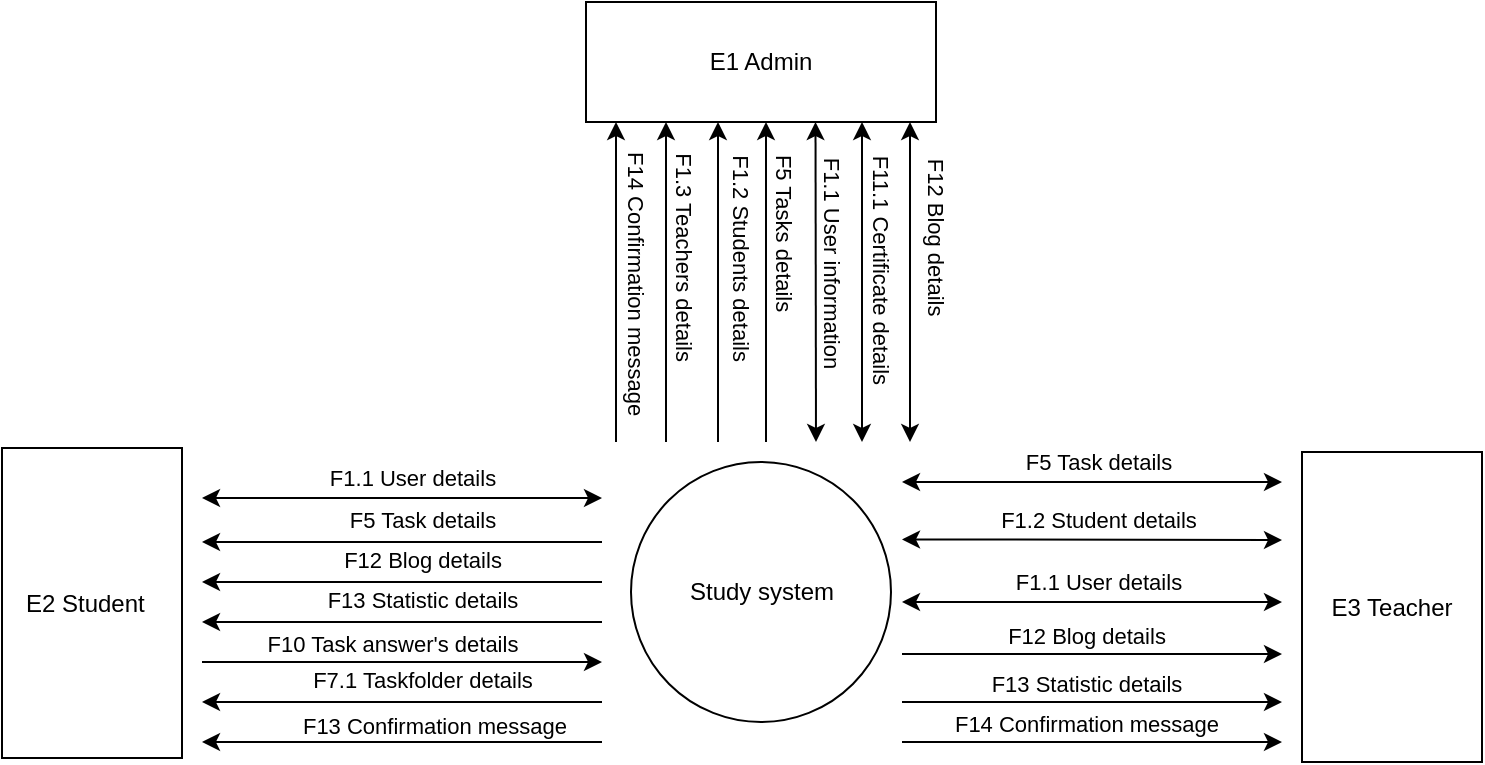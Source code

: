 <mxfile version="13.9.9" type="device" pages="8"><diagram id="_hGbmggEHDkDY0NZ8rMK" name="Contect diagram"><mxGraphModel dx="1146" dy="561" grid="1" gridSize="10" guides="1" tooltips="1" connect="1" arrows="1" fold="1" page="1" pageScale="1" pageWidth="850" pageHeight="1100" math="0" shadow="0"><root><mxCell id="0"/><mxCell id="1" parent="0"/><mxCell id="FRSwOs-fEZsx0F61HjPl-1" value="Study system" style="ellipse;whiteSpace=wrap;html=1;aspect=fixed;" parent="1" vertex="1"><mxGeometry x="374.5" y="250" width="130" height="130" as="geometry"/></mxCell><mxCell id="QOLfaPaoYq3m3klFmjMz-1" value="" style="endArrow=classic;html=1;entryX=0;entryY=1;entryDx=0;entryDy=0;" parent="1" edge="1"><mxGeometry width="50" height="50" relative="1" as="geometry"><mxPoint x="442" y="240" as="sourcePoint"/><mxPoint x="442" y="80" as="targetPoint"/></mxGeometry></mxCell><mxCell id="QOLfaPaoYq3m3klFmjMz-2" value="&lt;span style=&quot;color: rgba(0 , 0 , 0 , 0) ; font-family: monospace ; font-size: 0px ; background-color: rgb(248 , 249 , 250)&quot;&gt;%3CmxGraphModel%3E%3Croot%3E%3CmxCell%20id%3D%220%22%2F%3E%3CmxCell%20id%3D%221%22%20parent%3D%220%22%2F%3E%3CmxCell%20id%3D%222%22%20value%3D%22%D7%A4%D7%A8%D7%98%D7%99%20%D7%A8%D7%9E%D7%95%D7%AA%20%D7%95%D7%9E%D7%A9%D7%99%D7%9E%D7%95%D7%AA%22%20style%3D%22edgeLabel%3Bhtml%3D1%3Balign%3Dcenter%3BverticalAlign%3Dmiddle%3Bresizable%3D0%3Bpoints%3D%5B%5D%3B%22%20vertex%3D%221%22%20connectable%3D%220%22%20parent%3D%221%22%3E%3CmxGeometry%20x%3D%22344.332%22%20y%3D%22149.238%22%20as%3D%22geometry%22%2F%3E%3C%2FmxCell%3E%3C%2Froot%3E%3C%2FmxGraphModel%3Eפ&lt;/span&gt;&lt;span style=&quot;color: rgba(0 , 0 , 0 , 0) ; font-family: monospace ; font-size: 0px ; background-color: rgb(248 , 249 , 250)&quot;&gt;%3CmxGraphModel%3E%3Croot%3E%3CmxCell%20id%3D%220%22%2F%3E%3CmxCell%20id%3D%221%22%20parent%3D%220%22%2F%3E%3CmxCell%20id%3D%222%22%20value%3D%22%D7%A4%D7%A8%D7%98%D7%99%20%D7%A8%D7%9E%D7%95%D7%AA%20%D7%95%D7%9E%D7%A9%D7%99%D7%9E%D7%95%D7%AA%22%20style%3D%22edgeLabel%3Bhtml%3D1%3Balign%3Dcenter%3BverticalAlign%3Dmiddle%3Bresizable%3D0%3Bpoints%3D%5B%5D%3B%22%20vertex%3D%221%22%20connectable%3D%220%22%20parent%3D%221%22%3E%3CmxGeometry%20x%3D%22344.332%22%20y%3D%22149.238%22%20as%3D%22geometry%22%2F%3E%3C%2FmxCell%3E%3C%2Froot%3E%3C%2FmxGraphModel%3E&lt;/span&gt;" style="edgeLabel;html=1;align=center;verticalAlign=middle;resizable=0;points=[];" parent="QOLfaPaoYq3m3klFmjMz-1" vertex="1" connectable="0"><mxGeometry x="0.213" y="-2" relative="1" as="geometry"><mxPoint as="offset"/></mxGeometry></mxCell><mxCell id="QOLfaPaoYq3m3klFmjMz-3" value="F5 Tasks details" style="edgeLabel;html=1;align=center;verticalAlign=middle;resizable=0;points=[];rotation=90;" parent="QOLfaPaoYq3m3klFmjMz-1" vertex="1" connectable="0"><mxGeometry x="0.171" relative="1" as="geometry"><mxPoint x="9.52" y="-11.19" as="offset"/></mxGeometry></mxCell><mxCell id="QOLfaPaoYq3m3klFmjMz-8" value="E1 Admin" style="rounded=0;whiteSpace=wrap;html=1;" parent="1" vertex="1"><mxGeometry x="352" y="20" width="175" height="60" as="geometry"/></mxCell><mxCell id="QOLfaPaoYq3m3klFmjMz-15" value="" style="endArrow=classic;startArrow=classic;html=1;" parent="1" edge="1"><mxGeometry width="50" height="50" relative="1" as="geometry"><mxPoint x="160" y="268" as="sourcePoint"/><mxPoint x="360" y="268" as="targetPoint"/></mxGeometry></mxCell><mxCell id="QOLfaPaoYq3m3klFmjMz-16" value="F1.1 User details" style="edgeLabel;html=1;align=center;verticalAlign=middle;resizable=0;points=[];" parent="QOLfaPaoYq3m3klFmjMz-15" vertex="1" connectable="0"><mxGeometry x="0.446" relative="1" as="geometry"><mxPoint x="-39.41" y="-9.94" as="offset"/></mxGeometry></mxCell><mxCell id="QOLfaPaoYq3m3klFmjMz-17" value="" style="endArrow=classic;startArrow=classic;html=1;" parent="1" edge="1"><mxGeometry width="50" height="50" relative="1" as="geometry"><mxPoint x="510" y="320" as="sourcePoint"/><mxPoint x="700" y="320" as="targetPoint"/></mxGeometry></mxCell><mxCell id="QOLfaPaoYq3m3klFmjMz-18" value="F1.1 User details" style="edgeLabel;html=1;align=center;verticalAlign=middle;resizable=0;points=[];" parent="QOLfaPaoYq3m3klFmjMz-17" vertex="1" connectable="0"><mxGeometry x="0.446" relative="1" as="geometry"><mxPoint x="-39.41" y="-9.94" as="offset"/></mxGeometry></mxCell><mxCell id="QOLfaPaoYq3m3klFmjMz-19" value="" style="endArrow=classic;startArrow=classic;html=1;exitX=0.25;exitY=1;exitDx=0;exitDy=0;" parent="1" edge="1"><mxGeometry width="50" height="50" relative="1" as="geometry"><mxPoint x="466.75" y="80" as="sourcePoint"/><mxPoint x="467" y="240" as="targetPoint"/></mxGeometry></mxCell><mxCell id="QOLfaPaoYq3m3klFmjMz-20" value="F1.1 User information" style="edgeLabel;html=1;align=center;verticalAlign=middle;resizable=0;points=[];rotation=90;" parent="QOLfaPaoYq3m3klFmjMz-19" vertex="1" connectable="0"><mxGeometry x="0.446" relative="1" as="geometry"><mxPoint x="8.14" y="-45.71" as="offset"/></mxGeometry></mxCell><mxCell id="QOLfaPaoYq3m3klFmjMz-21" value="" style="endArrow=classic;startArrow=classic;html=1;exitX=1.014;exitY=0.06;exitDx=0;exitDy=0;exitPerimeter=0;" parent="1" edge="1"><mxGeometry width="50" height="50" relative="1" as="geometry"><mxPoint x="510" y="288.71" as="sourcePoint"/><mxPoint x="700" y="289" as="targetPoint"/></mxGeometry></mxCell><mxCell id="QOLfaPaoYq3m3klFmjMz-22" value="F1.2 Student details" style="edgeLabel;html=1;align=center;verticalAlign=middle;resizable=0;points=[];" parent="QOLfaPaoYq3m3klFmjMz-21" vertex="1" connectable="0"><mxGeometry x="0.446" relative="1" as="geometry"><mxPoint x="-39.41" y="-9.94" as="offset"/></mxGeometry></mxCell><mxCell id="QOLfaPaoYq3m3klFmjMz-25" value="" style="endArrow=classic;startArrow=classic;html=1;" parent="1" edge="1"><mxGeometry width="50" height="50" relative="1" as="geometry"><mxPoint x="510" y="260" as="sourcePoint"/><mxPoint x="700" y="260" as="targetPoint"/></mxGeometry></mxCell><mxCell id="QOLfaPaoYq3m3klFmjMz-26" value="F5 Task details" style="edgeLabel;html=1;align=center;verticalAlign=middle;resizable=0;points=[];" parent="QOLfaPaoYq3m3klFmjMz-25" vertex="1" connectable="0"><mxGeometry x="0.446" relative="1" as="geometry"><mxPoint x="-39.41" y="-9.94" as="offset"/></mxGeometry></mxCell><mxCell id="XBdMeny9RU5OswPvXFHp-1" value="" style="endArrow=classic;html=1;" parent="1" edge="1"><mxGeometry width="50" height="50" relative="1" as="geometry"><mxPoint x="510" y="346" as="sourcePoint"/><mxPoint x="700" y="346" as="targetPoint"/></mxGeometry></mxCell><mxCell id="XBdMeny9RU5OswPvXFHp-2" value="F12 Blog details" style="edgeLabel;html=1;align=center;verticalAlign=middle;resizable=0;points=[];rotation=0;" parent="XBdMeny9RU5OswPvXFHp-1" vertex="1" connectable="0"><mxGeometry x="-0.4" y="2" relative="1" as="geometry"><mxPoint x="34.87" y="-7.31" as="offset"/></mxGeometry></mxCell><mxCell id="XBdMeny9RU5OswPvXFHp-3" value="" style="endArrow=classic;html=1;" parent="1" edge="1"><mxGeometry width="50" height="50" relative="1" as="geometry"><mxPoint x="360" y="310" as="sourcePoint"/><mxPoint x="160" y="310" as="targetPoint"/></mxGeometry></mxCell><mxCell id="XBdMeny9RU5OswPvXFHp-4" value="F12 Blog details" style="edgeLabel;html=1;align=center;verticalAlign=middle;resizable=0;points=[];rotation=0;" parent="XBdMeny9RU5OswPvXFHp-3" vertex="1" connectable="0"><mxGeometry x="-0.4" y="2" relative="1" as="geometry"><mxPoint x="-30" y="-13" as="offset"/></mxGeometry></mxCell><mxCell id="XBdMeny9RU5OswPvXFHp-5" value="" style="endArrow=classic;startArrow=classic;html=1;" parent="1" edge="1"><mxGeometry width="50" height="50" relative="1" as="geometry"><mxPoint x="514" y="80" as="sourcePoint"/><mxPoint x="514" y="240" as="targetPoint"/></mxGeometry></mxCell><mxCell id="XBdMeny9RU5OswPvXFHp-6" value="F12 Blog details" style="edgeLabel;html=1;align=center;verticalAlign=middle;resizable=0;points=[];rotation=90;" parent="XBdMeny9RU5OswPvXFHp-5" vertex="1" connectable="0"><mxGeometry x="0.446" relative="1" as="geometry"><mxPoint x="13.0" y="-58.71" as="offset"/></mxGeometry></mxCell><mxCell id="GEdWsnTMkAh2VVXokqEb-1" value="" style="endArrow=classic;html=1;" parent="1" edge="1"><mxGeometry width="50" height="50" relative="1" as="geometry"><mxPoint x="360" y="330" as="sourcePoint"/><mxPoint x="160" y="330" as="targetPoint"/></mxGeometry></mxCell><mxCell id="GEdWsnTMkAh2VVXokqEb-2" value="F13 Statistic details" style="edgeLabel;html=1;align=center;verticalAlign=middle;resizable=0;points=[];rotation=0;" parent="GEdWsnTMkAh2VVXokqEb-1" vertex="1" connectable="0"><mxGeometry x="-0.4" y="2" relative="1" as="geometry"><mxPoint x="-30" y="-13" as="offset"/></mxGeometry></mxCell><mxCell id="GEdWsnTMkAh2VVXokqEb-3" value="" style="endArrow=classic;html=1;" parent="1" edge="1"><mxGeometry width="50" height="50" relative="1" as="geometry"><mxPoint x="510" y="370" as="sourcePoint"/><mxPoint x="700" y="370" as="targetPoint"/></mxGeometry></mxCell><mxCell id="GEdWsnTMkAh2VVXokqEb-4" value="F13 Statistic details" style="edgeLabel;html=1;align=center;verticalAlign=middle;resizable=0;points=[];rotation=0;" parent="GEdWsnTMkAh2VVXokqEb-3" vertex="1" connectable="0"><mxGeometry x="-0.4" y="2" relative="1" as="geometry"><mxPoint x="34.87" y="-7.31" as="offset"/></mxGeometry></mxCell><mxCell id="nYUYsoiaeNVjmvcSaTW0-1" value="" style="endArrow=classic;html=1;" parent="1" edge="1"><mxGeometry width="50" height="50" relative="1" as="geometry"><mxPoint x="160" y="350.0" as="sourcePoint"/><mxPoint x="360" y="350" as="targetPoint"/></mxGeometry></mxCell><mxCell id="nYUYsoiaeNVjmvcSaTW0-2" value="F10 Task answer's details" style="edgeLabel;html=1;align=center;verticalAlign=middle;resizable=0;points=[];rotation=0;" parent="nYUYsoiaeNVjmvcSaTW0-1" vertex="1" connectable="0"><mxGeometry x="-0.4" y="2" relative="1" as="geometry"><mxPoint x="34.87" y="-7.31" as="offset"/></mxGeometry></mxCell><mxCell id="nYUYsoiaeNVjmvcSaTW0-3" value="" style="endArrow=classic;html=1;" parent="1" edge="1"><mxGeometry width="50" height="50" relative="1" as="geometry"><mxPoint x="360" y="290.0" as="sourcePoint"/><mxPoint x="160" y="290.0" as="targetPoint"/></mxGeometry></mxCell><mxCell id="nYUYsoiaeNVjmvcSaTW0-4" value="F5 Task details" style="edgeLabel;html=1;align=center;verticalAlign=middle;resizable=0;points=[];rotation=0;" parent="nYUYsoiaeNVjmvcSaTW0-3" vertex="1" connectable="0"><mxGeometry x="-0.4" y="2" relative="1" as="geometry"><mxPoint x="-30" y="-13" as="offset"/></mxGeometry></mxCell><mxCell id="nYUYsoiaeNVjmvcSaTW0-5" value="" style="endArrow=classic;html=1;" parent="1" edge="1"><mxGeometry width="50" height="50" relative="1" as="geometry"><mxPoint x="360" y="370.0" as="sourcePoint"/><mxPoint x="160" y="370.0" as="targetPoint"/></mxGeometry></mxCell><mxCell id="nYUYsoiaeNVjmvcSaTW0-6" value="F7.1 Taskfolder details" style="edgeLabel;html=1;align=center;verticalAlign=middle;resizable=0;points=[];rotation=0;" parent="nYUYsoiaeNVjmvcSaTW0-5" vertex="1" connectable="0"><mxGeometry x="-0.4" y="2" relative="1" as="geometry"><mxPoint x="-30" y="-13" as="offset"/></mxGeometry></mxCell><mxCell id="nYUYsoiaeNVjmvcSaTW0-7" value="" style="endArrow=classic;startArrow=classic;html=1;" parent="1" edge="1"><mxGeometry width="50" height="50" relative="1" as="geometry"><mxPoint x="490" y="80" as="sourcePoint"/><mxPoint x="490" y="240" as="targetPoint"/></mxGeometry></mxCell><mxCell id="nYUYsoiaeNVjmvcSaTW0-8" value="F11.1 Certificate details" style="edgeLabel;html=1;align=center;verticalAlign=middle;resizable=0;points=[];rotation=90;" parent="nYUYsoiaeNVjmvcSaTW0-7" vertex="1" connectable="0"><mxGeometry x="0.446" relative="1" as="geometry"><mxPoint x="9.59" y="-41.71" as="offset"/></mxGeometry></mxCell><mxCell id="nYUYsoiaeNVjmvcSaTW0-9" value="" style="endArrow=classic;html=1;entryX=0;entryY=1;entryDx=0;entryDy=0;" parent="1" edge="1"><mxGeometry width="50" height="50" relative="1" as="geometry"><mxPoint x="418" y="240" as="sourcePoint"/><mxPoint x="418" y="80" as="targetPoint"/></mxGeometry></mxCell><mxCell id="nYUYsoiaeNVjmvcSaTW0-10" value="&lt;span style=&quot;color: rgba(0 , 0 , 0 , 0) ; font-family: monospace ; font-size: 0px ; background-color: rgb(248 , 249 , 250)&quot;&gt;%3CmxGraphModel%3E%3Croot%3E%3CmxCell%20id%3D%220%22%2F%3E%3CmxCell%20id%3D%221%22%20parent%3D%220%22%2F%3E%3CmxCell%20id%3D%222%22%20value%3D%22%D7%A4%D7%A8%D7%98%D7%99%20%D7%A8%D7%9E%D7%95%D7%AA%20%D7%95%D7%9E%D7%A9%D7%99%D7%9E%D7%95%D7%AA%22%20style%3D%22edgeLabel%3Bhtml%3D1%3Balign%3Dcenter%3BverticalAlign%3Dmiddle%3Bresizable%3D0%3Bpoints%3D%5B%5D%3B%22%20vertex%3D%221%22%20connectable%3D%220%22%20parent%3D%221%22%3E%3CmxGeometry%20x%3D%22344.332%22%20y%3D%22149.238%22%20as%3D%22geometry%22%2F%3E%3C%2FmxCell%3E%3C%2Froot%3E%3C%2FmxGraphModel%3Eפ&lt;/span&gt;&lt;span style=&quot;color: rgba(0 , 0 , 0 , 0) ; font-family: monospace ; font-size: 0px ; background-color: rgb(248 , 249 , 250)&quot;&gt;%3CmxGraphModel%3E%3Croot%3E%3CmxCell%20id%3D%220%22%2F%3E%3CmxCell%20id%3D%221%22%20parent%3D%220%22%2F%3E%3CmxCell%20id%3D%222%22%20value%3D%22%D7%A4%D7%A8%D7%98%D7%99%20%D7%A8%D7%9E%D7%95%D7%AA%20%D7%95%D7%9E%D7%A9%D7%99%D7%9E%D7%95%D7%AA%22%20style%3D%22edgeLabel%3Bhtml%3D1%3Balign%3Dcenter%3BverticalAlign%3Dmiddle%3Bresizable%3D0%3Bpoints%3D%5B%5D%3B%22%20vertex%3D%221%22%20connectable%3D%220%22%20parent%3D%221%22%3E%3CmxGeometry%20x%3D%22344.332%22%20y%3D%22149.238%22%20as%3D%22geometry%22%2F%3E%3C%2FmxCell%3E%3C%2Froot%3E%3C%2FmxGraphModel%3E&lt;/span&gt;" style="edgeLabel;html=1;align=center;verticalAlign=middle;resizable=0;points=[];" parent="nYUYsoiaeNVjmvcSaTW0-9" vertex="1" connectable="0"><mxGeometry x="0.213" y="-2" relative="1" as="geometry"><mxPoint as="offset"/></mxGeometry></mxCell><mxCell id="nYUYsoiaeNVjmvcSaTW0-11" value="F1.2 Students details" style="edgeLabel;html=1;align=center;verticalAlign=middle;resizable=0;points=[];rotation=90;" parent="nYUYsoiaeNVjmvcSaTW0-9" vertex="1" connectable="0"><mxGeometry x="0.171" relative="1" as="geometry"><mxPoint x="12.0" y="0.81" as="offset"/></mxGeometry></mxCell><mxCell id="nYUYsoiaeNVjmvcSaTW0-12" value="" style="endArrow=classic;html=1;entryX=0;entryY=1;entryDx=0;entryDy=0;" parent="1" edge="1"><mxGeometry width="50" height="50" relative="1" as="geometry"><mxPoint x="392" y="240" as="sourcePoint"/><mxPoint x="392" y="80" as="targetPoint"/></mxGeometry></mxCell><mxCell id="nYUYsoiaeNVjmvcSaTW0-13" value="&lt;span style=&quot;color: rgba(0 , 0 , 0 , 0) ; font-family: monospace ; font-size: 0px ; background-color: rgb(248 , 249 , 250)&quot;&gt;%3CmxGraphModel%3E%3Croot%3E%3CmxCell%20id%3D%220%22%2F%3E%3CmxCell%20id%3D%221%22%20parent%3D%220%22%2F%3E%3CmxCell%20id%3D%222%22%20value%3D%22%D7%A4%D7%A8%D7%98%D7%99%20%D7%A8%D7%9E%D7%95%D7%AA%20%D7%95%D7%9E%D7%A9%D7%99%D7%9E%D7%95%D7%AA%22%20style%3D%22edgeLabel%3Bhtml%3D1%3Balign%3Dcenter%3BverticalAlign%3Dmiddle%3Bresizable%3D0%3Bpoints%3D%5B%5D%3B%22%20vertex%3D%221%22%20connectable%3D%220%22%20parent%3D%221%22%3E%3CmxGeometry%20x%3D%22344.332%22%20y%3D%22149.238%22%20as%3D%22geometry%22%2F%3E%3C%2FmxCell%3E%3C%2Froot%3E%3C%2FmxGraphModel%3Eפ&lt;/span&gt;&lt;span style=&quot;color: rgba(0 , 0 , 0 , 0) ; font-family: monospace ; font-size: 0px ; background-color: rgb(248 , 249 , 250)&quot;&gt;%3CmxGraphModel%3E%3Croot%3E%3CmxCell%20id%3D%220%22%2F%3E%3CmxCell%20id%3D%221%22%20parent%3D%220%22%2F%3E%3CmxCell%20id%3D%222%22%20value%3D%22%D7%A4%D7%A8%D7%98%D7%99%20%D7%A8%D7%9E%D7%95%D7%AA%20%D7%95%D7%9E%D7%A9%D7%99%D7%9E%D7%95%D7%AA%22%20style%3D%22edgeLabel%3Bhtml%3D1%3Balign%3Dcenter%3BverticalAlign%3Dmiddle%3Bresizable%3D0%3Bpoints%3D%5B%5D%3B%22%20vertex%3D%221%22%20connectable%3D%220%22%20parent%3D%221%22%3E%3CmxGeometry%20x%3D%22344.332%22%20y%3D%22149.238%22%20as%3D%22geometry%22%2F%3E%3C%2FmxCell%3E%3C%2Froot%3E%3C%2FmxGraphModel%3E&lt;/span&gt;" style="edgeLabel;html=1;align=center;verticalAlign=middle;resizable=0;points=[];" parent="nYUYsoiaeNVjmvcSaTW0-12" vertex="1" connectable="0"><mxGeometry x="0.213" y="-2" relative="1" as="geometry"><mxPoint as="offset"/></mxGeometry></mxCell><mxCell id="nYUYsoiaeNVjmvcSaTW0-14" value="F1.3 Teachers details" style="edgeLabel;html=1;align=center;verticalAlign=middle;resizable=0;points=[];rotation=90;" parent="nYUYsoiaeNVjmvcSaTW0-12" vertex="1" connectable="0"><mxGeometry x="0.171" relative="1" as="geometry"><mxPoint x="9.52" y="0.81" as="offset"/></mxGeometry></mxCell><mxCell id="HNTSl0qYE08K7ZwRRk_j-1" value="" style="endArrow=classic;html=1;entryX=0;entryY=1;entryDx=0;entryDy=0;" parent="1" edge="1"><mxGeometry width="50" height="50" relative="1" as="geometry"><mxPoint x="367" y="240" as="sourcePoint"/><mxPoint x="367" y="80" as="targetPoint"/><Array as="points"><mxPoint x="367" y="140"/></Array></mxGeometry></mxCell><mxCell id="HNTSl0qYE08K7ZwRRk_j-2" value="&lt;span style=&quot;color: rgba(0 , 0 , 0 , 0) ; font-family: monospace ; font-size: 0px ; background-color: rgb(248 , 249 , 250)&quot;&gt;%3CmxGraphModel%3E%3Croot%3E%3CmxCell%20id%3D%220%22%2F%3E%3CmxCell%20id%3D%221%22%20parent%3D%220%22%2F%3E%3CmxCell%20id%3D%222%22%20value%3D%22%D7%A4%D7%A8%D7%98%D7%99%20%D7%A8%D7%9E%D7%95%D7%AA%20%D7%95%D7%9E%D7%A9%D7%99%D7%9E%D7%95%D7%AA%22%20style%3D%22edgeLabel%3Bhtml%3D1%3Balign%3Dcenter%3BverticalAlign%3Dmiddle%3Bresizable%3D0%3Bpoints%3D%5B%5D%3B%22%20vertex%3D%221%22%20connectable%3D%220%22%20parent%3D%221%22%3E%3CmxGeometry%20x%3D%22344.332%22%20y%3D%22149.238%22%20as%3D%22geometry%22%2F%3E%3C%2FmxCell%3E%3C%2Froot%3E%3C%2FmxGraphModel%3Eפ&lt;/span&gt;&lt;span style=&quot;color: rgba(0 , 0 , 0 , 0) ; font-family: monospace ; font-size: 0px ; background-color: rgb(248 , 249 , 250)&quot;&gt;%3CmxGraphModel%3E%3Croot%3E%3CmxCell%20id%3D%220%22%2F%3E%3CmxCell%20id%3D%221%22%20parent%3D%220%22%2F%3E%3CmxCell%20id%3D%222%22%20value%3D%22%D7%A4%D7%A8%D7%98%D7%99%20%D7%A8%D7%9E%D7%95%D7%AA%20%D7%95%D7%9E%D7%A9%D7%99%D7%9E%D7%95%D7%AA%22%20style%3D%22edgeLabel%3Bhtml%3D1%3Balign%3Dcenter%3BverticalAlign%3Dmiddle%3Bresizable%3D0%3Bpoints%3D%5B%5D%3B%22%20vertex%3D%221%22%20connectable%3D%220%22%20parent%3D%221%22%3E%3CmxGeometry%20x%3D%22344.332%22%20y%3D%22149.238%22%20as%3D%22geometry%22%2F%3E%3C%2FmxCell%3E%3C%2Froot%3E%3C%2FmxGraphModel%3E&lt;/span&gt;" style="edgeLabel;html=1;align=center;verticalAlign=middle;resizable=0;points=[];" parent="HNTSl0qYE08K7ZwRRk_j-1" vertex="1" connectable="0"><mxGeometry x="0.213" y="-2" relative="1" as="geometry"><mxPoint as="offset"/></mxGeometry></mxCell><mxCell id="HNTSl0qYE08K7ZwRRk_j-3" value="&lt;span style=&quot;color: rgba(0 , 0 , 0 , 0) ; font-family: monospace ; font-size: 0px ; background-color: rgb(248 , 249 , 250)&quot;&gt;%3CmxGraphModel%3E%3Croot%3E%3CmxCell%20id%3D%220%22%2F%3E%3CmxCell%20id%3D%221%22%20parent%3D%220%22%2F%3E%3CmxCell%20id%3D%222%22%20value%3D%22%22%20style%3D%22endArrow%3Dclassic%3Bhtml%3D1%3BentryX%3D0%3BentryY%3D1%3BentryDx%3D0%3BentryDy%3D0%3B%22%20edge%3D%221%22%20parent%3D%221%22%3E%3CmxGeometry%20width%3D%2250%22%20height%3D%2250%22%20relative%3D%221%22%20as%3D%22geometry%22%3E%3CmxPoint%20x%3D%22370%22%20y%3D%22198.0%22%20as%3D%22sourcePoint%22%2F%3E%3CmxPoint%20x%3D%22370%22%20y%3D%2280%22%20as%3D%22targetPoint%22%2F%3E%3C%2FmxGeometry%3E%3C%2FmxCell%3E%3CmxCell%20id%3D%223%22%20value%3D%22%26lt%3Bspan%20style%3D%26quot%3Bcolor%3A%20rgba(0%20%2C%200%20%2C%200%20%2C%200)%20%3B%20font-family%3A%20monospace%20%3B%20font-size%3A%200px%20%3B%20background-color%3A%20rgb(248%20%2C%20249%20%2C%20250)%26quot%3B%26gt%3B%253CmxGraphModel%253E%253Croot%253E%253CmxCell%2520id%253D%25220%2522%252F%253E%253CmxCell%2520id%253D%25221%2522%2520parent%253D%25220%2522%252F%253E%253CmxCell%2520id%253D%25222%2522%2520value%253D%2522%25D7%25A4%25D7%25A8%25D7%2598%25D7%2599%2520%25D7%25A8%25D7%259E%25D7%2595%25D7%25AA%2520%25D7%2595%25D7%259E%25D7%25A9%25D7%2599%25D7%259E%25D7%2595%25D7%25AA%2522%2520style%253D%2522edgeLabel%253Bhtml%253D1%253Balign%253Dcenter%253BverticalAlign%253Dmiddle%253Bresizable%253D0%253Bpoints%253D%255B%255D%253B%2522%2520vertex%253D%25221%2522%2520connectable%253D%25220%2522%2520parent%253D%25221%2522%253E%253CmxGeometry%2520x%253D%2522344.332%2522%2520y%253D%2522149.238%2522%2520as%253D%2522geometry%2522%252F%253E%253C%252FmxCell%253E%253C%252Froot%253E%253C%252FmxGraphModel%253E%D7%A4%26lt%3B%2Fspan%26gt%3B%26lt%3Bspan%20style%3D%26quot%3Bcolor%3A%20rgba(0%20%2C%200%20%2C%200%20%2C%200)%20%3B%20font-family%3A%20monospace%20%3B%20font-size%3A%200px%20%3B%20background-color%3A%20rgb(248%20%2C%20249%20%2C%20250)%26quot%3B%26gt%3B%253CmxGraphModel%253E%253Croot%253E%253CmxCell%2520id%253D%25220%2522%252F%253E%253CmxCell%2520id%253D%25221%2522%2520parent%253D%25220%2522%252F%253E%253CmxCell%2520id%253D%25222%2522%2520value%253D%2522%25D7%25A4%25D7%25A8%25D7%2598%25D7%2599%2520%25D7%25A8%25D7%259E%25D7%2595%25D7%25AA%2520%25D7%2595%25D7%259E%25D7%25A9%25D7%2599%25D7%259E%25D7%2595%25D7%25AA%2522%2520style%253D%2522edgeLabel%253Bhtml%253D1%253Balign%253Dcenter%253BverticalAlign%253Dmiddle%253Bresizable%253D0%253Bpoints%253D%255B%255D%253B%2522%2520vertex%253D%25221%2522%2520connectable%253D%25220%2522%2520parent%253D%25221%2522%253E%253CmxGeometry%2520x%253D%2522344.332%2522%2520y%253D%2522149.238%2522%2520as%253D%2522geometry%2522%252F%253E%253C%252FmxCell%253E%253C%252Froot%253E%253C%252FmxGraphModel%253E%26lt%3B%2Fspan%26gt%3B%22%20style%3D%22edgeLabel%3Bhtml%3D1%3Balign%3Dcenter%3BverticalAlign%3Dmiddle%3Bresizable%3D0%3Bpoints%3D%5B%5D%3B%22%20vertex%3D%221%22%20connectable%3D%220%22%20parent%3D%222%22%3E%3CmxGeometry%20x%3D%220.214%22%20y%3D%22-2%22%20relative%3D%221%22%20as%3D%22geometry%22%3E%3CmxPoint%20as%3D%22offset%22%2F%3E%3C%2FmxGeometry%3E%3C%2FmxCell%3E%3CmxCell%20id%3D%224%22%20value%3D%22teachers%20details%22%20style%3D%22edgeLabel%3Bhtml%3D1%3Balign%3Dcenter%3BverticalAlign%3Dmiddle%3Bresizable%3D0%3Bpoints%3D%5B%5D%3Brotation%3D90%3B%22%20vertex%3D%221%22%20connectable%3D%220%22%20parent%3D%222%22%3E%3CmxGeometry%20x%3D%220.171%22%20relative%3D%221%22%20as%3D%22geometry%22%3E%3CmxPoint%20x%3D%229.52%22%20y%3D%2210.84%22%20as%3D%22offset%22%2F%3E%3C%2FmxGeometry%3E%3C%2FmxCell%3E%3C%2Froot%3E%3C%2FmxGraphModel%3E&lt;/span&gt;&lt;span style=&quot;color: rgba(0 , 0 , 0 , 0) ; font-family: monospace ; font-size: 0px ; background-color: rgb(248 , 249 , 250)&quot;&gt;%3CmxGraphModel%3E%3Croot%3E%3CmxCell%20id%3D%220%22%2F%3E%3CmxCell%20id%3D%221%22%20parent%3D%220%22%2F%3E%3CmxCell%20id%3D%222%22%20value%3D%22%22%20style%3D%22endArrow%3Dclassic%3Bhtml%3D1%3BentryX%3D0%3BentryY%3D1%3BentryDx%3D0%3BentryDy%3D0%3B%22%20edge%3D%221%22%20parent%3D%221%22%3E%3CmxGeometry%20width%3D%2250%22%20height%3D%2250%22%20relative%3D%221%22%20as%3D%22geometry%22%3E%3CmxPoint%20x%3D%22370%22%20y%3D%22198.0%22%20as%3D%22sourcePoint%22%2F%3E%3CmxPoint%20x%3D%22370%22%20y%3D%2280%22%20as%3D%22targetPoint%22%2F%3E%3C%2FmxGeometry%3E%3C%2FmxCell%3E%3CmxCell%20id%3D%223%22%20value%3D%22%26lt%3Bspan%20style%3D%26quot%3Bcolor%3A%20rgba(0%20%2C%200%20%2C%200%20%2C%200)%20%3B%20font-family%3A%20monospace%20%3B%20font-size%3A%200px%20%3B%20background-color%3A%20rgb(248%20%2C%20249%20%2C%20250)%26quot%3B%26gt%3B%253CmxGraphModel%253E%253Croot%253E%253CmxCell%2520id%253D%25220%2522%252F%253E%253CmxCell%2520id%253D%25221%2522%2520parent%253D%25220%2522%252F%253E%253CmxCell%2520id%253D%25222%2522%2520value%253D%2522%25D7%25A4%25D7%25A8%25D7%2598%25D7%2599%2520%25D7%25A8%25D7%259E%25D7%2595%25D7%25AA%2520%25D7%2595%25D7%259E%25D7%25A9%25D7%2599%25D7%259E%25D7%2595%25D7%25AA%2522%2520style%253D%2522edgeLabel%253Bhtml%253D1%253Balign%253Dcenter%253BverticalAlign%253Dmiddle%253Bresizable%253D0%253Bpoints%253D%255B%255D%253B%2522%2520vertex%253D%25221%2522%2520connectable%253D%25220%2522%2520parent%253D%25221%2522%253E%253CmxGeometry%2520x%253D%2522344.332%2522%2520y%253D%2522149.238%2522%2520as%253D%2522geometry%2522%252F%253E%253C%252FmxCell%253E%253C%252Froot%253E%253C%252FmxGraphModel%253E%D7%A4%26lt%3B%2Fspan%26gt%3B%26lt%3Bspan%20style%3D%26quot%3Bcolor%3A%20rgba(0%20%2C%200%20%2C%200%20%2C%200)%20%3B%20font-family%3A%20monospace%20%3B%20font-size%3A%200px%20%3B%20background-color%3A%20rgb(248%20%2C%20249%20%2C%20250)%26quot%3B%26gt%3B%253CmxGraphModel%253E%253Croot%253E%253CmxCell%2520id%253D%25220%2522%252F%253E%253CmxCell%2520id%253D%25221%2522%2520parent%253D%25220%2522%252F%253E%253CmxCell%2520id%253D%25222%2522%2520value%253D%2522%25D7%25A4%25D7%25A8%25D7%2598%25D7%2599%2520%25D7%25A8%25D7%259E%25D7%2595%25D7%25AA%2520%25D7%2595%25D7%259E%25D7%25A9%25D7%2599%25D7%259E%25D7%2595%25D7%25AA%2522%2520style%253D%2522edgeLabel%253Bhtml%253D1%253Balign%253Dcenter%253BverticalAlign%253Dmiddle%253Bresizable%253D0%253Bpoints%253D%255B%255D%253B%2522%2520vertex%253D%25221%2522%2520connectable%253D%25220%2522%2520parent%253D%25221%2522%253E%253CmxGeometry%2520x%253D%2522344.332%2522%2520y%253D%2522149.238%2522%2520as%253D%2522geometry%2522%252F%253E%253C%252FmxCell%253E%253C%252Froot%253E%253C%252FmxGraphModel%253E%26lt%3B%2Fspan%26gt%3B%22%20style%3D%22edgeLabel%3Bhtml%3D1%3Balign%3Dcenter%3BverticalAlign%3Dmiddle%3Bresizable%3D0%3Bpoints%3D%5B%5D%3B%22%20vertex%3D%221%22%20connectable%3D%220%22%20parent%3D%222%22%3E%3CmxGeometry%20x%3D%220.214%22%20y%3D%22-2%22%20relative%3D%221%22%20as%3D%22geometry%22%3E%3CmxPoint%20as%3D%22offset%22%2F%3E%3C%2FmxGeometry%3E%3C%2FmxCell%3E%3CmxCell%20id%3D%224%22%20value%3D%22teachers%20details%22%20style%3D%22edgeLabel%3Bhtml%3D1%3Balign%3Dcenter%3BverticalAlign%3Dmiddle%3Bresizable%3D0%3Bpoints%3D%5B%5D%3Brotation%3D90%3B%22%20vertex%3D%221%22%20connectable%3D%220%22%20parent%3D%222%22%3E%3CmxGeometry%20x%3D%220.171%22%20relative%3D%221%22%20as%3D%22geometry%22%3E%3CmxPoint%20x%3D%229.52%22%20y%3D%2210.84%22%20as%3D%22offset%22%2F%3E%3C%2FmxGeometry%3E%3C%2FmxCell%3E%3C%2Froot%3E%3C%2FmxGraphModel%3E&lt;/span&gt;&lt;font color=&quot;rgba(0, 0, 0, 0)&quot; face=&quot;monospace&quot;&gt;&lt;span style=&quot;font-size: 0px&quot;&gt;confirmation message&lt;/span&gt;&lt;/font&gt;" style="edgeLabel;html=1;align=center;verticalAlign=middle;resizable=0;points=[];rotation=90;" parent="HNTSl0qYE08K7ZwRRk_j-1" vertex="1" connectable="0"><mxGeometry x="0.171" relative="1" as="geometry"><mxPoint x="9.52" y="10.84" as="offset"/></mxGeometry></mxCell><mxCell id="HNTSl0qYE08K7ZwRRk_j-4" value="F14 Confirmation message" style="edgeLabel;html=1;align=center;verticalAlign=middle;resizable=0;points=[];rotation=90;" parent="HNTSl0qYE08K7ZwRRk_j-1" vertex="1" connectable="0"><mxGeometry x="0.106" relative="1" as="geometry"><mxPoint x="10" y="8.57" as="offset"/></mxGeometry></mxCell><mxCell id="HNTSl0qYE08K7ZwRRk_j-5" value="" style="endArrow=classic;html=1;" parent="1" edge="1"><mxGeometry width="50" height="50" relative="1" as="geometry"><mxPoint x="360" y="390.0" as="sourcePoint"/><mxPoint x="160" y="390.0" as="targetPoint"/></mxGeometry></mxCell><mxCell id="HNTSl0qYE08K7ZwRRk_j-6" value="&lt;div style=&quot;text-align: center&quot;&gt;&lt;span style=&quot;color: rgba(0 , 0 , 0 , 0) ; font-family: monospace ; font-size: 0px ; background-color: rgb(248 , 249 , 250)&quot;&gt;%3CmxGraphModel%3E%3Croot%3E%3CmxCell%20id%3D%220%22%2F%3E%3CmxCell%20id%3D%221%22%20parent%3D%220%22%2F%3E%3CmxCell%20id%3D%222%22%20value%3D%22%22%20style%3D%22endArrow%3Dclassic%3Bhtml%3D1%3B%22%20edge%3D%221%22%20parent%3D%221%22%3E%3CmxGeometry%20width%3D%2250%22%20height%3D%2250%22%20relative%3D%221%22%20as%3D%22geometry%22%3E%3CmxPoint%20x%3D%22360%22%20y%3D%22370.0%22%20as%3D%22sourcePoint%22%2F%3E%3CmxPoint%20x%3D%22160%22%20y%3D%22370.0%22%20as%3D%22targetPoint%22%2F%3E%3C%2FmxGeometry%3E%3C%2FmxCell%3E%3CmxCell%20id%3D%223%22%20value%3D%22taskfolder%20details%22%20style%3D%22edgeLabel%3Bhtml%3D1%3Balign%3Dcenter%3BverticalAlign%3Dmiddle%3Bresizable%3D0%3Bpoints%3D%5B%5D%3Brotation%3D0%3B%22%20vertex%3D%221%22%20connectable%3D%220%22%20parent%3D%222%22%3E%3CmxGeometry%20x%3D%22-0.4%22%20y%3D%222%22%20relative%3D%221%22%20as%3D%22geometry%22%3E%3CmxPoint%20x%3D%22-30%22%20y%3D%22-13%22%20as%3D%22offset%22%2F%3E%3C%2FmxGeometry%3E%3C%2FmxCell%3E%3C%2Froot%3E%3C%2FmxGraphModel%3E&lt;/span&gt;&lt;span style=&quot;color: rgba(0 , 0 , 0 , 0) ; font-family: monospace ; font-size: 0px ; background-color: rgb(248 , 249 , 250)&quot;&gt;%3CmxGraphModel%3E%3Croot%3E%3CmxCell%20id%3D%220%22%2F%3E%3CmxCell%20id%3D%221%22%20parent%3D%220%22%2F%3E%3CmxCell%20id%3D%222%22%20value%3D%22%22%20style%3D%22endArrow%3Dclassic%3Bhtml%3D1%3B%22%20edge%3D%221%22%20parent%3D%221%22%3E%3CmxGeometry%20width%3D%2250%22%20height%3D%2250%22%20relative%3D%221%22%20as%3D%22geometry%22%3E%3CmxPoint%20x%3D%22360%22%20y%3D%22370.0%22%20as%3D%22sourcePoint%22%2F%3E%3CmxPoint%20x%3D%22160%22%20y%3D%22370.0%22%20as%3D%22targetPoint%22%2F%3E%3C%2FmxGeometry%3E%3C%2FmxCell%3E%3CmxCell%20id%3D%223%22%20value%3D%22taskfolder%20details%22%20style%3D%22edgeLabel%3Bhtml%3D1%3Balign%3Dcenter%3BverticalAlign%3Dmiddle%3Bresizable%3D0%3Bpoints%3D%5B%5D%3Brotation%3D0%3B%22%20vertex%3D%221%22%20connectable%3D%220%22%20parent%3D%222%22%3E%3CmxGeometry%20x%3D%22-0.4%22%20y%3D%222%22%20relative%3D%221%22%20as%3D%22geometry%22%3E%3CmxPoint%20x%3D%22-30%22%20y%3D%22-13%22%20as%3D%22offset%22%2F%3E%3C%2FmxGeometry%3E%3C%2FmxCell%3E%3C%2Froot%3E%3C%2FmxGraphModel%3E&lt;/span&gt;&lt;font color=&quot;rgba(0, 0, 0, 0)&quot; face=&quot;monospace&quot;&gt;&lt;span style=&quot;font-size: 0px&quot;&gt;confirmation message&lt;/span&gt;&lt;/font&gt;&lt;font color=&quot;#ba0000&quot; face=&quot;monospace&quot;&gt;&lt;span style=&quot;font-size: 0px&quot;&gt;confirmation message&lt;/span&gt;&lt;/font&gt;&lt;/div&gt;" style="edgeLabel;html=1;align=center;verticalAlign=middle;resizable=0;points=[];rotation=0;" parent="HNTSl0qYE08K7ZwRRk_j-5" vertex="1" connectable="0"><mxGeometry x="-0.4" y="2" relative="1" as="geometry"><mxPoint x="-30" y="-13" as="offset"/></mxGeometry></mxCell><mxCell id="HNTSl0qYE08K7ZwRRk_j-7" value="F13 Confirmation message" style="edgeLabel;html=1;align=center;verticalAlign=middle;resizable=0;points=[];" parent="HNTSl0qYE08K7ZwRRk_j-5" vertex="1" connectable="0"><mxGeometry x="-0.16" relative="1" as="geometry"><mxPoint y="-8" as="offset"/></mxGeometry></mxCell><mxCell id="HNTSl0qYE08K7ZwRRk_j-8" value="" style="endArrow=classic;html=1;" parent="1" edge="1"><mxGeometry width="50" height="50" relative="1" as="geometry"><mxPoint x="510" y="390" as="sourcePoint"/><mxPoint x="700" y="390" as="targetPoint"/></mxGeometry></mxCell><mxCell id="HNTSl0qYE08K7ZwRRk_j-9" value="F14 Confirmation message" style="edgeLabel;html=1;align=center;verticalAlign=middle;resizable=0;points=[];rotation=0;" parent="HNTSl0qYE08K7ZwRRk_j-8" vertex="1" connectable="0"><mxGeometry x="-0.4" y="2" relative="1" as="geometry"><mxPoint x="34.87" y="-7.31" as="offset"/></mxGeometry></mxCell><mxCell id="HtBI6ELJ7Dj4XLefHh6h-1" value="&lt;span&gt;E3 Teacher&lt;/span&gt;" style="rounded=0;whiteSpace=wrap;html=1;" vertex="1" parent="1"><mxGeometry x="710" y="245" width="90" height="155" as="geometry"/></mxCell><mxCell id="HtBI6ELJ7Dj4XLefHh6h-2" value="&lt;span&gt;E2&amp;nbsp;&lt;/span&gt;Student&amp;nbsp;&amp;nbsp;" style="rounded=0;whiteSpace=wrap;html=1;" vertex="1" parent="1"><mxGeometry x="60" y="243" width="90" height="155" as="geometry"/></mxCell></root></mxGraphModel></diagram><diagram id="ttcIUaFEVGFRDACtxURU" name="DFD 0"><mxGraphModel dx="1146" dy="561" grid="1" gridSize="10" guides="1" tooltips="1" connect="1" arrows="1" fold="1" page="1" pageScale="1" pageWidth="850" pageHeight="1100" math="0" shadow="0"><root><mxCell id="MydtFuvAEa2t3r8BGRP4-0"/><mxCell id="MydtFuvAEa2t3r8BGRP4-1" parent="MydtFuvAEa2t3r8BGRP4-0"/><mxCell id="MydtFuvAEa2t3r8BGRP4-2" value="" style="ellipse;whiteSpace=wrap;html=1;aspect=fixed;" parent="MydtFuvAEa2t3r8BGRP4-1" vertex="1"><mxGeometry x="350.5" y="54" width="120" height="120" as="geometry"/></mxCell><mxCell id="MydtFuvAEa2t3r8BGRP4-3" value="1&lt;br&gt;&lt;br&gt;User Management" style="text;html=1;strokeColor=none;fillColor=none;align=center;verticalAlign=middle;whiteSpace=wrap;rounded=0;" parent="MydtFuvAEa2t3r8BGRP4-1" vertex="1"><mxGeometry x="375" y="72.5" width="75" height="55" as="geometry"/></mxCell><mxCell id="MydtFuvAEa2t3r8BGRP4-5" value="" style="endArrow=none;html=1;rounded=0;" parent="MydtFuvAEa2t3r8BGRP4-1" edge="1"><mxGeometry width="50" height="50" relative="1" as="geometry"><mxPoint x="690" y="50.6" as="sourcePoint"/><mxPoint x="770" y="50.6" as="targetPoint"/><Array as="points"/></mxGeometry></mxCell><mxCell id="MydtFuvAEa2t3r8BGRP4-6" value="" style="endArrow=none;html=1;rounded=0;" parent="MydtFuvAEa2t3r8BGRP4-1" edge="1"><mxGeometry width="50" height="50" relative="1" as="geometry"><mxPoint x="690" y="31" as="sourcePoint"/><mxPoint x="770" y="31" as="targetPoint"/><Array as="points"><mxPoint x="770" y="31"/></Array></mxGeometry></mxCell><mxCell id="MydtFuvAEa2t3r8BGRP4-7" value="D1 user" style="text;html=1;strokeColor=none;fillColor=none;align=center;verticalAlign=middle;whiteSpace=wrap;rounded=0;" parent="MydtFuvAEa2t3r8BGRP4-1" vertex="1"><mxGeometry x="700" y="23" width="60" height="30" as="geometry"/></mxCell><mxCell id="MydtFuvAEa2t3r8BGRP4-8" value="" style="endArrow=none;html=1;rounded=0;" parent="MydtFuvAEa2t3r8BGRP4-1" edge="1"><mxGeometry width="50" height="50" relative="1" as="geometry"><mxPoint x="690" y="70" as="sourcePoint"/><mxPoint x="770" y="70" as="targetPoint"/></mxGeometry></mxCell><mxCell id="MydtFuvAEa2t3r8BGRP4-9" value="" style="endArrow=none;html=1;rounded=0;" parent="MydtFuvAEa2t3r8BGRP4-1" edge="1"><mxGeometry width="50" height="50" relative="1" as="geometry"><mxPoint x="690" y="89" as="sourcePoint"/><mxPoint x="770" y="89" as="targetPoint"/></mxGeometry></mxCell><mxCell id="MydtFuvAEa2t3r8BGRP4-10" value="D2 student" style="text;html=1;strokeColor=none;fillColor=none;align=center;verticalAlign=middle;whiteSpace=wrap;rounded=0;" parent="MydtFuvAEa2t3r8BGRP4-1" vertex="1"><mxGeometry x="700" y="64" width="70" height="30" as="geometry"/></mxCell><mxCell id="MydtFuvAEa2t3r8BGRP4-11" value="" style="endArrow=none;html=1;rounded=0;" parent="MydtFuvAEa2t3r8BGRP4-1" edge="1"><mxGeometry width="50" height="50" relative="1" as="geometry"><mxPoint x="690" y="106" as="sourcePoint"/><mxPoint x="770" y="106" as="targetPoint"/><Array as="points"/></mxGeometry></mxCell><mxCell id="MydtFuvAEa2t3r8BGRP4-12" value="" style="endArrow=none;html=1;rounded=0;" parent="MydtFuvAEa2t3r8BGRP4-1" edge="1"><mxGeometry width="50" height="50" relative="1" as="geometry"><mxPoint x="690" y="126" as="sourcePoint"/><mxPoint x="770" y="126" as="targetPoint"/></mxGeometry></mxCell><mxCell id="MydtFuvAEa2t3r8BGRP4-23" value="E3 Teacher" style="rounded=0;whiteSpace=wrap;html=1;" parent="MydtFuvAEa2t3r8BGRP4-1" vertex="1"><mxGeometry x="58" y="37" width="94" height="53" as="geometry"/></mxCell><mxCell id="MydtFuvAEa2t3r8BGRP4-41" value="" style="ellipse;whiteSpace=wrap;html=1;aspect=fixed;" parent="MydtFuvAEa2t3r8BGRP4-1" vertex="1"><mxGeometry x="352.75" y="259" width="120" height="120" as="geometry"/></mxCell><mxCell id="MydtFuvAEa2t3r8BGRP4-43" value="2&lt;br&gt;&lt;br&gt;Manage task" style="text;html=1;strokeColor=none;fillColor=none;align=center;verticalAlign=middle;whiteSpace=wrap;rounded=0;" parent="MydtFuvAEa2t3r8BGRP4-1" vertex="1"><mxGeometry x="376.75" y="283" width="75" height="55" as="geometry"/></mxCell><mxCell id="MydtFuvAEa2t3r8BGRP4-44" value="" style="endArrow=none;html=1;rounded=0;" parent="MydtFuvAEa2t3r8BGRP4-1" edge="1"><mxGeometry width="50" height="50" relative="1" as="geometry"><mxPoint x="680.5" y="255" as="sourcePoint"/><mxPoint x="760.5" y="255" as="targetPoint"/></mxGeometry></mxCell><mxCell id="MydtFuvAEa2t3r8BGRP4-45" value="" style="endArrow=none;html=1;rounded=0;" parent="MydtFuvAEa2t3r8BGRP4-1" edge="1"><mxGeometry width="50" height="50" relative="1" as="geometry"><mxPoint x="680.5" y="278" as="sourcePoint"/><mxPoint x="760.5" y="278" as="targetPoint"/></mxGeometry></mxCell><mxCell id="MydtFuvAEa2t3r8BGRP4-46" value="" style="endArrow=none;html=1;rounded=0;" parent="MydtFuvAEa2t3r8BGRP4-1" edge="1"><mxGeometry width="50" height="50" relative="1" as="geometry"><mxPoint x="680.5" y="310" as="sourcePoint"/><mxPoint x="760.5" y="310" as="targetPoint"/></mxGeometry></mxCell><mxCell id="MydtFuvAEa2t3r8BGRP4-47" value="" style="endArrow=none;html=1;rounded=0;" parent="MydtFuvAEa2t3r8BGRP4-1" edge="1"><mxGeometry width="50" height="50" relative="1" as="geometry"><mxPoint x="680.5" y="328" as="sourcePoint"/><mxPoint x="760.5" y="328" as="targetPoint"/></mxGeometry></mxCell><mxCell id="MydtFuvAEa2t3r8BGRP4-48" value="D6 task" style="text;html=1;strokeColor=none;fillColor=none;align=center;verticalAlign=middle;whiteSpace=wrap;rounded=0;" parent="MydtFuvAEa2t3r8BGRP4-1" vertex="1"><mxGeometry x="685.5" y="252" width="60" height="30" as="geometry"/></mxCell><mxCell id="MydtFuvAEa2t3r8BGRP4-49" value="D12 templates" style="text;html=1;strokeColor=none;fillColor=none;align=center;verticalAlign=middle;whiteSpace=wrap;rounded=0;" parent="MydtFuvAEa2t3r8BGRP4-1" vertex="1"><mxGeometry x="678.5" y="304" width="81.5" height="30" as="geometry"/></mxCell><mxCell id="MydtFuvAEa2t3r8BGRP4-61" value="" style="ellipse;whiteSpace=wrap;html=1;aspect=fixed;" parent="MydtFuvAEa2t3r8BGRP4-1" vertex="1"><mxGeometry x="360.25" y="511" width="140" height="140" as="geometry"/></mxCell><mxCell id="MydtFuvAEa2t3r8BGRP4-63" value="3&lt;br&gt;&lt;br&gt;Task transition management" style="text;html=1;strokeColor=none;fillColor=none;align=center;verticalAlign=middle;whiteSpace=wrap;rounded=0;" parent="MydtFuvAEa2t3r8BGRP4-1" vertex="1"><mxGeometry x="394.75" y="548.5" width="75" height="55" as="geometry"/></mxCell><mxCell id="MydtFuvAEa2t3r8BGRP4-71" value="" style="endArrow=classic;html=1;rounded=0;" parent="MydtFuvAEa2t3r8BGRP4-1" edge="1"><mxGeometry width="50" height="50" relative="1" as="geometry"><mxPoint x="180" y="543" as="sourcePoint"/><mxPoint x="348.75" y="543" as="targetPoint"/></mxGeometry></mxCell><mxCell id="uC2JIWs5EnrawPn_1oZa-5" value="F10 Task answer's details" style="edgeLabel;html=1;align=center;verticalAlign=middle;resizable=0;points=[];" parent="MydtFuvAEa2t3r8BGRP4-71" vertex="1" connectable="0"><mxGeometry x="0.509" y="-1" relative="1" as="geometry"><mxPoint x="-58.65" y="-10.88" as="offset"/></mxGeometry></mxCell><mxCell id="MydtFuvAEa2t3r8BGRP4-83" value="" style="endArrow=none;html=1;rounded=0;" parent="MydtFuvAEa2t3r8BGRP4-1" edge="1"><mxGeometry width="50" height="50" relative="1" as="geometry"><mxPoint x="698.5" y="520.0" as="sourcePoint"/><mxPoint x="778.5" y="520.0" as="targetPoint"/></mxGeometry></mxCell><mxCell id="MydtFuvAEa2t3r8BGRP4-84" value="" style="endArrow=none;html=1;rounded=0;" parent="MydtFuvAEa2t3r8BGRP4-1" edge="1"><mxGeometry width="50" height="50" relative="1" as="geometry"><mxPoint x="699.25" y="502" as="sourcePoint"/><mxPoint x="779.25" y="502" as="targetPoint"/></mxGeometry></mxCell><mxCell id="MydtFuvAEa2t3r8BGRP4-85" value="" style="endArrow=none;html=1;rounded=0;" parent="MydtFuvAEa2t3r8BGRP4-1" edge="1"><mxGeometry width="50" height="50" relative="1" as="geometry"><mxPoint x="699.25" y="527" as="sourcePoint"/><mxPoint x="779.25" y="527" as="targetPoint"/></mxGeometry></mxCell><mxCell id="MydtFuvAEa2t3r8BGRP4-86" value="" style="endArrow=none;html=1;rounded=0;" parent="MydtFuvAEa2t3r8BGRP4-1" edge="1"><mxGeometry width="50" height="50" relative="1" as="geometry"><mxPoint x="699.25" y="544" as="sourcePoint"/><mxPoint x="779.25" y="544" as="targetPoint"/></mxGeometry></mxCell><mxCell id="MydtFuvAEa2t3r8BGRP4-87" value="" style="endArrow=none;html=1;rounded=0;" parent="MydtFuvAEa2t3r8BGRP4-1" edge="1"><mxGeometry width="50" height="50" relative="1" as="geometry"><mxPoint x="699.24" y="551.5" as="sourcePoint"/><mxPoint x="779.24" y="551.5" as="targetPoint"/></mxGeometry></mxCell><mxCell id="MydtFuvAEa2t3r8BGRP4-88" value="" style="endArrow=none;html=1;rounded=0;" parent="MydtFuvAEa2t3r8BGRP4-1" edge="1"><mxGeometry width="50" height="50" relative="1" as="geometry"><mxPoint x="700.24" y="568.5" as="sourcePoint"/><mxPoint x="780.24" y="568.5" as="targetPoint"/></mxGeometry></mxCell><mxCell id="MydtFuvAEa2t3r8BGRP4-89" value="D9 student_task" style="text;html=1;strokeColor=none;fillColor=none;align=center;verticalAlign=middle;whiteSpace=wrap;rounded=0;" parent="MydtFuvAEa2t3r8BGRP4-1" vertex="1"><mxGeometry x="694.25" y="495" width="100" height="30" as="geometry"/></mxCell><mxCell id="MydtFuvAEa2t3r8BGRP4-90" value="D6 task" style="text;html=1;strokeColor=none;fillColor=none;align=center;verticalAlign=middle;whiteSpace=wrap;rounded=0;" parent="MydtFuvAEa2t3r8BGRP4-1" vertex="1"><mxGeometry x="708.25" y="520" width="60" height="30" as="geometry"/></mxCell><mxCell id="MydtFuvAEa2t3r8BGRP4-91" value="D5 cetification" style="text;html=1;strokeColor=none;fillColor=none;align=center;verticalAlign=middle;whiteSpace=wrap;rounded=0;" parent="MydtFuvAEa2t3r8BGRP4-1" vertex="1"><mxGeometry x="697.12" y="544.5" width="87.25" height="30" as="geometry"/></mxCell><mxCell id="MydtFuvAEa2t3r8BGRP4-94" value="" style="endArrow=none;html=1;rounded=0;" parent="MydtFuvAEa2t3r8BGRP4-1" edge="1"><mxGeometry width="50" height="50" relative="1" as="geometry"><mxPoint x="700" y="595" as="sourcePoint"/><mxPoint x="780" y="595" as="targetPoint"/></mxGeometry></mxCell><mxCell id="MydtFuvAEa2t3r8BGRP4-96" value="" style="endArrow=none;html=1;rounded=0;" parent="MydtFuvAEa2t3r8BGRP4-1" edge="1"><mxGeometry width="50" height="50" relative="1" as="geometry"><mxPoint x="700" y="576" as="sourcePoint"/><mxPoint x="780" y="576" as="targetPoint"/></mxGeometry></mxCell><mxCell id="MydtFuvAEa2t3r8BGRP4-97" value="D8 stud_certif" style="text;html=1;strokeColor=none;fillColor=none;align=center;verticalAlign=middle;whiteSpace=wrap;rounded=0;" parent="MydtFuvAEa2t3r8BGRP4-1" vertex="1"><mxGeometry x="702.25" y="569.5" width="78.25" height="30" as="geometry"/></mxCell><mxCell id="MydtFuvAEa2t3r8BGRP4-100" value="" style="endArrow=classic;html=1;rounded=0;" parent="MydtFuvAEa2t3r8BGRP4-1" edge="1"><mxGeometry width="50" height="50" relative="1" as="geometry"><mxPoint x="693.25" y="539.33" as="sourcePoint"/><mxPoint x="513.25" y="539.33" as="targetPoint"/></mxGeometry></mxCell><mxCell id="b8HmzOU2qr8QEY4D2omC-4" value="F9 T&lt;span style=&quot;font-size: 12px ; background-color: rgb(248 , 249 , 250)&quot;&gt;ask details&lt;/span&gt;" style="edgeLabel;html=1;align=center;verticalAlign=middle;resizable=0;points=[];" parent="MydtFuvAEa2t3r8BGRP4-100" vertex="1" connectable="0"><mxGeometry x="-0.666" y="1" relative="1" as="geometry"><mxPoint x="-65.4" y="-12" as="offset"/></mxGeometry></mxCell><mxCell id="MydtFuvAEa2t3r8BGRP4-113" value="" style="endArrow=classic;html=1;rounded=0;" parent="MydtFuvAEa2t3r8BGRP4-1" edge="1"><mxGeometry width="50" height="50" relative="1" as="geometry"><mxPoint x="348.75" y="521" as="sourcePoint"/><mxPoint x="180" y="521" as="targetPoint"/><Array as="points"/></mxGeometry></mxCell><mxCell id="uC2JIWs5EnrawPn_1oZa-4" value="F5 Task's details" style="edgeLabel;html=1;align=center;verticalAlign=middle;resizable=0;points=[];" parent="MydtFuvAEa2t3r8BGRP4-113" vertex="1" connectable="0"><mxGeometry x="-0.836" y="1" relative="1" as="geometry"><mxPoint x="-89.69" y="-11" as="offset"/></mxGeometry></mxCell><mxCell id="q0lpF1Cjz9YviWtnXug7-15" value="D3 teacher" style="text;html=1;strokeColor=none;fillColor=none;align=center;verticalAlign=middle;whiteSpace=wrap;rounded=0;" parent="MydtFuvAEa2t3r8BGRP4-1" vertex="1"><mxGeometry x="699" y="99" width="71" height="30" as="geometry"/></mxCell><mxCell id="q0lpF1Cjz9YviWtnXug7-23" value="E3 Teacher" style="rounded=0;whiteSpace=wrap;html=1;" parent="MydtFuvAEa2t3r8BGRP4-1" vertex="1"><mxGeometry x="91.5" y="277" width="94" height="93" as="geometry"/></mxCell><mxCell id="q0lpF1Cjz9YviWtnXug7-26" value="" style="endArrow=classic;html=1;rounded=0;exitX=0.013;exitY=0.387;exitDx=0;exitDy=0;exitPerimeter=0;" parent="MydtFuvAEa2t3r8BGRP4-1" edge="1"><mxGeometry width="50" height="50" relative="1" as="geometry"><mxPoint x="345.5" y="289.44" as="sourcePoint"/><mxPoint x="190.5" y="289" as="targetPoint"/></mxGeometry></mxCell><mxCell id="q0lpF1Cjz9YviWtnXug7-27" value="F6.2 Task's template details" style="edgeLabel;html=1;align=center;verticalAlign=middle;resizable=0;points=[];" parent="q0lpF1Cjz9YviWtnXug7-26" vertex="1" connectable="0"><mxGeometry x="-0.131" y="-2" relative="1" as="geometry"><mxPoint y="-10" as="offset"/></mxGeometry></mxCell><mxCell id="q0lpF1Cjz9YviWtnXug7-30" value="" style="endArrow=classic;html=1;rounded=0;" parent="MydtFuvAEa2t3r8BGRP4-1" edge="1"><mxGeometry width="50" height="50" relative="1" as="geometry"><mxPoint x="660" y="321" as="sourcePoint"/><mxPoint x="481.5" y="321" as="targetPoint"/></mxGeometry></mxCell><mxCell id="q0lpF1Cjz9YviWtnXug7-31" value="F6.2 Task's template details" style="edgeLabel;html=1;align=center;verticalAlign=middle;resizable=0;points=[];" parent="q0lpF1Cjz9YviWtnXug7-30" vertex="1" connectable="0"><mxGeometry x="-0.131" y="-2" relative="1" as="geometry"><mxPoint y="-10" as="offset"/></mxGeometry></mxCell><mxCell id="27XhKdBSQwQ_jWkhWEg1-0" value="E1 Admin" style="rounded=0;whiteSpace=wrap;html=1;" parent="MydtFuvAEa2t3r8BGRP4-1" vertex="1"><mxGeometry x="58" y="108" width="94" height="34" as="geometry"/></mxCell><mxCell id="27XhKdBSQwQ_jWkhWEg1-1" value="E2 Student" style="rounded=0;whiteSpace=wrap;html=1;" parent="MydtFuvAEa2t3r8BGRP4-1" vertex="1"><mxGeometry x="58" y="159" width="94" height="37" as="geometry"/></mxCell><mxCell id="27XhKdBSQwQ_jWkhWEg1-10" value="D4 class" style="text;html=1;strokeColor=none;fillColor=none;align=center;verticalAlign=middle;whiteSpace=wrap;rounded=0;" parent="MydtFuvAEa2t3r8BGRP4-1" vertex="1"><mxGeometry x="700.5" y="137" width="60" height="30" as="geometry"/></mxCell><mxCell id="27XhKdBSQwQ_jWkhWEg1-11" value="" style="endArrow=none;html=1;rounded=0;" parent="MydtFuvAEa2t3r8BGRP4-1" edge="1"><mxGeometry width="50" height="50" relative="1" as="geometry"><mxPoint x="690.5" y="142" as="sourcePoint"/><mxPoint x="770.5" y="142" as="targetPoint"/><Array as="points"/></mxGeometry></mxCell><mxCell id="27XhKdBSQwQ_jWkhWEg1-12" value="" style="endArrow=none;html=1;rounded=0;" parent="MydtFuvAEa2t3r8BGRP4-1" edge="1"><mxGeometry width="50" height="50" relative="1" as="geometry"><mxPoint x="690.5" y="162" as="sourcePoint"/><mxPoint x="770.5" y="162" as="targetPoint"/></mxGeometry></mxCell><mxCell id="WFfiE8OTv2XyBdcdwqSJ-0" value="" style="endArrow=classic;startArrow=classic;html=1;" parent="MydtFuvAEa2t3r8BGRP4-1" edge="1"><mxGeometry width="50" height="50" relative="1" as="geometry"><mxPoint x="158.12" y="47" as="sourcePoint"/><mxPoint x="338.12" y="47" as="targetPoint"/></mxGeometry></mxCell><mxCell id="WFfiE8OTv2XyBdcdwqSJ-2" value="&lt;span style=&quot;background-color: rgb(248 , 249 , 250)&quot;&gt;&lt;font style=&quot;font-size: 11px&quot;&gt;F1.1 User details&lt;/font&gt;&lt;/span&gt;" style="edgeLabel;html=1;align=center;verticalAlign=middle;resizable=0;points=[];" parent="WFfiE8OTv2XyBdcdwqSJ-0" vertex="1" connectable="0"><mxGeometry x="0.519" y="-3" relative="1" as="geometry"><mxPoint x="-41.8" y="-12" as="offset"/></mxGeometry></mxCell><mxCell id="WFfiE8OTv2XyBdcdwqSJ-3" value="" style="endArrow=classic;startArrow=classic;html=1;" parent="MydtFuvAEa2t3r8BGRP4-1" edge="1"><mxGeometry width="50" height="50" relative="1" as="geometry"><mxPoint x="158.12" y="65" as="sourcePoint"/><mxPoint x="338.12" y="65" as="targetPoint"/></mxGeometry></mxCell><mxCell id="WFfiE8OTv2XyBdcdwqSJ-4" value="&lt;span style=&quot;background-color: rgb(248 , 249 , 250)&quot;&gt;&lt;font style=&quot;font-size: 11px&quot;&gt;F2 Class details&lt;/font&gt;&lt;/span&gt;" style="edgeLabel;html=1;align=center;verticalAlign=middle;resizable=0;points=[];" parent="WFfiE8OTv2XyBdcdwqSJ-3" vertex="1" connectable="0"><mxGeometry x="0.519" y="-3" relative="1" as="geometry"><mxPoint x="-41.8" y="-12" as="offset"/></mxGeometry></mxCell><mxCell id="WFfiE8OTv2XyBdcdwqSJ-5" value="" style="endArrow=classic;startArrow=classic;html=1;" parent="MydtFuvAEa2t3r8BGRP4-1" edge="1"><mxGeometry width="50" height="50" relative="1" as="geometry"><mxPoint x="160.12" y="118" as="sourcePoint"/><mxPoint x="340.12" y="118" as="targetPoint"/></mxGeometry></mxCell><mxCell id="WFfiE8OTv2XyBdcdwqSJ-6" value="&lt;span style=&quot;background-color: rgb(248 , 249 , 250)&quot;&gt;F1.1 User details&lt;/span&gt;" style="edgeLabel;html=1;align=center;verticalAlign=middle;resizable=0;points=[];" parent="WFfiE8OTv2XyBdcdwqSJ-5" vertex="1" connectable="0"><mxGeometry x="0.519" y="-3" relative="1" as="geometry"><mxPoint x="-41.8" y="-12" as="offset"/></mxGeometry></mxCell><mxCell id="WFfiE8OTv2XyBdcdwqSJ-7" value="" style="endArrow=classic;startArrow=classic;html=1;" parent="MydtFuvAEa2t3r8BGRP4-1" edge="1"><mxGeometry width="50" height="50" relative="1" as="geometry"><mxPoint x="161.12" y="169.8" as="sourcePoint"/><mxPoint x="341" y="170" as="targetPoint"/></mxGeometry></mxCell><mxCell id="WFfiE8OTv2XyBdcdwqSJ-8" value="&lt;span style=&quot;background-color: rgb(248 , 249 , 250)&quot;&gt;F1.1 User details&lt;/span&gt;" style="edgeLabel;html=1;align=center;verticalAlign=middle;resizable=0;points=[];" parent="WFfiE8OTv2XyBdcdwqSJ-7" vertex="1" connectable="0"><mxGeometry x="0.519" y="-3" relative="1" as="geometry"><mxPoint x="-41.8" y="-12" as="offset"/></mxGeometry></mxCell><mxCell id="WFfiE8OTv2XyBdcdwqSJ-9" value="" style="endArrow=classic;startArrow=classic;html=1;" parent="MydtFuvAEa2t3r8BGRP4-1" edge="1"><mxGeometry width="50" height="50" relative="1" as="geometry"><mxPoint x="491" y="40" as="sourcePoint"/><mxPoint x="671" y="40" as="targetPoint"/></mxGeometry></mxCell><mxCell id="WFfiE8OTv2XyBdcdwqSJ-10" value="F1.1&amp;nbsp;&lt;span style=&quot;font-size: 12px ; background-color: rgb(248 , 249 , 250)&quot;&gt;User details&amp;nbsp;&lt;/span&gt;" style="edgeLabel;html=1;align=center;verticalAlign=middle;resizable=0;points=[];" parent="WFfiE8OTv2XyBdcdwqSJ-9" vertex="1" connectable="0"><mxGeometry x="0.273" relative="1" as="geometry"><mxPoint x="-18.4" y="-10" as="offset"/></mxGeometry></mxCell><mxCell id="WFfiE8OTv2XyBdcdwqSJ-11" value="" style="endArrow=classic;startArrow=classic;html=1;" parent="MydtFuvAEa2t3r8BGRP4-1" edge="1"><mxGeometry width="50" height="50" relative="1" as="geometry"><mxPoint x="491" y="80.0" as="sourcePoint"/><mxPoint x="671" y="80.0" as="targetPoint"/></mxGeometry></mxCell><mxCell id="WFfiE8OTv2XyBdcdwqSJ-12" value="F1.2&amp;nbsp;&lt;span style=&quot;font-size: 12px ; background-color: rgb(248 , 249 , 250)&quot;&gt;Student details&amp;nbsp;&amp;nbsp;&lt;/span&gt;" style="edgeLabel;html=1;align=center;verticalAlign=middle;resizable=0;points=[];" parent="WFfiE8OTv2XyBdcdwqSJ-11" vertex="1" connectable="0"><mxGeometry x="0.273" relative="1" as="geometry"><mxPoint x="-18.4" y="-10" as="offset"/></mxGeometry></mxCell><mxCell id="WFfiE8OTv2XyBdcdwqSJ-13" value="" style="endArrow=classic;startArrow=classic;html=1;" parent="MydtFuvAEa2t3r8BGRP4-1" edge="1"><mxGeometry width="50" height="50" relative="1" as="geometry"><mxPoint x="490" y="115.8" as="sourcePoint"/><mxPoint x="670" y="115.8" as="targetPoint"/></mxGeometry></mxCell><mxCell id="WFfiE8OTv2XyBdcdwqSJ-14" value="F4.2&amp;nbsp; Subject of t&lt;span style=&quot;font-size: 12px ; background-color: rgb(248 , 249 , 250)&quot;&gt;eacher details&amp;nbsp;&amp;nbsp;&lt;/span&gt;" style="edgeLabel;html=1;align=center;verticalAlign=middle;resizable=0;points=[];" parent="WFfiE8OTv2XyBdcdwqSJ-13" vertex="1" connectable="0"><mxGeometry x="0.273" relative="1" as="geometry"><mxPoint x="-18.4" y="-12" as="offset"/></mxGeometry></mxCell><mxCell id="WFfiE8OTv2XyBdcdwqSJ-15" value="" style="endArrow=classic;startArrow=classic;html=1;" parent="MydtFuvAEa2t3r8BGRP4-1" edge="1"><mxGeometry width="50" height="50" relative="1" as="geometry"><mxPoint x="491" y="150" as="sourcePoint"/><mxPoint x="671" y="150" as="targetPoint"/></mxGeometry></mxCell><mxCell id="WFfiE8OTv2XyBdcdwqSJ-16" value="&lt;span style=&quot;background-color: rgb(248 , 249 , 250)&quot;&gt;&lt;font style=&quot;font-size: 11px&quot;&gt;F2 Class details&amp;nbsp;&amp;nbsp;&lt;/font&gt;&lt;/span&gt;" style="edgeLabel;html=1;align=center;verticalAlign=middle;resizable=0;points=[];" parent="WFfiE8OTv2XyBdcdwqSJ-15" vertex="1" connectable="0"><mxGeometry x="0.273" relative="1" as="geometry"><mxPoint x="-18.4" y="-10" as="offset"/></mxGeometry></mxCell><mxCell id="uC2JIWs5EnrawPn_1oZa-1" value="E2 Student" style="rounded=0;whiteSpace=wrap;html=1;" parent="MydtFuvAEa2t3r8BGRP4-1" vertex="1"><mxGeometry x="80" y="505" width="94" height="69" as="geometry"/></mxCell><mxCell id="uC2JIWs5EnrawPn_1oZa-10" value="E3 Teacher" style="rounded=0;whiteSpace=wrap;html=1;" parent="MydtFuvAEa2t3r8BGRP4-1" vertex="1"><mxGeometry x="80" y="590" width="94" height="40" as="geometry"/></mxCell><mxCell id="b8HmzOU2qr8QEY4D2omC-6" value="" style="endArrow=classic;startArrow=classic;html=1;" parent="MydtFuvAEa2t3r8BGRP4-1" edge="1"><mxGeometry width="50" height="50" relative="1" as="geometry"><mxPoint x="514.25" y="584.33" as="sourcePoint"/><mxPoint x="694.25" y="584.33" as="targetPoint"/></mxGeometry></mxCell><mxCell id="b8HmzOU2qr8QEY4D2omC-12" value="F12 Student's certifications details&amp;nbsp;&lt;span style=&quot;color: rgba(0 , 0 , 0 , 0) ; font-family: monospace ; font-size: 0px ; background-color: rgb(248 , 249 , 250)&quot;&gt;%3CmxGraphModel%3E%3Croot%3E%3CmxCell%20id%3D%220%22%2F%3E%3CmxCell%20id%3D%221%22%20parent%3D%220%22%2F%3E%3CmxCell%20id%3D%222%22%20value%3D%22Details%20of%20certificates%20and%20date%22%20style%3D%22text%3Bhtml%3D1%3BstrokeColor%3Dnone%3BfillColor%3Dnone%3Balign%3Dcenter%3BverticalAlign%3Dmiddle%3BwhiteSpace%3Dwrap%3Brounded%3D0%3Brotation%3D0%3B%22%20vertex%3D%221%22%20parent%3D%221%22%3E%3CmxGeometry%20x%3D%22470.5%22%20y%3D%22665%22%20width%3D%22125%22%20height%3D%2230%22%20as%3D%22geometry%22%2F%3E%3C%2FmxCell%3E%3C%2Froot%3E%3C%2FmxGraphModel%3E&lt;/span&gt;&lt;span style=&quot;color: rgba(0 , 0 , 0 , 0) ; font-family: monospace ; font-size: 0px ; background-color: rgb(248 , 249 , 250)&quot;&gt;%3CmxGraphModel%3E%3Croot%3E%3CmxCell%20id%3D%220%22%2F%3E%3CmxCell%20id%3D%221%22%20parent%3D%220%22%2F%3E%3CmxCell%20id%3D%222%22%20value%3D%22Details%20of%20certificates%20and%20date%22%20style%3D%22text%3Bhtml%3D1%3BstrokeColor%3Dnone%3BfillColor%3Dnone%3Balign%3Dcenter%3BverticalAlign%3Dmiddle%3BwhiteSpace%3Dwrap%3Brounded%3D0%3Brotation%3D0%3B%22%20vertex%3D%221%22%20parent%3D%221%22%3E%3CmxGeometry%20x%3D%22470.5%22%20y%3D%22665%22%20width%3D%22125%22%20height%3D%2230%22%20as%3D%22geometry%22%2F%3E%3C%2FmxCell%3E%3C%2Froot%3E%3C%2FmxGraphModel%3ED De&lt;/span&gt;" style="edgeLabel;html=1;align=center;verticalAlign=middle;resizable=0;points=[];" parent="b8HmzOU2qr8QEY4D2omC-6" vertex="1" connectable="0"><mxGeometry x="-0.082" y="-1" relative="1" as="geometry"><mxPoint x="4.24" y="-11" as="offset"/></mxGeometry></mxCell><mxCell id="b8HmzOU2qr8QEY4D2omC-8" value="" style="endArrow=classic;startArrow=classic;html=1;" parent="MydtFuvAEa2t3r8BGRP4-1" edge="1"><mxGeometry width="50" height="50" relative="1" as="geometry"><mxPoint x="510.25" y="515.83" as="sourcePoint"/><mxPoint x="689.75" y="515.83" as="targetPoint"/></mxGeometry></mxCell><mxCell id="b8HmzOU2qr8QEY4D2omC-9" value="&lt;span style=&quot;background-color: rgb(248 , 249 , 250)&quot;&gt;&lt;font style=&quot;font-size: 11px&quot;&gt;F11 Student task's status details&lt;/font&gt;&lt;/span&gt;" style="edgeLabel;html=1;align=center;verticalAlign=middle;resizable=0;points=[];" parent="b8HmzOU2qr8QEY4D2omC-8" vertex="1" connectable="0"><mxGeometry x="0.699" y="-1" relative="1" as="geometry"><mxPoint x="-67.1" y="-14" as="offset"/></mxGeometry></mxCell><mxCell id="b8HmzOU2qr8QEY4D2omC-10" value="" style="endArrow=classic;html=1;rounded=0;" parent="MydtFuvAEa2t3r8BGRP4-1" edge="1"><mxGeometry width="50" height="50" relative="1" as="geometry"><mxPoint x="693.25" y="559.33" as="sourcePoint"/><mxPoint x="513.25" y="559.33" as="targetPoint"/></mxGeometry></mxCell><mxCell id="b8HmzOU2qr8QEY4D2omC-11" value="F10&amp;nbsp;&lt;span style=&quot;font-size: 12px ; background-color: rgb(248 , 249 , 250)&quot;&gt;Certification details&lt;/span&gt;" style="edgeLabel;html=1;align=center;verticalAlign=middle;resizable=0;points=[];" parent="b8HmzOU2qr8QEY4D2omC-10" vertex="1" connectable="0"><mxGeometry x="-0.666" y="1" relative="1" as="geometry"><mxPoint x="-65.4" y="-12" as="offset"/></mxGeometry></mxCell><mxCell id="dCkE1FnrkLOhhAF3bZ1l-4" value="D11 subject" style="text;html=1;strokeColor=none;fillColor=none;align=center;verticalAlign=middle;whiteSpace=wrap;rounded=0;" parent="MydtFuvAEa2t3r8BGRP4-1" vertex="1"><mxGeometry x="700.5" y="166" width="69.5" height="30" as="geometry"/></mxCell><mxCell id="dCkE1FnrkLOhhAF3bZ1l-5" value="" style="endArrow=none;html=1;rounded=0;" parent="MydtFuvAEa2t3r8BGRP4-1" edge="1"><mxGeometry width="50" height="50" relative="1" as="geometry"><mxPoint x="690.5" y="171" as="sourcePoint"/><mxPoint x="770.5" y="171" as="targetPoint"/><Array as="points"/></mxGeometry></mxCell><mxCell id="dCkE1FnrkLOhhAF3bZ1l-6" value="" style="endArrow=none;html=1;rounded=0;" parent="MydtFuvAEa2t3r8BGRP4-1" edge="1"><mxGeometry width="50" height="50" relative="1" as="geometry"><mxPoint x="690.5" y="191" as="sourcePoint"/><mxPoint x="770.5" y="191" as="targetPoint"/></mxGeometry></mxCell><mxCell id="9s2I7Mz4ol0qvh2N_Ebw-0" value="" style="endArrow=classic;html=1;rounded=0;exitX=0.013;exitY=0.387;exitDx=0;exitDy=0;exitPerimeter=0;" parent="MydtFuvAEa2t3r8BGRP4-1" edge="1"><mxGeometry width="50" height="50" relative="1" as="geometry"><mxPoint x="675" y="180.73" as="sourcePoint"/><mxPoint x="490" y="180.58" as="targetPoint"/></mxGeometry></mxCell><mxCell id="9s2I7Mz4ol0qvh2N_Ebw-1" value="&lt;span style=&quot;background-color: rgb(248 , 249 , 250)&quot;&gt;&lt;font style=&quot;font-size: 11px&quot;&gt;F4.1 Subject details&amp;nbsp;&amp;nbsp;&lt;/font&gt;&lt;/span&gt;" style="edgeLabel;html=1;align=center;verticalAlign=middle;resizable=0;points=[];" parent="9s2I7Mz4ol0qvh2N_Ebw-0" vertex="1" connectable="0"><mxGeometry x="-0.131" y="-2" relative="1" as="geometry"><mxPoint y="-10" as="offset"/></mxGeometry></mxCell><mxCell id="-N0dlYnAlQpWwi7xPx4U-0" value="" style="endArrow=none;html=1;rounded=0;" parent="MydtFuvAEa2t3r8BGRP4-1" edge="1"><mxGeometry width="50" height="50" relative="1" as="geometry"><mxPoint x="680" y="283" as="sourcePoint"/><mxPoint x="760" y="283" as="targetPoint"/><Array as="points"/></mxGeometry></mxCell><mxCell id="-N0dlYnAlQpWwi7xPx4U-1" value="" style="endArrow=none;html=1;rounded=0;" parent="MydtFuvAEa2t3r8BGRP4-1" edge="1"><mxGeometry width="50" height="50" relative="1" as="geometry"><mxPoint x="680" y="303" as="sourcePoint"/><mxPoint x="760" y="303" as="targetPoint"/></mxGeometry></mxCell><mxCell id="-N0dlYnAlQpWwi7xPx4U-2" value="" style="endArrow=classic;startArrow=classic;html=1;" parent="MydtFuvAEa2t3r8BGRP4-1" edge="1"><mxGeometry width="50" height="50" relative="1" as="geometry"><mxPoint x="480.5" y="291" as="sourcePoint"/><mxPoint x="660.5" y="291" as="targetPoint"/></mxGeometry></mxCell><mxCell id="-N0dlYnAlQpWwi7xPx4U-3" value="&lt;span style=&quot;background-color: rgb(248 , 249 , 250)&quot;&gt;&lt;font style=&quot;font-size: 11px&quot;&gt;F3.4 Category details&amp;nbsp;&amp;nbsp;&lt;/font&gt;&lt;/span&gt;" style="edgeLabel;html=1;align=center;verticalAlign=middle;resizable=0;points=[];" parent="-N0dlYnAlQpWwi7xPx4U-2" vertex="1" connectable="0"><mxGeometry x="0.273" relative="1" as="geometry"><mxPoint x="-18.4" y="-10" as="offset"/></mxGeometry></mxCell><mxCell id="-N0dlYnAlQpWwi7xPx4U-4" value="D10 category" style="text;html=1;align=center;verticalAlign=middle;resizable=0;points=[];autosize=1;" parent="MydtFuvAEa2t3r8BGRP4-1" vertex="1"><mxGeometry x="676" y="281" width="90" height="20" as="geometry"/></mxCell><mxCell id="HslhPtg0BmbKXWCbXeZG-0" value="" style="endArrow=classic;startArrow=classic;html=1;" parent="MydtFuvAEa2t3r8BGRP4-1" edge="1"><mxGeometry width="50" height="50" relative="1" as="geometry"><mxPoint x="482" y="267.58" as="sourcePoint"/><mxPoint x="662.0" y="267.58" as="targetPoint"/></mxGeometry></mxCell><mxCell id="HslhPtg0BmbKXWCbXeZG-1" value="&lt;span style=&quot;background-color: rgb(248 , 249 , 250)&quot;&gt;&lt;font style=&quot;font-size: 11px&quot;&gt;F5 Task details&amp;nbsp;&amp;nbsp;&lt;/font&gt;&lt;/span&gt;" style="edgeLabel;html=1;align=center;verticalAlign=middle;resizable=0;points=[];" parent="HslhPtg0BmbKXWCbXeZG-0" vertex="1" connectable="0"><mxGeometry x="0.273" relative="1" as="geometry"><mxPoint x="-18.4" y="-10" as="offset"/></mxGeometry></mxCell><mxCell id="HslhPtg0BmbKXWCbXeZG-2" value="" style="endArrow=classic;startArrow=classic;html=1;" parent="MydtFuvAEa2t3r8BGRP4-1" edge="1"><mxGeometry width="50" height="50" relative="1" as="geometry"><mxPoint x="192" y="309.0" as="sourcePoint"/><mxPoint x="347" y="309" as="targetPoint"/></mxGeometry></mxCell><mxCell id="HslhPtg0BmbKXWCbXeZG-3" value="&lt;span style=&quot;background-color: rgb(248 , 249 , 250)&quot;&gt;&lt;font style=&quot;font-size: 11px&quot;&gt;F5 Task details&amp;nbsp;&amp;nbsp;&lt;/font&gt;&lt;/span&gt;" style="edgeLabel;html=1;align=center;verticalAlign=middle;resizable=0;points=[];" parent="HslhPtg0BmbKXWCbXeZG-2" vertex="1" connectable="0"><mxGeometry x="0.273" relative="1" as="geometry"><mxPoint x="-18.4" y="-10" as="offset"/></mxGeometry></mxCell><mxCell id="HslhPtg0BmbKXWCbXeZG-4" value="" style="endArrow=classic;startArrow=classic;html=1;" parent="MydtFuvAEa2t3r8BGRP4-1" edge="1"><mxGeometry width="50" height="50" relative="1" as="geometry"><mxPoint x="191.5" y="334" as="sourcePoint"/><mxPoint x="346.5" y="334" as="targetPoint"/></mxGeometry></mxCell><mxCell id="HslhPtg0BmbKXWCbXeZG-5" value="&lt;span style=&quot;background-color: rgb(248 , 249 , 250)&quot;&gt;&lt;font style=&quot;font-size: 11px&quot;&gt;F3.4 Category details&amp;nbsp;&amp;nbsp;&lt;/font&gt;&lt;/span&gt;" style="edgeLabel;html=1;align=center;verticalAlign=middle;resizable=0;points=[];" parent="HslhPtg0BmbKXWCbXeZG-4" vertex="1" connectable="0"><mxGeometry x="0.273" relative="1" as="geometry"><mxPoint x="-18.4" y="-10" as="offset"/></mxGeometry></mxCell><mxCell id="EiSHjNFbY1qhdzWNYhry-0" value="" style="endArrow=none;html=1;rounded=0;" parent="MydtFuvAEa2t3r8BGRP4-1" edge="1"><mxGeometry width="50" height="50" relative="1" as="geometry"><mxPoint x="700.0" y="620.5" as="sourcePoint"/><mxPoint x="780.0" y="620.5" as="targetPoint"/></mxGeometry></mxCell><mxCell id="EiSHjNFbY1qhdzWNYhry-1" value="" style="endArrow=none;html=1;rounded=0;" parent="MydtFuvAEa2t3r8BGRP4-1" edge="1"><mxGeometry width="50" height="50" relative="1" as="geometry"><mxPoint x="700.0" y="601.5" as="sourcePoint"/><mxPoint x="780.0" y="601.5" as="targetPoint"/></mxGeometry></mxCell><mxCell id="EiSHjNFbY1qhdzWNYhry-2" value="D2 student" style="text;html=1;strokeColor=none;fillColor=none;align=center;verticalAlign=middle;whiteSpace=wrap;rounded=0;" parent="MydtFuvAEa2t3r8BGRP4-1" vertex="1"><mxGeometry x="702.75" y="595" width="69.75" height="30" as="geometry"/></mxCell><mxCell id="EiSHjNFbY1qhdzWNYhry-3" value="" style="endArrow=classic;startArrow=classic;html=1;" parent="MydtFuvAEa2t3r8BGRP4-1" edge="1"><mxGeometry width="50" height="50" relative="1" as="geometry"><mxPoint x="514.25" y="609.83" as="sourcePoint"/><mxPoint x="694.25" y="609.83" as="targetPoint"/></mxGeometry></mxCell><mxCell id="EiSHjNFbY1qhdzWNYhry-4" value="F9 Student's points details" style="edgeLabel;html=1;align=center;verticalAlign=middle;resizable=0;points=[];" parent="EiSHjNFbY1qhdzWNYhry-3" vertex="1" connectable="0"><mxGeometry x="-0.082" y="-1" relative="1" as="geometry"><mxPoint x="4.24" y="-11" as="offset"/></mxGeometry></mxCell><mxCell id="BIIJlgtvCyoTfk9ppLek-0" value="" style="endArrow=none;html=1;rounded=0;" parent="MydtFuvAEa2t3r8BGRP4-1" edge="1"><mxGeometry width="50" height="50" relative="1" as="geometry"><mxPoint x="701.0" y="646.5" as="sourcePoint"/><mxPoint x="781.0" y="646.5" as="targetPoint"/></mxGeometry></mxCell><mxCell id="BIIJlgtvCyoTfk9ppLek-1" value="" style="endArrow=none;html=1;rounded=0;" parent="MydtFuvAEa2t3r8BGRP4-1" edge="1"><mxGeometry width="50" height="50" relative="1" as="geometry"><mxPoint x="701.0" y="627.5" as="sourcePoint"/><mxPoint x="781.0" y="627.5" as="targetPoint"/></mxGeometry></mxCell><mxCell id="BIIJlgtvCyoTfk9ppLek-2" value="D7 taskfolder" style="text;html=1;strokeColor=none;fillColor=none;align=center;verticalAlign=middle;whiteSpace=wrap;rounded=0;" parent="MydtFuvAEa2t3r8BGRP4-1" vertex="1"><mxGeometry x="701.25" y="619" width="76.25" height="30" as="geometry"/></mxCell><mxCell id="BIIJlgtvCyoTfk9ppLek-3" value="" style="endArrow=classic;startArrow=classic;html=1;" parent="MydtFuvAEa2t3r8BGRP4-1" edge="1"><mxGeometry width="50" height="50" relative="1" as="geometry"><mxPoint x="513.25" y="633.83" as="sourcePoint"/><mxPoint x="693.25" y="633.83" as="targetPoint"/></mxGeometry></mxCell><mxCell id="BIIJlgtvCyoTfk9ppLek-4" value="F7.1 Taskfolder details" style="edgeLabel;html=1;align=center;verticalAlign=middle;resizable=0;points=[];" parent="BIIJlgtvCyoTfk9ppLek-3" vertex="1" connectable="0"><mxGeometry x="-0.082" y="-1" relative="1" as="geometry"><mxPoint x="4.24" y="-11" as="offset"/></mxGeometry></mxCell><mxCell id="BIIJlgtvCyoTfk9ppLek-7" value="" style="endArrow=classic;startArrow=classic;html=1;" parent="MydtFuvAEa2t3r8BGRP4-1" edge="1"><mxGeometry width="50" height="50" relative="1" as="geometry"><mxPoint x="186.5" y="609.58" as="sourcePoint"/><mxPoint x="341.5" y="609.58" as="targetPoint"/></mxGeometry></mxCell><mxCell id="BIIJlgtvCyoTfk9ppLek-8" value="F5 Task's details" style="edgeLabel;html=1;align=center;verticalAlign=middle;resizable=0;points=[];" parent="BIIJlgtvCyoTfk9ppLek-7" vertex="1" connectable="0"><mxGeometry x="0.273" relative="1" as="geometry"><mxPoint x="-18.4" y="-10" as="offset"/></mxGeometry></mxCell><mxCell id="WlRqW-fWETme2WGDShrw-0" value="" style="ellipse;whiteSpace=wrap;html=1;aspect=fixed;" parent="MydtFuvAEa2t3r8BGRP4-1" vertex="1"><mxGeometry x="358.25" y="861" width="120" height="120" as="geometry"/></mxCell><mxCell id="WlRqW-fWETme2WGDShrw-2" value="4&lt;br&gt;&lt;br&gt;Show statistic" style="text;html=1;strokeColor=none;fillColor=none;align=center;verticalAlign=middle;whiteSpace=wrap;rounded=0;" parent="MydtFuvAEa2t3r8BGRP4-1" vertex="1"><mxGeometry x="369.5" y="890.5" width="97.5" height="55" as="geometry"/></mxCell><mxCell id="WlRqW-fWETme2WGDShrw-3" value="" style="endArrow=none;html=1;rounded=0;" parent="MydtFuvAEa2t3r8BGRP4-1" edge="1"><mxGeometry width="50" height="50" relative="1" as="geometry"><mxPoint x="673.25" y="854" as="sourcePoint"/><mxPoint x="753.25" y="854" as="targetPoint"/></mxGeometry></mxCell><mxCell id="WlRqW-fWETme2WGDShrw-4" value="" style="endArrow=none;html=1;rounded=0;" parent="MydtFuvAEa2t3r8BGRP4-1" edge="1"><mxGeometry width="50" height="50" relative="1" as="geometry"><mxPoint x="673.25" y="873" as="sourcePoint"/><mxPoint x="753.25" y="873" as="targetPoint"/></mxGeometry></mxCell><mxCell id="WlRqW-fWETme2WGDShrw-7" value="D6 task" style="text;html=1;strokeColor=none;fillColor=none;align=center;verticalAlign=middle;whiteSpace=wrap;rounded=0;" parent="MydtFuvAEa2t3r8BGRP4-1" vertex="1"><mxGeometry x="676.25" y="848" width="60" height="30" as="geometry"/></mxCell><mxCell id="WlRqW-fWETme2WGDShrw-9" value="E3 Teacher" style="rounded=0;whiteSpace=wrap;html=1;" parent="MydtFuvAEa2t3r8BGRP4-1" vertex="1"><mxGeometry x="140" y="932" width="94" height="50" as="geometry"/></mxCell><mxCell id="WlRqW-fWETme2WGDShrw-14" value="" style="endArrow=none;html=1;rounded=0;" parent="MydtFuvAEa2t3r8BGRP4-1" edge="1"><mxGeometry width="50" height="50" relative="1" as="geometry"><mxPoint x="672.75" y="878" as="sourcePoint"/><mxPoint x="752.75" y="878" as="targetPoint"/><Array as="points"/></mxGeometry></mxCell><mxCell id="WlRqW-fWETme2WGDShrw-15" value="" style="endArrow=none;html=1;rounded=0;" parent="MydtFuvAEa2t3r8BGRP4-1" edge="1"><mxGeometry width="50" height="50" relative="1" as="geometry"><mxPoint x="672.75" y="898" as="sourcePoint"/><mxPoint x="752.75" y="898" as="targetPoint"/></mxGeometry></mxCell><mxCell id="WlRqW-fWETme2WGDShrw-18" value="D10 category" style="text;html=1;align=center;verticalAlign=middle;resizable=0;points=[];autosize=1;" parent="MydtFuvAEa2t3r8BGRP4-1" vertex="1"><mxGeometry x="665.5" y="878" width="90" height="20" as="geometry"/></mxCell><mxCell id="5bbX0azxDyW2DWWCbHuj-0" value="E2 Student" style="rounded=0;whiteSpace=wrap;html=1;" parent="MydtFuvAEa2t3r8BGRP4-1" vertex="1"><mxGeometry x="140" y="861" width="94" height="50" as="geometry"/></mxCell><mxCell id="VrcYUmNiWAzoVqIDV9Z_-0" value="" style="endArrow=classic;html=1;rounded=0;" parent="MydtFuvAEa2t3r8BGRP4-1" edge="1"><mxGeometry width="50" height="50" relative="1" as="geometry"><mxPoint x="340" y="83" as="sourcePoint"/><mxPoint x="159" y="83" as="targetPoint"/></mxGeometry></mxCell><mxCell id="VrcYUmNiWAzoVqIDV9Z_-1" value="F14&amp;nbsp;&lt;span style=&quot;font-size: 12px ; background-color: rgb(248 , 249 , 250)&quot;&gt;Confirmation message&lt;/span&gt;" style="edgeLabel;html=1;align=center;verticalAlign=middle;resizable=0;points=[];" parent="VrcYUmNiWAzoVqIDV9Z_-0" vertex="1" connectable="0"><mxGeometry x="-0.587" relative="1" as="geometry"><mxPoint x="-44.14" y="-10" as="offset"/></mxGeometry></mxCell><mxCell id="VrcYUmNiWAzoVqIDV9Z_-2" value="" style="endArrow=classic;html=1;rounded=0;" parent="MydtFuvAEa2t3r8BGRP4-1" edge="1"><mxGeometry width="50" height="50" relative="1" as="geometry"><mxPoint x="340" y="137" as="sourcePoint"/><mxPoint x="160" y="137" as="targetPoint"/></mxGeometry></mxCell><mxCell id="VrcYUmNiWAzoVqIDV9Z_-3" value="F14&amp;nbsp;&lt;span style=&quot;font-size: 12px ; background-color: rgb(248 , 249 , 250)&quot;&gt;Confirmation message&lt;/span&gt;" style="edgeLabel;html=1;align=center;verticalAlign=middle;resizable=0;points=[];" parent="VrcYUmNiWAzoVqIDV9Z_-2" vertex="1" connectable="0"><mxGeometry x="-0.587" relative="1" as="geometry"><mxPoint x="-44.14" y="-10" as="offset"/></mxGeometry></mxCell><mxCell id="VrcYUmNiWAzoVqIDV9Z_-4" value="" style="endArrow=classic;html=1;rounded=0;" parent="MydtFuvAEa2t3r8BGRP4-1" edge="1"><mxGeometry width="50" height="50" relative="1" as="geometry"><mxPoint x="340" y="189" as="sourcePoint"/><mxPoint x="160" y="188.71" as="targetPoint"/></mxGeometry></mxCell><mxCell id="VrcYUmNiWAzoVqIDV9Z_-5" value="F14&amp;nbsp;&lt;span style=&quot;font-size: 12px ; background-color: rgb(248 , 249 , 250)&quot;&gt;Confirmation message&lt;/span&gt;" style="edgeLabel;html=1;align=center;verticalAlign=middle;resizable=0;points=[];" parent="VrcYUmNiWAzoVqIDV9Z_-4" vertex="1" connectable="0"><mxGeometry x="-0.587" relative="1" as="geometry"><mxPoint x="-44.14" y="-10" as="offset"/></mxGeometry></mxCell><mxCell id="VrcYUmNiWAzoVqIDV9Z_-6" value="" style="endArrow=classic;html=1;rounded=0;" parent="MydtFuvAEa2t3r8BGRP4-1" edge="1"><mxGeometry width="50" height="50" relative="1" as="geometry"><mxPoint x="350" y="360" as="sourcePoint"/><mxPoint x="191" y="360" as="targetPoint"/></mxGeometry></mxCell><mxCell id="VrcYUmNiWAzoVqIDV9Z_-7" value="F14&amp;nbsp;&lt;span style=&quot;font-size: 12px ; background-color: rgb(248 , 249 , 250)&quot;&gt;Confirmation message&lt;/span&gt;" style="edgeLabel;html=1;align=center;verticalAlign=middle;resizable=0;points=[];" parent="VrcYUmNiWAzoVqIDV9Z_-6" vertex="1" connectable="0"><mxGeometry x="-0.587" relative="1" as="geometry"><mxPoint x="-44.14" y="-10" as="offset"/></mxGeometry></mxCell><mxCell id="VrcYUmNiWAzoVqIDV9Z_-8" value="" style="endArrow=classic;html=1;rounded=0;" parent="MydtFuvAEa2t3r8BGRP4-1" edge="1"><mxGeometry width="50" height="50" relative="1" as="geometry"><mxPoint x="346.75" y="560.76" as="sourcePoint"/><mxPoint x="178.25" y="560.76" as="targetPoint"/></mxGeometry></mxCell><mxCell id="VrcYUmNiWAzoVqIDV9Z_-9" value="F14&amp;nbsp;&lt;span style=&quot;font-size: 12px ; background-color: rgb(248 , 249 , 250)&quot;&gt;Confirmation message&lt;/span&gt;" style="edgeLabel;html=1;align=center;verticalAlign=middle;resizable=0;points=[];" parent="VrcYUmNiWAzoVqIDV9Z_-8" vertex="1" connectable="0"><mxGeometry x="-0.587" relative="1" as="geometry"><mxPoint x="-44.14" y="-10" as="offset"/></mxGeometry></mxCell><mxCell id="VrcYUmNiWAzoVqIDV9Z_-10" value="" style="endArrow=classic;html=1;rounded=0;" parent="MydtFuvAEa2t3r8BGRP4-1" edge="1"><mxGeometry width="50" height="50" relative="1" as="geometry"><mxPoint x="355" y="629.43" as="sourcePoint"/><mxPoint x="186.5" y="629.43" as="targetPoint"/></mxGeometry></mxCell><mxCell id="VrcYUmNiWAzoVqIDV9Z_-11" value="F14&amp;nbsp;&lt;span style=&quot;font-size: 12px ; background-color: rgb(248 , 249 , 250)&quot;&gt;Confirmation message&lt;/span&gt;" style="edgeLabel;html=1;align=center;verticalAlign=middle;resizable=0;points=[];" parent="VrcYUmNiWAzoVqIDV9Z_-10" vertex="1" connectable="0"><mxGeometry x="-0.587" relative="1" as="geometry"><mxPoint x="-44.14" y="-10" as="offset"/></mxGeometry></mxCell><mxCell id="VrcYUmNiWAzoVqIDV9Z_-12" value="" style="endArrow=none;html=1;rounded=0;" parent="MydtFuvAEa2t3r8BGRP4-1" edge="1"><mxGeometry width="50" height="50" relative="1" as="geometry"><mxPoint x="672.75" y="904.43" as="sourcePoint"/><mxPoint x="752.75" y="904.43" as="targetPoint"/></mxGeometry></mxCell><mxCell id="VrcYUmNiWAzoVqIDV9Z_-13" value="" style="endArrow=none;html=1;rounded=0;" parent="MydtFuvAEa2t3r8BGRP4-1" edge="1"><mxGeometry width="50" height="50" relative="1" as="geometry"><mxPoint x="673.75" y="922.43" as="sourcePoint"/><mxPoint x="753.75" y="922.43" as="targetPoint"/></mxGeometry></mxCell><mxCell id="VrcYUmNiWAzoVqIDV9Z_-14" value="D4 class" style="text;html=1;align=center;verticalAlign=middle;resizable=0;points=[];autosize=1;" parent="MydtFuvAEa2t3r8BGRP4-1" vertex="1"><mxGeometry x="680.12" y="902" width="60" height="20" as="geometry"/></mxCell><mxCell id="VrcYUmNiWAzoVqIDV9Z_-15" value="" style="endArrow=none;html=1;rounded=0;" parent="MydtFuvAEa2t3r8BGRP4-1" edge="1"><mxGeometry width="50" height="50" relative="1" as="geometry"><mxPoint x="673.75" y="929.5" as="sourcePoint"/><mxPoint x="753.75" y="929.5" as="targetPoint"/></mxGeometry></mxCell><mxCell id="VrcYUmNiWAzoVqIDV9Z_-16" value="" style="endArrow=none;html=1;rounded=0;" parent="MydtFuvAEa2t3r8BGRP4-1" edge="1"><mxGeometry width="50" height="50" relative="1" as="geometry"><mxPoint x="672.75" y="947.5" as="sourcePoint"/><mxPoint x="752.75" y="947.5" as="targetPoint"/></mxGeometry></mxCell><mxCell id="VrcYUmNiWAzoVqIDV9Z_-17" value="D1 user" style="text;html=1;align=center;verticalAlign=middle;resizable=0;points=[];autosize=1;" parent="MydtFuvAEa2t3r8BGRP4-1" vertex="1"><mxGeometry x="680.25" y="926" width="60" height="20" as="geometry"/></mxCell><mxCell id="VrcYUmNiWAzoVqIDV9Z_-20" value="" style="endArrow=none;html=1;rounded=0;" parent="MydtFuvAEa2t3r8BGRP4-1" edge="1"><mxGeometry width="50" height="50" relative="1" as="geometry"><mxPoint x="672.25" y="954.5" as="sourcePoint"/><mxPoint x="752.25" y="954.5" as="targetPoint"/></mxGeometry></mxCell><mxCell id="VrcYUmNiWAzoVqIDV9Z_-21" value="" style="endArrow=none;html=1;rounded=0;" parent="MydtFuvAEa2t3r8BGRP4-1" edge="1"><mxGeometry width="50" height="50" relative="1" as="geometry"><mxPoint x="673.25" y="972.5" as="sourcePoint"/><mxPoint x="753.25" y="972.5" as="targetPoint"/></mxGeometry></mxCell><mxCell id="VrcYUmNiWAzoVqIDV9Z_-22" value="D9 student_task" style="text;html=1;align=center;verticalAlign=middle;resizable=0;points=[];autosize=1;" parent="MydtFuvAEa2t3r8BGRP4-1" vertex="1"><mxGeometry x="665.75" y="953" width="100" height="20" as="geometry"/></mxCell><mxCell id="VrcYUmNiWAzoVqIDV9Z_-23" value="" style="endArrow=none;html=1;rounded=0;" parent="MydtFuvAEa2t3r8BGRP4-1" edge="1"><mxGeometry width="50" height="50" relative="1" as="geometry"><mxPoint x="673.25" y="979.5" as="sourcePoint"/><mxPoint x="753.25" y="979.5" as="targetPoint"/></mxGeometry></mxCell><mxCell id="VrcYUmNiWAzoVqIDV9Z_-24" value="" style="endArrow=none;html=1;rounded=0;" parent="MydtFuvAEa2t3r8BGRP4-1" edge="1"><mxGeometry width="50" height="50" relative="1" as="geometry"><mxPoint x="672.25" y="997.5" as="sourcePoint"/><mxPoint x="752.25" y="997.5" as="targetPoint"/></mxGeometry></mxCell><mxCell id="VrcYUmNiWAzoVqIDV9Z_-25" value="D7 taskfolder" style="text;html=1;align=center;verticalAlign=middle;resizable=0;points=[];autosize=1;" parent="MydtFuvAEa2t3r8BGRP4-1" vertex="1"><mxGeometry x="664.75" y="978" width="90" height="20" as="geometry"/></mxCell><mxCell id="VrcYUmNiWAzoVqIDV9Z_-26" value="" style="endArrow=none;html=1;rounded=0;" parent="MydtFuvAEa2t3r8BGRP4-1" edge="1"><mxGeometry width="50" height="50" relative="1" as="geometry"><mxPoint x="672.75" y="1004.5" as="sourcePoint"/><mxPoint x="752.75" y="1004.5" as="targetPoint"/></mxGeometry></mxCell><mxCell id="VrcYUmNiWAzoVqIDV9Z_-27" value="" style="endArrow=none;html=1;rounded=0;" parent="MydtFuvAEa2t3r8BGRP4-1" edge="1"><mxGeometry width="50" height="50" relative="1" as="geometry"><mxPoint x="673.75" y="1022.5" as="sourcePoint"/><mxPoint x="753.75" y="1022.5" as="targetPoint"/></mxGeometry></mxCell><mxCell id="VrcYUmNiWAzoVqIDV9Z_-28" value="D11 subject" style="text;html=1;align=center;verticalAlign=middle;resizable=0;points=[];autosize=1;" parent="MydtFuvAEa2t3r8BGRP4-1" vertex="1"><mxGeometry x="669.25" y="1001" width="80" height="20" as="geometry"/></mxCell><mxCell id="VrcYUmNiWAzoVqIDV9Z_-29" value="" style="endArrow=none;html=1;rounded=0;" parent="MydtFuvAEa2t3r8BGRP4-1" edge="1"><mxGeometry width="50" height="50" relative="1" as="geometry"><mxPoint x="672.75" y="1028.5" as="sourcePoint"/><mxPoint x="752.75" y="1028.5" as="targetPoint"/></mxGeometry></mxCell><mxCell id="VrcYUmNiWAzoVqIDV9Z_-30" value="" style="endArrow=none;html=1;rounded=0;" parent="MydtFuvAEa2t3r8BGRP4-1" edge="1"><mxGeometry width="50" height="50" relative="1" as="geometry"><mxPoint x="673.75" y="1046.5" as="sourcePoint"/><mxPoint x="753.75" y="1046.5" as="targetPoint"/></mxGeometry></mxCell><mxCell id="VrcYUmNiWAzoVqIDV9Z_-31" value="D3 teacher" style="text;html=1;align=center;verticalAlign=middle;resizable=0;points=[];autosize=1;" parent="MydtFuvAEa2t3r8BGRP4-1" vertex="1"><mxGeometry x="674.25" y="1025" width="70" height="20" as="geometry"/></mxCell><mxCell id="VrcYUmNiWAzoVqIDV9Z_-32" value="D4 class" style="text;html=1;strokeColor=none;fillColor=none;align=center;verticalAlign=middle;whiteSpace=wrap;rounded=0;" parent="MydtFuvAEa2t3r8BGRP4-1" vertex="1"><mxGeometry x="710.75" y="646" width="60" height="30" as="geometry"/></mxCell><mxCell id="VrcYUmNiWAzoVqIDV9Z_-33" value="" style="endArrow=none;html=1;rounded=0;" parent="MydtFuvAEa2t3r8BGRP4-1" edge="1"><mxGeometry width="50" height="50" relative="1" as="geometry"><mxPoint x="700.75" y="653" as="sourcePoint"/><mxPoint x="780.75" y="653" as="targetPoint"/><Array as="points"/></mxGeometry></mxCell><mxCell id="VrcYUmNiWAzoVqIDV9Z_-34" value="" style="endArrow=none;html=1;rounded=0;" parent="MydtFuvAEa2t3r8BGRP4-1" edge="1"><mxGeometry width="50" height="50" relative="1" as="geometry"><mxPoint x="700.75" y="671" as="sourcePoint"/><mxPoint x="780.75" y="671" as="targetPoint"/></mxGeometry></mxCell><mxCell id="VrcYUmNiWAzoVqIDV9Z_-35" value="" style="endArrow=classic;startArrow=classic;html=1;" parent="MydtFuvAEa2t3r8BGRP4-1" edge="1"><mxGeometry width="50" height="50" relative="1" as="geometry"><mxPoint x="513.25" y="660.83" as="sourcePoint"/><mxPoint x="693.25" y="660.83" as="targetPoint"/></mxGeometry></mxCell><mxCell id="VrcYUmNiWAzoVqIDV9Z_-36" value="&lt;span style=&quot;background-color: rgb(248 , 249 , 250)&quot;&gt;&lt;font style=&quot;font-size: 11px&quot;&gt;F2 Class details&amp;nbsp;&amp;nbsp;&lt;/font&gt;&lt;/span&gt;" style="edgeLabel;html=1;align=center;verticalAlign=middle;resizable=0;points=[];" parent="VrcYUmNiWAzoVqIDV9Z_-35" vertex="1" connectable="0"><mxGeometry x="0.273" relative="1" as="geometry"><mxPoint x="-18.4" y="-10" as="offset"/></mxGeometry></mxCell><mxCell id="VrcYUmNiWAzoVqIDV9Z_-37" value="" style="endArrow=classic;html=1;rounded=0;" parent="MydtFuvAEa2t3r8BGRP4-1" edge="1"><mxGeometry width="50" height="50" relative="1" as="geometry"><mxPoint x="660" y="864" as="sourcePoint"/><mxPoint x="499.75" y="863.71" as="targetPoint"/></mxGeometry></mxCell><mxCell id="VrcYUmNiWAzoVqIDV9Z_-38" value="F5 Task&lt;span style=&quot;font-size: 12px ; background-color: rgb(248 , 249 , 250)&quot;&gt; details&lt;/span&gt;" style="edgeLabel;html=1;align=center;verticalAlign=middle;resizable=0;points=[];" parent="VrcYUmNiWAzoVqIDV9Z_-37" vertex="1" connectable="0"><mxGeometry x="-0.666" y="1" relative="1" as="geometry"><mxPoint x="-43.2" y="-12" as="offset"/></mxGeometry></mxCell><mxCell id="VrcYUmNiWAzoVqIDV9Z_-39" value="" style="endArrow=classic;html=1;rounded=0;" parent="MydtFuvAEa2t3r8BGRP4-1" edge="1"><mxGeometry width="50" height="50" relative="1" as="geometry"><mxPoint x="660" y="887" as="sourcePoint"/><mxPoint x="499.75" y="887.21" as="targetPoint"/></mxGeometry></mxCell><mxCell id="VrcYUmNiWAzoVqIDV9Z_-40" value="F3.4 Category&amp;nbsp;&lt;span style=&quot;font-size: 12px ; background-color: rgb(248 , 249 , 250)&quot;&gt;details&lt;/span&gt;" style="edgeLabel;html=1;align=center;verticalAlign=middle;resizable=0;points=[];" parent="VrcYUmNiWAzoVqIDV9Z_-39" vertex="1" connectable="0"><mxGeometry x="-0.666" y="1" relative="1" as="geometry"><mxPoint x="-43.2" y="-9.04" as="offset"/></mxGeometry></mxCell><mxCell id="VrcYUmNiWAzoVqIDV9Z_-41" value="" style="endArrow=classic;html=1;rounded=0;" parent="MydtFuvAEa2t3r8BGRP4-1" edge="1"><mxGeometry width="50" height="50" relative="1" as="geometry"><mxPoint x="660" y="913" as="sourcePoint"/><mxPoint x="502.75" y="912.88" as="targetPoint"/></mxGeometry></mxCell><mxCell id="VrcYUmNiWAzoVqIDV9Z_-42" value="F2 Class&amp;nbsp;&lt;span style=&quot;font-size: 12px ; background-color: rgb(248 , 249 , 250)&quot;&gt;details&lt;/span&gt;" style="edgeLabel;html=1;align=center;verticalAlign=middle;resizable=0;points=[];" parent="VrcYUmNiWAzoVqIDV9Z_-41" vertex="1" connectable="0"><mxGeometry x="-0.666" y="1" relative="1" as="geometry"><mxPoint x="-53.6" y="-10.98" as="offset"/></mxGeometry></mxCell><mxCell id="VrcYUmNiWAzoVqIDV9Z_-43" value="" style="endArrow=classic;html=1;rounded=0;" parent="MydtFuvAEa2t3r8BGRP4-1" edge="1"><mxGeometry width="50" height="50" relative="1" as="geometry"><mxPoint x="660" y="942" as="sourcePoint"/><mxPoint x="499.75" y="941.71" as="targetPoint"/></mxGeometry></mxCell><mxCell id="VrcYUmNiWAzoVqIDV9Z_-44" value="F1.1 User&amp;nbsp;&lt;span style=&quot;font-size: 12px ; background-color: rgb(248 , 249 , 250)&quot;&gt;details&lt;/span&gt;" style="edgeLabel;html=1;align=center;verticalAlign=middle;resizable=0;points=[];" parent="VrcYUmNiWAzoVqIDV9Z_-43" vertex="1" connectable="0"><mxGeometry x="-0.666" y="1" relative="1" as="geometry"><mxPoint x="-53.2" y="-10.95" as="offset"/></mxGeometry></mxCell><mxCell id="VrcYUmNiWAzoVqIDV9Z_-45" value="" style="endArrow=classic;html=1;rounded=0;" parent="MydtFuvAEa2t3r8BGRP4-1" edge="1"><mxGeometry width="50" height="50" relative="1" as="geometry"><mxPoint x="660" y="968" as="sourcePoint"/><mxPoint x="499.75" y="967.71" as="targetPoint"/></mxGeometry></mxCell><mxCell id="VrcYUmNiWAzoVqIDV9Z_-46" value="&lt;span style=&quot;background-color: rgb(248 , 249 , 250)&quot;&gt;&lt;font style=&quot;font-size: 11px&quot;&gt;F8 Student task's status details&lt;/font&gt;&lt;/span&gt;" style="edgeLabel;html=1;align=center;verticalAlign=middle;resizable=0;points=[];" parent="VrcYUmNiWAzoVqIDV9Z_-45" vertex="1" connectable="0"><mxGeometry x="-0.666" y="1" relative="1" as="geometry"><mxPoint x="-49.4" y="-11" as="offset"/></mxGeometry></mxCell><mxCell id="VrcYUmNiWAzoVqIDV9Z_-47" value="" style="endArrow=classic;html=1;rounded=0;" parent="MydtFuvAEa2t3r8BGRP4-1" edge="1"><mxGeometry width="50" height="50" relative="1" as="geometry"><mxPoint x="660" y="989" as="sourcePoint"/><mxPoint x="498.5" y="988.88" as="targetPoint"/></mxGeometry></mxCell><mxCell id="VrcYUmNiWAzoVqIDV9Z_-48" value="F7.1 Taskfolder&lt;span style=&quot;font-size: 12px ; background-color: rgb(248 , 249 , 250)&quot;&gt; details&lt;/span&gt;" style="edgeLabel;html=1;align=center;verticalAlign=middle;resizable=0;points=[];" parent="VrcYUmNiWAzoVqIDV9Z_-47" vertex="1" connectable="0"><mxGeometry x="-0.666" y="1" relative="1" as="geometry"><mxPoint x="-43.2" y="-10.98" as="offset"/></mxGeometry></mxCell><mxCell id="VrcYUmNiWAzoVqIDV9Z_-49" value="" style="endArrow=classic;html=1;rounded=0;" parent="MydtFuvAEa2t3r8BGRP4-1" edge="1"><mxGeometry width="50" height="50" relative="1" as="geometry"><mxPoint x="660" y="1012" as="sourcePoint"/><mxPoint x="500" y="1011.88" as="targetPoint"/></mxGeometry></mxCell><mxCell id="VrcYUmNiWAzoVqIDV9Z_-50" value="F4.1 Subject&amp;nbsp;&lt;span style=&quot;font-size: 12px ; background-color: rgb(248 , 249 , 250)&quot;&gt;details&lt;/span&gt;" style="edgeLabel;html=1;align=center;verticalAlign=middle;resizable=0;points=[];" parent="VrcYUmNiWAzoVqIDV9Z_-49" vertex="1" connectable="0"><mxGeometry x="-0.666" y="1" relative="1" as="geometry"><mxPoint x="-43.2" y="-10.98" as="offset"/></mxGeometry></mxCell><mxCell id="VrcYUmNiWAzoVqIDV9Z_-51" value="" style="endArrow=classic;html=1;rounded=0;" parent="MydtFuvAEa2t3r8BGRP4-1" edge="1"><mxGeometry width="50" height="50" relative="1" as="geometry"><mxPoint x="660" y="1036" as="sourcePoint"/><mxPoint x="500" y="1036" as="targetPoint"/></mxGeometry></mxCell><mxCell id="VrcYUmNiWAzoVqIDV9Z_-52" value="F1.3 Teacher&amp;nbsp;&lt;span style=&quot;font-size: 12px ; background-color: rgb(248 , 249 , 250)&quot;&gt;details&lt;/span&gt;" style="edgeLabel;html=1;align=center;verticalAlign=middle;resizable=0;points=[];" parent="VrcYUmNiWAzoVqIDV9Z_-51" vertex="1" connectable="0"><mxGeometry x="-0.666" y="1" relative="1" as="geometry"><mxPoint x="-43.2" y="-11" as="offset"/></mxGeometry></mxCell><mxCell id="VrcYUmNiWAzoVqIDV9Z_-53" value="" style="endArrow=classic;html=1;rounded=0;" parent="MydtFuvAEa2t3r8BGRP4-1" edge="1"><mxGeometry width="50" height="50" relative="1" as="geometry"><mxPoint x="350.5" y="879.0" as="sourcePoint"/><mxPoint x="240.25" y="879" as="targetPoint"/></mxGeometry></mxCell><mxCell id="VrcYUmNiWAzoVqIDV9Z_-54" value="F13 Statistic details" style="edgeLabel;html=1;align=center;verticalAlign=middle;resizable=0;points=[];" parent="VrcYUmNiWAzoVqIDV9Z_-53" vertex="1" connectable="0"><mxGeometry x="-0.666" y="1" relative="1" as="geometry"><mxPoint x="-32.21" y="-12" as="offset"/></mxGeometry></mxCell><mxCell id="lYJsCyNMvKzkj1Eqe2CV-0" value="" style="ellipse;whiteSpace=wrap;html=1;aspect=fixed;" parent="MydtFuvAEa2t3r8BGRP4-1" vertex="1"><mxGeometry x="354.25" y="1251" width="120" height="120" as="geometry"/></mxCell><mxCell id="lYJsCyNMvKzkj1Eqe2CV-2" value="&lt;br&gt;5&lt;br&gt;&lt;br&gt;Blog manage" style="text;html=1;strokeColor=none;fillColor=none;align=center;verticalAlign=middle;whiteSpace=wrap;rounded=0;" parent="MydtFuvAEa2t3r8BGRP4-1" vertex="1"><mxGeometry x="376.75" y="1273" width="75" height="55" as="geometry"/></mxCell><mxCell id="lYJsCyNMvKzkj1Eqe2CV-3" value="" style="endArrow=none;html=1;rounded=0;" parent="MydtFuvAEa2t3r8BGRP4-1" edge="1"><mxGeometry width="50" height="50" relative="1" as="geometry"><mxPoint x="604.75" y="1302" as="sourcePoint"/><mxPoint x="684.75" y="1302" as="targetPoint"/></mxGeometry></mxCell><mxCell id="lYJsCyNMvKzkj1Eqe2CV-4" value="" style="endArrow=none;html=1;rounded=0;" parent="MydtFuvAEa2t3r8BGRP4-1" edge="1"><mxGeometry width="50" height="50" relative="1" as="geometry"><mxPoint x="604.75" y="1321" as="sourcePoint"/><mxPoint x="684.75" y="1321" as="targetPoint"/></mxGeometry></mxCell><mxCell id="lYJsCyNMvKzkj1Eqe2CV-7" value="D13 blog" style="text;html=1;strokeColor=none;fillColor=none;align=center;verticalAlign=middle;whiteSpace=wrap;rounded=0;" parent="MydtFuvAEa2t3r8BGRP4-1" vertex="1"><mxGeometry x="614.75" y="1296" width="60" height="30" as="geometry"/></mxCell><mxCell id="lYJsCyNMvKzkj1Eqe2CV-9" value="E1 Admin" style="rounded=0;whiteSpace=wrap;html=1;" parent="MydtFuvAEa2t3r8BGRP4-1" vertex="1"><mxGeometry x="95.25" y="1251" width="94" height="50" as="geometry"/></mxCell><mxCell id="lYJsCyNMvKzkj1Eqe2CV-10" value="" style="endArrow=classic;html=1;rounded=0;" parent="MydtFuvAEa2t3r8BGRP4-1" edge="1"><mxGeometry width="50" height="50" relative="1" as="geometry"><mxPoint x="340" y="1322" as="sourcePoint"/><mxPoint x="199" y="1322" as="targetPoint"/></mxGeometry></mxCell><mxCell id="lYJsCyNMvKzkj1Eqe2CV-11" value="F12 Blog details" style="edgeLabel;html=1;align=center;verticalAlign=middle;resizable=0;points=[];" parent="lYJsCyNMvKzkj1Eqe2CV-10" vertex="1" connectable="0"><mxGeometry x="-0.131" y="-2" relative="1" as="geometry"><mxPoint y="-10" as="offset"/></mxGeometry></mxCell><mxCell id="lYJsCyNMvKzkj1Eqe2CV-19" value="" style="endArrow=classic;startArrow=classic;html=1;" parent="MydtFuvAEa2t3r8BGRP4-1" edge="1"><mxGeometry width="50" height="50" relative="1" as="geometry"><mxPoint x="482.75" y="1312.58" as="sourcePoint"/><mxPoint x="600" y="1313" as="targetPoint"/></mxGeometry></mxCell><mxCell id="lYJsCyNMvKzkj1Eqe2CV-20" value="&lt;span style=&quot;background-color: rgb(248 , 249 , 250)&quot;&gt;&lt;font style=&quot;font-size: 11px&quot;&gt;F12 Blog details&amp;nbsp;&amp;nbsp;&lt;/font&gt;&lt;/span&gt;" style="edgeLabel;html=1;align=center;verticalAlign=middle;resizable=0;points=[];" parent="lYJsCyNMvKzkj1Eqe2CV-19" vertex="1" connectable="0"><mxGeometry x="0.273" relative="1" as="geometry"><mxPoint x="-18.4" y="-10" as="offset"/></mxGeometry></mxCell><mxCell id="lYJsCyNMvKzkj1Eqe2CV-21" value="" style="endArrow=classic;startArrow=classic;html=1;" parent="MydtFuvAEa2t3r8BGRP4-1" edge="1"><mxGeometry width="50" height="50" relative="1" as="geometry"><mxPoint x="200" y="1261" as="sourcePoint"/><mxPoint x="350.75" y="1261" as="targetPoint"/></mxGeometry></mxCell><mxCell id="lYJsCyNMvKzkj1Eqe2CV-22" value="&lt;span style=&quot;background-color: rgb(248 , 249 , 250)&quot;&gt;&lt;font style=&quot;font-size: 11px&quot;&gt;F12 Blog details&amp;nbsp;&amp;nbsp;&lt;/font&gt;&lt;/span&gt;" style="edgeLabel;html=1;align=center;verticalAlign=middle;resizable=0;points=[];" parent="lYJsCyNMvKzkj1Eqe2CV-21" vertex="1" connectable="0"><mxGeometry x="0.273" relative="1" as="geometry"><mxPoint x="-18.4" y="-10" as="offset"/></mxGeometry></mxCell><mxCell id="lYJsCyNMvKzkj1Eqe2CV-25" value="" style="endArrow=classic;html=1;rounded=0;" parent="MydtFuvAEa2t3r8BGRP4-1" edge="1"><mxGeometry width="50" height="50" relative="1" as="geometry"><mxPoint x="348.25" y="1289" as="sourcePoint"/><mxPoint x="200" y="1289" as="targetPoint"/></mxGeometry></mxCell><mxCell id="lYJsCyNMvKzkj1Eqe2CV-26" value="F14&amp;nbsp;&lt;span style=&quot;font-size: 12px ; background-color: rgb(248 , 249 , 250)&quot;&gt;Confirmation message&lt;/span&gt;" style="edgeLabel;html=1;align=center;verticalAlign=middle;resizable=0;points=[];" parent="lYJsCyNMvKzkj1Eqe2CV-25" vertex="1" connectable="0"><mxGeometry x="-0.587" relative="1" as="geometry"><mxPoint x="-44.14" y="-10" as="offset"/></mxGeometry></mxCell><mxCell id="lYJsCyNMvKzkj1Eqe2CV-27" value="E3 Teacher" style="rounded=0;whiteSpace=wrap;html=1;" parent="MydtFuvAEa2t3r8BGRP4-1" vertex="1"><mxGeometry x="95.25" y="1351.75" width="94" height="28.25" as="geometry"/></mxCell><mxCell id="lYJsCyNMvKzkj1Eqe2CV-28" value="E2 Student" style="rounded=0;whiteSpace=wrap;html=1;" parent="MydtFuvAEa2t3r8BGRP4-1" vertex="1"><mxGeometry x="95.25" y="1311.75" width="94" height="29" as="geometry"/></mxCell><mxCell id="lYJsCyNMvKzkj1Eqe2CV-29" value="" style="endArrow=classic;html=1;rounded=0;" parent="MydtFuvAEa2t3r8BGRP4-1" edge="1"><mxGeometry width="50" height="50" relative="1" as="geometry"><mxPoint x="340" y="1362" as="sourcePoint"/><mxPoint x="199.25" y="1361.75" as="targetPoint"/></mxGeometry></mxCell><mxCell id="lYJsCyNMvKzkj1Eqe2CV-30" value="F12 Blog details" style="edgeLabel;html=1;align=center;verticalAlign=middle;resizable=0;points=[];" parent="lYJsCyNMvKzkj1Eqe2CV-29" vertex="1" connectable="0"><mxGeometry x="-0.131" y="-2" relative="1" as="geometry"><mxPoint y="-10" as="offset"/></mxGeometry></mxCell><mxCell id="q3wQi9Z8-yRNlqmtRw5m-0" value="" style="endArrow=classic;html=1;rounded=0;" parent="MydtFuvAEa2t3r8BGRP4-1" edge="1"><mxGeometry width="50" height="50" relative="1" as="geometry"><mxPoint x="350" y="958" as="sourcePoint"/><mxPoint x="240" y="958" as="targetPoint"/></mxGeometry></mxCell><mxCell id="q3wQi9Z8-yRNlqmtRw5m-1" value="F13 Statistic details" style="edgeLabel;html=1;align=center;verticalAlign=middle;resizable=0;points=[];" parent="q3wQi9Z8-yRNlqmtRw5m-0" vertex="1" connectable="0"><mxGeometry x="-0.666" y="1" relative="1" as="geometry"><mxPoint x="-30.71" y="-11.5" as="offset"/></mxGeometry></mxCell><mxCell id="cRiceWQ-dBGB3K8tOgMo-6" value="" style="endArrow=none;html=1;rounded=0;" parent="MydtFuvAEa2t3r8BGRP4-1" edge="1"><mxGeometry width="50" height="50" relative="1" as="geometry"><mxPoint x="680.25" y="361.5" as="sourcePoint"/><mxPoint x="760.25" y="361.5" as="targetPoint"/><Array as="points"/></mxGeometry></mxCell><mxCell id="cRiceWQ-dBGB3K8tOgMo-7" value="" style="endArrow=none;html=1;rounded=0;" parent="MydtFuvAEa2t3r8BGRP4-1" edge="1"><mxGeometry width="50" height="50" relative="1" as="geometry"><mxPoint x="680.25" y="336.5" as="sourcePoint"/><mxPoint x="760.25" y="336.5" as="targetPoint"/><Array as="points"><mxPoint x="760.25" y="336.5"/></Array></mxGeometry></mxCell><mxCell id="cRiceWQ-dBGB3K8tOgMo-8" value="D11 subject" style="text;html=1;strokeColor=none;fillColor=none;align=center;verticalAlign=middle;whiteSpace=wrap;rounded=0;" parent="MydtFuvAEa2t3r8BGRP4-1" vertex="1"><mxGeometry x="684.75" y="334" width="67.25" height="30" as="geometry"/></mxCell><mxCell id="cRiceWQ-dBGB3K8tOgMo-9" value="" style="endArrow=none;html=1;rounded=0;" parent="MydtFuvAEa2t3r8BGRP4-1" edge="1"><mxGeometry width="50" height="50" relative="1" as="geometry"><mxPoint x="680.5" y="393.5" as="sourcePoint"/><mxPoint x="760.5" y="393.5" as="targetPoint"/><Array as="points"/></mxGeometry></mxCell><mxCell id="cRiceWQ-dBGB3K8tOgMo-10" value="" style="endArrow=none;html=1;rounded=0;" parent="MydtFuvAEa2t3r8BGRP4-1" edge="1"><mxGeometry width="50" height="50" relative="1" as="geometry"><mxPoint x="680.5" y="368.5" as="sourcePoint"/><mxPoint x="760.5" y="368.5" as="targetPoint"/><Array as="points"><mxPoint x="760.5" y="368.5"/></Array></mxGeometry></mxCell><mxCell id="cRiceWQ-dBGB3K8tOgMo-11" value="D3 teacher" style="text;html=1;strokeColor=none;fillColor=none;align=center;verticalAlign=middle;whiteSpace=wrap;rounded=0;" parent="MydtFuvAEa2t3r8BGRP4-1" vertex="1"><mxGeometry x="680" y="366" width="75" height="30" as="geometry"/></mxCell><mxCell id="cRiceWQ-dBGB3K8tOgMo-15" value="" style="endArrow=classic;startArrow=classic;html=1;" parent="MydtFuvAEa2t3r8BGRP4-1" edge="1"><mxGeometry width="50" height="50" relative="1" as="geometry"><mxPoint x="480.25" y="346.5" as="sourcePoint"/><mxPoint x="660.25" y="346.5" as="targetPoint"/></mxGeometry></mxCell><mxCell id="cRiceWQ-dBGB3K8tOgMo-16" value="&lt;span style=&quot;background-color: rgb(248 , 249 , 250)&quot;&gt;&lt;font style=&quot;font-size: 11px&quot;&gt;F4.1 Subject details&amp;nbsp;&amp;nbsp;&lt;/font&gt;&lt;/span&gt;" style="edgeLabel;html=1;align=center;verticalAlign=middle;resizable=0;points=[];" parent="cRiceWQ-dBGB3K8tOgMo-15" vertex="1" connectable="0"><mxGeometry x="0.273" relative="1" as="geometry"><mxPoint x="-18.4" y="-10" as="offset"/></mxGeometry></mxCell><mxCell id="cRiceWQ-dBGB3K8tOgMo-17" value="" style="endArrow=classic;startArrow=classic;html=1;" parent="MydtFuvAEa2t3r8BGRP4-1" edge="1"><mxGeometry width="50" height="50" relative="1" as="geometry"><mxPoint x="479.25" y="380.83" as="sourcePoint"/><mxPoint x="659" y="381.17" as="targetPoint"/></mxGeometry></mxCell><mxCell id="cRiceWQ-dBGB3K8tOgMo-18" value="&lt;span style=&quot;background-color: rgb(248 , 249 , 250)&quot;&gt;&lt;font style=&quot;font-size: 11px&quot;&gt;F4.2 Subject of teacher details&amp;nbsp;&amp;nbsp;&lt;/font&gt;&lt;/span&gt;" style="edgeLabel;html=1;align=center;verticalAlign=middle;resizable=0;points=[];" parent="cRiceWQ-dBGB3K8tOgMo-17" vertex="1" connectable="0"><mxGeometry x="0.273" relative="1" as="geometry"><mxPoint x="-18.4" y="-10" as="offset"/></mxGeometry></mxCell></root></mxGraphModel></diagram><diagram id="WVk_RWQSJovkWXRvt3eT" name="DFD1 Task transition management"><mxGraphModel dx="1146" dy="561" grid="1" gridSize="10" guides="1" tooltips="1" connect="1" arrows="1" fold="1" page="1" pageScale="1" pageWidth="850" pageHeight="1100" math="0" shadow="0"><root><mxCell id="NVzJm3rrhBsEWTjPfg_c-0"/><mxCell id="NVzJm3rrhBsEWTjPfg_c-1" parent="NVzJm3rrhBsEWTjPfg_c-0"/><mxCell id="Ca1hQWor55hP-MYF3cTO-0" value="" style="ellipse;whiteSpace=wrap;html=1;aspect=fixed;" parent="NVzJm3rrhBsEWTjPfg_c-1" vertex="1"><mxGeometry x="351" y="377" width="140" height="140" as="geometry"/></mxCell><mxCell id="Ca1hQWor55hP-MYF3cTO-1" value="3.2" style="text;html=1;strokeColor=none;fillColor=none;align=center;verticalAlign=middle;whiteSpace=wrap;rounded=0;" parent="NVzJm3rrhBsEWTjPfg_c-1" vertex="1"><mxGeometry x="391" y="393" width="60" height="30" as="geometry"/></mxCell><mxCell id="Ca1hQWor55hP-MYF3cTO-2" value="Update points of student" style="text;html=1;strokeColor=none;fillColor=none;align=center;verticalAlign=middle;whiteSpace=wrap;rounded=0;" parent="NVzJm3rrhBsEWTjPfg_c-1" vertex="1"><mxGeometry x="376" y="432" width="95" height="30" as="geometry"/></mxCell><mxCell id="Ca1hQWor55hP-MYF3cTO-8" value="&lt;b style=&quot;color: rgb(0 , 0 , 0) ; font-family: &amp;#34;helvetica&amp;#34; ; font-size: 12px ; font-style: normal ; letter-spacing: normal ; text-align: center ; text-indent: 0px ; text-transform: none ; word-spacing: 0px ; background-color: rgb(248 , 249 , 250)&quot;&gt;&lt;font style=&quot;font-size: 18px&quot;&gt;DFD1- Task transition management&lt;/font&gt;&lt;/b&gt;" style="text;whiteSpace=wrap;html=1;fontSize=18;" parent="NVzJm3rrhBsEWTjPfg_c-1" vertex="1"><mxGeometry x="271" y="40" width="307.5" height="40" as="geometry"/></mxCell><mxCell id="Ca1hQWor55hP-MYF3cTO-9" value="" style="ellipse;whiteSpace=wrap;html=1;aspect=fixed;" parent="NVzJm3rrhBsEWTjPfg_c-1" vertex="1"><mxGeometry x="356" y="597" width="140" height="140" as="geometry"/></mxCell><mxCell id="Ca1hQWor55hP-MYF3cTO-10" value="3.3" style="text;html=1;strokeColor=none;fillColor=none;align=center;verticalAlign=middle;whiteSpace=wrap;rounded=0;" parent="NVzJm3rrhBsEWTjPfg_c-1" vertex="1"><mxGeometry x="396" y="613" width="60" height="30" as="geometry"/></mxCell><mxCell id="Ca1hQWor55hP-MYF3cTO-11" value="Receiving certificates" style="text;html=1;strokeColor=none;fillColor=none;align=center;verticalAlign=middle;whiteSpace=wrap;rounded=0;" parent="NVzJm3rrhBsEWTjPfg_c-1" vertex="1"><mxGeometry x="383.5" y="657" width="87.5" height="30" as="geometry"/></mxCell><mxCell id="Ca1hQWor55hP-MYF3cTO-13" value="" style="endArrow=classic;html=1;rounded=0;" parent="NVzJm3rrhBsEWTjPfg_c-1" edge="1"><mxGeometry width="50" height="50" relative="1" as="geometry"><mxPoint x="180" y="683" as="sourcePoint"/><mxPoint x="351" y="683" as="targetPoint"/></mxGeometry></mxCell><mxCell id="Ca1hQWor55hP-MYF3cTO-15" value="&lt;span style=&quot;font-size: 11px ; background-color: rgb(255 , 255 , 255)&quot;&gt;F10 Task answer's details&lt;/span&gt;" style="text;html=1;strokeColor=none;fillColor=none;align=center;verticalAlign=middle;whiteSpace=wrap;rounded=0;" parent="NVzJm3rrhBsEWTjPfg_c-1" vertex="1"><mxGeometry x="200" y="657" width="133" height="30" as="geometry"/></mxCell><mxCell id="Ca1hQWor55hP-MYF3cTO-17" value="D2 student" style="text;html=1;strokeColor=none;fillColor=none;align=center;verticalAlign=middle;whiteSpace=wrap;rounded=0;" parent="NVzJm3rrhBsEWTjPfg_c-1" vertex="1"><mxGeometry x="647" y="420" width="81" height="30" as="geometry"/></mxCell><mxCell id="Ca1hQWor55hP-MYF3cTO-19" value="D5 cetification" style="text;html=1;strokeColor=none;fillColor=none;align=center;verticalAlign=middle;whiteSpace=wrap;rounded=0;" parent="NVzJm3rrhBsEWTjPfg_c-1" vertex="1"><mxGeometry x="670" y="597" width="96" height="30" as="geometry"/></mxCell><mxCell id="Ca1hQWor55hP-MYF3cTO-21" value="D8 stud_certif&amp;nbsp;" style="text;html=1;strokeColor=none;fillColor=none;align=center;verticalAlign=middle;whiteSpace=wrap;rounded=0;" parent="NVzJm3rrhBsEWTjPfg_c-1" vertex="1"><mxGeometry x="668" y="671" width="98" height="47" as="geometry"/></mxCell><mxCell id="Ca1hQWor55hP-MYF3cTO-26" value="" style="endArrow=none;html=1;rounded=0;" parent="NVzJm3rrhBsEWTjPfg_c-1" edge="1"><mxGeometry width="50" height="50" relative="1" as="geometry"><mxPoint x="642" y="425" as="sourcePoint"/><mxPoint x="722" y="425" as="targetPoint"/></mxGeometry></mxCell><mxCell id="Ca1hQWor55hP-MYF3cTO-27" value="" style="endArrow=none;html=1;rounded=0;" parent="NVzJm3rrhBsEWTjPfg_c-1" edge="1"><mxGeometry width="50" height="50" relative="1" as="geometry"><mxPoint x="642" y="447" as="sourcePoint"/><mxPoint x="722" y="447" as="targetPoint"/></mxGeometry></mxCell><mxCell id="Ca1hQWor55hP-MYF3cTO-42" value="" style="endArrow=none;html=1;rounded=0;" parent="NVzJm3rrhBsEWTjPfg_c-1" edge="1"><mxGeometry width="50" height="50" relative="1" as="geometry"><mxPoint x="667" y="601.5" as="sourcePoint"/><mxPoint x="747" y="601.5" as="targetPoint"/></mxGeometry></mxCell><mxCell id="Ca1hQWor55hP-MYF3cTO-43" value="" style="endArrow=none;html=1;rounded=0;" parent="NVzJm3rrhBsEWTjPfg_c-1" edge="1"><mxGeometry width="50" height="50" relative="1" as="geometry"><mxPoint x="667" y="621.5" as="sourcePoint"/><mxPoint x="747" y="621.5" as="targetPoint"/></mxGeometry></mxCell><mxCell id="Ca1hQWor55hP-MYF3cTO-44" value="" style="endArrow=none;html=1;rounded=0;" parent="NVzJm3rrhBsEWTjPfg_c-1" edge="1"><mxGeometry width="50" height="50" relative="1" as="geometry"><mxPoint x="668" y="682.71" as="sourcePoint"/><mxPoint x="756" y="683" as="targetPoint"/></mxGeometry></mxCell><mxCell id="Ca1hQWor55hP-MYF3cTO-45" value="" style="endArrow=none;html=1;rounded=0;exitX=0;exitY=0.75;exitDx=0;exitDy=0;" parent="NVzJm3rrhBsEWTjPfg_c-1" source="Ca1hQWor55hP-MYF3cTO-21" edge="1"><mxGeometry width="50" height="50" relative="1" as="geometry"><mxPoint x="647" y="706.5" as="sourcePoint"/><mxPoint x="756" y="707" as="targetPoint"/></mxGeometry></mxCell><mxCell id="Ca1hQWor55hP-MYF3cTO-49" value="" style="endArrow=classic;startArrow=classic;html=1;rounded=0;fontSize=18;" parent="NVzJm3rrhBsEWTjPfg_c-1" edge="1"><mxGeometry width="50" height="50" relative="1" as="geometry"><mxPoint x="502" y="700" as="sourcePoint"/><mxPoint x="653" y="700" as="targetPoint"/></mxGeometry></mxCell><mxCell id="tRwyn0lnGyprdGVwwdL0-9" value="F11.2 Student certification's details" style="edgeLabel;html=1;align=center;verticalAlign=middle;resizable=0;points=[];" parent="Ca1hQWor55hP-MYF3cTO-49" vertex="1" connectable="0"><mxGeometry x="0.291" y="2" relative="1" as="geometry"><mxPoint x="-17.71" y="-11.0" as="offset"/></mxGeometry></mxCell><mxCell id="Ca1hQWor55hP-MYF3cTO-52" value="" style="endArrow=classic;html=1;rounded=0;fontSize=18;exitX=0.007;exitY=0.657;exitDx=0;exitDy=0;exitPerimeter=0;" parent="NVzJm3rrhBsEWTjPfg_c-1" edge="1"><mxGeometry width="50" height="50" relative="1" as="geometry"><mxPoint x="348.98" y="707.98" as="sourcePoint"/><mxPoint x="180" y="708" as="targetPoint"/></mxGeometry></mxCell><mxCell id="h8Qn731aA_xoUDlzUqum-0" value="F11.2 Student certification's details" style="edgeLabel;html=1;align=center;verticalAlign=middle;resizable=0;points=[];" parent="Ca1hQWor55hP-MYF3cTO-52" vertex="1" connectable="0"><mxGeometry x="-0.321" y="1" relative="1" as="geometry"><mxPoint x="-25.98" y="-12.99" as="offset"/></mxGeometry></mxCell><mxCell id="B5HTXR2P3E89qwMR31na-0" value="" style="ellipse;whiteSpace=wrap;html=1;aspect=fixed;" parent="NVzJm3rrhBsEWTjPfg_c-1" vertex="1"><mxGeometry x="347.5" y="174" width="140" height="140" as="geometry"/></mxCell><mxCell id="B5HTXR2P3E89qwMR31na-1" value="3.1" style="text;html=1;strokeColor=none;fillColor=none;align=center;verticalAlign=middle;whiteSpace=wrap;rounded=0;" parent="NVzJm3rrhBsEWTjPfg_c-1" vertex="1"><mxGeometry x="387.5" y="190" width="60" height="30" as="geometry"/></mxCell><mxCell id="B5HTXR2P3E89qwMR31na-2" value="Performing tasks" style="text;html=1;strokeColor=none;fillColor=none;align=center;verticalAlign=middle;whiteSpace=wrap;rounded=0;" parent="NVzJm3rrhBsEWTjPfg_c-1" vertex="1"><mxGeometry x="373.5" y="225" width="95" height="30" as="geometry"/></mxCell><mxCell id="B5HTXR2P3E89qwMR31na-3" value="Student" style="rounded=0;whiteSpace=wrap;html=1;" parent="NVzJm3rrhBsEWTjPfg_c-1" vertex="1"><mxGeometry x="99" y="209" width="80" height="84" as="geometry"/></mxCell><mxCell id="B5HTXR2P3E89qwMR31na-9" value="D6 task" style="text;html=1;strokeColor=none;fillColor=none;align=center;verticalAlign=middle;whiteSpace=wrap;rounded=0;" parent="NVzJm3rrhBsEWTjPfg_c-1" vertex="1"><mxGeometry x="677.5" y="176" width="60" height="30" as="geometry"/></mxCell><mxCell id="B5HTXR2P3E89qwMR31na-10" value="D9 student_task" style="text;html=1;strokeColor=none;fillColor=none;align=center;verticalAlign=middle;whiteSpace=wrap;rounded=0;" parent="NVzJm3rrhBsEWTjPfg_c-1" vertex="1"><mxGeometry x="668.5" y="262" width="93.5" height="30" as="geometry"/></mxCell><mxCell id="B5HTXR2P3E89qwMR31na-11" value="" style="endArrow=none;html=1;rounded=0;" parent="NVzJm3rrhBsEWTjPfg_c-1" edge="1"><mxGeometry width="50" height="50" relative="1" as="geometry"><mxPoint x="672.5" y="181" as="sourcePoint"/><mxPoint x="752.5" y="181" as="targetPoint"/></mxGeometry></mxCell><mxCell id="B5HTXR2P3E89qwMR31na-12" value="" style="endArrow=none;html=1;rounded=0;" parent="NVzJm3rrhBsEWTjPfg_c-1" edge="1"><mxGeometry width="50" height="50" relative="1" as="geometry"><mxPoint x="672.5" y="204" as="sourcePoint"/><mxPoint x="752.5" y="204" as="targetPoint"/></mxGeometry></mxCell><mxCell id="B5HTXR2P3E89qwMR31na-19" value="" style="endArrow=none;html=1;rounded=0;" parent="NVzJm3rrhBsEWTjPfg_c-1" edge="1"><mxGeometry width="50" height="50" relative="1" as="geometry"><mxPoint x="670.5" y="266" as="sourcePoint"/><mxPoint x="750.5" y="266" as="targetPoint"/></mxGeometry></mxCell><mxCell id="B5HTXR2P3E89qwMR31na-20" value="" style="endArrow=none;html=1;rounded=0;" parent="NVzJm3rrhBsEWTjPfg_c-1" edge="1"><mxGeometry width="50" height="50" relative="1" as="geometry"><mxPoint x="670.5" y="291" as="sourcePoint"/><mxPoint x="750.5" y="291" as="targetPoint"/></mxGeometry></mxCell><mxCell id="B5HTXR2P3E89qwMR31na-21" value="" style="endArrow=classic;html=1;rounded=0;fontSize=18;" parent="NVzJm3rrhBsEWTjPfg_c-1" edge="1"><mxGeometry width="50" height="50" relative="1" as="geometry"><mxPoint x="500" y="281" as="sourcePoint"/><mxPoint x="660" y="281" as="targetPoint"/></mxGeometry></mxCell><mxCell id="RFgUpCdXdzQyjXeQThGA-0" value="F8 Student task's status details" style="edgeLabel;html=1;align=center;verticalAlign=middle;resizable=0;points=[];" parent="B5HTXR2P3E89qwMR31na-21" vertex="1" connectable="0"><mxGeometry x="0.194" y="1" relative="1" as="geometry"><mxPoint x="-23.63" y="-11.09" as="offset"/></mxGeometry></mxCell><mxCell id="B5HTXR2P3E89qwMR31na-32" value="" style="endArrow=classic;html=1;rounded=0;fontSize=18;" parent="NVzJm3rrhBsEWTjPfg_c-1" edge="1"><mxGeometry width="50" height="50" relative="1" as="geometry"><mxPoint x="660" y="190" as="sourcePoint"/><mxPoint x="500" y="190" as="targetPoint"/></mxGeometry></mxCell><mxCell id="B5HTXR2P3E89qwMR31na-34" value="F5 Task details" style="edgeLabel;html=1;align=center;verticalAlign=middle;resizable=0;points=[];" parent="B5HTXR2P3E89qwMR31na-32" vertex="1" connectable="0"><mxGeometry x="-0.222" y="1" relative="1" as="geometry"><mxPoint x="-8" y="-10" as="offset"/></mxGeometry></mxCell><mxCell id="icb-yORvBGd-OeU5hmR2-0" value="" style="endArrow=classic;html=1;rounded=0;fontSize=18;" parent="NVzJm3rrhBsEWTjPfg_c-1" edge="1"><mxGeometry width="50" height="50" relative="1" as="geometry"><mxPoint x="339" y="219" as="sourcePoint"/><mxPoint x="184.75" y="219" as="targetPoint"/></mxGeometry></mxCell><mxCell id="icb-yORvBGd-OeU5hmR2-1" value="F5 Task details" style="edgeLabel;html=1;align=center;verticalAlign=middle;resizable=0;points=[];" parent="icb-yORvBGd-OeU5hmR2-0" vertex="1" connectable="0"><mxGeometry x="-0.222" y="1" relative="1" as="geometry"><mxPoint x="-8" y="-10" as="offset"/></mxGeometry></mxCell><mxCell id="icb-yORvBGd-OeU5hmR2-2" value="" style="endArrow=classic;html=1;rounded=0;" parent="NVzJm3rrhBsEWTjPfg_c-1" edge="1"><mxGeometry width="50" height="50" relative="1" as="geometry"><mxPoint x="187" y="237.94" as="sourcePoint"/><mxPoint x="339" y="238" as="targetPoint"/></mxGeometry></mxCell><mxCell id="icb-yORvBGd-OeU5hmR2-3" value="F10 Task answer's details" style="edgeLabel;html=1;align=center;verticalAlign=middle;resizable=0;points=[];" parent="icb-yORvBGd-OeU5hmR2-2" vertex="1" connectable="0"><mxGeometry x="0.182" y="3" relative="1" as="geometry"><mxPoint x="-10.5" y="-6.98" as="offset"/></mxGeometry></mxCell><mxCell id="W9BrXcEZHwxdmaUbJNbP-0" value="D7 taskfolder" style="text;html=1;strokeColor=none;fillColor=none;align=center;verticalAlign=middle;whiteSpace=wrap;rounded=0;" parent="NVzJm3rrhBsEWTjPfg_c-1" vertex="1"><mxGeometry x="676" y="219" width="74" height="30" as="geometry"/></mxCell><mxCell id="W9BrXcEZHwxdmaUbJNbP-1" value="" style="endArrow=none;html=1;rounded=0;" parent="NVzJm3rrhBsEWTjPfg_c-1" edge="1"><mxGeometry width="50" height="50" relative="1" as="geometry"><mxPoint x="671" y="224" as="sourcePoint"/><mxPoint x="751" y="224" as="targetPoint"/></mxGeometry></mxCell><mxCell id="W9BrXcEZHwxdmaUbJNbP-2" value="" style="endArrow=none;html=1;rounded=0;" parent="NVzJm3rrhBsEWTjPfg_c-1" edge="1"><mxGeometry width="50" height="50" relative="1" as="geometry"><mxPoint x="671" y="245" as="sourcePoint"/><mxPoint x="751" y="245" as="targetPoint"/></mxGeometry></mxCell><mxCell id="W9BrXcEZHwxdmaUbJNbP-3" value="" style="endArrow=classic;html=1;rounded=0;fontSize=18;" parent="NVzJm3rrhBsEWTjPfg_c-1" edge="1"><mxGeometry width="50" height="50" relative="1" as="geometry"><mxPoint x="660" y="233" as="sourcePoint"/><mxPoint x="500" y="233" as="targetPoint"/></mxGeometry></mxCell><mxCell id="W9BrXcEZHwxdmaUbJNbP-4" value="F7.1 Taskfolder details" style="edgeLabel;html=1;align=center;verticalAlign=middle;resizable=0;points=[];" parent="W9BrXcEZHwxdmaUbJNbP-3" vertex="1" connectable="0"><mxGeometry x="-0.222" y="1" relative="1" as="geometry"><mxPoint x="-8" y="-10" as="offset"/></mxGeometry></mxCell><mxCell id="W9BrXcEZHwxdmaUbJNbP-5" value="" style="endArrow=classic;html=1;rounded=0;fontSize=18;" parent="NVzJm3rrhBsEWTjPfg_c-1" edge="1"><mxGeometry width="50" height="50" relative="1" as="geometry"><mxPoint x="339" y="259" as="sourcePoint"/><mxPoint x="187" y="259" as="targetPoint"/></mxGeometry></mxCell><mxCell id="W9BrXcEZHwxdmaUbJNbP-6" value="F7.1 Taskfolder details" style="edgeLabel;html=1;align=center;verticalAlign=middle;resizable=0;points=[];" parent="W9BrXcEZHwxdmaUbJNbP-5" vertex="1" connectable="0"><mxGeometry x="-0.222" y="1" relative="1" as="geometry"><mxPoint x="-12" y="-10" as="offset"/></mxGeometry></mxCell><mxCell id="W9BrXcEZHwxdmaUbJNbP-9" value="Student" style="rounded=0;whiteSpace=wrap;html=1;" parent="NVzJm3rrhBsEWTjPfg_c-1" vertex="1"><mxGeometry x="90" y="422" width="80" height="68" as="geometry"/></mxCell><mxCell id="W9BrXcEZHwxdmaUbJNbP-12" value="" style="endArrow=classic;html=1;rounded=0;fontSize=18;" parent="NVzJm3rrhBsEWTjPfg_c-1" edge="1"><mxGeometry width="50" height="50" relative="1" as="geometry"><mxPoint x="340" y="436" as="sourcePoint"/><mxPoint x="179" y="435.71" as="targetPoint"/></mxGeometry></mxCell><mxCell id="W9BrXcEZHwxdmaUbJNbP-13" value="F9 Student point's details" style="edgeLabel;html=1;align=center;verticalAlign=middle;resizable=0;points=[];" parent="W9BrXcEZHwxdmaUbJNbP-12" vertex="1" connectable="0"><mxGeometry x="-0.222" y="1" relative="1" as="geometry"><mxPoint x="-8" y="-10" as="offset"/></mxGeometry></mxCell><mxCell id="tRwyn0lnGyprdGVwwdL0-0" value="" style="endArrow=classic;html=1;rounded=0;" parent="NVzJm3rrhBsEWTjPfg_c-1" edge="1"><mxGeometry width="50" height="50" relative="1" as="geometry"><mxPoint x="181" y="458.43" as="sourcePoint"/><mxPoint x="340" y="458" as="targetPoint"/></mxGeometry></mxCell><mxCell id="tRwyn0lnGyprdGVwwdL0-1" value="F10 Task answer's details" style="edgeLabel;html=1;align=center;verticalAlign=middle;resizable=0;points=[];" parent="tRwyn0lnGyprdGVwwdL0-0" vertex="1" connectable="0"><mxGeometry x="0.182" y="3" relative="1" as="geometry"><mxPoint x="-10.5" y="-6.98" as="offset"/></mxGeometry></mxCell><mxCell id="tRwyn0lnGyprdGVwwdL0-2" value="" style="endArrow=classic;startArrow=classic;html=1;rounded=0;fontSize=18;" parent="NVzJm3rrhBsEWTjPfg_c-1" edge="1"><mxGeometry width="50" height="50" relative="1" as="geometry"><mxPoint x="496" y="434.71" as="sourcePoint"/><mxPoint x="640" y="435" as="targetPoint"/></mxGeometry></mxCell><mxCell id="tRwyn0lnGyprdGVwwdL0-3" value="F9 Student point's details" style="edgeLabel;html=1;align=center;verticalAlign=middle;resizable=0;points=[];" parent="tRwyn0lnGyprdGVwwdL0-2" vertex="1" connectable="0"><mxGeometry x="0.448" y="-1" relative="1" as="geometry"><mxPoint x="-32.14" y="-11" as="offset"/></mxGeometry></mxCell><mxCell id="tRwyn0lnGyprdGVwwdL0-4" value="Student" style="rounded=0;whiteSpace=wrap;html=1;" parent="NVzJm3rrhBsEWTjPfg_c-1" vertex="1"><mxGeometry x="90" y="678" width="80" height="40" as="geometry"/></mxCell><mxCell id="HlUVwYIhyEQp3OmfBzhm-0" value="Admin" style="rounded=0;whiteSpace=wrap;html=1;" parent="NVzJm3rrhBsEWTjPfg_c-1" vertex="1"><mxGeometry x="90" y="619" width="80" height="40" as="geometry"/></mxCell><mxCell id="HlUVwYIhyEQp3OmfBzhm-1" value="" style="endArrow=classic;html=1;rounded=0;" parent="NVzJm3rrhBsEWTjPfg_c-1" edge="1"><mxGeometry width="50" height="50" relative="1" as="geometry"><mxPoint x="180" y="629" as="sourcePoint"/><mxPoint x="351" y="628.5" as="targetPoint"/></mxGeometry></mxCell><mxCell id="HlUVwYIhyEQp3OmfBzhm-2" value="F11.1 Cerification details" style="edgeLabel;html=1;align=center;verticalAlign=middle;resizable=0;points=[];" parent="HlUVwYIhyEQp3OmfBzhm-1" vertex="1" connectable="0"><mxGeometry x="0.194" y="-2" relative="1" as="geometry"><mxPoint x="-10.63" y="-10.1" as="offset"/></mxGeometry></mxCell><mxCell id="HlUVwYIhyEQp3OmfBzhm-3" value="" style="endArrow=classic;startArrow=classic;html=1;rounded=0;fontSize=18;" parent="NVzJm3rrhBsEWTjPfg_c-1" edge="1"><mxGeometry width="50" height="50" relative="1" as="geometry"><mxPoint x="501" y="613" as="sourcePoint"/><mxPoint x="652" y="613" as="targetPoint"/></mxGeometry></mxCell><mxCell id="HlUVwYIhyEQp3OmfBzhm-4" value="&lt;font style=&quot;font-size: 11px&quot;&gt;F11.1 Certification details&lt;/font&gt;" style="edgeLabel;html=1;align=center;verticalAlign=middle;resizable=0;points=[];" parent="HlUVwYIhyEQp3OmfBzhm-3" vertex="1" connectable="0"><mxGeometry x="0.291" y="2" relative="1" as="geometry"><mxPoint x="-17.71" y="-11.0" as="offset"/></mxGeometry></mxCell><mxCell id="HlUVwYIhyEQp3OmfBzhm-7" value="3.4&lt;br&gt;&lt;br&gt;Create taskfolder" style="ellipse;whiteSpace=wrap;html=1;aspect=fixed;rounded=0;" parent="NVzJm3rrhBsEWTjPfg_c-1" vertex="1"><mxGeometry x="364.5" y="780" width="140" height="140" as="geometry"/></mxCell><mxCell id="HlUVwYIhyEQp3OmfBzhm-8" value="" style="endArrow=none;html=1;rounded=0;" parent="NVzJm3rrhBsEWTjPfg_c-1" edge="1"><mxGeometry width="50" height="50" relative="1" as="geometry"><mxPoint x="645.0" y="885.5" as="sourcePoint"/><mxPoint x="725.0" y="885.5" as="targetPoint"/><Array as="points"/></mxGeometry></mxCell><mxCell id="HlUVwYIhyEQp3OmfBzhm-9" value="" style="endArrow=none;html=1;rounded=0;" parent="NVzJm3rrhBsEWTjPfg_c-1" edge="1"><mxGeometry width="50" height="50" relative="1" as="geometry"><mxPoint x="645.0" y="860.5" as="sourcePoint"/><mxPoint x="725.0" y="860.5" as="targetPoint"/><Array as="points"><mxPoint x="725" y="860.5"/></Array></mxGeometry></mxCell><mxCell id="HlUVwYIhyEQp3OmfBzhm-10" value="D7 taskfolder" style="text;html=1;strokeColor=none;fillColor=none;align=center;verticalAlign=middle;whiteSpace=wrap;rounded=0;" parent="NVzJm3rrhBsEWTjPfg_c-1" vertex="1"><mxGeometry x="649.5" y="858" width="77.5" height="30" as="geometry"/></mxCell><mxCell id="HlUVwYIhyEQp3OmfBzhm-11" value="E3 Teacher" style="rounded=0;whiteSpace=wrap;html=1;" parent="NVzJm3rrhBsEWTjPfg_c-1" vertex="1"><mxGeometry x="100.75" y="828" width="80" height="74" as="geometry"/></mxCell><mxCell id="HlUVwYIhyEQp3OmfBzhm-12" value="" style="endArrow=classic;startArrow=classic;html=1;" parent="NVzJm3rrhBsEWTjPfg_c-1" edge="1"><mxGeometry width="50" height="50" relative="1" as="geometry"><mxPoint x="515" y="873.58" as="sourcePoint"/><mxPoint x="640" y="874" as="targetPoint"/></mxGeometry></mxCell><mxCell id="HlUVwYIhyEQp3OmfBzhm-13" value="F7.1 Taskfolder details" style="edgeLabel;html=1;align=center;verticalAlign=middle;resizable=0;points=[];" parent="HlUVwYIhyEQp3OmfBzhm-12" vertex="1" connectable="0"><mxGeometry x="0.183" y="-3" relative="1" as="geometry"><mxPoint x="-10" y="-13" as="offset"/></mxGeometry></mxCell><mxCell id="HlUVwYIhyEQp3OmfBzhm-14" value="" style="endArrow=classic;html=1;rounded=0;" parent="NVzJm3rrhBsEWTjPfg_c-1" edge="1"><mxGeometry width="50" height="50" relative="1" as="geometry"><mxPoint x="200" y="841" as="sourcePoint"/><mxPoint x="350" y="841" as="targetPoint"/></mxGeometry></mxCell><mxCell id="HlUVwYIhyEQp3OmfBzhm-15" value="&lt;font style=&quot;font-size: 11px&quot;&gt;F7.2 Details to create&amp;nbsp;&lt;span style=&quot;background-color: rgb(248 , 249 , 250)&quot;&gt;taskfolder&lt;/span&gt;&lt;/font&gt;" style="edgeLabel;html=1;align=center;verticalAlign=middle;resizable=0;points=[];" parent="HlUVwYIhyEQp3OmfBzhm-14" vertex="1" connectable="0"><mxGeometry x="0.104" y="-1" relative="1" as="geometry"><mxPoint x="-6.66" y="-11" as="offset"/></mxGeometry></mxCell><mxCell id="HlUVwYIhyEQp3OmfBzhm-18" value="" style="endArrow=classic;html=1;" parent="NVzJm3rrhBsEWTjPfg_c-1" edge="1"><mxGeometry width="50" height="50" relative="1" as="geometry"><mxPoint x="350" y="864" as="sourcePoint"/><mxPoint x="200" y="864" as="targetPoint"/></mxGeometry></mxCell><mxCell id="HlUVwYIhyEQp3OmfBzhm-19" value="F7.1 Taskfolder details" style="edgeLabel;html=1;align=center;verticalAlign=middle;resizable=0;points=[];" parent="HlUVwYIhyEQp3OmfBzhm-18" vertex="1" connectable="0"><mxGeometry x="0.229" y="2" relative="1" as="geometry"><mxPoint x="12.5" y="-12" as="offset"/></mxGeometry></mxCell><mxCell id="HlUVwYIhyEQp3OmfBzhm-20" value="3.5&lt;br&gt;&lt;br&gt;Update taskfolder" style="ellipse;whiteSpace=wrap;html=1;aspect=fixed;rounded=0;" parent="NVzJm3rrhBsEWTjPfg_c-1" vertex="1"><mxGeometry x="365.75" y="950" width="140" height="140" as="geometry"/></mxCell><mxCell id="HlUVwYIhyEQp3OmfBzhm-24" value="E3 Teacher" style="rounded=0;whiteSpace=wrap;html=1;" parent="NVzJm3rrhBsEWTjPfg_c-1" vertex="1"><mxGeometry x="112.75" y="984" width="80" height="86" as="geometry"/></mxCell><mxCell id="HlUVwYIhyEQp3OmfBzhm-25" value="" style="endArrow=classic;startArrow=classic;html=1;" parent="NVzJm3rrhBsEWTjPfg_c-1" edge="1"><mxGeometry width="50" height="50" relative="1" as="geometry"><mxPoint x="520" y="1041" as="sourcePoint"/><mxPoint x="650" y="1041" as="targetPoint"/></mxGeometry></mxCell><mxCell id="HlUVwYIhyEQp3OmfBzhm-26" value="F7.1 Taskfolder details" style="edgeLabel;html=1;align=center;verticalAlign=middle;resizable=0;points=[];" parent="HlUVwYIhyEQp3OmfBzhm-25" vertex="1" connectable="0"><mxGeometry x="0.183" y="-3" relative="1" as="geometry"><mxPoint x="-10" y="-13" as="offset"/></mxGeometry></mxCell><mxCell id="HlUVwYIhyEQp3OmfBzhm-27" value="" style="endArrow=classic;html=1;rounded=0;" parent="NVzJm3rrhBsEWTjPfg_c-1" edge="1"><mxGeometry width="50" height="50" relative="1" as="geometry"><mxPoint x="197" y="993" as="sourcePoint"/><mxPoint x="359.75" y="993.17" as="targetPoint"/></mxGeometry></mxCell><mxCell id="HlUVwYIhyEQp3OmfBzhm-28" value="&lt;font style=&quot;font-size: 11px&quot;&gt;F7.3 Details to update&amp;nbsp;&lt;span style=&quot;background-color: rgb(248 , 249 , 250)&quot;&gt;taskfolder&lt;/span&gt;&lt;/font&gt;" style="edgeLabel;html=1;align=center;verticalAlign=middle;resizable=0;points=[];" parent="HlUVwYIhyEQp3OmfBzhm-27" vertex="1" connectable="0"><mxGeometry x="0.104" y="-1" relative="1" as="geometry"><mxPoint x="-6.66" y="-12" as="offset"/></mxGeometry></mxCell><mxCell id="HlUVwYIhyEQp3OmfBzhm-29" value="" style="endArrow=classic;html=1;" parent="NVzJm3rrhBsEWTjPfg_c-1" edge="1"><mxGeometry width="50" height="50" relative="1" as="geometry"><mxPoint x="360" y="1024" as="sourcePoint"/><mxPoint x="200.25" y="1024" as="targetPoint"/></mxGeometry></mxCell><mxCell id="HlUVwYIhyEQp3OmfBzhm-30" value="F7.1 Taskfolder details" style="edgeLabel;html=1;align=center;verticalAlign=middle;resizable=0;points=[];" parent="HlUVwYIhyEQp3OmfBzhm-29" vertex="1" connectable="0"><mxGeometry x="0.229" y="2" relative="1" as="geometry"><mxPoint x="12.5" y="-12" as="offset"/></mxGeometry></mxCell><mxCell id="s8GsBBAZ7xlHzT9vZI-W-0" value="" style="endArrow=classic;html=1;rounded=0;" parent="NVzJm3rrhBsEWTjPfg_c-1" edge="1"><mxGeometry width="50" height="50" relative="1" as="geometry"><mxPoint x="350" y="888" as="sourcePoint"/><mxPoint x="200" y="888" as="targetPoint"/></mxGeometry></mxCell><mxCell id="s8GsBBAZ7xlHzT9vZI-W-1" value="F14&amp;nbsp;&lt;span style=&quot;font-size: 12px ; background-color: rgb(248 , 249 , 250)&quot;&gt;Confirmation message&lt;/span&gt;" style="edgeLabel;html=1;align=center;verticalAlign=middle;resizable=0;points=[];" parent="s8GsBBAZ7xlHzT9vZI-W-0" vertex="1" connectable="0"><mxGeometry x="-0.587" relative="1" as="geometry"><mxPoint x="-44.14" y="-10" as="offset"/></mxGeometry></mxCell><mxCell id="s8GsBBAZ7xlHzT9vZI-W-6" value="" style="endArrow=classic;html=1;rounded=0;" parent="NVzJm3rrhBsEWTjPfg_c-1" edge="1"><mxGeometry width="50" height="50" relative="1" as="geometry"><mxPoint x="360" y="1057" as="sourcePoint"/><mxPoint x="200" y="1057" as="targetPoint"/></mxGeometry></mxCell><mxCell id="s8GsBBAZ7xlHzT9vZI-W-7" value="F14&amp;nbsp;&lt;span style=&quot;font-size: 12px ; background-color: rgb(248 , 249 , 250)&quot;&gt;Confirmation message&lt;/span&gt;" style="edgeLabel;html=1;align=center;verticalAlign=middle;resizable=0;points=[];" parent="s8GsBBAZ7xlHzT9vZI-W-6" vertex="1" connectable="0"><mxGeometry x="-0.587" relative="1" as="geometry"><mxPoint x="-44.14" y="-10" as="offset"/></mxGeometry></mxCell><mxCell id="s8GsBBAZ7xlHzT9vZI-W-8" value="3.7&lt;br&gt;&lt;br&gt;Add tasks to taskfolder" style="ellipse;whiteSpace=wrap;html=1;aspect=fixed;rounded=0;" parent="NVzJm3rrhBsEWTjPfg_c-1" vertex="1"><mxGeometry x="376" y="1340" width="140" height="140" as="geometry"/></mxCell><mxCell id="s8GsBBAZ7xlHzT9vZI-W-9" value="" style="endArrow=none;html=1;rounded=0;" parent="NVzJm3rrhBsEWTjPfg_c-1" edge="1"><mxGeometry width="50" height="50" relative="1" as="geometry"><mxPoint x="669.5" y="1398.5" as="sourcePoint"/><mxPoint x="749.5" y="1398.5" as="targetPoint"/><Array as="points"/></mxGeometry></mxCell><mxCell id="s8GsBBAZ7xlHzT9vZI-W-10" value="" style="endArrow=none;html=1;rounded=0;" parent="NVzJm3rrhBsEWTjPfg_c-1" edge="1"><mxGeometry width="50" height="50" relative="1" as="geometry"><mxPoint x="669.5" y="1373.5" as="sourcePoint"/><mxPoint x="749.5" y="1373.5" as="targetPoint"/><Array as="points"><mxPoint x="749.5" y="1373.5"/></Array></mxGeometry></mxCell><mxCell id="s8GsBBAZ7xlHzT9vZI-W-11" value="D7 taskfolder" style="text;html=1;strokeColor=none;fillColor=none;align=center;verticalAlign=middle;whiteSpace=wrap;rounded=0;" parent="NVzJm3rrhBsEWTjPfg_c-1" vertex="1"><mxGeometry x="674" y="1371" width="76" height="30" as="geometry"/></mxCell><mxCell id="s8GsBBAZ7xlHzT9vZI-W-12" value="E3 Teacher" style="rounded=0;whiteSpace=wrap;html=1;" parent="NVzJm3rrhBsEWTjPfg_c-1" vertex="1"><mxGeometry x="123" y="1353" width="80" height="113" as="geometry"/></mxCell><mxCell id="s8GsBBAZ7xlHzT9vZI-W-13" value="" style="endArrow=classic;startArrow=classic;html=1;" parent="NVzJm3rrhBsEWTjPfg_c-1" edge="1"><mxGeometry width="50" height="50" relative="1" as="geometry"><mxPoint x="526.5" y="1385.58" as="sourcePoint"/><mxPoint x="666.5" y="1385.58" as="targetPoint"/></mxGeometry></mxCell><mxCell id="s8GsBBAZ7xlHzT9vZI-W-14" value="F7.1 Taskfolder details" style="edgeLabel;html=1;align=center;verticalAlign=middle;resizable=0;points=[];" parent="s8GsBBAZ7xlHzT9vZI-W-13" vertex="1" connectable="0"><mxGeometry x="0.183" y="-3" relative="1" as="geometry"><mxPoint x="-10" y="-13" as="offset"/></mxGeometry></mxCell><mxCell id="s8GsBBAZ7xlHzT9vZI-W-15" value="" style="endArrow=classic;html=1;rounded=0;" parent="NVzJm3rrhBsEWTjPfg_c-1" edge="1"><mxGeometry width="50" height="50" relative="1" as="geometry"><mxPoint x="209" y="1362.17" as="sourcePoint"/><mxPoint x="372" y="1362.17" as="targetPoint"/></mxGeometry></mxCell><mxCell id="s8GsBBAZ7xlHzT9vZI-W-16" value="F7.5 Details of selected &lt;br&gt;tasks to taskfolder" style="edgeLabel;html=1;align=center;verticalAlign=middle;resizable=0;points=[];" parent="s8GsBBAZ7xlHzT9vZI-W-15" vertex="1" connectable="0"><mxGeometry x="0.104" y="-1" relative="1" as="geometry"><mxPoint x="-6.66" y="-17.17" as="offset"/></mxGeometry></mxCell><mxCell id="s8GsBBAZ7xlHzT9vZI-W-17" value="" style="endArrow=classic;html=1;" parent="NVzJm3rrhBsEWTjPfg_c-1" edge="1"><mxGeometry width="50" height="50" relative="1" as="geometry"><mxPoint x="369.5" y="1393.0" as="sourcePoint"/><mxPoint x="209.5" y="1393.0" as="targetPoint"/></mxGeometry></mxCell><mxCell id="s8GsBBAZ7xlHzT9vZI-W-18" value="F7.1 Taskfolder details" style="edgeLabel;html=1;align=center;verticalAlign=middle;resizable=0;points=[];" parent="s8GsBBAZ7xlHzT9vZI-W-17" vertex="1" connectable="0"><mxGeometry x="0.229" y="2" relative="1" as="geometry"><mxPoint x="12.5" y="-12" as="offset"/></mxGeometry></mxCell><mxCell id="s8GsBBAZ7xlHzT9vZI-W-19" value="" style="endArrow=classic;html=1;rounded=0;" parent="NVzJm3rrhBsEWTjPfg_c-1" edge="1"><mxGeometry width="50" height="50" relative="1" as="geometry"><mxPoint x="370" y="1426" as="sourcePoint"/><mxPoint x="210" y="1426" as="targetPoint"/></mxGeometry></mxCell><mxCell id="s8GsBBAZ7xlHzT9vZI-W-20" value="F14&amp;nbsp;&lt;span style=&quot;font-size: 12px ; background-color: rgb(248 , 249 , 250)&quot;&gt;Confirmation message&lt;/span&gt;" style="edgeLabel;html=1;align=center;verticalAlign=middle;resizable=0;points=[];" parent="s8GsBBAZ7xlHzT9vZI-W-19" vertex="1" connectable="0"><mxGeometry x="-0.587" relative="1" as="geometry"><mxPoint x="-44.14" y="-10" as="offset"/></mxGeometry></mxCell><mxCell id="s8GsBBAZ7xlHzT9vZI-W-21" value="D6 task" style="text;html=1;strokeColor=none;fillColor=none;align=center;verticalAlign=middle;whiteSpace=wrap;rounded=0;" parent="NVzJm3rrhBsEWTjPfg_c-1" vertex="1"><mxGeometry x="675" y="1414" width="60" height="30" as="geometry"/></mxCell><mxCell id="s8GsBBAZ7xlHzT9vZI-W-22" value="" style="endArrow=none;html=1;rounded=0;" parent="NVzJm3rrhBsEWTjPfg_c-1" edge="1"><mxGeometry width="50" height="50" relative="1" as="geometry"><mxPoint x="670" y="1418" as="sourcePoint"/><mxPoint x="750" y="1418" as="targetPoint"/></mxGeometry></mxCell><mxCell id="s8GsBBAZ7xlHzT9vZI-W-23" value="" style="endArrow=none;html=1;rounded=0;" parent="NVzJm3rrhBsEWTjPfg_c-1" edge="1"><mxGeometry width="50" height="50" relative="1" as="geometry"><mxPoint x="670" y="1442" as="sourcePoint"/><mxPoint x="750" y="1442" as="targetPoint"/></mxGeometry></mxCell><mxCell id="s8GsBBAZ7xlHzT9vZI-W-24" value="" style="endArrow=classic;html=1;rounded=0;fontSize=18;" parent="NVzJm3rrhBsEWTjPfg_c-1" edge="1"><mxGeometry width="50" height="50" relative="1" as="geometry"><mxPoint x="666" y="1430" as="sourcePoint"/><mxPoint x="526" y="1430" as="targetPoint"/></mxGeometry></mxCell><mxCell id="s8GsBBAZ7xlHzT9vZI-W-25" value="F5 Tasks details" style="edgeLabel;html=1;align=center;verticalAlign=middle;resizable=0;points=[];" parent="s8GsBBAZ7xlHzT9vZI-W-24" vertex="1" connectable="0"><mxGeometry x="-0.222" y="1" relative="1" as="geometry"><mxPoint x="-8" y="-10" as="offset"/></mxGeometry></mxCell><mxCell id="s8GsBBAZ7xlHzT9vZI-W-26" value="" style="endArrow=classic;html=1;rounded=0;fontSize=18;" parent="NVzJm3rrhBsEWTjPfg_c-1" edge="1"><mxGeometry width="50" height="50" relative="1" as="geometry"><mxPoint x="370" y="1456" as="sourcePoint"/><mxPoint x="210.5" y="1456" as="targetPoint"/></mxGeometry></mxCell><mxCell id="s8GsBBAZ7xlHzT9vZI-W-27" value="F5 Tasks details" style="edgeLabel;html=1;align=center;verticalAlign=middle;resizable=0;points=[];" parent="s8GsBBAZ7xlHzT9vZI-W-26" vertex="1" connectable="0"><mxGeometry x="-0.222" y="1" relative="1" as="geometry"><mxPoint x="-8" y="-10" as="offset"/></mxGeometry></mxCell><mxCell id="s8GsBBAZ7xlHzT9vZI-W-28" value="3.6&lt;br&gt;&lt;br&gt;Delete taskfolder" style="ellipse;whiteSpace=wrap;html=1;aspect=fixed;rounded=0;" parent="NVzJm3rrhBsEWTjPfg_c-1" vertex="1"><mxGeometry x="367" y="1110" width="140" height="140" as="geometry"/></mxCell><mxCell id="s8GsBBAZ7xlHzT9vZI-W-32" value="E3 Teacher" style="rounded=0;whiteSpace=wrap;html=1;" parent="NVzJm3rrhBsEWTjPfg_c-1" vertex="1"><mxGeometry x="114" y="1143" width="80" height="87" as="geometry"/></mxCell><mxCell id="s8GsBBAZ7xlHzT9vZI-W-33" value="" style="endArrow=classic;startArrow=classic;html=1;" parent="NVzJm3rrhBsEWTjPfg_c-1" edge="1"><mxGeometry width="50" height="50" relative="1" as="geometry"><mxPoint x="517.5" y="1191.58" as="sourcePoint"/><mxPoint x="657.5" y="1191.58" as="targetPoint"/></mxGeometry></mxCell><mxCell id="s8GsBBAZ7xlHzT9vZI-W-34" value="F7.1 Taskfolder details" style="edgeLabel;html=1;align=center;verticalAlign=middle;resizable=0;points=[];" parent="s8GsBBAZ7xlHzT9vZI-W-33" vertex="1" connectable="0"><mxGeometry x="0.183" y="-3" relative="1" as="geometry"><mxPoint x="-10" y="-13" as="offset"/></mxGeometry></mxCell><mxCell id="s8GsBBAZ7xlHzT9vZI-W-35" value="" style="endArrow=classic;html=1;rounded=0;" parent="NVzJm3rrhBsEWTjPfg_c-1" edge="1"><mxGeometry width="50" height="50" relative="1" as="geometry"><mxPoint x="200" y="1152.17" as="sourcePoint"/><mxPoint x="360" y="1152" as="targetPoint"/></mxGeometry></mxCell><mxCell id="s8GsBBAZ7xlHzT9vZI-W-36" value="F7.4 Details to delete&amp;nbsp;&lt;span style=&quot;font-size: 12px ; background-color: rgb(248 , 249 , 250)&quot;&gt;taskfolder&lt;/span&gt;" style="edgeLabel;html=1;align=center;verticalAlign=middle;resizable=0;points=[];" parent="s8GsBBAZ7xlHzT9vZI-W-35" vertex="1" connectable="0"><mxGeometry x="0.104" y="-1" relative="1" as="geometry"><mxPoint x="-6.66" y="-14" as="offset"/></mxGeometry></mxCell><mxCell id="s8GsBBAZ7xlHzT9vZI-W-37" value="" style="endArrow=classic;html=1;" parent="NVzJm3rrhBsEWTjPfg_c-1" edge="1"><mxGeometry width="50" height="50" relative="1" as="geometry"><mxPoint x="359.5" y="1183.0" as="sourcePoint"/><mxPoint x="199.5" y="1183.0" as="targetPoint"/></mxGeometry></mxCell><mxCell id="s8GsBBAZ7xlHzT9vZI-W-38" value="F7.1 Taskfolder details" style="edgeLabel;html=1;align=center;verticalAlign=middle;resizable=0;points=[];" parent="s8GsBBAZ7xlHzT9vZI-W-37" vertex="1" connectable="0"><mxGeometry x="0.229" y="2" relative="1" as="geometry"><mxPoint x="12.5" y="-12" as="offset"/></mxGeometry></mxCell><mxCell id="s8GsBBAZ7xlHzT9vZI-W-39" value="" style="endArrow=classic;html=1;rounded=0;" parent="NVzJm3rrhBsEWTjPfg_c-1" edge="1"><mxGeometry width="50" height="50" relative="1" as="geometry"><mxPoint x="360" y="1216" as="sourcePoint"/><mxPoint x="200" y="1216" as="targetPoint"/></mxGeometry></mxCell><mxCell id="s8GsBBAZ7xlHzT9vZI-W-40" value="F14&amp;nbsp;&lt;span style=&quot;font-size: 12px ; background-color: rgb(248 , 249 , 250)&quot;&gt;Confirmation message&lt;/span&gt;" style="edgeLabel;html=1;align=center;verticalAlign=middle;resizable=0;points=[];" parent="s8GsBBAZ7xlHzT9vZI-W-39" vertex="1" connectable="0"><mxGeometry x="-0.587" relative="1" as="geometry"><mxPoint x="-44.14" y="-10" as="offset"/></mxGeometry></mxCell><mxCell id="CdJFR600k8maBs8k7nOK-0" value="" style="endArrow=classic;html=1;rounded=0;" parent="NVzJm3rrhBsEWTjPfg_c-1" edge="1"><mxGeometry width="50" height="50" relative="1" as="geometry"><mxPoint x="348.5" y="649.31" as="sourcePoint"/><mxPoint x="180" y="649" as="targetPoint"/></mxGeometry></mxCell><mxCell id="CdJFR600k8maBs8k7nOK-1" value="F14&amp;nbsp;&lt;span style=&quot;font-size: 12px ; background-color: rgb(248 , 249 , 250)&quot;&gt;Confirmation message&lt;/span&gt;" style="edgeLabel;html=1;align=center;verticalAlign=middle;resizable=0;points=[];" parent="CdJFR600k8maBs8k7nOK-0" vertex="1" connectable="0"><mxGeometry x="-0.587" relative="1" as="geometry"><mxPoint x="-44.14" y="-10" as="offset"/></mxGeometry></mxCell><mxCell id="CdJFR600k8maBs8k7nOK-2" value="" style="endArrow=classic;html=1;rounded=0;" parent="NVzJm3rrhBsEWTjPfg_c-1" edge="1"><mxGeometry width="50" height="50" relative="1" as="geometry"><mxPoint x="338" y="480" as="sourcePoint"/><mxPoint x="181" y="480" as="targetPoint"/></mxGeometry></mxCell><mxCell id="CdJFR600k8maBs8k7nOK-3" value="F14&amp;nbsp;&lt;span style=&quot;font-size: 12px ; background-color: rgb(248 , 249 , 250)&quot;&gt;Confirmation message&lt;/span&gt;" style="edgeLabel;html=1;align=center;verticalAlign=middle;resizable=0;points=[];" parent="CdJFR600k8maBs8k7nOK-2" vertex="1" connectable="0"><mxGeometry x="-0.587" relative="1" as="geometry"><mxPoint x="-44.14" y="-10" as="offset"/></mxGeometry></mxCell><mxCell id="CdJFR600k8maBs8k7nOK-4" value="" style="endArrow=classic;html=1;rounded=0;" parent="NVzJm3rrhBsEWTjPfg_c-1" edge="1"><mxGeometry width="50" height="50" relative="1" as="geometry"><mxPoint x="339" y="284" as="sourcePoint"/><mxPoint x="185" y="284.0" as="targetPoint"/></mxGeometry></mxCell><mxCell id="CdJFR600k8maBs8k7nOK-5" value="F14&amp;nbsp;&lt;span style=&quot;font-size: 12px ; background-color: rgb(248 , 249 , 250)&quot;&gt;Confirmation message&lt;/span&gt;" style="edgeLabel;html=1;align=center;verticalAlign=middle;resizable=0;points=[];" parent="CdJFR600k8maBs8k7nOK-4" vertex="1" connectable="0"><mxGeometry x="-0.587" relative="1" as="geometry"><mxPoint x="-42.14" y="-12" as="offset"/></mxGeometry></mxCell><mxCell id="4WTqj5HqwitxSJzFFtIO-0" value="" style="endArrow=none;html=1;rounded=0;" parent="NVzJm3rrhBsEWTjPfg_c-1" edge="1"><mxGeometry width="50" height="50" relative="1" as="geometry"><mxPoint x="646.0" y="845.5" as="sourcePoint"/><mxPoint x="726.0" y="845.5" as="targetPoint"/><Array as="points"/></mxGeometry></mxCell><mxCell id="4WTqj5HqwitxSJzFFtIO-1" value="" style="endArrow=none;html=1;rounded=0;" parent="NVzJm3rrhBsEWTjPfg_c-1" edge="1"><mxGeometry width="50" height="50" relative="1" as="geometry"><mxPoint x="646.0" y="820.5" as="sourcePoint"/><mxPoint x="726.0" y="820.5" as="targetPoint"/><Array as="points"><mxPoint x="726" y="820.5"/></Array></mxGeometry></mxCell><mxCell id="4WTqj5HqwitxSJzFFtIO-2" value="D4 class" style="text;html=1;strokeColor=none;fillColor=none;align=center;verticalAlign=middle;whiteSpace=wrap;rounded=0;" parent="NVzJm3rrhBsEWTjPfg_c-1" vertex="1"><mxGeometry x="650.5" y="818" width="60" height="30" as="geometry"/></mxCell><mxCell id="4WTqj5HqwitxSJzFFtIO-3" value="" style="endArrow=classic;html=1;" parent="NVzJm3rrhBsEWTjPfg_c-1" edge="1"><mxGeometry width="50" height="50" relative="1" as="geometry"><mxPoint x="640" y="832" as="sourcePoint"/><mxPoint x="515" y="832" as="targetPoint"/></mxGeometry></mxCell><mxCell id="4WTqj5HqwitxSJzFFtIO-4" value="&lt;font style=&quot;font-size: 11px&quot;&gt;&lt;span style=&quot;background-color: rgb(248 , 249 , 250)&quot;&gt;F2 Class&amp;nbsp;&lt;/span&gt;details&lt;/font&gt;" style="edgeLabel;html=1;align=center;verticalAlign=middle;resizable=0;points=[];" parent="4WTqj5HqwitxSJzFFtIO-3" vertex="1" connectable="0"><mxGeometry x="0.229" y="2" relative="1" as="geometry"><mxPoint x="12.5" y="-12" as="offset"/></mxGeometry></mxCell><mxCell id="4WTqj5HqwitxSJzFFtIO-8" value="" style="endArrow=classic;html=1;" parent="NVzJm3rrhBsEWTjPfg_c-1" edge="1"><mxGeometry width="50" height="50" relative="1" as="geometry"><mxPoint x="650" y="999" as="sourcePoint"/><mxPoint x="520" y="999" as="targetPoint"/></mxGeometry></mxCell><mxCell id="4WTqj5HqwitxSJzFFtIO-9" value="&lt;font style=&quot;font-size: 11px&quot;&gt;&lt;span style=&quot;background-color: rgb(248 , 249 , 250)&quot;&gt;F2 Class&amp;nbsp;&lt;/span&gt;details&lt;/font&gt;" style="edgeLabel;html=1;align=center;verticalAlign=middle;resizable=0;points=[];" parent="4WTqj5HqwitxSJzFFtIO-8" vertex="1" connectable="0"><mxGeometry x="0.229" y="2" relative="1" as="geometry"><mxPoint x="12.5" y="-12" as="offset"/></mxGeometry></mxCell><mxCell id="4WTqj5HqwitxSJzFFtIO-13" value="" style="endArrow=classic;html=1;" parent="NVzJm3rrhBsEWTjPfg_c-1" edge="1"><mxGeometry width="50" height="50" relative="1" as="geometry"><mxPoint x="654" y="1150" as="sourcePoint"/><mxPoint x="520" y="1150" as="targetPoint"/></mxGeometry></mxCell><mxCell id="4WTqj5HqwitxSJzFFtIO-14" value="&lt;font style=&quot;font-size: 11px&quot;&gt;&lt;span style=&quot;background-color: rgb(248 , 249 , 250)&quot;&gt;F2 Class&amp;nbsp;&lt;/span&gt;details&lt;/font&gt;" style="edgeLabel;html=1;align=center;verticalAlign=middle;resizable=0;points=[];" parent="4WTqj5HqwitxSJzFFtIO-13" vertex="1" connectable="0"><mxGeometry x="0.229" y="2" relative="1" as="geometry"><mxPoint x="12.5" y="-12" as="offset"/></mxGeometry></mxCell><mxCell id="WmTcYjdQBPPoevZ6Cz1e-1" value="" style="endArrow=none;html=1;rounded=0;" parent="NVzJm3rrhBsEWTjPfg_c-1" edge="1"><mxGeometry width="50" height="50" relative="1" as="geometry"><mxPoint x="655.5" y="1054.5" as="sourcePoint"/><mxPoint x="735.5" y="1054.5" as="targetPoint"/><Array as="points"/></mxGeometry></mxCell><mxCell id="WmTcYjdQBPPoevZ6Cz1e-2" value="" style="endArrow=none;html=1;rounded=0;" parent="NVzJm3rrhBsEWTjPfg_c-1" edge="1"><mxGeometry width="50" height="50" relative="1" as="geometry"><mxPoint x="655.5" y="1029.5" as="sourcePoint"/><mxPoint x="735.5" y="1029.5" as="targetPoint"/><Array as="points"><mxPoint x="735.5" y="1029.5"/></Array></mxGeometry></mxCell><mxCell id="WmTcYjdQBPPoevZ6Cz1e-3" value="D7 taskfolder" style="text;html=1;strokeColor=none;fillColor=none;align=center;verticalAlign=middle;whiteSpace=wrap;rounded=0;" parent="NVzJm3rrhBsEWTjPfg_c-1" vertex="1"><mxGeometry x="660" y="1027" width="77.5" height="30" as="geometry"/></mxCell><mxCell id="WmTcYjdQBPPoevZ6Cz1e-4" value="" style="endArrow=none;html=1;rounded=0;" parent="NVzJm3rrhBsEWTjPfg_c-1" edge="1"><mxGeometry width="50" height="50" relative="1" as="geometry"><mxPoint x="656.5" y="1010.5" as="sourcePoint"/><mxPoint x="736.5" y="1010.5" as="targetPoint"/><Array as="points"/></mxGeometry></mxCell><mxCell id="WmTcYjdQBPPoevZ6Cz1e-5" value="" style="endArrow=none;html=1;rounded=0;" parent="NVzJm3rrhBsEWTjPfg_c-1" edge="1"><mxGeometry width="50" height="50" relative="1" as="geometry"><mxPoint x="656.5" y="985.5" as="sourcePoint"/><mxPoint x="736.5" y="985.5" as="targetPoint"/><Array as="points"><mxPoint x="736.5" y="985.5"/></Array></mxGeometry></mxCell><mxCell id="WmTcYjdQBPPoevZ6Cz1e-6" value="D4 class" style="text;html=1;strokeColor=none;fillColor=none;align=center;verticalAlign=middle;whiteSpace=wrap;rounded=0;" parent="NVzJm3rrhBsEWTjPfg_c-1" vertex="1"><mxGeometry x="661" y="983" width="60" height="30" as="geometry"/></mxCell><mxCell id="WmTcYjdQBPPoevZ6Cz1e-7" value="" style="endArrow=none;html=1;rounded=0;" parent="NVzJm3rrhBsEWTjPfg_c-1" edge="1"><mxGeometry width="50" height="50" relative="1" as="geometry"><mxPoint x="660.0" y="1207.5" as="sourcePoint"/><mxPoint x="740.0" y="1207.5" as="targetPoint"/><Array as="points"/></mxGeometry></mxCell><mxCell id="WmTcYjdQBPPoevZ6Cz1e-8" value="" style="endArrow=none;html=1;rounded=0;" parent="NVzJm3rrhBsEWTjPfg_c-1" edge="1"><mxGeometry width="50" height="50" relative="1" as="geometry"><mxPoint x="660.0" y="1182.5" as="sourcePoint"/><mxPoint x="740.0" y="1182.5" as="targetPoint"/><Array as="points"><mxPoint x="740" y="1182.5"/></Array></mxGeometry></mxCell><mxCell id="WmTcYjdQBPPoevZ6Cz1e-9" value="D7 taskfolder" style="text;html=1;strokeColor=none;fillColor=none;align=center;verticalAlign=middle;whiteSpace=wrap;rounded=0;" parent="NVzJm3rrhBsEWTjPfg_c-1" vertex="1"><mxGeometry x="664.5" y="1180" width="77.5" height="30" as="geometry"/></mxCell><mxCell id="WmTcYjdQBPPoevZ6Cz1e-10" value="" style="endArrow=none;html=1;rounded=0;" parent="NVzJm3rrhBsEWTjPfg_c-1" edge="1"><mxGeometry width="50" height="50" relative="1" as="geometry"><mxPoint x="661.0" y="1167.5" as="sourcePoint"/><mxPoint x="741.0" y="1167.5" as="targetPoint"/><Array as="points"/></mxGeometry></mxCell><mxCell id="WmTcYjdQBPPoevZ6Cz1e-11" value="" style="endArrow=none;html=1;rounded=0;" parent="NVzJm3rrhBsEWTjPfg_c-1" edge="1"><mxGeometry width="50" height="50" relative="1" as="geometry"><mxPoint x="661.0" y="1142.5" as="sourcePoint"/><mxPoint x="741.0" y="1142.5" as="targetPoint"/><Array as="points"><mxPoint x="741" y="1142.5"/></Array></mxGeometry></mxCell><mxCell id="WmTcYjdQBPPoevZ6Cz1e-12" value="D4 class" style="text;html=1;strokeColor=none;fillColor=none;align=center;verticalAlign=middle;whiteSpace=wrap;rounded=0;" parent="NVzJm3rrhBsEWTjPfg_c-1" vertex="1"><mxGeometry x="665.5" y="1140" width="60" height="30" as="geometry"/></mxCell></root></mxGraphModel></diagram><diagram id="spQrH-p-45Es-Snp4BNx" name="DFD 1 Manage task"><mxGraphModel dx="1146" dy="561" grid="1" gridSize="10" guides="1" tooltips="1" connect="1" arrows="1" fold="1" page="1" pageScale="1" pageWidth="850" pageHeight="1100" math="0" shadow="0"><root><mxCell id="M_fgX-8Y7oWr3bO2ihNF-0"/><mxCell id="M_fgX-8Y7oWr3bO2ihNF-1" parent="M_fgX-8Y7oWr3bO2ihNF-0"/><mxCell id="M_fgX-8Y7oWr3bO2ihNF-2" value="&lt;font&gt;&lt;span style=&quot;font-size: 18px&quot;&gt;&lt;b&gt;DFD1- Manage tasks&amp;nbsp;&lt;/b&gt;&lt;/span&gt;&lt;/font&gt;" style="text;html=1;strokeColor=none;fillColor=none;align=center;verticalAlign=middle;whiteSpace=wrap;rounded=0;" parent="M_fgX-8Y7oWr3bO2ihNF-1" vertex="1"><mxGeometry x="320" y="50" width="230" height="30" as="geometry"/></mxCell><mxCell id="M_fgX-8Y7oWr3bO2ihNF-3" value="2.1&lt;br&gt;&lt;br&gt;Create category" style="ellipse;whiteSpace=wrap;html=1;aspect=fixed;rounded=0;" parent="M_fgX-8Y7oWr3bO2ihNF-1" vertex="1"><mxGeometry x="360" y="120" width="140" height="140" as="geometry"/></mxCell><mxCell id="M_fgX-8Y7oWr3bO2ihNF-6" value="" style="endArrow=none;html=1;rounded=0;" parent="M_fgX-8Y7oWr3bO2ihNF-1" edge="1"><mxGeometry width="50" height="50" relative="1" as="geometry"><mxPoint x="653.5" y="208.5" as="sourcePoint"/><mxPoint x="733.5" y="208.5" as="targetPoint"/><Array as="points"/></mxGeometry></mxCell><mxCell id="M_fgX-8Y7oWr3bO2ihNF-7" value="" style="endArrow=none;html=1;rounded=0;" parent="M_fgX-8Y7oWr3bO2ihNF-1" edge="1"><mxGeometry width="50" height="50" relative="1" as="geometry"><mxPoint x="653.5" y="183.5" as="sourcePoint"/><mxPoint x="733.5" y="183.5" as="targetPoint"/><Array as="points"><mxPoint x="733.5" y="183.5"/></Array></mxGeometry></mxCell><mxCell id="M_fgX-8Y7oWr3bO2ihNF-8" value="D10 category" style="text;html=1;strokeColor=none;fillColor=none;align=center;verticalAlign=middle;whiteSpace=wrap;rounded=0;" parent="M_fgX-8Y7oWr3bO2ihNF-1" vertex="1"><mxGeometry x="658" y="181" width="82" height="30" as="geometry"/></mxCell><mxCell id="M_fgX-8Y7oWr3bO2ihNF-9" value="E3 Teacher" style="rounded=0;whiteSpace=wrap;html=1;" parent="M_fgX-8Y7oWr3bO2ihNF-1" vertex="1"><mxGeometry x="107" y="173" width="80" height="44" as="geometry"/></mxCell><mxCell id="M_fgX-8Y7oWr3bO2ihNF-11" value="" style="endArrow=classic;html=1;rounded=0;" parent="M_fgX-8Y7oWr3bO2ihNF-1" edge="1"><mxGeometry width="50" height="50" relative="1" as="geometry"><mxPoint x="200" y="187" as="sourcePoint"/><mxPoint x="350" y="187" as="targetPoint"/></mxGeometry></mxCell><mxCell id="Bu0QDtpCww5H0j8J30tv-0" value="F3.1 Details to create category" style="edgeLabel;html=1;align=center;verticalAlign=middle;resizable=0;points=[];" parent="M_fgX-8Y7oWr3bO2ihNF-11" vertex="1" connectable="0"><mxGeometry x="0.104" y="-1" relative="1" as="geometry"><mxPoint x="-6.66" y="-13" as="offset"/></mxGeometry></mxCell><mxCell id="M_fgX-8Y7oWr3bO2ihNF-35" value="" style="ellipse;whiteSpace=wrap;html=1;aspect=fixed;rounded=0;" parent="M_fgX-8Y7oWr3bO2ihNF-1" vertex="1"><mxGeometry x="359.13" y="640" width="140" height="140" as="geometry"/></mxCell><mxCell id="M_fgX-8Y7oWr3bO2ihNF-37" value="2.4&lt;br&gt;&lt;br&gt;Create task" style="text;html=1;strokeColor=none;fillColor=none;align=center;verticalAlign=middle;whiteSpace=wrap;rounded=0;" parent="M_fgX-8Y7oWr3bO2ihNF-1" vertex="1"><mxGeometry x="380.63" y="670" width="95" height="80" as="geometry"/></mxCell><mxCell id="M_fgX-8Y7oWr3bO2ihNF-38" value="" style="endArrow=none;html=1;rounded=0;" parent="M_fgX-8Y7oWr3bO2ihNF-1" edge="1"><mxGeometry width="50" height="50" relative="1" as="geometry"><mxPoint x="650.01" y="663.75" as="sourcePoint"/><mxPoint x="730.01" y="663.75" as="targetPoint"/><Array as="points"/></mxGeometry></mxCell><mxCell id="M_fgX-8Y7oWr3bO2ihNF-39" value="" style="endArrow=none;html=1;rounded=0;" parent="M_fgX-8Y7oWr3bO2ihNF-1" edge="1"><mxGeometry width="50" height="50" relative="1" as="geometry"><mxPoint x="650.01" y="638.75" as="sourcePoint"/><mxPoint x="730.01" y="638.75" as="targetPoint"/><Array as="points"><mxPoint x="730.01" y="638.75"/></Array></mxGeometry></mxCell><mxCell id="M_fgX-8Y7oWr3bO2ihNF-40" value="D6 task" style="text;html=1;strokeColor=none;fillColor=none;align=center;verticalAlign=middle;whiteSpace=wrap;rounded=0;" parent="M_fgX-8Y7oWr3bO2ihNF-1" vertex="1"><mxGeometry x="654.51" y="636.25" width="60" height="30" as="geometry"/></mxCell><mxCell id="M_fgX-8Y7oWr3bO2ihNF-41" value="E3 Teacher" style="rounded=0;whiteSpace=wrap;html=1;" parent="M_fgX-8Y7oWr3bO2ihNF-1" vertex="1"><mxGeometry x="109.13" y="669.5" width="80" height="87.5" as="geometry"/></mxCell><mxCell id="c2aQbPBc63-i7RuBUXj4-0" value="" style="endArrow=classic;startArrow=classic;html=1;" parent="M_fgX-8Y7oWr3bO2ihNF-1" edge="1"><mxGeometry width="50" height="50" relative="1" as="geometry"><mxPoint x="509.01" y="194.8" as="sourcePoint"/><mxPoint x="649.01" y="194.8" as="targetPoint"/></mxGeometry></mxCell><mxCell id="c2aQbPBc63-i7RuBUXj4-1" value="F3.4 Category details" style="edgeLabel;html=1;align=center;verticalAlign=middle;resizable=0;points=[];" parent="c2aQbPBc63-i7RuBUXj4-0" vertex="1" connectable="0"><mxGeometry x="0.183" y="-3" relative="1" as="geometry"><mxPoint x="-10" y="-12.8" as="offset"/></mxGeometry></mxCell><mxCell id="WNxlj3AR0-pi2_Jx0PGh-10" value="" style="endArrow=classic;html=1;rounded=0;" parent="M_fgX-8Y7oWr3bO2ihNF-1" edge="1"><mxGeometry width="50" height="50" relative="1" as="geometry"><mxPoint x="200" y="675" as="sourcePoint"/><mxPoint x="350" y="675" as="targetPoint"/></mxGeometry></mxCell><mxCell id="WNxlj3AR0-pi2_Jx0PGh-11" value="F5.1 Details to create task" style="edgeLabel;html=1;align=center;verticalAlign=middle;resizable=0;points=[];" parent="WNxlj3AR0-pi2_Jx0PGh-10" vertex="1" connectable="0"><mxGeometry x="0.104" y="-1" relative="1" as="geometry"><mxPoint x="-6.66" y="-11" as="offset"/></mxGeometry></mxCell><mxCell id="WNxlj3AR0-pi2_Jx0PGh-16" value="" style="endArrow=classic;startArrow=classic;html=1;" parent="M_fgX-8Y7oWr3bO2ihNF-1" edge="1"><mxGeometry width="50" height="50" relative="1" as="geometry"><mxPoint x="510" y="653" as="sourcePoint"/><mxPoint x="640.63" y="652.5" as="targetPoint"/></mxGeometry></mxCell><mxCell id="WNxlj3AR0-pi2_Jx0PGh-17" value="F2.2.1 Task details" style="edgeLabel;html=1;align=center;verticalAlign=middle;resizable=0;points=[];" parent="WNxlj3AR0-pi2_Jx0PGh-16" vertex="1" connectable="0"><mxGeometry x="0.183" y="-3" relative="1" as="geometry"><mxPoint x="-10" y="-13" as="offset"/></mxGeometry></mxCell><mxCell id="iIjljVDvJp8Qh4lKHD3U-0" value="" style="endArrow=none;html=1;rounded=0;" parent="M_fgX-8Y7oWr3bO2ihNF-1" edge="1"><mxGeometry width="50" height="50" relative="1" as="geometry"><mxPoint x="650.01" y="697.75" as="sourcePoint"/><mxPoint x="730.01" y="697.75" as="targetPoint"/><Array as="points"/></mxGeometry></mxCell><mxCell id="iIjljVDvJp8Qh4lKHD3U-1" value="" style="endArrow=none;html=1;rounded=0;" parent="M_fgX-8Y7oWr3bO2ihNF-1" edge="1"><mxGeometry width="50" height="50" relative="1" as="geometry"><mxPoint x="650.01" y="672.75" as="sourcePoint"/><mxPoint x="730.01" y="672.75" as="targetPoint"/><Array as="points"><mxPoint x="730.01" y="672.75"/></Array></mxGeometry></mxCell><mxCell id="iIjljVDvJp8Qh4lKHD3U-2" value="D12 template" style="text;html=1;strokeColor=none;fillColor=none;align=center;verticalAlign=middle;whiteSpace=wrap;rounded=0;" parent="M_fgX-8Y7oWr3bO2ihNF-1" vertex="1"><mxGeometry x="654.51" y="670.25" width="75.49" height="30" as="geometry"/></mxCell><mxCell id="iIjljVDvJp8Qh4lKHD3U-4" value="" style="endArrow=classic;html=1;" parent="M_fgX-8Y7oWr3bO2ihNF-1" edge="1"><mxGeometry width="50" height="50" relative="1" as="geometry"><mxPoint x="640" y="690" as="sourcePoint"/><mxPoint x="510" y="690" as="targetPoint"/></mxGeometry></mxCell><mxCell id="iIjljVDvJp8Qh4lKHD3U-5" value="F6.1 Template details" style="edgeLabel;html=1;align=center;verticalAlign=middle;resizable=0;points=[];" parent="iIjljVDvJp8Qh4lKHD3U-4" vertex="1" connectable="0"><mxGeometry x="0.229" y="2" relative="1" as="geometry"><mxPoint x="12.5" y="-12" as="offset"/></mxGeometry></mxCell><mxCell id="nSv0CFA51SmdXyRLGY3X-0" value="2.2&lt;br&gt;&lt;br&gt;Update category" style="ellipse;whiteSpace=wrap;html=1;aspect=fixed;rounded=0;" parent="M_fgX-8Y7oWr3bO2ihNF-1" vertex="1"><mxGeometry x="369.75" y="270" width="140" height="140" as="geometry"/></mxCell><mxCell id="nSv0CFA51SmdXyRLGY3X-4" value="E3 Teacher" style="rounded=0;whiteSpace=wrap;html=1;" parent="M_fgX-8Y7oWr3bO2ihNF-1" vertex="1"><mxGeometry x="107" y="309" width="80" height="55" as="geometry"/></mxCell><mxCell id="nSv0CFA51SmdXyRLGY3X-7" value="" style="endArrow=classic;html=1;rounded=0;" parent="M_fgX-8Y7oWr3bO2ihNF-1" edge="1"><mxGeometry width="50" height="50" relative="1" as="geometry"><mxPoint x="200.75" y="317.0" as="sourcePoint"/><mxPoint x="360" y="317" as="targetPoint"/></mxGeometry></mxCell><mxCell id="nSv0CFA51SmdXyRLGY3X-8" value="F3.2 Details to update category" style="edgeLabel;html=1;align=center;verticalAlign=middle;resizable=0;points=[];" parent="nSv0CFA51SmdXyRLGY3X-7" vertex="1" connectable="0"><mxGeometry x="0.104" y="-1" relative="1" as="geometry"><mxPoint x="-6.66" y="-11" as="offset"/></mxGeometry></mxCell><mxCell id="nSv0CFA51SmdXyRLGY3X-11" value="" style="endArrow=classic;html=1;" parent="M_fgX-8Y7oWr3bO2ihNF-1" edge="1"><mxGeometry width="50" height="50" relative="1" as="geometry"><mxPoint x="360" y="337" as="sourcePoint"/><mxPoint x="200" y="337" as="targetPoint"/></mxGeometry></mxCell><mxCell id="nSv0CFA51SmdXyRLGY3X-12" value="F3.4 Category details" style="edgeLabel;html=1;align=center;verticalAlign=middle;resizable=0;points=[];" parent="nSv0CFA51SmdXyRLGY3X-11" vertex="1" connectable="0"><mxGeometry x="0.229" y="2" relative="1" as="geometry"><mxPoint x="12.5" y="-12" as="offset"/></mxGeometry></mxCell><mxCell id="nSv0CFA51SmdXyRLGY3X-13" value="2.3&lt;br&gt;&lt;br&gt;Delete category" style="ellipse;whiteSpace=wrap;html=1;aspect=fixed;rounded=0;" parent="M_fgX-8Y7oWr3bO2ihNF-1" vertex="1"><mxGeometry x="369.75" y="420" width="140" height="140" as="geometry"/></mxCell><mxCell id="_wivLD_ilKyg1qvXWcZC-0" value="" style="endArrow=classic;html=1;rounded=0;" parent="M_fgX-8Y7oWr3bO2ihNF-1" edge="1"><mxGeometry width="50" height="50" relative="1" as="geometry"><mxPoint x="350" y="210" as="sourcePoint"/><mxPoint x="200" y="210" as="targetPoint"/></mxGeometry></mxCell><mxCell id="_wivLD_ilKyg1qvXWcZC-1" value="&lt;font style=&quot;font-size: 11px&quot;&gt;F14&amp;nbsp;&lt;span style=&quot;background-color: rgb(248 , 249 , 250)&quot;&gt;Confirmation message&lt;/span&gt;&lt;/font&gt;" style="edgeLabel;html=1;align=center;verticalAlign=middle;resizable=0;points=[];" parent="_wivLD_ilKyg1qvXWcZC-0" vertex="1" connectable="0"><mxGeometry x="-0.587" relative="1" as="geometry"><mxPoint x="-44.14" y="-9" as="offset"/></mxGeometry></mxCell><mxCell id="_wivLD_ilKyg1qvXWcZC-2" value="" style="endArrow=classic;html=1;rounded=0;" parent="M_fgX-8Y7oWr3bO2ihNF-1" edge="1"><mxGeometry width="50" height="50" relative="1" as="geometry"><mxPoint x="359.13" y="359" as="sourcePoint"/><mxPoint x="202.13" y="359" as="targetPoint"/></mxGeometry></mxCell><mxCell id="_wivLD_ilKyg1qvXWcZC-3" value="F14&amp;nbsp;&lt;span style=&quot;background-color: rgb(248 , 249 , 250)&quot;&gt;Confirmation message&lt;/span&gt;" style="edgeLabel;html=1;align=center;verticalAlign=middle;resizable=0;points=[];" parent="_wivLD_ilKyg1qvXWcZC-2" vertex="1" connectable="0"><mxGeometry x="-0.587" relative="1" as="geometry"><mxPoint x="-44.14" y="-9" as="offset"/></mxGeometry></mxCell><mxCell id="_wivLD_ilKyg1qvXWcZC-6" value="" style="endArrow=classic;html=1;rounded=0;" parent="M_fgX-8Y7oWr3bO2ihNF-1" edge="1"><mxGeometry width="50" height="50" relative="1" as="geometry"><mxPoint x="350" y="694" as="sourcePoint"/><mxPoint x="200" y="694" as="targetPoint"/></mxGeometry></mxCell><mxCell id="_wivLD_ilKyg1qvXWcZC-7" value="F14&amp;nbsp;&lt;span style=&quot;background-color: rgb(248 , 249 , 250)&quot;&gt;Confirmation message&lt;/span&gt;" style="edgeLabel;html=1;align=center;verticalAlign=middle;resizable=0;points=[];" parent="_wivLD_ilKyg1qvXWcZC-6" vertex="1" connectable="0"><mxGeometry x="-0.587" relative="1" as="geometry"><mxPoint x="-44.14" y="-8" as="offset"/></mxGeometry></mxCell><mxCell id="_wivLD_ilKyg1qvXWcZC-31" value="" style="ellipse;whiteSpace=wrap;html=1;aspect=fixed;rounded=0;" parent="M_fgX-8Y7oWr3bO2ihNF-1" vertex="1"><mxGeometry x="360.62" y="1160" width="140" height="140" as="geometry"/></mxCell><mxCell id="_wivLD_ilKyg1qvXWcZC-33" value="2.6&lt;br&gt;&lt;br&gt;Delete task" style="text;html=1;strokeColor=none;fillColor=none;align=center;verticalAlign=middle;whiteSpace=wrap;rounded=0;" parent="M_fgX-8Y7oWr3bO2ihNF-1" vertex="1"><mxGeometry x="383.12" y="1190" width="95" height="80" as="geometry"/></mxCell><mxCell id="JMT0xj6OVV50fe4AVz4e-0" value="" style="endArrow=classic;html=1;" parent="M_fgX-8Y7oWr3bO2ihNF-1" edge="1"><mxGeometry width="50" height="50" relative="1" as="geometry"><mxPoint x="349.62" y="714" as="sourcePoint"/><mxPoint x="199.62" y="714" as="targetPoint"/></mxGeometry></mxCell><mxCell id="JMT0xj6OVV50fe4AVz4e-1" value="F6.1 Template details" style="edgeLabel;html=1;align=center;verticalAlign=middle;resizable=0;points=[];" parent="JMT0xj6OVV50fe4AVz4e-0" vertex="1" connectable="0"><mxGeometry x="0.229" y="2" relative="1" as="geometry"><mxPoint x="12.5" y="-10" as="offset"/></mxGeometry></mxCell><mxCell id="JMT0xj6OVV50fe4AVz4e-2" value="" style="endArrow=none;html=1;rounded=0;" parent="M_fgX-8Y7oWr3bO2ihNF-1" edge="1"><mxGeometry width="50" height="50" relative="1" as="geometry"><mxPoint x="650.26" y="732.75" as="sourcePoint"/><mxPoint x="730.26" y="732.75" as="targetPoint"/><Array as="points"/></mxGeometry></mxCell><mxCell id="JMT0xj6OVV50fe4AVz4e-3" value="" style="endArrow=none;html=1;rounded=0;" parent="M_fgX-8Y7oWr3bO2ihNF-1" edge="1"><mxGeometry width="50" height="50" relative="1" as="geometry"><mxPoint x="650.26" y="707.75" as="sourcePoint"/><mxPoint x="730.26" y="707.75" as="targetPoint"/><Array as="points"><mxPoint x="730.26" y="707.75"/></Array></mxGeometry></mxCell><mxCell id="JMT0xj6OVV50fe4AVz4e-4" value="D11 subject" style="text;html=1;strokeColor=none;fillColor=none;align=center;verticalAlign=middle;whiteSpace=wrap;rounded=0;" parent="M_fgX-8Y7oWr3bO2ihNF-1" vertex="1"><mxGeometry x="654.76" y="705.25" width="68.24" height="30" as="geometry"/></mxCell><mxCell id="JMT0xj6OVV50fe4AVz4e-6" value="" style="endArrow=none;html=1;rounded=0;" parent="M_fgX-8Y7oWr3bO2ihNF-1" edge="1"><mxGeometry width="50" height="50" relative="1" as="geometry"><mxPoint x="650.38" y="766.25" as="sourcePoint"/><mxPoint x="730.38" y="766.25" as="targetPoint"/><Array as="points"/></mxGeometry></mxCell><mxCell id="JMT0xj6OVV50fe4AVz4e-7" value="" style="endArrow=none;html=1;rounded=0;" parent="M_fgX-8Y7oWr3bO2ihNF-1" edge="1"><mxGeometry width="50" height="50" relative="1" as="geometry"><mxPoint x="650.38" y="741.25" as="sourcePoint"/><mxPoint x="730.38" y="741.25" as="targetPoint"/><Array as="points"><mxPoint x="730.38" y="741.25"/></Array></mxGeometry></mxCell><mxCell id="JMT0xj6OVV50fe4AVz4e-8" value="D3 teacher" style="text;html=1;strokeColor=none;fillColor=none;align=center;verticalAlign=middle;whiteSpace=wrap;rounded=0;" parent="M_fgX-8Y7oWr3bO2ihNF-1" vertex="1"><mxGeometry x="656.88" y="738.75" width="65.12" height="30" as="geometry"/></mxCell><mxCell id="JMT0xj6OVV50fe4AVz4e-9" value="" style="endArrow=classic;html=1;" parent="M_fgX-8Y7oWr3bO2ihNF-1" edge="1"><mxGeometry width="50" height="50" relative="1" as="geometry"><mxPoint x="639.75" y="720.08" as="sourcePoint"/><mxPoint x="509.75" y="720.08" as="targetPoint"/></mxGeometry></mxCell><mxCell id="JMT0xj6OVV50fe4AVz4e-10" value="F4.1 Subject details" style="edgeLabel;html=1;align=center;verticalAlign=middle;resizable=0;points=[];" parent="JMT0xj6OVV50fe4AVz4e-9" vertex="1" connectable="0"><mxGeometry x="0.229" y="2" relative="1" as="geometry"><mxPoint x="12.5" y="-12" as="offset"/></mxGeometry></mxCell><mxCell id="JMT0xj6OVV50fe4AVz4e-13" value="" style="endArrow=none;html=1;rounded=0;" parent="M_fgX-8Y7oWr3bO2ihNF-1" edge="1"><mxGeometry width="50" height="50" relative="1" as="geometry"><mxPoint x="650.62" y="800.5" as="sourcePoint"/><mxPoint x="730.62" y="800.5" as="targetPoint"/><Array as="points"/></mxGeometry></mxCell><mxCell id="JMT0xj6OVV50fe4AVz4e-14" value="" style="endArrow=none;html=1;rounded=0;" parent="M_fgX-8Y7oWr3bO2ihNF-1" edge="1"><mxGeometry width="50" height="50" relative="1" as="geometry"><mxPoint x="650.62" y="775.5" as="sourcePoint"/><mxPoint x="730.62" y="775.5" as="targetPoint"/><Array as="points"><mxPoint x="730.62" y="775.5"/></Array></mxGeometry></mxCell><mxCell id="JMT0xj6OVV50fe4AVz4e-15" value="D10 category" style="text;html=1;strokeColor=none;fillColor=none;align=center;verticalAlign=middle;whiteSpace=wrap;rounded=0;" parent="M_fgX-8Y7oWr3bO2ihNF-1" vertex="1"><mxGeometry x="652.12" y="773" width="73.88" height="30" as="geometry"/></mxCell><mxCell id="JMT0xj6OVV50fe4AVz4e-18" value="" style="endArrow=classic;startArrow=classic;html=1;" parent="M_fgX-8Y7oWr3bO2ihNF-1" edge="1"><mxGeometry width="50" height="50" relative="1" as="geometry"><mxPoint x="509.75" y="753.58" as="sourcePoint"/><mxPoint x="639.75" y="753.58" as="targetPoint"/></mxGeometry></mxCell><mxCell id="JMT0xj6OVV50fe4AVz4e-19" value="&lt;span style=&quot;background-color: rgb(248 , 249 , 250)&quot;&gt;&lt;font style=&quot;font-size: 11px&quot;&gt;F4.2 Subject of teacher details&amp;nbsp;&amp;nbsp;&lt;/font&gt;&lt;/span&gt;" style="edgeLabel;html=1;align=center;verticalAlign=middle;resizable=0;points=[];" parent="JMT0xj6OVV50fe4AVz4e-18" vertex="1" connectable="0"><mxGeometry x="0.183" y="-3" relative="1" as="geometry"><mxPoint x="-10" y="-15" as="offset"/></mxGeometry></mxCell><mxCell id="JMT0xj6OVV50fe4AVz4e-20" value="" style="endArrow=classic;startArrow=classic;html=1;" parent="M_fgX-8Y7oWr3bO2ihNF-1" edge="1"><mxGeometry width="50" height="50" relative="1" as="geometry"><mxPoint x="509.75" y="787.83" as="sourcePoint"/><mxPoint x="639.75" y="787.83" as="targetPoint"/></mxGeometry></mxCell><mxCell id="JMT0xj6OVV50fe4AVz4e-21" value="F3.4 Category details" style="edgeLabel;html=1;align=center;verticalAlign=middle;resizable=0;points=[];" parent="JMT0xj6OVV50fe4AVz4e-20" vertex="1" connectable="0"><mxGeometry x="0.183" y="-3" relative="1" as="geometry"><mxPoint x="-10" y="-13" as="offset"/></mxGeometry></mxCell><mxCell id="JMT0xj6OVV50fe4AVz4e-22" value="" style="ellipse;whiteSpace=wrap;html=1;aspect=fixed;rounded=0;" parent="M_fgX-8Y7oWr3bO2ihNF-1" vertex="1"><mxGeometry x="359.13" y="863.75" width="140" height="140" as="geometry"/></mxCell><mxCell id="JMT0xj6OVV50fe4AVz4e-24" value="2.5&lt;br&gt;&lt;br&gt;Update task" style="text;html=1;strokeColor=none;fillColor=none;align=center;verticalAlign=middle;whiteSpace=wrap;rounded=0;" parent="M_fgX-8Y7oWr3bO2ihNF-1" vertex="1"><mxGeometry x="380.63" y="893.75" width="95" height="80" as="geometry"/></mxCell><mxCell id="JMT0xj6OVV50fe4AVz4e-57" value="" style="endArrow=classic;html=1;" parent="M_fgX-8Y7oWr3bO2ihNF-1" edge="1"><mxGeometry width="50" height="50" relative="1" as="geometry"><mxPoint x="348.62" y="733.25" as="sourcePoint"/><mxPoint x="198.62" y="733.25" as="targetPoint"/></mxGeometry></mxCell><mxCell id="JMT0xj6OVV50fe4AVz4e-58" value="F3.4 Category details" style="edgeLabel;html=1;align=center;verticalAlign=middle;resizable=0;points=[];" parent="JMT0xj6OVV50fe4AVz4e-57" vertex="1" connectable="0"><mxGeometry x="0.229" y="2" relative="1" as="geometry"><mxPoint x="21.5" y="-11" as="offset"/></mxGeometry></mxCell><mxCell id="JMT0xj6OVV50fe4AVz4e-59" value="" style="endArrow=classic;html=1;" parent="M_fgX-8Y7oWr3bO2ihNF-1" edge="1"><mxGeometry width="50" height="50" relative="1" as="geometry"><mxPoint x="350" y="753.58" as="sourcePoint"/><mxPoint x="200" y="754" as="targetPoint"/></mxGeometry></mxCell><mxCell id="JMT0xj6OVV50fe4AVz4e-60" value="F4.1 Subject details" style="edgeLabel;html=1;align=center;verticalAlign=middle;resizable=0;points=[];" parent="JMT0xj6OVV50fe4AVz4e-59" vertex="1" connectable="0"><mxGeometry x="0.229" y="2" relative="1" as="geometry"><mxPoint x="16.5" y="-10" as="offset"/></mxGeometry></mxCell><mxCell id="Ib0xgaKGEhOeq4HCMNM_-0" value="D11 subject" style="text;html=1;strokeColor=none;fillColor=none;align=center;verticalAlign=middle;whiteSpace=wrap;rounded=0;" parent="M_fgX-8Y7oWr3bO2ihNF-1" vertex="1"><mxGeometry x="651.12" y="214" width="86.37" height="30" as="geometry"/></mxCell><mxCell id="Ib0xgaKGEhOeq4HCMNM_-1" value="" style="endArrow=none;html=1;rounded=0;" parent="M_fgX-8Y7oWr3bO2ihNF-1" edge="1"><mxGeometry width="50" height="50" relative="1" as="geometry"><mxPoint x="653.63" y="219" as="sourcePoint"/><mxPoint x="733.63" y="219" as="targetPoint"/><Array as="points"/></mxGeometry></mxCell><mxCell id="Ib0xgaKGEhOeq4HCMNM_-2" value="" style="endArrow=none;html=1;rounded=0;" parent="M_fgX-8Y7oWr3bO2ihNF-1" edge="1"><mxGeometry width="50" height="50" relative="1" as="geometry"><mxPoint x="653.63" y="239" as="sourcePoint"/><mxPoint x="733.63" y="239" as="targetPoint"/></mxGeometry></mxCell><mxCell id="Ib0xgaKGEhOeq4HCMNM_-3" value="" style="endArrow=classic;html=1;rounded=0;" parent="M_fgX-8Y7oWr3bO2ihNF-1" edge="1"><mxGeometry width="50" height="50" relative="1" as="geometry"><mxPoint x="650" y="229" as="sourcePoint"/><mxPoint x="509.75" y="228.66" as="targetPoint"/></mxGeometry></mxCell><mxCell id="Ib0xgaKGEhOeq4HCMNM_-4" value="F4.1 Subject details" style="edgeLabel;html=1;align=center;verticalAlign=middle;resizable=0;points=[];" parent="Ib0xgaKGEhOeq4HCMNM_-3" vertex="1" connectable="0"><mxGeometry x="-0.131" y="-2" relative="1" as="geometry"><mxPoint y="-10" as="offset"/></mxGeometry></mxCell><mxCell id="BlJs513EUQNXSXpSX4oS-5" value="" style="endArrow=none;html=1;rounded=0;" parent="M_fgX-8Y7oWr3bO2ihNF-1" edge="1"><mxGeometry width="50" height="50" relative="1" as="geometry"><mxPoint x="653.0" y="173.5" as="sourcePoint"/><mxPoint x="733.0" y="173.5" as="targetPoint"/><Array as="points"/></mxGeometry></mxCell><mxCell id="BlJs513EUQNXSXpSX4oS-6" value="" style="endArrow=none;html=1;rounded=0;" parent="M_fgX-8Y7oWr3bO2ihNF-1" edge="1"><mxGeometry width="50" height="50" relative="1" as="geometry"><mxPoint x="653.0" y="148.5" as="sourcePoint"/><mxPoint x="733.0" y="148.5" as="targetPoint"/><Array as="points"><mxPoint x="733" y="148.5"/></Array></mxGeometry></mxCell><mxCell id="BlJs513EUQNXSXpSX4oS-7" value="D3 teacher" style="text;html=1;strokeColor=none;fillColor=none;align=center;verticalAlign=middle;whiteSpace=wrap;rounded=0;" parent="M_fgX-8Y7oWr3bO2ihNF-1" vertex="1"><mxGeometry x="659.62" y="146" width="69.88" height="30" as="geometry"/></mxCell><mxCell id="BlJs513EUQNXSXpSX4oS-8" value="" style="endArrow=classic;startArrow=classic;html=1;" parent="M_fgX-8Y7oWr3bO2ihNF-1" edge="1"><mxGeometry width="50" height="50" relative="1" as="geometry"><mxPoint x="510" y="160" as="sourcePoint"/><mxPoint x="650" y="160" as="targetPoint"/></mxGeometry></mxCell><mxCell id="BlJs513EUQNXSXpSX4oS-9" value="&lt;span style=&quot;background-color: rgb(248 , 249 , 250)&quot;&gt;&lt;font style=&quot;font-size: 11px&quot;&gt;F4.2 Subject of teacher details&amp;nbsp;&amp;nbsp;&lt;/font&gt;&lt;/span&gt;" style="edgeLabel;html=1;align=center;verticalAlign=middle;resizable=0;points=[];" parent="BlJs513EUQNXSXpSX4oS-8" vertex="1" connectable="0"><mxGeometry x="0.183" y="-3" relative="1" as="geometry"><mxPoint x="-16" y="-18" as="offset"/></mxGeometry></mxCell><mxCell id="L6Ri1k3ifMUPvrv_6xba-0" value="" style="endArrow=none;html=1;rounded=0;" edge="1" parent="M_fgX-8Y7oWr3bO2ihNF-1"><mxGeometry width="50" height="50" relative="1" as="geometry"><mxPoint x="664.17" y="353.5" as="sourcePoint"/><mxPoint x="744.17" y="353.5" as="targetPoint"/><Array as="points"/></mxGeometry></mxCell><mxCell id="L6Ri1k3ifMUPvrv_6xba-1" value="" style="endArrow=none;html=1;rounded=0;" edge="1" parent="M_fgX-8Y7oWr3bO2ihNF-1"><mxGeometry width="50" height="50" relative="1" as="geometry"><mxPoint x="664.17" y="328.5" as="sourcePoint"/><mxPoint x="744.17" y="328.5" as="targetPoint"/><Array as="points"><mxPoint x="744.17" y="328.5"/></Array></mxGeometry></mxCell><mxCell id="L6Ri1k3ifMUPvrv_6xba-2" value="D10 category" style="text;html=1;strokeColor=none;fillColor=none;align=center;verticalAlign=middle;whiteSpace=wrap;rounded=0;" vertex="1" parent="M_fgX-8Y7oWr3bO2ihNF-1"><mxGeometry x="668.67" y="326" width="82" height="30" as="geometry"/></mxCell><mxCell id="L6Ri1k3ifMUPvrv_6xba-3" value="" style="endArrow=classic;startArrow=classic;html=1;" edge="1" parent="M_fgX-8Y7oWr3bO2ihNF-1"><mxGeometry width="50" height="50" relative="1" as="geometry"><mxPoint x="519.68" y="339.8" as="sourcePoint"/><mxPoint x="659.68" y="339.8" as="targetPoint"/></mxGeometry></mxCell><mxCell id="L6Ri1k3ifMUPvrv_6xba-4" value="F3.4 Category details" style="edgeLabel;html=1;align=center;verticalAlign=middle;resizable=0;points=[];" vertex="1" connectable="0" parent="L6Ri1k3ifMUPvrv_6xba-3"><mxGeometry x="0.183" y="-3" relative="1" as="geometry"><mxPoint x="-10" y="-12.8" as="offset"/></mxGeometry></mxCell><mxCell id="L6Ri1k3ifMUPvrv_6xba-5" value="D11 subject" style="text;html=1;strokeColor=none;fillColor=none;align=center;verticalAlign=middle;whiteSpace=wrap;rounded=0;" vertex="1" parent="M_fgX-8Y7oWr3bO2ihNF-1"><mxGeometry x="661.79" y="359" width="86.37" height="30" as="geometry"/></mxCell><mxCell id="L6Ri1k3ifMUPvrv_6xba-6" value="" style="endArrow=none;html=1;rounded=0;" edge="1" parent="M_fgX-8Y7oWr3bO2ihNF-1"><mxGeometry width="50" height="50" relative="1" as="geometry"><mxPoint x="664.3" y="364" as="sourcePoint"/><mxPoint x="744.3" y="364" as="targetPoint"/><Array as="points"/></mxGeometry></mxCell><mxCell id="L6Ri1k3ifMUPvrv_6xba-7" value="" style="endArrow=none;html=1;rounded=0;" edge="1" parent="M_fgX-8Y7oWr3bO2ihNF-1"><mxGeometry width="50" height="50" relative="1" as="geometry"><mxPoint x="664.3" y="384" as="sourcePoint"/><mxPoint x="744.3" y="384" as="targetPoint"/></mxGeometry></mxCell><mxCell id="L6Ri1k3ifMUPvrv_6xba-8" value="" style="endArrow=classic;html=1;rounded=0;" edge="1" parent="M_fgX-8Y7oWr3bO2ihNF-1"><mxGeometry width="50" height="50" relative="1" as="geometry"><mxPoint x="660.67" y="374" as="sourcePoint"/><mxPoint x="520.42" y="373.66" as="targetPoint"/><Array as="points"><mxPoint x="590" y="374"/></Array></mxGeometry></mxCell><mxCell id="L6Ri1k3ifMUPvrv_6xba-9" value="F4.1 Subject details" style="edgeLabel;html=1;align=center;verticalAlign=middle;resizable=0;points=[];" vertex="1" connectable="0" parent="L6Ri1k3ifMUPvrv_6xba-8"><mxGeometry x="-0.131" y="-2" relative="1" as="geometry"><mxPoint y="-10" as="offset"/></mxGeometry></mxCell><mxCell id="L6Ri1k3ifMUPvrv_6xba-10" value="" style="endArrow=none;html=1;rounded=0;" edge="1" parent="M_fgX-8Y7oWr3bO2ihNF-1"><mxGeometry width="50" height="50" relative="1" as="geometry"><mxPoint x="663.67" y="318.5" as="sourcePoint"/><mxPoint x="743.67" y="318.5" as="targetPoint"/><Array as="points"/></mxGeometry></mxCell><mxCell id="L6Ri1k3ifMUPvrv_6xba-11" value="" style="endArrow=none;html=1;rounded=0;" edge="1" parent="M_fgX-8Y7oWr3bO2ihNF-1"><mxGeometry width="50" height="50" relative="1" as="geometry"><mxPoint x="663.67" y="293.5" as="sourcePoint"/><mxPoint x="743.67" y="293.5" as="targetPoint"/><Array as="points"><mxPoint x="743.67" y="293.5"/></Array></mxGeometry></mxCell><mxCell id="L6Ri1k3ifMUPvrv_6xba-12" value="D3 teacher" style="text;html=1;strokeColor=none;fillColor=none;align=center;verticalAlign=middle;whiteSpace=wrap;rounded=0;" vertex="1" parent="M_fgX-8Y7oWr3bO2ihNF-1"><mxGeometry x="670.29" y="291" width="69.88" height="30" as="geometry"/></mxCell><mxCell id="L6Ri1k3ifMUPvrv_6xba-13" value="" style="endArrow=classic;startArrow=classic;html=1;" edge="1" parent="M_fgX-8Y7oWr3bO2ihNF-1"><mxGeometry width="50" height="50" relative="1" as="geometry"><mxPoint x="520.67" y="305" as="sourcePoint"/><mxPoint x="660.67" y="305" as="targetPoint"/></mxGeometry></mxCell><mxCell id="L6Ri1k3ifMUPvrv_6xba-14" value="&lt;span style=&quot;background-color: rgb(248 , 249 , 250)&quot;&gt;&lt;font style=&quot;font-size: 11px&quot;&gt;F4.2 Subject of teacher details&amp;nbsp;&amp;nbsp;&lt;/font&gt;&lt;/span&gt;" style="edgeLabel;html=1;align=center;verticalAlign=middle;resizable=0;points=[];" vertex="1" connectable="0" parent="L6Ri1k3ifMUPvrv_6xba-13"><mxGeometry x="0.183" y="-3" relative="1" as="geometry"><mxPoint x="-16" y="-18" as="offset"/></mxGeometry></mxCell><mxCell id="L6Ri1k3ifMUPvrv_6xba-31" value="" style="endArrow=none;html=1;rounded=0;" edge="1" parent="M_fgX-8Y7oWr3bO2ihNF-1"><mxGeometry width="50" height="50" relative="1" as="geometry"><mxPoint x="664.17" y="503.5" as="sourcePoint"/><mxPoint x="744.17" y="503.5" as="targetPoint"/><Array as="points"/></mxGeometry></mxCell><mxCell id="L6Ri1k3ifMUPvrv_6xba-32" value="" style="endArrow=none;html=1;rounded=0;" edge="1" parent="M_fgX-8Y7oWr3bO2ihNF-1"><mxGeometry width="50" height="50" relative="1" as="geometry"><mxPoint x="664.17" y="478.5" as="sourcePoint"/><mxPoint x="744.17" y="478.5" as="targetPoint"/><Array as="points"><mxPoint x="744.17" y="478.5"/></Array></mxGeometry></mxCell><mxCell id="L6Ri1k3ifMUPvrv_6xba-33" value="D10 category" style="text;html=1;strokeColor=none;fillColor=none;align=center;verticalAlign=middle;whiteSpace=wrap;rounded=0;" vertex="1" parent="M_fgX-8Y7oWr3bO2ihNF-1"><mxGeometry x="668.67" y="476" width="82" height="30" as="geometry"/></mxCell><mxCell id="L6Ri1k3ifMUPvrv_6xba-34" value="" style="endArrow=classic;startArrow=classic;html=1;" edge="1" parent="M_fgX-8Y7oWr3bO2ihNF-1"><mxGeometry width="50" height="50" relative="1" as="geometry"><mxPoint x="519.68" y="489.8" as="sourcePoint"/><mxPoint x="659.68" y="489.8" as="targetPoint"/></mxGeometry></mxCell><mxCell id="L6Ri1k3ifMUPvrv_6xba-35" value="F3.4 Category details" style="edgeLabel;html=1;align=center;verticalAlign=middle;resizable=0;points=[];" vertex="1" connectable="0" parent="L6Ri1k3ifMUPvrv_6xba-34"><mxGeometry x="0.183" y="-3" relative="1" as="geometry"><mxPoint x="-10" y="-12.8" as="offset"/></mxGeometry></mxCell><mxCell id="L6Ri1k3ifMUPvrv_6xba-36" value="D11 subject" style="text;html=1;strokeColor=none;fillColor=none;align=center;verticalAlign=middle;whiteSpace=wrap;rounded=0;" vertex="1" parent="M_fgX-8Y7oWr3bO2ihNF-1"><mxGeometry x="661.79" y="509" width="86.37" height="30" as="geometry"/></mxCell><mxCell id="L6Ri1k3ifMUPvrv_6xba-37" value="" style="endArrow=none;html=1;rounded=0;" edge="1" parent="M_fgX-8Y7oWr3bO2ihNF-1"><mxGeometry width="50" height="50" relative="1" as="geometry"><mxPoint x="664.3" y="514" as="sourcePoint"/><mxPoint x="744.3" y="514" as="targetPoint"/><Array as="points"/></mxGeometry></mxCell><mxCell id="L6Ri1k3ifMUPvrv_6xba-38" value="" style="endArrow=none;html=1;rounded=0;" edge="1" parent="M_fgX-8Y7oWr3bO2ihNF-1"><mxGeometry width="50" height="50" relative="1" as="geometry"><mxPoint x="664.3" y="534" as="sourcePoint"/><mxPoint x="744.3" y="534" as="targetPoint"/></mxGeometry></mxCell><mxCell id="L6Ri1k3ifMUPvrv_6xba-39" value="" style="endArrow=classic;html=1;rounded=0;" edge="1" parent="M_fgX-8Y7oWr3bO2ihNF-1"><mxGeometry width="50" height="50" relative="1" as="geometry"><mxPoint x="660.67" y="524" as="sourcePoint"/><mxPoint x="520.42" y="523.66" as="targetPoint"/></mxGeometry></mxCell><mxCell id="L6Ri1k3ifMUPvrv_6xba-40" value="F4.1 Subject details" style="edgeLabel;html=1;align=center;verticalAlign=middle;resizable=0;points=[];" vertex="1" connectable="0" parent="L6Ri1k3ifMUPvrv_6xba-39"><mxGeometry x="-0.131" y="-2" relative="1" as="geometry"><mxPoint y="-10" as="offset"/></mxGeometry></mxCell><mxCell id="L6Ri1k3ifMUPvrv_6xba-41" value="" style="endArrow=none;html=1;rounded=0;" edge="1" parent="M_fgX-8Y7oWr3bO2ihNF-1"><mxGeometry width="50" height="50" relative="1" as="geometry"><mxPoint x="663.67" y="468.5" as="sourcePoint"/><mxPoint x="743.67" y="468.5" as="targetPoint"/><Array as="points"/></mxGeometry></mxCell><mxCell id="L6Ri1k3ifMUPvrv_6xba-42" value="" style="endArrow=none;html=1;rounded=0;" edge="1" parent="M_fgX-8Y7oWr3bO2ihNF-1"><mxGeometry width="50" height="50" relative="1" as="geometry"><mxPoint x="663.67" y="443.5" as="sourcePoint"/><mxPoint x="743.67" y="443.5" as="targetPoint"/><Array as="points"><mxPoint x="743.67" y="443.5"/></Array></mxGeometry></mxCell><mxCell id="L6Ri1k3ifMUPvrv_6xba-43" value="D3 teacher" style="text;html=1;strokeColor=none;fillColor=none;align=center;verticalAlign=middle;whiteSpace=wrap;rounded=0;" vertex="1" parent="M_fgX-8Y7oWr3bO2ihNF-1"><mxGeometry x="670.29" y="441" width="69.88" height="30" as="geometry"/></mxCell><mxCell id="L6Ri1k3ifMUPvrv_6xba-44" value="" style="endArrow=classic;startArrow=classic;html=1;" edge="1" parent="M_fgX-8Y7oWr3bO2ihNF-1"><mxGeometry width="50" height="50" relative="1" as="geometry"><mxPoint x="520.67" y="455" as="sourcePoint"/><mxPoint x="660.67" y="455" as="targetPoint"/></mxGeometry></mxCell><mxCell id="L6Ri1k3ifMUPvrv_6xba-45" value="&lt;span style=&quot;background-color: rgb(248 , 249 , 250)&quot;&gt;&lt;font style=&quot;font-size: 11px&quot;&gt;F4.2 Subject of teacher details&amp;nbsp;&amp;nbsp;&lt;/font&gt;&lt;/span&gt;" style="edgeLabel;html=1;align=center;verticalAlign=middle;resizable=0;points=[];" vertex="1" connectable="0" parent="L6Ri1k3ifMUPvrv_6xba-44"><mxGeometry x="0.183" y="-3" relative="1" as="geometry"><mxPoint x="-16" y="-18" as="offset"/></mxGeometry></mxCell><mxCell id="L6Ri1k3ifMUPvrv_6xba-46" value="E3 Teacher" style="rounded=0;whiteSpace=wrap;html=1;" vertex="1" parent="M_fgX-8Y7oWr3bO2ihNF-1"><mxGeometry x="107" y="463.5" width="80" height="55" as="geometry"/></mxCell><mxCell id="L6Ri1k3ifMUPvrv_6xba-47" value="" style="endArrow=classic;html=1;rounded=0;" edge="1" parent="M_fgX-8Y7oWr3bO2ihNF-1"><mxGeometry width="50" height="50" relative="1" as="geometry"><mxPoint x="200.75" y="471.5" as="sourcePoint"/><mxPoint x="360" y="471.5" as="targetPoint"/></mxGeometry></mxCell><mxCell id="L6Ri1k3ifMUPvrv_6xba-48" value="F3.2 Details to delete category" style="edgeLabel;html=1;align=center;verticalAlign=middle;resizable=0;points=[];" vertex="1" connectable="0" parent="L6Ri1k3ifMUPvrv_6xba-47"><mxGeometry x="0.104" y="-1" relative="1" as="geometry"><mxPoint x="-6.66" y="-11" as="offset"/></mxGeometry></mxCell><mxCell id="L6Ri1k3ifMUPvrv_6xba-49" value="" style="endArrow=classic;html=1;" edge="1" parent="M_fgX-8Y7oWr3bO2ihNF-1"><mxGeometry width="50" height="50" relative="1" as="geometry"><mxPoint x="360" y="491.5" as="sourcePoint"/><mxPoint x="200" y="491.5" as="targetPoint"/></mxGeometry></mxCell><mxCell id="L6Ri1k3ifMUPvrv_6xba-50" value="F3.4 Category details" style="edgeLabel;html=1;align=center;verticalAlign=middle;resizable=0;points=[];" vertex="1" connectable="0" parent="L6Ri1k3ifMUPvrv_6xba-49"><mxGeometry x="0.229" y="2" relative="1" as="geometry"><mxPoint x="12.5" y="-12" as="offset"/></mxGeometry></mxCell><mxCell id="L6Ri1k3ifMUPvrv_6xba-51" value="" style="endArrow=classic;html=1;rounded=0;" edge="1" parent="M_fgX-8Y7oWr3bO2ihNF-1"><mxGeometry width="50" height="50" relative="1" as="geometry"><mxPoint x="359.13" y="513.5" as="sourcePoint"/><mxPoint x="202.13" y="513.5" as="targetPoint"/></mxGeometry></mxCell><mxCell id="L6Ri1k3ifMUPvrv_6xba-52" value="F14&amp;nbsp;&lt;span style=&quot;background-color: rgb(248 , 249 , 250)&quot;&gt;Confirmation message&lt;/span&gt;" style="edgeLabel;html=1;align=center;verticalAlign=middle;resizable=0;points=[];" vertex="1" connectable="0" parent="L6Ri1k3ifMUPvrv_6xba-51"><mxGeometry x="-0.587" relative="1" as="geometry"><mxPoint x="-44.14" y="-9" as="offset"/></mxGeometry></mxCell><mxCell id="L6Ri1k3ifMUPvrv_6xba-103" value="" style="endArrow=none;html=1;rounded=0;" edge="1" parent="M_fgX-8Y7oWr3bO2ihNF-1"><mxGeometry width="50" height="50" relative="1" as="geometry"><mxPoint x="653.92" y="877.88" as="sourcePoint"/><mxPoint x="733.92" y="877.88" as="targetPoint"/><Array as="points"/></mxGeometry></mxCell><mxCell id="L6Ri1k3ifMUPvrv_6xba-104" value="" style="endArrow=none;html=1;rounded=0;" edge="1" parent="M_fgX-8Y7oWr3bO2ihNF-1"><mxGeometry width="50" height="50" relative="1" as="geometry"><mxPoint x="653.92" y="852.88" as="sourcePoint"/><mxPoint x="733.92" y="852.88" as="targetPoint"/><Array as="points"><mxPoint x="733.92" y="852.88"/></Array></mxGeometry></mxCell><mxCell id="L6Ri1k3ifMUPvrv_6xba-105" value="D6 task" style="text;html=1;strokeColor=none;fillColor=none;align=center;verticalAlign=middle;whiteSpace=wrap;rounded=0;" vertex="1" parent="M_fgX-8Y7oWr3bO2ihNF-1"><mxGeometry x="658.42" y="850.38" width="60" height="30" as="geometry"/></mxCell><mxCell id="L6Ri1k3ifMUPvrv_6xba-106" value="" style="endArrow=classic;startArrow=classic;html=1;" edge="1" parent="M_fgX-8Y7oWr3bO2ihNF-1"><mxGeometry width="50" height="50" relative="1" as="geometry"><mxPoint x="513.91" y="867.13" as="sourcePoint"/><mxPoint x="644.54" y="866.63" as="targetPoint"/></mxGeometry></mxCell><mxCell id="L6Ri1k3ifMUPvrv_6xba-107" value="F2.2.1 Task details" style="edgeLabel;html=1;align=center;verticalAlign=middle;resizable=0;points=[];" vertex="1" connectable="0" parent="L6Ri1k3ifMUPvrv_6xba-106"><mxGeometry x="0.183" y="-3" relative="1" as="geometry"><mxPoint x="-10" y="-13" as="offset"/></mxGeometry></mxCell><mxCell id="L6Ri1k3ifMUPvrv_6xba-108" value="" style="endArrow=none;html=1;rounded=0;" edge="1" parent="M_fgX-8Y7oWr3bO2ihNF-1"><mxGeometry width="50" height="50" relative="1" as="geometry"><mxPoint x="653.92" y="911.88" as="sourcePoint"/><mxPoint x="733.92" y="911.88" as="targetPoint"/><Array as="points"/></mxGeometry></mxCell><mxCell id="L6Ri1k3ifMUPvrv_6xba-109" value="" style="endArrow=none;html=1;rounded=0;" edge="1" parent="M_fgX-8Y7oWr3bO2ihNF-1"><mxGeometry width="50" height="50" relative="1" as="geometry"><mxPoint x="653.92" y="886.88" as="sourcePoint"/><mxPoint x="733.92" y="886.88" as="targetPoint"/><Array as="points"><mxPoint x="733.92" y="886.88"/></Array></mxGeometry></mxCell><mxCell id="L6Ri1k3ifMUPvrv_6xba-110" value="D12 template" style="text;html=1;strokeColor=none;fillColor=none;align=center;verticalAlign=middle;whiteSpace=wrap;rounded=0;" vertex="1" parent="M_fgX-8Y7oWr3bO2ihNF-1"><mxGeometry x="658.42" y="884.38" width="75.49" height="30" as="geometry"/></mxCell><mxCell id="L6Ri1k3ifMUPvrv_6xba-111" value="" style="endArrow=classic;html=1;" edge="1" parent="M_fgX-8Y7oWr3bO2ihNF-1"><mxGeometry width="50" height="50" relative="1" as="geometry"><mxPoint x="643.91" y="904.13" as="sourcePoint"/><mxPoint x="513.91" y="904.13" as="targetPoint"/></mxGeometry></mxCell><mxCell id="L6Ri1k3ifMUPvrv_6xba-112" value="F6.1 Template details" style="edgeLabel;html=1;align=center;verticalAlign=middle;resizable=0;points=[];" vertex="1" connectable="0" parent="L6Ri1k3ifMUPvrv_6xba-111"><mxGeometry x="0.229" y="2" relative="1" as="geometry"><mxPoint x="12.5" y="-12" as="offset"/></mxGeometry></mxCell><mxCell id="L6Ri1k3ifMUPvrv_6xba-113" value="" style="endArrow=none;html=1;rounded=0;" edge="1" parent="M_fgX-8Y7oWr3bO2ihNF-1"><mxGeometry width="50" height="50" relative="1" as="geometry"><mxPoint x="654.17" y="946.88" as="sourcePoint"/><mxPoint x="734.17" y="946.88" as="targetPoint"/><Array as="points"/></mxGeometry></mxCell><mxCell id="L6Ri1k3ifMUPvrv_6xba-114" value="" style="endArrow=none;html=1;rounded=0;" edge="1" parent="M_fgX-8Y7oWr3bO2ihNF-1"><mxGeometry width="50" height="50" relative="1" as="geometry"><mxPoint x="654.17" y="921.88" as="sourcePoint"/><mxPoint x="734.17" y="921.88" as="targetPoint"/><Array as="points"><mxPoint x="734.17" y="921.88"/></Array></mxGeometry></mxCell><mxCell id="L6Ri1k3ifMUPvrv_6xba-115" value="D11 subject" style="text;html=1;strokeColor=none;fillColor=none;align=center;verticalAlign=middle;whiteSpace=wrap;rounded=0;" vertex="1" parent="M_fgX-8Y7oWr3bO2ihNF-1"><mxGeometry x="658.67" y="919.38" width="68.24" height="30" as="geometry"/></mxCell><mxCell id="L6Ri1k3ifMUPvrv_6xba-116" value="" style="endArrow=none;html=1;rounded=0;" edge="1" parent="M_fgX-8Y7oWr3bO2ihNF-1"><mxGeometry width="50" height="50" relative="1" as="geometry"><mxPoint x="654.29" y="980.38" as="sourcePoint"/><mxPoint x="734.29" y="980.38" as="targetPoint"/><Array as="points"/></mxGeometry></mxCell><mxCell id="L6Ri1k3ifMUPvrv_6xba-117" value="" style="endArrow=none;html=1;rounded=0;" edge="1" parent="M_fgX-8Y7oWr3bO2ihNF-1"><mxGeometry width="50" height="50" relative="1" as="geometry"><mxPoint x="654.29" y="955.38" as="sourcePoint"/><mxPoint x="734.29" y="955.38" as="targetPoint"/><Array as="points"><mxPoint x="734.29" y="955.38"/></Array></mxGeometry></mxCell><mxCell id="L6Ri1k3ifMUPvrv_6xba-118" value="D3 teacher" style="text;html=1;strokeColor=none;fillColor=none;align=center;verticalAlign=middle;whiteSpace=wrap;rounded=0;" vertex="1" parent="M_fgX-8Y7oWr3bO2ihNF-1"><mxGeometry x="660.79" y="952.88" width="65.12" height="30" as="geometry"/></mxCell><mxCell id="L6Ri1k3ifMUPvrv_6xba-119" value="" style="endArrow=classic;html=1;" edge="1" parent="M_fgX-8Y7oWr3bO2ihNF-1"><mxGeometry width="50" height="50" relative="1" as="geometry"><mxPoint x="643.66" y="934.21" as="sourcePoint"/><mxPoint x="513.66" y="934.21" as="targetPoint"/></mxGeometry></mxCell><mxCell id="L6Ri1k3ifMUPvrv_6xba-120" value="F4.1 Subject details" style="edgeLabel;html=1;align=center;verticalAlign=middle;resizable=0;points=[];" vertex="1" connectable="0" parent="L6Ri1k3ifMUPvrv_6xba-119"><mxGeometry x="0.229" y="2" relative="1" as="geometry"><mxPoint x="12.5" y="-12" as="offset"/></mxGeometry></mxCell><mxCell id="L6Ri1k3ifMUPvrv_6xba-121" value="" style="endArrow=none;html=1;rounded=0;" edge="1" parent="M_fgX-8Y7oWr3bO2ihNF-1"><mxGeometry width="50" height="50" relative="1" as="geometry"><mxPoint x="654.53" y="1014.63" as="sourcePoint"/><mxPoint x="734.53" y="1014.63" as="targetPoint"/><Array as="points"/></mxGeometry></mxCell><mxCell id="L6Ri1k3ifMUPvrv_6xba-122" value="" style="endArrow=none;html=1;rounded=0;" edge="1" parent="M_fgX-8Y7oWr3bO2ihNF-1"><mxGeometry width="50" height="50" relative="1" as="geometry"><mxPoint x="654.53" y="989.63" as="sourcePoint"/><mxPoint x="734.53" y="989.63" as="targetPoint"/><Array as="points"><mxPoint x="734.53" y="989.63"/></Array></mxGeometry></mxCell><mxCell id="L6Ri1k3ifMUPvrv_6xba-123" value="D10 category" style="text;html=1;strokeColor=none;fillColor=none;align=center;verticalAlign=middle;whiteSpace=wrap;rounded=0;" vertex="1" parent="M_fgX-8Y7oWr3bO2ihNF-1"><mxGeometry x="656.03" y="987.13" width="73.88" height="30" as="geometry"/></mxCell><mxCell id="L6Ri1k3ifMUPvrv_6xba-124" value="" style="endArrow=classic;startArrow=classic;html=1;" edge="1" parent="M_fgX-8Y7oWr3bO2ihNF-1"><mxGeometry width="50" height="50" relative="1" as="geometry"><mxPoint x="513.66" y="967.71" as="sourcePoint"/><mxPoint x="643.66" y="967.71" as="targetPoint"/></mxGeometry></mxCell><mxCell id="L6Ri1k3ifMUPvrv_6xba-125" value="&lt;span style=&quot;background-color: rgb(248 , 249 , 250)&quot;&gt;&lt;font style=&quot;font-size: 11px&quot;&gt;F4.2 Subject of teacher details&amp;nbsp;&amp;nbsp;&lt;/font&gt;&lt;/span&gt;" style="edgeLabel;html=1;align=center;verticalAlign=middle;resizable=0;points=[];" vertex="1" connectable="0" parent="L6Ri1k3ifMUPvrv_6xba-124"><mxGeometry x="0.183" y="-3" relative="1" as="geometry"><mxPoint x="-10" y="-15" as="offset"/></mxGeometry></mxCell><mxCell id="L6Ri1k3ifMUPvrv_6xba-126" value="" style="endArrow=classic;startArrow=classic;html=1;" edge="1" parent="M_fgX-8Y7oWr3bO2ihNF-1"><mxGeometry width="50" height="50" relative="1" as="geometry"><mxPoint x="513.66" y="1001.96" as="sourcePoint"/><mxPoint x="643.66" y="1001.96" as="targetPoint"/></mxGeometry></mxCell><mxCell id="L6Ri1k3ifMUPvrv_6xba-127" value="F3.4 Category details" style="edgeLabel;html=1;align=center;verticalAlign=middle;resizable=0;points=[];" vertex="1" connectable="0" parent="L6Ri1k3ifMUPvrv_6xba-126"><mxGeometry x="0.183" y="-3" relative="1" as="geometry"><mxPoint x="-10" y="-13" as="offset"/></mxGeometry></mxCell><mxCell id="L6Ri1k3ifMUPvrv_6xba-128" value="E3 Teacher" style="rounded=0;whiteSpace=wrap;html=1;" vertex="1" parent="M_fgX-8Y7oWr3bO2ihNF-1"><mxGeometry x="110" y="890" width="80" height="110" as="geometry"/></mxCell><mxCell id="L6Ri1k3ifMUPvrv_6xba-129" value="" style="endArrow=classic;html=1;rounded=0;" edge="1" parent="M_fgX-8Y7oWr3bO2ihNF-1"><mxGeometry width="50" height="50" relative="1" as="geometry"><mxPoint x="200.87" y="895.5" as="sourcePoint"/><mxPoint x="350.87" y="895.5" as="targetPoint"/></mxGeometry></mxCell><mxCell id="L6Ri1k3ifMUPvrv_6xba-130" value="F5.1 Details to update task" style="edgeLabel;html=1;align=center;verticalAlign=middle;resizable=0;points=[];" vertex="1" connectable="0" parent="L6Ri1k3ifMUPvrv_6xba-129"><mxGeometry x="0.104" y="-1" relative="1" as="geometry"><mxPoint x="-6.66" y="-11" as="offset"/></mxGeometry></mxCell><mxCell id="L6Ri1k3ifMUPvrv_6xba-131" value="" style="endArrow=classic;html=1;rounded=0;" edge="1" parent="M_fgX-8Y7oWr3bO2ihNF-1"><mxGeometry width="50" height="50" relative="1" as="geometry"><mxPoint x="350.87" y="914.5" as="sourcePoint"/><mxPoint x="200.87" y="914.5" as="targetPoint"/></mxGeometry></mxCell><mxCell id="L6Ri1k3ifMUPvrv_6xba-132" value="F14&amp;nbsp;&lt;span style=&quot;background-color: rgb(248 , 249 , 250)&quot;&gt;Confirmation message&lt;/span&gt;" style="edgeLabel;html=1;align=center;verticalAlign=middle;resizable=0;points=[];" vertex="1" connectable="0" parent="L6Ri1k3ifMUPvrv_6xba-131"><mxGeometry x="-0.587" relative="1" as="geometry"><mxPoint x="-44.14" y="-8" as="offset"/></mxGeometry></mxCell><mxCell id="L6Ri1k3ifMUPvrv_6xba-133" value="" style="endArrow=classic;html=1;" edge="1" parent="M_fgX-8Y7oWr3bO2ihNF-1"><mxGeometry width="50" height="50" relative="1" as="geometry"><mxPoint x="350.49" y="934.5" as="sourcePoint"/><mxPoint x="200.49" y="934.5" as="targetPoint"/></mxGeometry></mxCell><mxCell id="L6Ri1k3ifMUPvrv_6xba-134" value="F6.1 Template details" style="edgeLabel;html=1;align=center;verticalAlign=middle;resizable=0;points=[];" vertex="1" connectable="0" parent="L6Ri1k3ifMUPvrv_6xba-133"><mxGeometry x="0.229" y="2" relative="1" as="geometry"><mxPoint x="12.5" y="-10" as="offset"/></mxGeometry></mxCell><mxCell id="L6Ri1k3ifMUPvrv_6xba-135" value="" style="endArrow=classic;html=1;" edge="1" parent="M_fgX-8Y7oWr3bO2ihNF-1"><mxGeometry width="50" height="50" relative="1" as="geometry"><mxPoint x="349.49" y="953.75" as="sourcePoint"/><mxPoint x="199.49" y="953.75" as="targetPoint"/></mxGeometry></mxCell><mxCell id="L6Ri1k3ifMUPvrv_6xba-136" value="F3.4 Category details" style="edgeLabel;html=1;align=center;verticalAlign=middle;resizable=0;points=[];" vertex="1" connectable="0" parent="L6Ri1k3ifMUPvrv_6xba-135"><mxGeometry x="0.229" y="2" relative="1" as="geometry"><mxPoint x="21.5" y="-11" as="offset"/></mxGeometry></mxCell><mxCell id="L6Ri1k3ifMUPvrv_6xba-137" value="" style="endArrow=classic;html=1;" edge="1" parent="M_fgX-8Y7oWr3bO2ihNF-1"><mxGeometry width="50" height="50" relative="1" as="geometry"><mxPoint x="350.87" y="974.08" as="sourcePoint"/><mxPoint x="200.87" y="974.5" as="targetPoint"/></mxGeometry></mxCell><mxCell id="L6Ri1k3ifMUPvrv_6xba-138" value="F4.1 Subject details" style="edgeLabel;html=1;align=center;verticalAlign=middle;resizable=0;points=[];" vertex="1" connectable="0" parent="L6Ri1k3ifMUPvrv_6xba-137"><mxGeometry x="0.229" y="2" relative="1" as="geometry"><mxPoint x="16.5" y="-10" as="offset"/></mxGeometry></mxCell><mxCell id="L6Ri1k3ifMUPvrv_6xba-139" value="" style="endArrow=classic;html=1;" edge="1" parent="M_fgX-8Y7oWr3bO2ihNF-1"><mxGeometry width="50" height="50" relative="1" as="geometry"><mxPoint x="350" y="993" as="sourcePoint"/><mxPoint x="200" y="993" as="targetPoint"/></mxGeometry></mxCell><mxCell id="L6Ri1k3ifMUPvrv_6xba-140" value="F5 Task details" style="edgeLabel;html=1;align=center;verticalAlign=middle;resizable=0;points=[];" vertex="1" connectable="0" parent="L6Ri1k3ifMUPvrv_6xba-139"><mxGeometry x="0.229" y="2" relative="1" as="geometry"><mxPoint x="12.5" y="-12" as="offset"/></mxGeometry></mxCell><mxCell id="L6Ri1k3ifMUPvrv_6xba-141" value="E3 Teacher" style="rounded=0;whiteSpace=wrap;html=1;" vertex="1" parent="M_fgX-8Y7oWr3bO2ihNF-1"><mxGeometry x="110" y="1175.63" width="80" height="110" as="geometry"/></mxCell><mxCell id="L6Ri1k3ifMUPvrv_6xba-142" value="" style="endArrow=classic;html=1;rounded=0;" edge="1" parent="M_fgX-8Y7oWr3bO2ihNF-1"><mxGeometry width="50" height="50" relative="1" as="geometry"><mxPoint x="200.87" y="1181.13" as="sourcePoint"/><mxPoint x="350.87" y="1181.13" as="targetPoint"/></mxGeometry></mxCell><mxCell id="L6Ri1k3ifMUPvrv_6xba-143" value="F5.1 Details to update task" style="edgeLabel;html=1;align=center;verticalAlign=middle;resizable=0;points=[];" vertex="1" connectable="0" parent="L6Ri1k3ifMUPvrv_6xba-142"><mxGeometry x="0.104" y="-1" relative="1" as="geometry"><mxPoint x="-6.66" y="-11" as="offset"/></mxGeometry></mxCell><mxCell id="L6Ri1k3ifMUPvrv_6xba-144" value="" style="endArrow=classic;html=1;rounded=0;" edge="1" parent="M_fgX-8Y7oWr3bO2ihNF-1"><mxGeometry width="50" height="50" relative="1" as="geometry"><mxPoint x="350.87" y="1200.13" as="sourcePoint"/><mxPoint x="200.87" y="1200.13" as="targetPoint"/></mxGeometry></mxCell><mxCell id="L6Ri1k3ifMUPvrv_6xba-145" value="F14&amp;nbsp;&lt;span style=&quot;background-color: rgb(248 , 249 , 250)&quot;&gt;Confirmation message&lt;/span&gt;" style="edgeLabel;html=1;align=center;verticalAlign=middle;resizable=0;points=[];" vertex="1" connectable="0" parent="L6Ri1k3ifMUPvrv_6xba-144"><mxGeometry x="-0.587" relative="1" as="geometry"><mxPoint x="-44.14" y="-8" as="offset"/></mxGeometry></mxCell><mxCell id="L6Ri1k3ifMUPvrv_6xba-146" value="" style="endArrow=classic;html=1;" edge="1" parent="M_fgX-8Y7oWr3bO2ihNF-1"><mxGeometry width="50" height="50" relative="1" as="geometry"><mxPoint x="350.49" y="1220.13" as="sourcePoint"/><mxPoint x="200.49" y="1220.13" as="targetPoint"/></mxGeometry></mxCell><mxCell id="L6Ri1k3ifMUPvrv_6xba-147" value="F6.1 Template details" style="edgeLabel;html=1;align=center;verticalAlign=middle;resizable=0;points=[];" vertex="1" connectable="0" parent="L6Ri1k3ifMUPvrv_6xba-146"><mxGeometry x="0.229" y="2" relative="1" as="geometry"><mxPoint x="12.5" y="-10" as="offset"/></mxGeometry></mxCell><mxCell id="L6Ri1k3ifMUPvrv_6xba-148" value="" style="endArrow=classic;html=1;" edge="1" parent="M_fgX-8Y7oWr3bO2ihNF-1"><mxGeometry width="50" height="50" relative="1" as="geometry"><mxPoint x="349.49" y="1239.38" as="sourcePoint"/><mxPoint x="199.49" y="1239.38" as="targetPoint"/></mxGeometry></mxCell><mxCell id="L6Ri1k3ifMUPvrv_6xba-149" value="F3.4 Category details" style="edgeLabel;html=1;align=center;verticalAlign=middle;resizable=0;points=[];" vertex="1" connectable="0" parent="L6Ri1k3ifMUPvrv_6xba-148"><mxGeometry x="0.229" y="2" relative="1" as="geometry"><mxPoint x="21.5" y="-11" as="offset"/></mxGeometry></mxCell><mxCell id="L6Ri1k3ifMUPvrv_6xba-150" value="" style="endArrow=classic;html=1;" edge="1" parent="M_fgX-8Y7oWr3bO2ihNF-1"><mxGeometry width="50" height="50" relative="1" as="geometry"><mxPoint x="350.87" y="1259.71" as="sourcePoint"/><mxPoint x="200.87" y="1260.13" as="targetPoint"/></mxGeometry></mxCell><mxCell id="L6Ri1k3ifMUPvrv_6xba-151" value="F4.1 Subject details" style="edgeLabel;html=1;align=center;verticalAlign=middle;resizable=0;points=[];" vertex="1" connectable="0" parent="L6Ri1k3ifMUPvrv_6xba-150"><mxGeometry x="0.229" y="2" relative="1" as="geometry"><mxPoint x="16.5" y="-10" as="offset"/></mxGeometry></mxCell><mxCell id="L6Ri1k3ifMUPvrv_6xba-152" value="" style="endArrow=classic;html=1;" edge="1" parent="M_fgX-8Y7oWr3bO2ihNF-1"><mxGeometry width="50" height="50" relative="1" as="geometry"><mxPoint x="350" y="1278.63" as="sourcePoint"/><mxPoint x="200.0" y="1278.63" as="targetPoint"/></mxGeometry></mxCell><mxCell id="L6Ri1k3ifMUPvrv_6xba-153" value="F5 Task details" style="edgeLabel;html=1;align=center;verticalAlign=middle;resizable=0;points=[];" vertex="1" connectable="0" parent="L6Ri1k3ifMUPvrv_6xba-152"><mxGeometry x="0.229" y="2" relative="1" as="geometry"><mxPoint x="12.5" y="-12" as="offset"/></mxGeometry></mxCell><mxCell id="L6Ri1k3ifMUPvrv_6xba-154" value="" style="endArrow=none;html=1;rounded=0;" edge="1" parent="M_fgX-8Y7oWr3bO2ihNF-1"><mxGeometry width="50" height="50" relative="1" as="geometry"><mxPoint x="654.56" y="1173.26" as="sourcePoint"/><mxPoint x="734.56" y="1173.26" as="targetPoint"/><Array as="points"/></mxGeometry></mxCell><mxCell id="L6Ri1k3ifMUPvrv_6xba-155" value="" style="endArrow=none;html=1;rounded=0;" edge="1" parent="M_fgX-8Y7oWr3bO2ihNF-1"><mxGeometry width="50" height="50" relative="1" as="geometry"><mxPoint x="654.56" y="1148.26" as="sourcePoint"/><mxPoint x="734.56" y="1148.26" as="targetPoint"/><Array as="points"><mxPoint x="734.56" y="1148.26"/></Array></mxGeometry></mxCell><mxCell id="L6Ri1k3ifMUPvrv_6xba-156" value="D6 task" style="text;html=1;strokeColor=none;fillColor=none;align=center;verticalAlign=middle;whiteSpace=wrap;rounded=0;" vertex="1" parent="M_fgX-8Y7oWr3bO2ihNF-1"><mxGeometry x="659.06" y="1145.76" width="60" height="30" as="geometry"/></mxCell><mxCell id="L6Ri1k3ifMUPvrv_6xba-157" value="" style="endArrow=classic;startArrow=classic;html=1;" edge="1" parent="M_fgX-8Y7oWr3bO2ihNF-1"><mxGeometry width="50" height="50" relative="1" as="geometry"><mxPoint x="514.55" y="1162.51" as="sourcePoint"/><mxPoint x="645.18" y="1162.01" as="targetPoint"/></mxGeometry></mxCell><mxCell id="L6Ri1k3ifMUPvrv_6xba-158" value="F2.2.1 Task details" style="edgeLabel;html=1;align=center;verticalAlign=middle;resizable=0;points=[];" vertex="1" connectable="0" parent="L6Ri1k3ifMUPvrv_6xba-157"><mxGeometry x="0.183" y="-3" relative="1" as="geometry"><mxPoint x="-10" y="-13" as="offset"/></mxGeometry></mxCell><mxCell id="L6Ri1k3ifMUPvrv_6xba-159" value="" style="endArrow=none;html=1;rounded=0;" edge="1" parent="M_fgX-8Y7oWr3bO2ihNF-1"><mxGeometry width="50" height="50" relative="1" as="geometry"><mxPoint x="654.56" y="1207.26" as="sourcePoint"/><mxPoint x="734.56" y="1207.26" as="targetPoint"/><Array as="points"/></mxGeometry></mxCell><mxCell id="L6Ri1k3ifMUPvrv_6xba-160" value="" style="endArrow=none;html=1;rounded=0;" edge="1" parent="M_fgX-8Y7oWr3bO2ihNF-1"><mxGeometry width="50" height="50" relative="1" as="geometry"><mxPoint x="654.56" y="1182.26" as="sourcePoint"/><mxPoint x="734.56" y="1182.26" as="targetPoint"/><Array as="points"><mxPoint x="734.56" y="1182.26"/></Array></mxGeometry></mxCell><mxCell id="L6Ri1k3ifMUPvrv_6xba-161" value="D12 template" style="text;html=1;strokeColor=none;fillColor=none;align=center;verticalAlign=middle;whiteSpace=wrap;rounded=0;" vertex="1" parent="M_fgX-8Y7oWr3bO2ihNF-1"><mxGeometry x="659.06" y="1179.76" width="75.49" height="30" as="geometry"/></mxCell><mxCell id="L6Ri1k3ifMUPvrv_6xba-162" value="" style="endArrow=classic;html=1;" edge="1" parent="M_fgX-8Y7oWr3bO2ihNF-1"><mxGeometry width="50" height="50" relative="1" as="geometry"><mxPoint x="644.55" y="1199.51" as="sourcePoint"/><mxPoint x="514.55" y="1199.51" as="targetPoint"/></mxGeometry></mxCell><mxCell id="L6Ri1k3ifMUPvrv_6xba-163" value="F6.1 Template details" style="edgeLabel;html=1;align=center;verticalAlign=middle;resizable=0;points=[];" vertex="1" connectable="0" parent="L6Ri1k3ifMUPvrv_6xba-162"><mxGeometry x="0.229" y="2" relative="1" as="geometry"><mxPoint x="12.5" y="-12" as="offset"/></mxGeometry></mxCell><mxCell id="L6Ri1k3ifMUPvrv_6xba-164" value="" style="endArrow=none;html=1;rounded=0;" edge="1" parent="M_fgX-8Y7oWr3bO2ihNF-1"><mxGeometry width="50" height="50" relative="1" as="geometry"><mxPoint x="654.81" y="1242.26" as="sourcePoint"/><mxPoint x="734.81" y="1242.26" as="targetPoint"/><Array as="points"/></mxGeometry></mxCell><mxCell id="L6Ri1k3ifMUPvrv_6xba-165" value="" style="endArrow=none;html=1;rounded=0;" edge="1" parent="M_fgX-8Y7oWr3bO2ihNF-1"><mxGeometry width="50" height="50" relative="1" as="geometry"><mxPoint x="654.81" y="1217.26" as="sourcePoint"/><mxPoint x="734.81" y="1217.26" as="targetPoint"/><Array as="points"><mxPoint x="734.81" y="1217.26"/></Array></mxGeometry></mxCell><mxCell id="L6Ri1k3ifMUPvrv_6xba-166" value="D11 subject" style="text;html=1;strokeColor=none;fillColor=none;align=center;verticalAlign=middle;whiteSpace=wrap;rounded=0;" vertex="1" parent="M_fgX-8Y7oWr3bO2ihNF-1"><mxGeometry x="659.31" y="1214.76" width="68.24" height="30" as="geometry"/></mxCell><mxCell id="L6Ri1k3ifMUPvrv_6xba-167" value="" style="endArrow=none;html=1;rounded=0;" edge="1" parent="M_fgX-8Y7oWr3bO2ihNF-1"><mxGeometry width="50" height="50" relative="1" as="geometry"><mxPoint x="654.93" y="1275.76" as="sourcePoint"/><mxPoint x="734.93" y="1275.76" as="targetPoint"/><Array as="points"/></mxGeometry></mxCell><mxCell id="L6Ri1k3ifMUPvrv_6xba-168" value="" style="endArrow=none;html=1;rounded=0;" edge="1" parent="M_fgX-8Y7oWr3bO2ihNF-1"><mxGeometry width="50" height="50" relative="1" as="geometry"><mxPoint x="654.93" y="1250.76" as="sourcePoint"/><mxPoint x="734.93" y="1250.76" as="targetPoint"/><Array as="points"><mxPoint x="734.93" y="1250.76"/></Array></mxGeometry></mxCell><mxCell id="L6Ri1k3ifMUPvrv_6xba-169" value="D3 teacher" style="text;html=1;strokeColor=none;fillColor=none;align=center;verticalAlign=middle;whiteSpace=wrap;rounded=0;" vertex="1" parent="M_fgX-8Y7oWr3bO2ihNF-1"><mxGeometry x="661.43" y="1248.26" width="65.12" height="30" as="geometry"/></mxCell><mxCell id="L6Ri1k3ifMUPvrv_6xba-170" value="" style="endArrow=classic;html=1;" edge="1" parent="M_fgX-8Y7oWr3bO2ihNF-1"><mxGeometry width="50" height="50" relative="1" as="geometry"><mxPoint x="644.3" y="1229.59" as="sourcePoint"/><mxPoint x="514.3" y="1229.59" as="targetPoint"/></mxGeometry></mxCell><mxCell id="L6Ri1k3ifMUPvrv_6xba-171" value="F4.1 Subject details" style="edgeLabel;html=1;align=center;verticalAlign=middle;resizable=0;points=[];" vertex="1" connectable="0" parent="L6Ri1k3ifMUPvrv_6xba-170"><mxGeometry x="0.229" y="2" relative="1" as="geometry"><mxPoint x="12.5" y="-12" as="offset"/></mxGeometry></mxCell><mxCell id="L6Ri1k3ifMUPvrv_6xba-172" value="" style="endArrow=none;html=1;rounded=0;" edge="1" parent="M_fgX-8Y7oWr3bO2ihNF-1"><mxGeometry width="50" height="50" relative="1" as="geometry"><mxPoint x="655.17" y="1310.01" as="sourcePoint"/><mxPoint x="735.17" y="1310.01" as="targetPoint"/><Array as="points"/></mxGeometry></mxCell><mxCell id="L6Ri1k3ifMUPvrv_6xba-173" value="" style="endArrow=none;html=1;rounded=0;" edge="1" parent="M_fgX-8Y7oWr3bO2ihNF-1"><mxGeometry width="50" height="50" relative="1" as="geometry"><mxPoint x="655.17" y="1285.01" as="sourcePoint"/><mxPoint x="735.17" y="1285.01" as="targetPoint"/><Array as="points"><mxPoint x="735.17" y="1285.01"/></Array></mxGeometry></mxCell><mxCell id="L6Ri1k3ifMUPvrv_6xba-174" value="D10 category" style="text;html=1;strokeColor=none;fillColor=none;align=center;verticalAlign=middle;whiteSpace=wrap;rounded=0;" vertex="1" parent="M_fgX-8Y7oWr3bO2ihNF-1"><mxGeometry x="656.67" y="1282.51" width="73.88" height="30" as="geometry"/></mxCell><mxCell id="L6Ri1k3ifMUPvrv_6xba-175" value="" style="endArrow=classic;startArrow=classic;html=1;" edge="1" parent="M_fgX-8Y7oWr3bO2ihNF-1"><mxGeometry width="50" height="50" relative="1" as="geometry"><mxPoint x="514.3" y="1263.09" as="sourcePoint"/><mxPoint x="644.3" y="1263.09" as="targetPoint"/></mxGeometry></mxCell><mxCell id="L6Ri1k3ifMUPvrv_6xba-176" value="&lt;span style=&quot;background-color: rgb(248 , 249 , 250)&quot;&gt;&lt;font style=&quot;font-size: 11px&quot;&gt;F4.2 Subject of teacher details&amp;nbsp;&amp;nbsp;&lt;/font&gt;&lt;/span&gt;" style="edgeLabel;html=1;align=center;verticalAlign=middle;resizable=0;points=[];" vertex="1" connectable="0" parent="L6Ri1k3ifMUPvrv_6xba-175"><mxGeometry x="0.183" y="-3" relative="1" as="geometry"><mxPoint x="-10" y="-15" as="offset"/></mxGeometry></mxCell><mxCell id="L6Ri1k3ifMUPvrv_6xba-177" value="" style="endArrow=classic;startArrow=classic;html=1;" edge="1" parent="M_fgX-8Y7oWr3bO2ihNF-1"><mxGeometry width="50" height="50" relative="1" as="geometry"><mxPoint x="514.3" y="1297.34" as="sourcePoint"/><mxPoint x="644.3" y="1297.34" as="targetPoint"/></mxGeometry></mxCell><mxCell id="L6Ri1k3ifMUPvrv_6xba-178" value="F3.4 Category details" style="edgeLabel;html=1;align=center;verticalAlign=middle;resizable=0;points=[];" vertex="1" connectable="0" parent="L6Ri1k3ifMUPvrv_6xba-177"><mxGeometry x="0.183" y="-3" relative="1" as="geometry"><mxPoint x="-10" y="-13" as="offset"/></mxGeometry></mxCell></root></mxGraphModel></diagram><diagram id="wh7oWCJFU-nu9WPlqi-c" name="DFD1 User managment"><mxGraphModel dx="1146" dy="561" grid="1" gridSize="10" guides="1" tooltips="1" connect="1" arrows="1" fold="1" page="1" pageScale="1" pageWidth="850" pageHeight="1100" math="0" shadow="0"><root><mxCell id="lSkSpk0S032d3cviixHg-0"/><mxCell id="lSkSpk0S032d3cviixHg-1" parent="lSkSpk0S032d3cviixHg-0"/><mxCell id="lSkSpk0S032d3cviixHg-2" value="" style="ellipse;whiteSpace=wrap;html=1;aspect=fixed;" parent="lSkSpk0S032d3cviixHg-1" vertex="1"><mxGeometry x="356.38" y="140" width="140" height="140" as="geometry"/></mxCell><mxCell id="lSkSpk0S032d3cviixHg-3" value="&lt;b&gt;&lt;font style=&quot;font-size: 18px;&quot;&gt;DFD1-&amp;nbsp;&lt;/font&gt;&lt;/b&gt;&lt;span style=&quot;font-size: 18px;&quot;&gt;&lt;b&gt;User Management&lt;/b&gt;&lt;/span&gt;" style="text;html=1;strokeColor=none;fillColor=none;align=center;verticalAlign=middle;whiteSpace=wrap;rounded=0;" parent="lSkSpk0S032d3cviixHg-1" vertex="1"><mxGeometry x="324.5" y="50" width="225.5" height="30" as="geometry"/></mxCell><mxCell id="lSkSpk0S032d3cviixHg-5" value="&lt;br&gt;1.1&lt;br&gt;&lt;br&gt;Registration" style="text;html=1;strokeColor=none;fillColor=none;align=center;verticalAlign=middle;whiteSpace=wrap;rounded=0;" parent="lSkSpk0S032d3cviixHg-1" vertex="1"><mxGeometry x="383" y="176" width="100" height="30" as="geometry"/></mxCell><mxCell id="lSkSpk0S032d3cviixHg-6" value="E3 Teacher" style="rounded=0;whiteSpace=wrap;html=1;" parent="lSkSpk0S032d3cviixHg-1" vertex="1"><mxGeometry x="99" y="131" width="80" height="54" as="geometry"/></mxCell><mxCell id="lSkSpk0S032d3cviixHg-7" value="E2 Student" style="rounded=0;whiteSpace=wrap;html=1;" parent="lSkSpk0S032d3cviixHg-1" vertex="1"><mxGeometry x="99" y="261" width="80" height="30" as="geometry"/></mxCell><mxCell id="lSkSpk0S032d3cviixHg-12" value="" style="endArrow=classic;html=1;rounded=0;" parent="lSkSpk0S032d3cviixHg-1" edge="1"><mxGeometry width="50" height="50" relative="1" as="geometry"><mxPoint x="190" y="137" as="sourcePoint"/><mxPoint x="340" y="137" as="targetPoint"/></mxGeometry></mxCell><mxCell id="vtkyqzoHhyoG0gQYyNE8-2" value="F1.1 User details" style="edgeLabel;html=1;align=center;verticalAlign=middle;resizable=0;points=[];" parent="lSkSpk0S032d3cviixHg-12" vertex="1" connectable="0"><mxGeometry x="-0.875" y="1" relative="1" as="geometry"><mxPoint x="74.92" y="-8.06" as="offset"/></mxGeometry></mxCell><mxCell id="lSkSpk0S032d3cviixHg-16" value="" style="endArrow=classic;html=1;rounded=0;" parent="lSkSpk0S032d3cviixHg-1" edge="1"><mxGeometry width="50" height="50" relative="1" as="geometry"><mxPoint x="340" y="179" as="sourcePoint"/><mxPoint x="190" y="179" as="targetPoint"/></mxGeometry></mxCell><mxCell id="vtkyqzoHhyoG0gQYyNE8-8" value="F14&amp;nbsp;&lt;span style=&quot;font-size: 12px ; background-color: rgb(248 , 249 , 250)&quot;&gt;Confirmation message&lt;/span&gt;" style="edgeLabel;html=1;align=center;verticalAlign=middle;resizable=0;points=[];" parent="lSkSpk0S032d3cviixHg-16" vertex="1" connectable="0"><mxGeometry x="-0.587" relative="1" as="geometry"><mxPoint x="-44.14" y="-10" as="offset"/></mxGeometry></mxCell><mxCell id="lSkSpk0S032d3cviixHg-20" value="" style="endArrow=none;html=1;rounded=0;" parent="lSkSpk0S032d3cviixHg-1" edge="1"><mxGeometry width="50" height="50" relative="1" as="geometry"><mxPoint x="627" y="168" as="sourcePoint"/><mxPoint x="707" y="168" as="targetPoint"/><Array as="points"/></mxGeometry></mxCell><mxCell id="lSkSpk0S032d3cviixHg-21" value="" style="endArrow=none;html=1;rounded=0;" parent="lSkSpk0S032d3cviixHg-1" edge="1"><mxGeometry width="50" height="50" relative="1" as="geometry"><mxPoint x="627" y="143" as="sourcePoint"/><mxPoint x="707" y="143" as="targetPoint"/><Array as="points"><mxPoint x="707" y="143"/></Array></mxGeometry></mxCell><mxCell id="lSkSpk0S032d3cviixHg-22" value="D1 user" style="text;html=1;strokeColor=none;fillColor=none;align=center;verticalAlign=middle;whiteSpace=wrap;rounded=0;" parent="lSkSpk0S032d3cviixHg-1" vertex="1"><mxGeometry x="637.5" y="140" width="60" height="30" as="geometry"/></mxCell><mxCell id="lSkSpk0S032d3cviixHg-23" value="" style="endArrow=none;html=1;rounded=0;" parent="lSkSpk0S032d3cviixHg-1" edge="1"><mxGeometry width="50" height="50" relative="1" as="geometry"><mxPoint x="627" y="175" as="sourcePoint"/><mxPoint x="707" y="175" as="targetPoint"/></mxGeometry></mxCell><mxCell id="lSkSpk0S032d3cviixHg-24" value="" style="endArrow=none;html=1;rounded=0;" parent="lSkSpk0S032d3cviixHg-1" edge="1"><mxGeometry width="50" height="50" relative="1" as="geometry"><mxPoint x="627" y="200" as="sourcePoint"/><mxPoint x="707" y="200" as="targetPoint"/></mxGeometry></mxCell><mxCell id="lSkSpk0S032d3cviixHg-25" value="" style="endArrow=none;html=1;rounded=0;" parent="lSkSpk0S032d3cviixHg-1" edge="1"><mxGeometry width="50" height="50" relative="1" as="geometry"><mxPoint x="627" y="296" as="sourcePoint"/><mxPoint x="707" y="296" as="targetPoint"/><Array as="points"/></mxGeometry></mxCell><mxCell id="lSkSpk0S032d3cviixHg-26" value="" style="endArrow=none;html=1;rounded=0;" parent="lSkSpk0S032d3cviixHg-1" edge="1"><mxGeometry width="50" height="50" relative="1" as="geometry"><mxPoint x="627" y="271" as="sourcePoint"/><mxPoint x="707" y="271" as="targetPoint"/><Array as="points"><mxPoint x="707" y="271"/></Array></mxGeometry></mxCell><mxCell id="lSkSpk0S032d3cviixHg-27" value="D4 class" style="text;html=1;strokeColor=none;fillColor=none;align=center;verticalAlign=middle;whiteSpace=wrap;rounded=0;" parent="lSkSpk0S032d3cviixHg-1" vertex="1"><mxGeometry x="637.5" y="267" width="60" height="30" as="geometry"/></mxCell><mxCell id="lSkSpk0S032d3cviixHg-28" value="D2 student" style="text;html=1;strokeColor=none;fillColor=none;align=center;verticalAlign=middle;whiteSpace=wrap;rounded=0;" parent="lSkSpk0S032d3cviixHg-1" vertex="1"><mxGeometry x="633" y="171" width="69" height="30" as="geometry"/></mxCell><mxCell id="lSkSpk0S032d3cviixHg-42" value="" style="ellipse;whiteSpace=wrap;html=1;aspect=fixed;" parent="lSkSpk0S032d3cviixHg-1" vertex="1"><mxGeometry x="356.38" y="354" width="140" height="140" as="geometry"/></mxCell><mxCell id="lSkSpk0S032d3cviixHg-44" value="1.2&lt;br&gt;&lt;br&gt;Update user" style="text;html=1;strokeColor=none;fillColor=none;align=center;verticalAlign=middle;whiteSpace=wrap;rounded=0;" parent="lSkSpk0S032d3cviixHg-1" vertex="1"><mxGeometry x="371.38" y="399" width="110" height="30" as="geometry"/></mxCell><mxCell id="lSkSpk0S032d3cviixHg-75" value="" style="ellipse;whiteSpace=wrap;html=1;aspect=fixed;" parent="lSkSpk0S032d3cviixHg-1" vertex="1"><mxGeometry x="353.63" y="883" width="140" height="140" as="geometry"/></mxCell><mxCell id="lSkSpk0S032d3cviixHg-77" value="1.4&lt;br&gt;&lt;br&gt;Changing and restoring a password or username" style="text;html=1;strokeColor=none;fillColor=none;align=center;verticalAlign=middle;whiteSpace=wrap;rounded=0;" parent="lSkSpk0S032d3cviixHg-1" vertex="1"><mxGeometry x="363.63" y="938" width="120" height="30" as="geometry"/></mxCell><mxCell id="lSkSpk0S032d3cviixHg-78" value="" style="endArrow=none;html=1;rounded=0;" parent="lSkSpk0S032d3cviixHg-1" edge="1"><mxGeometry width="50" height="50" relative="1" as="geometry"><mxPoint x="636.88" y="966" as="sourcePoint"/><mxPoint x="716.88" y="966" as="targetPoint"/><Array as="points"/></mxGeometry></mxCell><mxCell id="lSkSpk0S032d3cviixHg-79" value="" style="endArrow=none;html=1;rounded=0;" parent="lSkSpk0S032d3cviixHg-1" edge="1"><mxGeometry width="50" height="50" relative="1" as="geometry"><mxPoint x="636.88" y="941" as="sourcePoint"/><mxPoint x="716.88" y="941" as="targetPoint"/><Array as="points"><mxPoint x="716.88" y="941"/></Array></mxGeometry></mxCell><mxCell id="lSkSpk0S032d3cviixHg-80" value="D1 user" style="text;html=1;strokeColor=none;fillColor=none;align=center;verticalAlign=middle;whiteSpace=wrap;rounded=0;" parent="lSkSpk0S032d3cviixHg-1" vertex="1"><mxGeometry x="638.88" y="938" width="60" height="30" as="geometry"/></mxCell><mxCell id="lSkSpk0S032d3cviixHg-94" value="" style="endArrow=classic;html=1;rounded=0;" parent="lSkSpk0S032d3cviixHg-1" edge="1"><mxGeometry width="50" height="50" relative="1" as="geometry"><mxPoint x="190" y="895" as="sourcePoint"/><mxPoint x="340.13" y="895" as="targetPoint"/></mxGeometry></mxCell><mxCell id="fRnHum5mDSm0iTyFLl0d-37" value="F1.4&amp;nbsp;&lt;span style=&quot;font-size: 12px ; background-color: rgb(248 , 249 , 250)&quot;&gt;New password data&lt;/span&gt;" style="edgeLabel;html=1;align=center;verticalAlign=middle;resizable=0;points=[];" parent="lSkSpk0S032d3cviixHg-94" vertex="1" connectable="0"><mxGeometry x="-0.213" y="2" relative="1" as="geometry"><mxPoint x="12" y="-8" as="offset"/></mxGeometry></mxCell><mxCell id="lSkSpk0S032d3cviixHg-98" value="" style="endArrow=classic;startArrow=classic;html=1;rounded=0;" parent="lSkSpk0S032d3cviixHg-1" edge="1"><mxGeometry width="50" height="50" relative="1" as="geometry"><mxPoint x="510" y="954" as="sourcePoint"/><mxPoint x="627.13" y="954" as="targetPoint"/></mxGeometry></mxCell><mxCell id="fRnHum5mDSm0iTyFLl0d-47" value="F1.1 User details" style="edgeLabel;html=1;align=center;verticalAlign=middle;resizable=0;points=[];" parent="lSkSpk0S032d3cviixHg-98" vertex="1" connectable="0"><mxGeometry x="-0.179" y="-2" relative="1" as="geometry"><mxPoint x="8.82" y="-23.3" as="offset"/></mxGeometry></mxCell><mxCell id="lSkSpk0S032d3cviixHg-108" value="" style="endArrow=classic;html=1;rounded=0;" parent="lSkSpk0S032d3cviixHg-1" edge="1"><mxGeometry width="50" height="50" relative="1" as="geometry"><mxPoint x="190" y="158" as="sourcePoint"/><mxPoint x="340.63" y="157.86" as="targetPoint"/></mxGeometry></mxCell><mxCell id="vtkyqzoHhyoG0gQYyNE8-3" value="F2 Class details" style="edgeLabel;html=1;align=center;verticalAlign=middle;resizable=0;points=[];" parent="lSkSpk0S032d3cviixHg-108" vertex="1" connectable="0"><mxGeometry x="0.105" y="-1" relative="1" as="geometry"><mxPoint x="-18.31" y="-12" as="offset"/></mxGeometry></mxCell><mxCell id="vtkyqzoHhyoG0gQYyNE8-0" value="E1 Admin" style="rounded=0;whiteSpace=wrap;html=1;" parent="lSkSpk0S032d3cviixHg-1" vertex="1"><mxGeometry x="99" y="206" width="80" height="35" as="geometry"/></mxCell><mxCell id="vtkyqzoHhyoG0gQYyNE8-9" value="" style="endArrow=classic;html=1;rounded=0;" parent="lSkSpk0S032d3cviixHg-1" edge="1"><mxGeometry width="50" height="50" relative="1" as="geometry"><mxPoint x="190" y="213" as="sourcePoint"/><mxPoint x="339" y="213" as="targetPoint"/></mxGeometry></mxCell><mxCell id="vtkyqzoHhyoG0gQYyNE8-10" value="F1.1 User details" style="edgeLabel;html=1;align=center;verticalAlign=middle;resizable=0;points=[];" parent="vtkyqzoHhyoG0gQYyNE8-9" vertex="1" connectable="0"><mxGeometry x="-0.875" y="1" relative="1" as="geometry"><mxPoint x="74.92" y="-8.06" as="offset"/></mxGeometry></mxCell><mxCell id="vtkyqzoHhyoG0gQYyNE8-11" value="" style="endArrow=classic;html=1;rounded=0;" parent="lSkSpk0S032d3cviixHg-1" edge="1"><mxGeometry width="50" height="50" relative="1" as="geometry"><mxPoint x="341" y="235" as="sourcePoint"/><mxPoint x="190" y="235" as="targetPoint"/></mxGeometry></mxCell><mxCell id="vtkyqzoHhyoG0gQYyNE8-12" value="F14&amp;nbsp;&lt;span style=&quot;font-size: 12px ; background-color: rgb(248 , 249 , 250)&quot;&gt;Confirmation message&lt;/span&gt;" style="edgeLabel;html=1;align=center;verticalAlign=middle;resizable=0;points=[];" parent="vtkyqzoHhyoG0gQYyNE8-11" vertex="1" connectable="0"><mxGeometry x="-0.587" relative="1" as="geometry"><mxPoint x="-41.14" y="-10" as="offset"/></mxGeometry></mxCell><mxCell id="vtkyqzoHhyoG0gQYyNE8-21" value="" style="endArrow=classic;html=1;rounded=0;" parent="lSkSpk0S032d3cviixHg-1" edge="1"><mxGeometry width="50" height="50" relative="1" as="geometry"><mxPoint x="190" y="268" as="sourcePoint"/><mxPoint x="339" y="268" as="targetPoint"/></mxGeometry></mxCell><mxCell id="vtkyqzoHhyoG0gQYyNE8-22" value="F1.1 User details" style="edgeLabel;html=1;align=center;verticalAlign=middle;resizable=0;points=[];" parent="vtkyqzoHhyoG0gQYyNE8-21" vertex="1" connectable="0"><mxGeometry x="-0.875" y="1" relative="1" as="geometry"><mxPoint x="74.92" y="-8.06" as="offset"/></mxGeometry></mxCell><mxCell id="vtkyqzoHhyoG0gQYyNE8-23" value="" style="endArrow=classic;html=1;rounded=0;" parent="lSkSpk0S032d3cviixHg-1" edge="1"><mxGeometry width="50" height="50" relative="1" as="geometry"><mxPoint x="340.63" y="291" as="sourcePoint"/><mxPoint x="190" y="291" as="targetPoint"/></mxGeometry></mxCell><mxCell id="vtkyqzoHhyoG0gQYyNE8-24" value="F14&amp;nbsp;&lt;span style=&quot;font-size: 12px ; background-color: rgb(248 , 249 , 250)&quot;&gt;Confirmation message&lt;/span&gt;" style="edgeLabel;html=1;align=center;verticalAlign=middle;resizable=0;points=[];" parent="vtkyqzoHhyoG0gQYyNE8-23" vertex="1" connectable="0"><mxGeometry x="-0.587" relative="1" as="geometry"><mxPoint x="-44.14" y="-10" as="offset"/></mxGeometry></mxCell><mxCell id="fz7WeVuoTANRrfI_67MB-0" value="" style="endArrow=classic;html=1;rounded=0;" parent="lSkSpk0S032d3cviixHg-1" edge="1"><mxGeometry width="50" height="50" relative="1" as="geometry"><mxPoint x="510" y="155" as="sourcePoint"/><mxPoint x="620" y="155" as="targetPoint"/></mxGeometry></mxCell><mxCell id="fz7WeVuoTANRrfI_67MB-1" value="F1.1 User details&lt;span style=&quot;font-size: 12px ; background-color: rgb(248 , 249 , 250)&quot;&gt;&lt;br&gt;&lt;/span&gt;" style="edgeLabel;html=1;align=center;verticalAlign=middle;resizable=0;points=[];" parent="fz7WeVuoTANRrfI_67MB-0" vertex="1" connectable="0"><mxGeometry x="-0.189" y="3" relative="1" as="geometry"><mxPoint x="5.2" y="-7" as="offset"/></mxGeometry></mxCell><mxCell id="fz7WeVuoTANRrfI_67MB-2" value="" style="endArrow=classic;html=1;rounded=0;" parent="lSkSpk0S032d3cviixHg-1" edge="1"><mxGeometry width="50" height="50" relative="1" as="geometry"><mxPoint x="510" y="185.8" as="sourcePoint"/><mxPoint x="620" y="186" as="targetPoint"/></mxGeometry></mxCell><mxCell id="fz7WeVuoTANRrfI_67MB-3" value="F1.2&amp;nbsp;&lt;span style=&quot;font-size: 12px ; background-color: rgb(248 , 249 , 250)&quot;&gt;Student details&amp;nbsp;&lt;/span&gt;&lt;span style=&quot;font-size: 12px ; background-color: rgb(248 , 249 , 250)&quot;&gt;&lt;br&gt;&lt;/span&gt;" style="edgeLabel;html=1;align=center;verticalAlign=middle;resizable=0;points=[];" parent="fz7WeVuoTANRrfI_67MB-2" vertex="1" connectable="0"><mxGeometry x="-0.189" y="3" relative="1" as="geometry"><mxPoint x="5.19" y="-8.88" as="offset"/></mxGeometry></mxCell><mxCell id="fz7WeVuoTANRrfI_67MB-4" value="" style="endArrow=classic;html=1;rounded=0;" parent="lSkSpk0S032d3cviixHg-1" edge="1"><mxGeometry width="50" height="50" relative="1" as="geometry"><mxPoint x="510" y="225" as="sourcePoint"/><mxPoint x="620" y="225" as="targetPoint"/></mxGeometry></mxCell><mxCell id="fz7WeVuoTANRrfI_67MB-5" value="F1.3&amp;nbsp;&lt;span style=&quot;font-size: 12px ; background-color: rgb(248 , 249 , 250)&quot;&gt;Teacher details&amp;nbsp;&amp;nbsp;&lt;/span&gt;&lt;span style=&quot;font-size: 12px ; background-color: rgb(248 , 249 , 250)&quot;&gt;&lt;br&gt;&lt;/span&gt;" style="edgeLabel;html=1;align=center;verticalAlign=middle;resizable=0;points=[];" parent="fz7WeVuoTANRrfI_67MB-4" vertex="1" connectable="0"><mxGeometry x="-0.189" y="3" relative="1" as="geometry"><mxPoint x="5.2" y="-12" as="offset"/></mxGeometry></mxCell><mxCell id="fz7WeVuoTANRrfI_67MB-6" value="" style="endArrow=classic;html=1;rounded=0;" parent="lSkSpk0S032d3cviixHg-1" edge="1"><mxGeometry width="50" height="50" relative="1" as="geometry"><mxPoint x="510" y="288" as="sourcePoint"/><mxPoint x="620" y="288" as="targetPoint"/></mxGeometry></mxCell><mxCell id="fz7WeVuoTANRrfI_67MB-7" value="&lt;span style=&quot;background-color: rgb(248 , 249 , 250)&quot;&gt;&lt;font style=&quot;font-size: 11px&quot;&gt;F2 Class details&amp;nbsp;&amp;nbsp;&lt;/font&gt;&lt;/span&gt;&lt;span style=&quot;font-size: 12px ; background-color: rgb(248 , 249 , 250)&quot;&gt;&lt;br&gt;&lt;/span&gt;" style="edgeLabel;html=1;align=center;verticalAlign=middle;resizable=0;points=[];rotation=0;" parent="fz7WeVuoTANRrfI_67MB-6" vertex="1" connectable="0"><mxGeometry x="-0.189" y="3" relative="1" as="geometry"><mxPoint x="5.2" y="-9" as="offset"/></mxGeometry></mxCell><mxCell id="fz7WeVuoTANRrfI_67MB-22" value="" style="endArrow=none;html=1;rounded=0;" parent="lSkSpk0S032d3cviixHg-1" edge="1"><mxGeometry width="50" height="50" relative="1" as="geometry"><mxPoint x="627" y="232.0" as="sourcePoint"/><mxPoint x="707.0" y="232.0" as="targetPoint"/><Array as="points"/></mxGeometry></mxCell><mxCell id="fz7WeVuoTANRrfI_67MB-23" value="" style="endArrow=none;html=1;rounded=0;" parent="lSkSpk0S032d3cviixHg-1" edge="1"><mxGeometry width="50" height="50" relative="1" as="geometry"><mxPoint x="627" y="207" as="sourcePoint"/><mxPoint x="707.0" y="207" as="targetPoint"/><Array as="points"><mxPoint x="707" y="207"/></Array></mxGeometry></mxCell><mxCell id="fz7WeVuoTANRrfI_67MB-24" value="D3 teacher" style="text;html=1;strokeColor=none;fillColor=none;align=center;verticalAlign=middle;whiteSpace=wrap;rounded=0;" parent="lSkSpk0S032d3cviixHg-1" vertex="1"><mxGeometry x="635" y="204" width="65" height="30" as="geometry"/></mxCell><mxCell id="fRnHum5mDSm0iTyFLl0d-0" value="E3 Teacher" style="rounded=0;whiteSpace=wrap;html=1;" parent="lSkSpk0S032d3cviixHg-1" vertex="1"><mxGeometry x="100" y="344" width="80" height="50" as="geometry"/></mxCell><mxCell id="fRnHum5mDSm0iTyFLl0d-1" value="E2 Student" style="rounded=0;whiteSpace=wrap;html=1;" parent="lSkSpk0S032d3cviixHg-1" vertex="1"><mxGeometry x="100" y="477" width="80" height="40" as="geometry"/></mxCell><mxCell id="fRnHum5mDSm0iTyFLl0d-2" value="E1 Admin" style="rounded=0;whiteSpace=wrap;html=1;" parent="lSkSpk0S032d3cviixHg-1" vertex="1"><mxGeometry x="100" y="412" width="80" height="46" as="geometry"/></mxCell><mxCell id="fRnHum5mDSm0iTyFLl0d-34" value="E3 Teacher" style="rounded=0;whiteSpace=wrap;html=1;" parent="lSkSpk0S032d3cviixHg-1" vertex="1"><mxGeometry x="99" y="870" width="80" height="50" as="geometry"/></mxCell><mxCell id="fRnHum5mDSm0iTyFLl0d-35" value="E2 Student" style="rounded=0;whiteSpace=wrap;html=1;" parent="lSkSpk0S032d3cviixHg-1" vertex="1"><mxGeometry x="100" y="1023" width="80" height="54" as="geometry"/></mxCell><mxCell id="fRnHum5mDSm0iTyFLl0d-36" value="E1 Admin" style="rounded=0;whiteSpace=wrap;html=1;" parent="lSkSpk0S032d3cviixHg-1" vertex="1"><mxGeometry x="99" y="940" width="80" height="60" as="geometry"/></mxCell><mxCell id="fRnHum5mDSm0iTyFLl0d-41" value="" style="endArrow=classic;html=1;rounded=0;" parent="lSkSpk0S032d3cviixHg-1" edge="1"><mxGeometry width="50" height="50" relative="1" as="geometry"><mxPoint x="190" y="951" as="sourcePoint"/><mxPoint x="339.13" y="951.34" as="targetPoint"/></mxGeometry></mxCell><mxCell id="fRnHum5mDSm0iTyFLl0d-42" value="F1.4&amp;nbsp;&lt;span style=&quot;font-size: 12px ; background-color: rgb(248 , 249 , 250)&quot;&gt;New password data&lt;/span&gt;" style="edgeLabel;html=1;align=center;verticalAlign=middle;resizable=0;points=[];" parent="fRnHum5mDSm0iTyFLl0d-41" vertex="1" connectable="0"><mxGeometry x="-0.213" y="2" relative="1" as="geometry"><mxPoint x="12" y="-8" as="offset"/></mxGeometry></mxCell><mxCell id="fRnHum5mDSm0iTyFLl0d-45" value="" style="endArrow=classic;html=1;rounded=0;" parent="lSkSpk0S032d3cviixHg-1" edge="1"><mxGeometry width="50" height="50" relative="1" as="geometry"><mxPoint x="190" y="1055" as="sourcePoint"/><mxPoint x="339.38" y="1054.96" as="targetPoint"/></mxGeometry></mxCell><mxCell id="fRnHum5mDSm0iTyFLl0d-46" value="F1.4&amp;nbsp;&lt;span style=&quot;font-size: 12px ; background-color: rgb(248 , 249 , 250)&quot;&gt;New password data&lt;/span&gt;" style="edgeLabel;html=1;align=center;verticalAlign=middle;resizable=0;points=[];" parent="fRnHum5mDSm0iTyFLl0d-45" vertex="1" connectable="0"><mxGeometry x="-0.213" y="2" relative="1" as="geometry"><mxPoint x="12" y="-8" as="offset"/></mxGeometry></mxCell><mxCell id="SF0qppL57sXKPbUdzQ-6-2" value="" style="endArrow=none;html=1;rounded=0;" parent="lSkSpk0S032d3cviixHg-1" edge="1"><mxGeometry width="50" height="50" relative="1" as="geometry"><mxPoint x="628" y="264.0" as="sourcePoint"/><mxPoint x="708" y="264.0" as="targetPoint"/><Array as="points"/></mxGeometry></mxCell><mxCell id="SF0qppL57sXKPbUdzQ-6-3" value="" style="endArrow=none;html=1;rounded=0;" parent="lSkSpk0S032d3cviixHg-1" edge="1"><mxGeometry width="50" height="50" relative="1" as="geometry"><mxPoint x="628" y="239" as="sourcePoint"/><mxPoint x="708" y="239" as="targetPoint"/><Array as="points"><mxPoint x="708" y="239"/></Array></mxGeometry></mxCell><mxCell id="SF0qppL57sXKPbUdzQ-6-4" value="D11 subject" style="text;html=1;strokeColor=none;fillColor=none;align=center;verticalAlign=middle;whiteSpace=wrap;rounded=0;" parent="lSkSpk0S032d3cviixHg-1" vertex="1"><mxGeometry x="631" y="235" width="74" height="30" as="geometry"/></mxCell><mxCell id="SF0qppL57sXKPbUdzQ-6-5" value="" style="endArrow=classic;html=1;rounded=0;" parent="lSkSpk0S032d3cviixHg-1" edge="1"><mxGeometry width="50" height="50" relative="1" as="geometry"><mxPoint x="620" y="251" as="sourcePoint"/><mxPoint x="510" y="250.71" as="targetPoint"/></mxGeometry></mxCell><mxCell id="SF0qppL57sXKPbUdzQ-6-6" value="&lt;span style=&quot;background-color: rgb(248 , 249 , 250)&quot;&gt;&lt;font style=&quot;font-size: 11px&quot;&gt;F4.1 Subject details&lt;/font&gt;&lt;/span&gt;" style="edgeLabel;html=1;align=center;verticalAlign=middle;resizable=0;points=[];" parent="SF0qppL57sXKPbUdzQ-6-5" vertex="1" connectable="0"><mxGeometry x="-0.587" relative="1" as="geometry"><mxPoint x="-27.2" y="-9.94" as="offset"/></mxGeometry></mxCell><mxCell id="x_z34EQaUrtiwjIHk8K--47" value="" style="ellipse;whiteSpace=wrap;html=1;aspect=fixed;" parent="lSkSpk0S032d3cviixHg-1" vertex="1"><mxGeometry x="354.38" y="634" width="140" height="140" as="geometry"/></mxCell><mxCell id="x_z34EQaUrtiwjIHk8K--49" value="1.3&lt;br&gt;&lt;br&gt;Delete user" style="text;html=1;strokeColor=none;fillColor=none;align=center;verticalAlign=middle;whiteSpace=wrap;rounded=0;" parent="lSkSpk0S032d3cviixHg-1" vertex="1"><mxGeometry x="369" y="688" width="110" height="30" as="geometry"/></mxCell><mxCell id="x_z34EQaUrtiwjIHk8K--64" value="E3 Teacher" style="rounded=0;whiteSpace=wrap;html=1;" parent="lSkSpk0S032d3cviixHg-1" vertex="1"><mxGeometry x="99" y="641" width="80" height="50" as="geometry"/></mxCell><mxCell id="x_z34EQaUrtiwjIHk8K--65" value="E2 Student" style="rounded=0;whiteSpace=wrap;html=1;" parent="lSkSpk0S032d3cviixHg-1" vertex="1"><mxGeometry x="99" y="712" width="80" height="40" as="geometry"/></mxCell><mxCell id="7eKwxqpNAeNwTfB_BEBH-0" value="" style="endArrow=classic;html=1;rounded=0;" parent="lSkSpk0S032d3cviixHg-1" edge="1"><mxGeometry width="50" height="50" relative="1" as="geometry"><mxPoint x="338.0" y="1074" as="sourcePoint"/><mxPoint x="190" y="1074" as="targetPoint"/></mxGeometry></mxCell><mxCell id="7eKwxqpNAeNwTfB_BEBH-1" value="F14&amp;nbsp;&lt;span style=&quot;background-color: rgb(248 , 249 , 250)&quot;&gt;Confirmation message&lt;/span&gt;" style="edgeLabel;html=1;align=center;verticalAlign=middle;resizable=0;points=[];" parent="7eKwxqpNAeNwTfB_BEBH-0" vertex="1" connectable="0"><mxGeometry x="-0.587" relative="1" as="geometry"><mxPoint x="-44.14" y="-8" as="offset"/></mxGeometry></mxCell><mxCell id="7eKwxqpNAeNwTfB_BEBH-2" value="" style="endArrow=classic;html=1;rounded=0;" parent="lSkSpk0S032d3cviixHg-1" edge="1"><mxGeometry width="50" height="50" relative="1" as="geometry"><mxPoint x="339.0" y="973.8" as="sourcePoint"/><mxPoint x="190" y="974" as="targetPoint"/></mxGeometry></mxCell><mxCell id="7eKwxqpNAeNwTfB_BEBH-3" value="F14&amp;nbsp;&lt;span style=&quot;background-color: rgb(248 , 249 , 250)&quot;&gt;Confirmation message&lt;/span&gt;" style="edgeLabel;html=1;align=center;verticalAlign=middle;resizable=0;points=[];" parent="7eKwxqpNAeNwTfB_BEBH-2" vertex="1" connectable="0"><mxGeometry x="-0.587" relative="1" as="geometry"><mxPoint x="-44.14" y="-8" as="offset"/></mxGeometry></mxCell><mxCell id="7eKwxqpNAeNwTfB_BEBH-4" value="" style="endArrow=classic;html=1;rounded=0;" parent="lSkSpk0S032d3cviixHg-1" edge="1"><mxGeometry width="50" height="50" relative="1" as="geometry"><mxPoint x="340.0" y="913.66" as="sourcePoint"/><mxPoint x="190" y="914" as="targetPoint"/></mxGeometry></mxCell><mxCell id="7eKwxqpNAeNwTfB_BEBH-5" value="&lt;font style=&quot;font-size: 11px&quot;&gt;F14&amp;nbsp;&lt;span style=&quot;background-color: rgb(248 , 249 , 250)&quot;&gt;Confirmation message&lt;/span&gt;&lt;/font&gt;" style="edgeLabel;html=1;align=center;verticalAlign=middle;resizable=0;points=[];" parent="7eKwxqpNAeNwTfB_BEBH-4" vertex="1" connectable="0"><mxGeometry x="-0.587" relative="1" as="geometry"><mxPoint x="-44.14" y="-8" as="offset"/></mxGeometry></mxCell><mxCell id="7eKwxqpNAeNwTfB_BEBH-6" value="" style="endArrow=classic;html=1;rounded=0;" parent="lSkSpk0S032d3cviixHg-1" edge="1"><mxGeometry width="50" height="50" relative="1" as="geometry"><mxPoint x="339.0" y="747.0" as="sourcePoint"/><mxPoint x="190" y="747" as="targetPoint"/></mxGeometry></mxCell><mxCell id="7eKwxqpNAeNwTfB_BEBH-7" value="F14&amp;nbsp;&lt;span style=&quot;font-size: 12px ; background-color: rgb(248 , 249 , 250)&quot;&gt;Confirmation message&lt;/span&gt;" style="edgeLabel;html=1;align=center;verticalAlign=middle;resizable=0;points=[];" parent="7eKwxqpNAeNwTfB_BEBH-6" vertex="1" connectable="0"><mxGeometry x="-0.587" relative="1" as="geometry"><mxPoint x="-44.14" y="-10" as="offset"/></mxGeometry></mxCell><mxCell id="7eKwxqpNAeNwTfB_BEBH-8" value="" style="endArrow=classic;html=1;rounded=0;" parent="lSkSpk0S032d3cviixHg-1" edge="1"><mxGeometry width="50" height="50" relative="1" as="geometry"><mxPoint x="340" y="682" as="sourcePoint"/><mxPoint x="190" y="682" as="targetPoint"/></mxGeometry></mxCell><mxCell id="7eKwxqpNAeNwTfB_BEBH-9" value="F14&amp;nbsp;&lt;span style=&quot;font-size: 12px ; background-color: rgb(248 , 249 , 250)&quot;&gt;Confirmation message&lt;/span&gt;" style="edgeLabel;html=1;align=center;verticalAlign=middle;resizable=0;points=[];" parent="7eKwxqpNAeNwTfB_BEBH-8" vertex="1" connectable="0"><mxGeometry x="-0.587" relative="1" as="geometry"><mxPoint x="-44.14" y="-10" as="offset"/></mxGeometry></mxCell><mxCell id="7eKwxqpNAeNwTfB_BEBH-10" value="" style="endArrow=classic;html=1;rounded=0;" parent="lSkSpk0S032d3cviixHg-1" edge="1"><mxGeometry width="50" height="50" relative="1" as="geometry"><mxPoint x="340" y="488.0" as="sourcePoint"/><mxPoint x="190" y="488" as="targetPoint"/></mxGeometry></mxCell><mxCell id="7eKwxqpNAeNwTfB_BEBH-11" value="F14&amp;nbsp;&lt;span style=&quot;font-size: 12px ; background-color: rgb(248 , 249 , 250)&quot;&gt;Confirmation message&lt;/span&gt;" style="edgeLabel;html=1;align=center;verticalAlign=middle;resizable=0;points=[];" parent="7eKwxqpNAeNwTfB_BEBH-10" vertex="1" connectable="0"><mxGeometry x="-0.587" relative="1" as="geometry"><mxPoint x="-44.14" y="-11" as="offset"/></mxGeometry></mxCell><mxCell id="7eKwxqpNAeNwTfB_BEBH-12" value="" style="endArrow=classic;html=1;rounded=0;" parent="lSkSpk0S032d3cviixHg-1" edge="1"><mxGeometry width="50" height="50" relative="1" as="geometry"><mxPoint x="340" y="423.72" as="sourcePoint"/><mxPoint x="190" y="424" as="targetPoint"/></mxGeometry></mxCell><mxCell id="7eKwxqpNAeNwTfB_BEBH-13" value="F14&amp;nbsp;&lt;span style=&quot;font-size: 12px ; background-color: rgb(248 , 249 , 250)&quot;&gt;Confirmation message&lt;/span&gt;" style="edgeLabel;html=1;align=center;verticalAlign=middle;resizable=0;points=[];" parent="7eKwxqpNAeNwTfB_BEBH-12" vertex="1" connectable="0"><mxGeometry x="-0.587" relative="1" as="geometry"><mxPoint x="-40.14" y="-12" as="offset"/></mxGeometry></mxCell><mxCell id="7eKwxqpNAeNwTfB_BEBH-14" value="" style="endArrow=classic;html=1;rounded=0;" parent="lSkSpk0S032d3cviixHg-1" edge="1"><mxGeometry width="50" height="50" relative="1" as="geometry"><mxPoint x="340" y="365.0" as="sourcePoint"/><mxPoint x="190" y="365" as="targetPoint"/></mxGeometry></mxCell><mxCell id="7eKwxqpNAeNwTfB_BEBH-15" value="F14&amp;nbsp;&lt;span style=&quot;font-size: 12px ; background-color: rgb(248 , 249 , 250)&quot;&gt;Confirmation message&lt;/span&gt;" style="edgeLabel;html=1;align=center;verticalAlign=middle;resizable=0;points=[];" parent="7eKwxqpNAeNwTfB_BEBH-14" vertex="1" connectable="0"><mxGeometry x="-0.587" relative="1" as="geometry"><mxPoint x="-44.14" y="-10" as="offset"/></mxGeometry></mxCell><mxCell id="IzFr8uD7xES9dNN5RxGJ-0" value="" style="endArrow=none;html=1;rounded=0;" parent="lSkSpk0S032d3cviixHg-1" edge="1"><mxGeometry width="50" height="50" relative="1" as="geometry"><mxPoint x="629" y="381" as="sourcePoint"/><mxPoint x="709" y="381" as="targetPoint"/><Array as="points"/></mxGeometry></mxCell><mxCell id="IzFr8uD7xES9dNN5RxGJ-1" value="" style="endArrow=none;html=1;rounded=0;" parent="lSkSpk0S032d3cviixHg-1" edge="1"><mxGeometry width="50" height="50" relative="1" as="geometry"><mxPoint x="629" y="356" as="sourcePoint"/><mxPoint x="709" y="356" as="targetPoint"/><Array as="points"><mxPoint x="709" y="356"/></Array></mxGeometry></mxCell><mxCell id="IzFr8uD7xES9dNN5RxGJ-2" value="D1 user" style="text;html=1;strokeColor=none;fillColor=none;align=center;verticalAlign=middle;whiteSpace=wrap;rounded=0;" parent="lSkSpk0S032d3cviixHg-1" vertex="1"><mxGeometry x="639.5" y="353" width="60" height="30" as="geometry"/></mxCell><mxCell id="IzFr8uD7xES9dNN5RxGJ-3" value="" style="endArrow=none;html=1;rounded=0;" parent="lSkSpk0S032d3cviixHg-1" edge="1"><mxGeometry width="50" height="50" relative="1" as="geometry"><mxPoint x="629" y="391" as="sourcePoint"/><mxPoint x="709" y="391" as="targetPoint"/></mxGeometry></mxCell><mxCell id="IzFr8uD7xES9dNN5RxGJ-4" value="" style="endArrow=none;html=1;rounded=0;" parent="lSkSpk0S032d3cviixHg-1" edge="1"><mxGeometry width="50" height="50" relative="1" as="geometry"><mxPoint x="629" y="416" as="sourcePoint"/><mxPoint x="709" y="416" as="targetPoint"/></mxGeometry></mxCell><mxCell id="IzFr8uD7xES9dNN5RxGJ-5" value="" style="endArrow=none;html=1;rounded=0;" parent="lSkSpk0S032d3cviixHg-1" edge="1"><mxGeometry width="50" height="50" relative="1" as="geometry"><mxPoint x="629" y="522" as="sourcePoint"/><mxPoint x="709" y="522" as="targetPoint"/><Array as="points"/></mxGeometry></mxCell><mxCell id="IzFr8uD7xES9dNN5RxGJ-6" value="" style="endArrow=none;html=1;rounded=0;" parent="lSkSpk0S032d3cviixHg-1" edge="1"><mxGeometry width="50" height="50" relative="1" as="geometry"><mxPoint x="629" y="497" as="sourcePoint"/><mxPoint x="709" y="497" as="targetPoint"/><Array as="points"><mxPoint x="709" y="497"/></Array></mxGeometry></mxCell><mxCell id="IzFr8uD7xES9dNN5RxGJ-7" value="D4 class" style="text;html=1;strokeColor=none;fillColor=none;align=center;verticalAlign=middle;whiteSpace=wrap;rounded=0;" parent="lSkSpk0S032d3cviixHg-1" vertex="1"><mxGeometry x="639.5" y="493" width="60" height="30" as="geometry"/></mxCell><mxCell id="IzFr8uD7xES9dNN5RxGJ-8" value="D2 students" style="text;html=1;strokeColor=none;fillColor=none;align=center;verticalAlign=middle;whiteSpace=wrap;rounded=0;" parent="lSkSpk0S032d3cviixHg-1" vertex="1"><mxGeometry x="635" y="387" width="69" height="30" as="geometry"/></mxCell><mxCell id="IzFr8uD7xES9dNN5RxGJ-9" value="" style="endArrow=classic;html=1;rounded=0;" parent="lSkSpk0S032d3cviixHg-1" edge="1"><mxGeometry width="50" height="50" relative="1" as="geometry"><mxPoint x="507" y="369" as="sourcePoint"/><mxPoint x="620" y="369" as="targetPoint"/></mxGeometry></mxCell><mxCell id="IzFr8uD7xES9dNN5RxGJ-10" value="F1.1 User details&lt;span style=&quot;font-size: 12px ; background-color: rgb(248 , 249 , 250)&quot;&gt;&lt;br&gt;&lt;/span&gt;" style="edgeLabel;html=1;align=center;verticalAlign=middle;resizable=0;points=[];" parent="IzFr8uD7xES9dNN5RxGJ-9" vertex="1" connectable="0"><mxGeometry x="-0.189" y="3" relative="1" as="geometry"><mxPoint x="17" y="-12" as="offset"/></mxGeometry></mxCell><mxCell id="IzFr8uD7xES9dNN5RxGJ-11" value="" style="endArrow=classic;html=1;rounded=0;" parent="lSkSpk0S032d3cviixHg-1" edge="1"><mxGeometry width="50" height="50" relative="1" as="geometry"><mxPoint x="507" y="407" as="sourcePoint"/><mxPoint x="620" y="407" as="targetPoint"/></mxGeometry></mxCell><mxCell id="IzFr8uD7xES9dNN5RxGJ-12" value="F1.2&amp;nbsp;&lt;span style=&quot;font-size: 12px ; background-color: rgb(248 , 249 , 250)&quot;&gt;Student details&amp;nbsp;&lt;br&gt;&lt;/span&gt;" style="edgeLabel;html=1;align=center;verticalAlign=middle;resizable=0;points=[];" parent="IzFr8uD7xES9dNN5RxGJ-11" vertex="1" connectable="0"><mxGeometry x="-0.189" y="3" relative="1" as="geometry"><mxPoint x="17" y="-10" as="offset"/></mxGeometry></mxCell><mxCell id="IzFr8uD7xES9dNN5RxGJ-13" value="" style="endArrow=classic;html=1;rounded=0;" parent="lSkSpk0S032d3cviixHg-1" edge="1"><mxGeometry width="50" height="50" relative="1" as="geometry"><mxPoint x="507" y="445" as="sourcePoint"/><mxPoint x="620" y="445" as="targetPoint"/></mxGeometry></mxCell><mxCell id="IzFr8uD7xES9dNN5RxGJ-14" value="F1.3&amp;nbsp;&lt;span style=&quot;font-size: 12px ; background-color: rgb(248 , 249 , 250)&quot;&gt;Teacher details&amp;nbsp;&amp;nbsp;&lt;br&gt;&lt;/span&gt;" style="edgeLabel;html=1;align=center;verticalAlign=middle;resizable=0;points=[];" parent="IzFr8uD7xES9dNN5RxGJ-13" vertex="1" connectable="0"><mxGeometry x="-0.189" y="3" relative="1" as="geometry"><mxPoint x="7" y="-7" as="offset"/></mxGeometry></mxCell><mxCell id="IzFr8uD7xES9dNN5RxGJ-15" value="" style="endArrow=classic;html=1;rounded=0;" parent="lSkSpk0S032d3cviixHg-1" edge="1"><mxGeometry width="50" height="50" relative="1" as="geometry"><mxPoint x="507" y="515" as="sourcePoint"/><mxPoint x="620" y="515" as="targetPoint"/></mxGeometry></mxCell><mxCell id="IzFr8uD7xES9dNN5RxGJ-16" value="&lt;span style=&quot;font-size: 12px ; background-color: rgb(248 , 249 , 250)&quot;&gt;F2 Class details&amp;nbsp;&amp;nbsp;&lt;/span&gt;&lt;span style=&quot;font-size: 12px ; background-color: rgb(248 , 249 , 250)&quot;&gt;&lt;br&gt;&lt;/span&gt;" style="edgeLabel;html=1;align=center;verticalAlign=middle;resizable=0;points=[];rotation=0;" parent="IzFr8uD7xES9dNN5RxGJ-15" vertex="1" connectable="0"><mxGeometry x="-0.189" y="3" relative="1" as="geometry"><mxPoint x="7" y="-9" as="offset"/></mxGeometry></mxCell><mxCell id="IzFr8uD7xES9dNN5RxGJ-17" value="" style="endArrow=none;html=1;rounded=0;" parent="lSkSpk0S032d3cviixHg-1" edge="1"><mxGeometry width="50" height="50" relative="1" as="geometry"><mxPoint x="629" y="451.0" as="sourcePoint"/><mxPoint x="709.0" y="451.0" as="targetPoint"/><Array as="points"/></mxGeometry></mxCell><mxCell id="IzFr8uD7xES9dNN5RxGJ-18" value="" style="endArrow=none;html=1;rounded=0;" parent="lSkSpk0S032d3cviixHg-1" edge="1"><mxGeometry width="50" height="50" relative="1" as="geometry"><mxPoint x="629" y="426" as="sourcePoint"/><mxPoint x="709.0" y="426" as="targetPoint"/><Array as="points"><mxPoint x="709" y="426"/></Array></mxGeometry></mxCell><mxCell id="IzFr8uD7xES9dNN5RxGJ-19" value="D3 teacher" style="text;html=1;strokeColor=none;fillColor=none;align=center;verticalAlign=middle;whiteSpace=wrap;rounded=0;" parent="lSkSpk0S032d3cviixHg-1" vertex="1"><mxGeometry x="637" y="423" width="65" height="30" as="geometry"/></mxCell><mxCell id="IzFr8uD7xES9dNN5RxGJ-20" value="" style="endArrow=none;html=1;rounded=0;" parent="lSkSpk0S032d3cviixHg-1" edge="1"><mxGeometry width="50" height="50" relative="1" as="geometry"><mxPoint x="630" y="486.0" as="sourcePoint"/><mxPoint x="710" y="486.0" as="targetPoint"/><Array as="points"/></mxGeometry></mxCell><mxCell id="IzFr8uD7xES9dNN5RxGJ-21" value="" style="endArrow=none;html=1;rounded=0;" parent="lSkSpk0S032d3cviixHg-1" edge="1"><mxGeometry width="50" height="50" relative="1" as="geometry"><mxPoint x="630" y="461" as="sourcePoint"/><mxPoint x="710" y="461" as="targetPoint"/><Array as="points"><mxPoint x="710" y="461"/></Array></mxGeometry></mxCell><mxCell id="IzFr8uD7xES9dNN5RxGJ-22" value="D11 subject" style="text;html=1;strokeColor=none;fillColor=none;align=center;verticalAlign=middle;whiteSpace=wrap;rounded=0;" parent="lSkSpk0S032d3cviixHg-1" vertex="1"><mxGeometry x="633" y="457" width="74" height="30" as="geometry"/></mxCell><mxCell id="IzFr8uD7xES9dNN5RxGJ-23" value="" style="endArrow=classic;html=1;rounded=0;" parent="lSkSpk0S032d3cviixHg-1" edge="1"><mxGeometry width="50" height="50" relative="1" as="geometry"><mxPoint x="620" y="474" as="sourcePoint"/><mxPoint x="507" y="473.71" as="targetPoint"/></mxGeometry></mxCell><mxCell id="IzFr8uD7xES9dNN5RxGJ-24" value="&lt;span style=&quot;font-size: 12px ; background-color: rgb(248 , 249 , 250)&quot;&gt;F4.1 Subject details&lt;/span&gt;" style="edgeLabel;html=1;align=center;verticalAlign=middle;resizable=0;points=[];" parent="IzFr8uD7xES9dNN5RxGJ-23" vertex="1" connectable="0"><mxGeometry x="-0.587" relative="1" as="geometry"><mxPoint x="-26.8" y="-10" as="offset"/></mxGeometry></mxCell><mxCell id="jxAMfcDzLtZ-HIsuvVWt-0" value="" style="endArrow=none;html=1;rounded=0;" parent="lSkSpk0S032d3cviixHg-1" edge="1"><mxGeometry width="50" height="50" relative="1" as="geometry"><mxPoint x="628.88" y="646" as="sourcePoint"/><mxPoint x="708.88" y="646" as="targetPoint"/><Array as="points"/></mxGeometry></mxCell><mxCell id="jxAMfcDzLtZ-HIsuvVWt-1" value="" style="endArrow=none;html=1;rounded=0;" parent="lSkSpk0S032d3cviixHg-1" edge="1"><mxGeometry width="50" height="50" relative="1" as="geometry"><mxPoint x="628.88" y="621" as="sourcePoint"/><mxPoint x="708.88" y="621" as="targetPoint"/><Array as="points"><mxPoint x="708.88" y="621"/></Array></mxGeometry></mxCell><mxCell id="jxAMfcDzLtZ-HIsuvVWt-2" value="D1 user" style="text;html=1;strokeColor=none;fillColor=none;align=center;verticalAlign=middle;whiteSpace=wrap;rounded=0;" parent="lSkSpk0S032d3cviixHg-1" vertex="1"><mxGeometry x="639.38" y="618" width="60" height="30" as="geometry"/></mxCell><mxCell id="jxAMfcDzLtZ-HIsuvVWt-3" value="" style="endArrow=none;html=1;rounded=0;" parent="lSkSpk0S032d3cviixHg-1" edge="1"><mxGeometry width="50" height="50" relative="1" as="geometry"><mxPoint x="628.88" y="656" as="sourcePoint"/><mxPoint x="708.88" y="656" as="targetPoint"/></mxGeometry></mxCell><mxCell id="jxAMfcDzLtZ-HIsuvVWt-4" value="" style="endArrow=none;html=1;rounded=0;" parent="lSkSpk0S032d3cviixHg-1" edge="1"><mxGeometry width="50" height="50" relative="1" as="geometry"><mxPoint x="628.88" y="681" as="sourcePoint"/><mxPoint x="708.88" y="681" as="targetPoint"/></mxGeometry></mxCell><mxCell id="jxAMfcDzLtZ-HIsuvVWt-5" value="" style="endArrow=none;html=1;rounded=0;" parent="lSkSpk0S032d3cviixHg-1" edge="1"><mxGeometry width="50" height="50" relative="1" as="geometry"><mxPoint x="628.88" y="751.0" as="sourcePoint"/><mxPoint x="708.88" y="751.0" as="targetPoint"/><Array as="points"/></mxGeometry></mxCell><mxCell id="jxAMfcDzLtZ-HIsuvVWt-6" value="" style="endArrow=none;html=1;rounded=0;" parent="lSkSpk0S032d3cviixHg-1" edge="1"><mxGeometry width="50" height="50" relative="1" as="geometry"><mxPoint x="628.88" y="726.0" as="sourcePoint"/><mxPoint x="708.88" y="726.0" as="targetPoint"/><Array as="points"><mxPoint x="708.88" y="726"/></Array></mxGeometry></mxCell><mxCell id="jxAMfcDzLtZ-HIsuvVWt-7" value="D4 class" style="text;html=1;strokeColor=none;fillColor=none;align=center;verticalAlign=middle;whiteSpace=wrap;rounded=0;" parent="lSkSpk0S032d3cviixHg-1" vertex="1"><mxGeometry x="639.38" y="722" width="60" height="30" as="geometry"/></mxCell><mxCell id="jxAMfcDzLtZ-HIsuvVWt-8" value="D2 students" style="text;html=1;strokeColor=none;fillColor=none;align=center;verticalAlign=middle;whiteSpace=wrap;rounded=0;" parent="lSkSpk0S032d3cviixHg-1" vertex="1"><mxGeometry x="634.88" y="652" width="69" height="30" as="geometry"/></mxCell><mxCell id="jxAMfcDzLtZ-HIsuvVWt-9" value="" style="endArrow=classic;html=1;rounded=0;" parent="lSkSpk0S032d3cviixHg-1" edge="1"><mxGeometry width="50" height="50" relative="1" as="geometry"><mxPoint x="507" y="634.0" as="sourcePoint"/><mxPoint x="620" y="634" as="targetPoint"/></mxGeometry></mxCell><mxCell id="jxAMfcDzLtZ-HIsuvVWt-10" value="F1.1 User details&lt;span style=&quot;font-size: 12px ; background-color: rgb(248 , 249 , 250)&quot;&gt;&lt;br&gt;&lt;/span&gt;" style="edgeLabel;html=1;align=center;verticalAlign=middle;resizable=0;points=[];" parent="jxAMfcDzLtZ-HIsuvVWt-9" vertex="1" connectable="0"><mxGeometry x="-0.189" y="3" relative="1" as="geometry"><mxPoint x="7" y="-6" as="offset"/></mxGeometry></mxCell><mxCell id="jxAMfcDzLtZ-HIsuvVWt-11" value="" style="endArrow=classic;html=1;rounded=0;" parent="lSkSpk0S032d3cviixHg-1" edge="1"><mxGeometry width="50" height="50" relative="1" as="geometry"><mxPoint x="507" y="672" as="sourcePoint"/><mxPoint x="620" y="672" as="targetPoint"/></mxGeometry></mxCell><mxCell id="jxAMfcDzLtZ-HIsuvVWt-12" value="F1.2&amp;nbsp;&lt;span style=&quot;font-size: 12px ; background-color: rgb(248 , 249 , 250)&quot;&gt;Student details&amp;nbsp;&lt;br&gt;&lt;/span&gt;" style="edgeLabel;html=1;align=center;verticalAlign=middle;resizable=0;points=[];" parent="jxAMfcDzLtZ-HIsuvVWt-11" vertex="1" connectable="0"><mxGeometry x="-0.189" y="3" relative="1" as="geometry"><mxPoint x="7" y="-9" as="offset"/></mxGeometry></mxCell><mxCell id="jxAMfcDzLtZ-HIsuvVWt-13" value="" style="endArrow=classic;html=1;rounded=0;" parent="lSkSpk0S032d3cviixHg-1" edge="1"><mxGeometry width="50" height="50" relative="1" as="geometry"><mxPoint x="507" y="710" as="sourcePoint"/><mxPoint x="620" y="710" as="targetPoint"/></mxGeometry></mxCell><mxCell id="jxAMfcDzLtZ-HIsuvVWt-14" value="F1.3&amp;nbsp;&lt;span style=&quot;font-size: 12px ; background-color: rgb(248 , 249 , 250)&quot;&gt;Teacher details&amp;nbsp;&amp;nbsp;&lt;br&gt;&lt;/span&gt;" style="edgeLabel;html=1;align=center;verticalAlign=middle;resizable=0;points=[];" parent="jxAMfcDzLtZ-HIsuvVWt-13" vertex="1" connectable="0"><mxGeometry x="-0.189" y="3" relative="1" as="geometry"><mxPoint x="7" y="-7" as="offset"/></mxGeometry></mxCell><mxCell id="jxAMfcDzLtZ-HIsuvVWt-15" value="" style="endArrow=classic;html=1;rounded=0;" parent="lSkSpk0S032d3cviixHg-1" edge="1"><mxGeometry width="50" height="50" relative="1" as="geometry"><mxPoint x="507" y="744" as="sourcePoint"/><mxPoint x="620" y="744" as="targetPoint"/></mxGeometry></mxCell><mxCell id="jxAMfcDzLtZ-HIsuvVWt-16" value="&lt;span style=&quot;font-size: 12px ; background-color: rgb(248 , 249 , 250)&quot;&gt;F2 Class details&amp;nbsp;&amp;nbsp;&lt;br&gt;&lt;/span&gt;" style="edgeLabel;html=1;align=center;verticalAlign=middle;resizable=0;points=[];rotation=0;" parent="jxAMfcDzLtZ-HIsuvVWt-15" vertex="1" connectable="0"><mxGeometry x="-0.189" y="3" relative="1" as="geometry"><mxPoint x="7" y="-9" as="offset"/></mxGeometry></mxCell><mxCell id="jxAMfcDzLtZ-HIsuvVWt-17" value="" style="endArrow=none;html=1;rounded=0;" parent="lSkSpk0S032d3cviixHg-1" edge="1"><mxGeometry width="50" height="50" relative="1" as="geometry"><mxPoint x="628.88" y="716.0" as="sourcePoint"/><mxPoint x="708.88" y="716.0" as="targetPoint"/><Array as="points"/></mxGeometry></mxCell><mxCell id="jxAMfcDzLtZ-HIsuvVWt-18" value="" style="endArrow=none;html=1;rounded=0;" parent="lSkSpk0S032d3cviixHg-1" edge="1"><mxGeometry width="50" height="50" relative="1" as="geometry"><mxPoint x="628.88" y="691" as="sourcePoint"/><mxPoint x="708.88" y="691" as="targetPoint"/><Array as="points"><mxPoint x="708.88" y="691"/></Array></mxGeometry></mxCell><mxCell id="jxAMfcDzLtZ-HIsuvVWt-19" value="D3 teacher" style="text;html=1;strokeColor=none;fillColor=none;align=center;verticalAlign=middle;whiteSpace=wrap;rounded=0;" parent="lSkSpk0S032d3cviixHg-1" vertex="1"><mxGeometry x="636.88" y="688" width="65" height="30" as="geometry"/></mxCell><mxCell id="dnZjNtE8G4a4C1q2NiOK-0" value="" style="endArrow=classic;startArrow=classic;html=1;rounded=0;exitX=1;exitY=0;exitDx=0;exitDy=0;" parent="lSkSpk0S032d3cviixHg-1" edge="1"><mxGeometry width="50" height="50" relative="1" as="geometry"><mxPoint x="190.497" y="384.163" as="sourcePoint"/><mxPoint x="340" y="384" as="targetPoint"/></mxGeometry></mxCell><mxCell id="dnZjNtE8G4a4C1q2NiOK-1" value="F1.1 User details" style="edgeLabel;html=1;align=center;verticalAlign=middle;resizable=0;points=[];" parent="dnZjNtE8G4a4C1q2NiOK-0" vertex="1" connectable="0"><mxGeometry x="-0.179" y="-2" relative="1" as="geometry"><mxPoint x="4.32" y="-9.96" as="offset"/></mxGeometry></mxCell><mxCell id="dnZjNtE8G4a4C1q2NiOK-2" value="" style="endArrow=classic;startArrow=classic;html=1;rounded=0;" parent="lSkSpk0S032d3cviixHg-1" edge="1"><mxGeometry width="50" height="50" relative="1" as="geometry"><mxPoint x="190" y="452" as="sourcePoint"/><mxPoint x="339" y="451.75" as="targetPoint"/></mxGeometry></mxCell><mxCell id="dnZjNtE8G4a4C1q2NiOK-3" value="F1.1 User details" style="edgeLabel;html=1;align=center;verticalAlign=middle;resizable=0;points=[];" parent="dnZjNtE8G4a4C1q2NiOK-2" vertex="1" connectable="0"><mxGeometry x="-0.179" y="-2" relative="1" as="geometry"><mxPoint x="4.32" y="-9.96" as="offset"/></mxGeometry></mxCell><mxCell id="dnZjNtE8G4a4C1q2NiOK-4" value="" style="endArrow=classic;startArrow=classic;html=1;rounded=0;" parent="lSkSpk0S032d3cviixHg-1" edge="1"><mxGeometry width="50" height="50" relative="1" as="geometry"><mxPoint x="190" y="509" as="sourcePoint"/><mxPoint x="339" y="508.75" as="targetPoint"/></mxGeometry></mxCell><mxCell id="dnZjNtE8G4a4C1q2NiOK-5" value="F1.1 User details" style="edgeLabel;html=1;align=center;verticalAlign=middle;resizable=0;points=[];" parent="dnZjNtE8G4a4C1q2NiOK-4" vertex="1" connectable="0"><mxGeometry x="-0.179" y="-2" relative="1" as="geometry"><mxPoint x="4.32" y="-9.96" as="offset"/></mxGeometry></mxCell><mxCell id="dnZjNtE8G4a4C1q2NiOK-6" value="" style="endArrow=classic;startArrow=classic;html=1;rounded=0;" parent="lSkSpk0S032d3cviixHg-1" edge="1"><mxGeometry width="50" height="50" relative="1" as="geometry"><mxPoint x="190" y="656" as="sourcePoint"/><mxPoint x="340" y="656" as="targetPoint"/></mxGeometry></mxCell><mxCell id="dnZjNtE8G4a4C1q2NiOK-7" value="F1.1 User details" style="edgeLabel;html=1;align=center;verticalAlign=middle;resizable=0;points=[];" parent="dnZjNtE8G4a4C1q2NiOK-6" vertex="1" connectable="0"><mxGeometry x="-0.179" y="-2" relative="1" as="geometry"><mxPoint x="4.32" y="-11.96" as="offset"/></mxGeometry></mxCell><mxCell id="dnZjNtE8G4a4C1q2NiOK-8" value="" style="endArrow=classic;startArrow=classic;html=1;rounded=0;" parent="lSkSpk0S032d3cviixHg-1" edge="1"><mxGeometry width="50" height="50" relative="1" as="geometry"><mxPoint x="190" y="722" as="sourcePoint"/><mxPoint x="340" y="722" as="targetPoint"/></mxGeometry></mxCell><mxCell id="dnZjNtE8G4a4C1q2NiOK-9" value="F1 User details" style="edgeLabel;html=1;align=center;verticalAlign=middle;resizable=0;points=[];" parent="dnZjNtE8G4a4C1q2NiOK-8" vertex="1" connectable="0"><mxGeometry x="-0.179" y="-2" relative="1" as="geometry"><mxPoint x="4.32" y="-9.96" as="offset"/></mxGeometry></mxCell><mxCell id="dnZjNtE8G4a4C1q2NiOK-10" value="" style="endArrow=classic;startArrow=classic;html=1;rounded=0;" parent="lSkSpk0S032d3cviixHg-1" edge="1"><mxGeometry width="50" height="50" relative="1" as="geometry"><mxPoint x="190" y="874" as="sourcePoint"/><mxPoint x="340" y="874" as="targetPoint"/></mxGeometry></mxCell><mxCell id="dnZjNtE8G4a4C1q2NiOK-11" value="F1.1 User details" style="edgeLabel;html=1;align=center;verticalAlign=middle;resizable=0;points=[];" parent="dnZjNtE8G4a4C1q2NiOK-10" vertex="1" connectable="0"><mxGeometry x="-0.179" y="-2" relative="1" as="geometry"><mxPoint x="4.32" y="-9.96" as="offset"/></mxGeometry></mxCell><mxCell id="dnZjNtE8G4a4C1q2NiOK-12" value="" style="endArrow=classic;startArrow=classic;html=1;rounded=0;" parent="lSkSpk0S032d3cviixHg-1" edge="1"><mxGeometry width="50" height="50" relative="1" as="geometry"><mxPoint x="190" y="997" as="sourcePoint"/><mxPoint x="339" y="997" as="targetPoint"/></mxGeometry></mxCell><mxCell id="dnZjNtE8G4a4C1q2NiOK-13" value="F1.1 User details" style="edgeLabel;html=1;align=center;verticalAlign=middle;resizable=0;points=[];" parent="dnZjNtE8G4a4C1q2NiOK-12" vertex="1" connectable="0"><mxGeometry x="-0.179" y="-2" relative="1" as="geometry"><mxPoint x="4.32" y="-9.96" as="offset"/></mxGeometry></mxCell><mxCell id="dnZjNtE8G4a4C1q2NiOK-14" value="" style="endArrow=classic;startArrow=classic;html=1;rounded=0;" parent="lSkSpk0S032d3cviixHg-1" edge="1"><mxGeometry width="50" height="50" relative="1" as="geometry"><mxPoint x="190" y="1030" as="sourcePoint"/><mxPoint x="340" y="1030" as="targetPoint"/></mxGeometry></mxCell><mxCell id="dnZjNtE8G4a4C1q2NiOK-15" value="F1.1 User details" style="edgeLabel;html=1;align=center;verticalAlign=middle;resizable=0;points=[];" parent="dnZjNtE8G4a4C1q2NiOK-14" vertex="1" connectable="0"><mxGeometry x="-0.179" y="-2" relative="1" as="geometry"><mxPoint x="4.32" y="-9.96" as="offset"/></mxGeometry></mxCell></root></mxGraphModel></diagram><diagram id="M8A2vgqADa1ci9pTezUf" name="DFD1 Statistic"><mxGraphModel dx="950" dy="465" grid="1" gridSize="10" guides="1" tooltips="1" connect="1" arrows="1" fold="1" page="1" pageScale="1" pageWidth="850" pageHeight="1100" math="0" shadow="0"><root><mxCell id="l0w8tdne5mpIvSpPAuhY-0"/><mxCell id="l0w8tdne5mpIvSpPAuhY-1" parent="l0w8tdne5mpIvSpPAuhY-0"/><mxCell id="YIiRy6NvgDxsER4nOD40-0" value="" style="ellipse;whiteSpace=wrap;html=1;aspect=fixed;" parent="l0w8tdne5mpIvSpPAuhY-1" vertex="1"><mxGeometry x="357" y="160" width="120" height="120" as="geometry"/></mxCell><mxCell id="YIiRy6NvgDxsER4nOD40-2" value="4.1&lt;br&gt;&lt;br&gt;Show statistic" style="text;html=1;strokeColor=none;fillColor=none;align=center;verticalAlign=middle;whiteSpace=wrap;rounded=0;" parent="l0w8tdne5mpIvSpPAuhY-1" vertex="1"><mxGeometry x="367.5" y="182.5" width="97.5" height="55" as="geometry"/></mxCell><mxCell id="YIiRy6NvgDxsER4nOD40-3" value="" style="endArrow=none;html=1;rounded=0;" parent="l0w8tdne5mpIvSpPAuhY-1" edge="1"><mxGeometry width="50" height="50" relative="1" as="geometry"><mxPoint x="682" y="136" as="sourcePoint"/><mxPoint x="762" y="136" as="targetPoint"/></mxGeometry></mxCell><mxCell id="YIiRy6NvgDxsER4nOD40-4" value="" style="endArrow=none;html=1;rounded=0;" parent="l0w8tdne5mpIvSpPAuhY-1" edge="1"><mxGeometry width="50" height="50" relative="1" as="geometry"><mxPoint x="682" y="155" as="sourcePoint"/><mxPoint x="762" y="155" as="targetPoint"/></mxGeometry></mxCell><mxCell id="YIiRy6NvgDxsER4nOD40-5" value="D6 task" style="text;html=1;strokeColor=none;fillColor=none;align=center;verticalAlign=middle;whiteSpace=wrap;rounded=0;" parent="l0w8tdne5mpIvSpPAuhY-1" vertex="1"><mxGeometry x="692" y="130" width="60" height="30" as="geometry"/></mxCell><mxCell id="YIiRy6NvgDxsER4nOD40-6" value="E3 Teacher" style="rounded=0;whiteSpace=wrap;html=1;" parent="l0w8tdne5mpIvSpPAuhY-1" vertex="1"><mxGeometry x="69" y="216" width="94" height="50" as="geometry"/></mxCell><mxCell id="YIiRy6NvgDxsER4nOD40-7" value="" style="endArrow=none;html=1;rounded=0;" parent="l0w8tdne5mpIvSpPAuhY-1" edge="1"><mxGeometry width="50" height="50" relative="1" as="geometry"><mxPoint x="682.5" y="160" as="sourcePoint"/><mxPoint x="762.5" y="160" as="targetPoint"/><Array as="points"/></mxGeometry></mxCell><mxCell id="YIiRy6NvgDxsER4nOD40-8" value="" style="endArrow=none;html=1;rounded=0;" parent="l0w8tdne5mpIvSpPAuhY-1" edge="1"><mxGeometry width="50" height="50" relative="1" as="geometry"><mxPoint x="682.5" y="180" as="sourcePoint"/><mxPoint x="762.5" y="180" as="targetPoint"/></mxGeometry></mxCell><mxCell id="YIiRy6NvgDxsER4nOD40-9" value="D10 category" style="text;html=1;align=center;verticalAlign=middle;resizable=0;points=[];autosize=1;" parent="l0w8tdne5mpIvSpPAuhY-1" vertex="1"><mxGeometry x="676.5" y="157" width="90" height="20" as="geometry"/></mxCell><mxCell id="YIiRy6NvgDxsER4nOD40-10" value="E2 Student" style="rounded=0;whiteSpace=wrap;html=1;" parent="l0w8tdne5mpIvSpPAuhY-1" vertex="1"><mxGeometry x="69" y="102" width="94" height="50" as="geometry"/></mxCell><mxCell id="YIiRy6NvgDxsER4nOD40-11" value="" style="endArrow=none;html=1;rounded=0;" parent="l0w8tdne5mpIvSpPAuhY-1" edge="1"><mxGeometry width="50" height="50" relative="1" as="geometry"><mxPoint x="681.5" y="190.43" as="sourcePoint"/><mxPoint x="761.5" y="190.43" as="targetPoint"/></mxGeometry></mxCell><mxCell id="YIiRy6NvgDxsER4nOD40-12" value="" style="endArrow=none;html=1;rounded=0;" parent="l0w8tdne5mpIvSpPAuhY-1" edge="1"><mxGeometry width="50" height="50" relative="1" as="geometry"><mxPoint x="682.5" y="208.43" as="sourcePoint"/><mxPoint x="762.5" y="208.43" as="targetPoint"/></mxGeometry></mxCell><mxCell id="YIiRy6NvgDxsER4nOD40-13" value="D4 class" style="text;html=1;align=center;verticalAlign=middle;resizable=0;points=[];autosize=1;" parent="l0w8tdne5mpIvSpPAuhY-1" vertex="1"><mxGeometry x="692" y="187" width="60" height="20" as="geometry"/></mxCell><mxCell id="YIiRy6NvgDxsER4nOD40-14" value="" style="endArrow=none;html=1;rounded=0;" parent="l0w8tdne5mpIvSpPAuhY-1" edge="1"><mxGeometry width="50" height="50" relative="1" as="geometry"><mxPoint x="681.5" y="216.5" as="sourcePoint"/><mxPoint x="761.5" y="216.5" as="targetPoint"/></mxGeometry></mxCell><mxCell id="YIiRy6NvgDxsER4nOD40-15" value="" style="endArrow=none;html=1;rounded=0;" parent="l0w8tdne5mpIvSpPAuhY-1" edge="1"><mxGeometry width="50" height="50" relative="1" as="geometry"><mxPoint x="682.5" y="234.5" as="sourcePoint"/><mxPoint x="762.5" y="234.5" as="targetPoint"/></mxGeometry></mxCell><mxCell id="YIiRy6NvgDxsER4nOD40-16" value="D1 user" style="text;html=1;align=center;verticalAlign=middle;resizable=0;points=[];autosize=1;" parent="l0w8tdne5mpIvSpPAuhY-1" vertex="1"><mxGeometry x="688" y="213" width="60" height="20" as="geometry"/></mxCell><mxCell id="YIiRy6NvgDxsER4nOD40-17" value="" style="endArrow=none;html=1;rounded=0;" parent="l0w8tdne5mpIvSpPAuhY-1" edge="1"><mxGeometry width="50" height="50" relative="1" as="geometry"><mxPoint x="683.0" y="242.5" as="sourcePoint"/><mxPoint x="763.0" y="242.5" as="targetPoint"/></mxGeometry></mxCell><mxCell id="YIiRy6NvgDxsER4nOD40-18" value="" style="endArrow=none;html=1;rounded=0;" parent="l0w8tdne5mpIvSpPAuhY-1" edge="1"><mxGeometry width="50" height="50" relative="1" as="geometry"><mxPoint x="682" y="260.5" as="sourcePoint"/><mxPoint x="762" y="260.5" as="targetPoint"/></mxGeometry></mxCell><mxCell id="YIiRy6NvgDxsER4nOD40-19" value="D9 student_task" style="text;html=1;align=center;verticalAlign=middle;resizable=0;points=[];autosize=1;" parent="l0w8tdne5mpIvSpPAuhY-1" vertex="1"><mxGeometry x="677.5" y="239" width="100" height="20" as="geometry"/></mxCell><mxCell id="YIiRy6NvgDxsER4nOD40-20" value="" style="endArrow=none;html=1;rounded=0;" parent="l0w8tdne5mpIvSpPAuhY-1" edge="1"><mxGeometry width="50" height="50" relative="1" as="geometry"><mxPoint x="682.0" y="272.5" as="sourcePoint"/><mxPoint x="762.0" y="272.5" as="targetPoint"/></mxGeometry></mxCell><mxCell id="YIiRy6NvgDxsER4nOD40-21" value="" style="endArrow=none;html=1;rounded=0;" parent="l0w8tdne5mpIvSpPAuhY-1" edge="1"><mxGeometry width="50" height="50" relative="1" as="geometry"><mxPoint x="683" y="290.5" as="sourcePoint"/><mxPoint x="763" y="290.5" as="targetPoint"/></mxGeometry></mxCell><mxCell id="YIiRy6NvgDxsER4nOD40-22" value="D7 taskfolder" style="text;html=1;align=center;verticalAlign=middle;resizable=0;points=[];autosize=1;" parent="l0w8tdne5mpIvSpPAuhY-1" vertex="1"><mxGeometry x="673.5" y="269" width="90" height="20" as="geometry"/></mxCell><mxCell id="YIiRy6NvgDxsER4nOD40-23" value="" style="endArrow=none;html=1;rounded=0;" parent="l0w8tdne5mpIvSpPAuhY-1" edge="1"><mxGeometry width="50" height="50" relative="1" as="geometry"><mxPoint x="682.5" y="302.5" as="sourcePoint"/><mxPoint x="762.5" y="302.5" as="targetPoint"/></mxGeometry></mxCell><mxCell id="YIiRy6NvgDxsER4nOD40-24" value="" style="endArrow=none;html=1;rounded=0;" parent="l0w8tdne5mpIvSpPAuhY-1" edge="1"><mxGeometry width="50" height="50" relative="1" as="geometry"><mxPoint x="681.5" y="320.5" as="sourcePoint"/><mxPoint x="761.5" y="320.5" as="targetPoint"/></mxGeometry></mxCell><mxCell id="YIiRy6NvgDxsER4nOD40-25" value="D11 subject" style="text;html=1;align=center;verticalAlign=middle;resizable=0;points=[];autosize=1;" parent="l0w8tdne5mpIvSpPAuhY-1" vertex="1"><mxGeometry x="679.5" y="301" width="80" height="20" as="geometry"/></mxCell><mxCell id="YIiRy6NvgDxsER4nOD40-26" value="" style="endArrow=none;html=1;rounded=0;" parent="l0w8tdne5mpIvSpPAuhY-1" edge="1"><mxGeometry width="50" height="50" relative="1" as="geometry"><mxPoint x="682.0" y="332.5" as="sourcePoint"/><mxPoint x="762.0" y="332.5" as="targetPoint"/></mxGeometry></mxCell><mxCell id="YIiRy6NvgDxsER4nOD40-27" value="" style="endArrow=none;html=1;rounded=0;" parent="l0w8tdne5mpIvSpPAuhY-1" edge="1"><mxGeometry width="50" height="50" relative="1" as="geometry"><mxPoint x="682" y="350.5" as="sourcePoint"/><mxPoint x="762" y="350.5" as="targetPoint"/></mxGeometry></mxCell><mxCell id="YIiRy6NvgDxsER4nOD40-28" value="D3 teacher" style="text;html=1;align=center;verticalAlign=middle;resizable=0;points=[];autosize=1;" parent="l0w8tdne5mpIvSpPAuhY-1" vertex="1"><mxGeometry x="683.5" y="329" width="70" height="20" as="geometry"/></mxCell><mxCell id="YIiRy6NvgDxsER4nOD40-29" value="" style="endArrow=classic;html=1;rounded=0;" parent="l0w8tdne5mpIvSpPAuhY-1" edge="1"><mxGeometry width="50" height="50" relative="1" as="geometry"><mxPoint x="650" y="145" as="sourcePoint"/><mxPoint x="498.5" y="144.71" as="targetPoint"/></mxGeometry></mxCell><mxCell id="YIiRy6NvgDxsER4nOD40-30" value="F5 Task&lt;span style=&quot;font-size: 12px ; background-color: rgb(248 , 249 , 250)&quot;&gt;&amp;nbsp;details&lt;/span&gt;" style="edgeLabel;html=1;align=center;verticalAlign=middle;resizable=0;points=[];" parent="YIiRy6NvgDxsER4nOD40-29" vertex="1" connectable="0"><mxGeometry x="-0.666" y="1" relative="1" as="geometry"><mxPoint x="-44.66" y="-12" as="offset"/></mxGeometry></mxCell><mxCell id="YIiRy6NvgDxsER4nOD40-31" value="" style="endArrow=classic;html=1;rounded=0;" parent="l0w8tdne5mpIvSpPAuhY-1" edge="1"><mxGeometry width="50" height="50" relative="1" as="geometry"><mxPoint x="650" y="168" as="sourcePoint"/><mxPoint x="498.5" y="168.21" as="targetPoint"/></mxGeometry></mxCell><mxCell id="YIiRy6NvgDxsER4nOD40-32" value="F3.4 Category&amp;nbsp;&lt;span style=&quot;font-size: 12px ; background-color: rgb(248 , 249 , 250)&quot;&gt;details&lt;/span&gt;" style="edgeLabel;html=1;align=center;verticalAlign=middle;resizable=0;points=[];" parent="YIiRy6NvgDxsER4nOD40-31" vertex="1" connectable="0"><mxGeometry x="-0.666" y="1" relative="1" as="geometry"><mxPoint x="-44.67" y="-9.04" as="offset"/></mxGeometry></mxCell><mxCell id="YIiRy6NvgDxsER4nOD40-33" value="" style="endArrow=classic;html=1;rounded=0;" parent="l0w8tdne5mpIvSpPAuhY-1" edge="1"><mxGeometry width="50" height="50" relative="1" as="geometry"><mxPoint x="650" y="202" as="sourcePoint"/><mxPoint x="498.5" y="202.0" as="targetPoint"/></mxGeometry></mxCell><mxCell id="YIiRy6NvgDxsER4nOD40-34" value="F2 Class&amp;nbsp;&lt;span style=&quot;font-size: 12px ; background-color: rgb(248 , 249 , 250)&quot;&gt;details&lt;/span&gt;" style="edgeLabel;html=1;align=center;verticalAlign=middle;resizable=0;points=[];" parent="YIiRy6NvgDxsER4nOD40-33" vertex="1" connectable="0"><mxGeometry x="-0.666" y="1" relative="1" as="geometry"><mxPoint x="-44.67" y="-11" as="offset"/></mxGeometry></mxCell><mxCell id="YIiRy6NvgDxsER4nOD40-35" value="" style="endArrow=classic;html=1;rounded=0;" parent="l0w8tdne5mpIvSpPAuhY-1" edge="1"><mxGeometry width="50" height="50" relative="1" as="geometry"><mxPoint x="650" y="223" as="sourcePoint"/><mxPoint x="498.5" y="222.71" as="targetPoint"/></mxGeometry></mxCell><mxCell id="YIiRy6NvgDxsER4nOD40-36" value="F1.1 User&amp;nbsp;&lt;span style=&quot;font-size: 12px ; background-color: rgb(248 , 249 , 250)&quot;&gt;details&lt;/span&gt;" style="edgeLabel;html=1;align=center;verticalAlign=middle;resizable=0;points=[];" parent="YIiRy6NvgDxsER4nOD40-35" vertex="1" connectable="0"><mxGeometry x="-0.666" y="1" relative="1" as="geometry"><mxPoint x="-44.66" y="-10.95" as="offset"/></mxGeometry></mxCell><mxCell id="YIiRy6NvgDxsER4nOD40-37" value="" style="endArrow=classic;html=1;rounded=0;" parent="l0w8tdne5mpIvSpPAuhY-1" edge="1"><mxGeometry width="50" height="50" relative="1" as="geometry"><mxPoint x="650" y="249" as="sourcePoint"/><mxPoint x="498.5" y="248.71" as="targetPoint"/></mxGeometry></mxCell><mxCell id="YIiRy6NvgDxsER4nOD40-38" value="&lt;span style=&quot;background-color: rgb(248 , 249 , 250)&quot;&gt;&lt;font style=&quot;font-size: 11px&quot;&gt;F8 Student task's status details&lt;/font&gt;&lt;/span&gt;" style="edgeLabel;html=1;align=center;verticalAlign=middle;resizable=0;points=[];" parent="YIiRy6NvgDxsER4nOD40-37" vertex="1" connectable="0"><mxGeometry x="-0.666" y="1" relative="1" as="geometry"><mxPoint x="-42.66" y="-11.95" as="offset"/></mxGeometry></mxCell><mxCell id="YIiRy6NvgDxsER4nOD40-39" value="" style="endArrow=classic;html=1;rounded=0;" parent="l0w8tdne5mpIvSpPAuhY-1" edge="1"><mxGeometry width="50" height="50" relative="1" as="geometry"><mxPoint x="650" y="279" as="sourcePoint"/><mxPoint x="498.5" y="278.71" as="targetPoint"/></mxGeometry></mxCell><mxCell id="YIiRy6NvgDxsER4nOD40-40" value="F7.1 Taskfolder&lt;span style=&quot;font-size: 12px ; background-color: rgb(248 , 249 , 250)&quot;&gt;&amp;nbsp;details&lt;/span&gt;" style="edgeLabel;html=1;align=center;verticalAlign=middle;resizable=0;points=[];" parent="YIiRy6NvgDxsER4nOD40-39" vertex="1" connectable="0"><mxGeometry x="-0.666" y="1" relative="1" as="geometry"><mxPoint x="-44.66" y="-10.95" as="offset"/></mxGeometry></mxCell><mxCell id="YIiRy6NvgDxsER4nOD40-41" value="" style="endArrow=classic;html=1;rounded=0;" parent="l0w8tdne5mpIvSpPAuhY-1" edge="1"><mxGeometry width="50" height="50" relative="1" as="geometry"><mxPoint x="650" y="309" as="sourcePoint"/><mxPoint x="498.5" y="308.71" as="targetPoint"/></mxGeometry></mxCell><mxCell id="YIiRy6NvgDxsER4nOD40-42" value="F4.1 Subject&amp;nbsp;&lt;span style=&quot;font-size: 12px ; background-color: rgb(248 , 249 , 250)&quot;&gt;details&lt;/span&gt;" style="edgeLabel;html=1;align=center;verticalAlign=middle;resizable=0;points=[];" parent="YIiRy6NvgDxsER4nOD40-41" vertex="1" connectable="0"><mxGeometry x="-0.666" y="1" relative="1" as="geometry"><mxPoint x="-44.66" y="-10.95" as="offset"/></mxGeometry></mxCell><mxCell id="YIiRy6NvgDxsER4nOD40-43" value="" style="endArrow=classic;html=1;rounded=0;" parent="l0w8tdne5mpIvSpPAuhY-1" edge="1"><mxGeometry width="50" height="50" relative="1" as="geometry"><mxPoint x="650" y="339" as="sourcePoint"/><mxPoint x="498.5" y="338.71" as="targetPoint"/></mxGeometry></mxCell><mxCell id="YIiRy6NvgDxsER4nOD40-44" value="F1.3 Teacher&amp;nbsp;&lt;span style=&quot;font-size: 12px ; background-color: rgb(248 , 249 , 250)&quot;&gt;details&lt;/span&gt;" style="edgeLabel;html=1;align=center;verticalAlign=middle;resizable=0;points=[];" parent="YIiRy6NvgDxsER4nOD40-43" vertex="1" connectable="0"><mxGeometry x="-0.666" y="1" relative="1" as="geometry"><mxPoint x="-44.66" y="-10.95" as="offset"/></mxGeometry></mxCell><mxCell id="YIiRy6NvgDxsER4nOD40-45" value="" style="endArrow=classic;html=1;rounded=0;" parent="l0w8tdne5mpIvSpPAuhY-1" edge="1"><mxGeometry width="50" height="50" relative="1" as="geometry"><mxPoint x="349" y="110.0" as="sourcePoint"/><mxPoint x="169" y="110.0" as="targetPoint"/></mxGeometry></mxCell><mxCell id="YIiRy6NvgDxsER4nOD40-46" value="F5 Task&lt;span style=&quot;font-size: 12px ; background-color: rgb(248 , 249 , 250)&quot;&gt; details&lt;/span&gt;" style="edgeLabel;html=1;align=center;verticalAlign=middle;resizable=0;points=[];" parent="YIiRy6NvgDxsER4nOD40-45" vertex="1" connectable="0"><mxGeometry x="-0.666" y="1" relative="1" as="geometry"><mxPoint x="-65.4" y="-12" as="offset"/></mxGeometry></mxCell><mxCell id="YIiRy6NvgDxsER4nOD40-47" value="" style="endArrow=classic;html=1;rounded=0;" parent="l0w8tdne5mpIvSpPAuhY-1" edge="1"><mxGeometry width="50" height="50" relative="1" as="geometry"><mxPoint x="349" y="226.0" as="sourcePoint"/><mxPoint x="169" y="226.0" as="targetPoint"/></mxGeometry></mxCell><mxCell id="YIiRy6NvgDxsER4nOD40-48" value="F5 Task&lt;span style=&quot;font-size: 12px ; background-color: rgb(248 , 249 , 250)&quot;&gt;&amp;nbsp;details&lt;/span&gt;" style="edgeLabel;html=1;align=center;verticalAlign=middle;resizable=0;points=[];" parent="YIiRy6NvgDxsER4nOD40-47" vertex="1" connectable="0"><mxGeometry x="-0.666" y="1" relative="1" as="geometry"><mxPoint x="-65.4" y="-12" as="offset"/></mxGeometry></mxCell><mxCell id="YIiRy6NvgDxsER4nOD40-49" value="" style="endArrow=classic;html=1;rounded=0;" parent="l0w8tdne5mpIvSpPAuhY-1" edge="1"><mxGeometry width="50" height="50" relative="1" as="geometry"><mxPoint x="349" y="132.0" as="sourcePoint"/><mxPoint x="169" y="132.0" as="targetPoint"/></mxGeometry></mxCell><mxCell id="YIiRy6NvgDxsER4nOD40-50" value="F4.1 Subject&amp;nbsp;&lt;span style=&quot;font-size: 12px ; background-color: rgb(248 , 249 , 250)&quot;&gt;details&lt;/span&gt;" style="edgeLabel;html=1;align=center;verticalAlign=middle;resizable=0;points=[];" parent="YIiRy6NvgDxsER4nOD40-49" vertex="1" connectable="0"><mxGeometry x="-0.666" y="1" relative="1" as="geometry"><mxPoint x="-65.4" y="-12" as="offset"/></mxGeometry></mxCell><mxCell id="YIiRy6NvgDxsER4nOD40-51" value="" style="endArrow=classic;html=1;rounded=0;" parent="l0w8tdne5mpIvSpPAuhY-1" edge="1"><mxGeometry width="50" height="50" relative="1" as="geometry"><mxPoint x="349" y="151.43" as="sourcePoint"/><mxPoint x="169" y="151.43" as="targetPoint"/></mxGeometry></mxCell><mxCell id="YIiRy6NvgDxsER4nOD40-52" value="F7.1 Taskfolder&lt;span style=&quot;font-size: 12px ; background-color: rgb(248 , 249 , 250)&quot;&gt; details&lt;/span&gt;" style="edgeLabel;html=1;align=center;verticalAlign=middle;resizable=0;points=[];" parent="YIiRy6NvgDxsER4nOD40-51" vertex="1" connectable="0"><mxGeometry x="-0.666" y="1" relative="1" as="geometry"><mxPoint x="-65.4" y="-12" as="offset"/></mxGeometry></mxCell><mxCell id="YIiRy6NvgDxsER4nOD40-53" value="" style="endArrow=classic;html=1;rounded=0;" parent="l0w8tdne5mpIvSpPAuhY-1" edge="1"><mxGeometry width="50" height="50" relative="1" as="geometry"><mxPoint x="349" y="172.71" as="sourcePoint"/><mxPoint x="169" y="172.71" as="targetPoint"/></mxGeometry></mxCell><mxCell id="YIiRy6NvgDxsER4nOD40-54" value="&lt;span style=&quot;background-color: rgb(248 , 249 , 250)&quot;&gt;&lt;font style=&quot;font-size: 11px&quot;&gt;F8 Student task's status details&lt;/font&gt;&lt;/span&gt;" style="edgeLabel;html=1;align=center;verticalAlign=middle;resizable=0;points=[];" parent="YIiRy6NvgDxsER4nOD40-53" vertex="1" connectable="0"><mxGeometry x="-0.666" y="1" relative="1" as="geometry"><mxPoint x="-65.4" y="-12" as="offset"/></mxGeometry></mxCell><mxCell id="YIiRy6NvgDxsER4nOD40-55" value="" style="endArrow=classic;html=1;rounded=0;" parent="l0w8tdne5mpIvSpPAuhY-1" edge="1"><mxGeometry width="50" height="50" relative="1" as="geometry"><mxPoint x="349" y="244.72" as="sourcePoint"/><mxPoint x="169" y="244.72" as="targetPoint"/></mxGeometry></mxCell><mxCell id="YIiRy6NvgDxsER4nOD40-56" value="F4.1 Subject&amp;nbsp;&lt;span style=&quot;font-size: 12px ; background-color: rgb(248 , 249 , 250)&quot;&gt;details&lt;/span&gt;" style="edgeLabel;html=1;align=center;verticalAlign=middle;resizable=0;points=[];" parent="YIiRy6NvgDxsER4nOD40-55" vertex="1" connectable="0"><mxGeometry x="-0.666" y="1" relative="1" as="geometry"><mxPoint x="-65.4" y="-12" as="offset"/></mxGeometry></mxCell><mxCell id="YIiRy6NvgDxsER4nOD40-57" value="" style="endArrow=classic;html=1;rounded=0;" parent="l0w8tdne5mpIvSpPAuhY-1" edge="1"><mxGeometry width="50" height="50" relative="1" as="geometry"><mxPoint x="349" y="264.15" as="sourcePoint"/><mxPoint x="169" y="264.15" as="targetPoint"/></mxGeometry></mxCell><mxCell id="YIiRy6NvgDxsER4nOD40-58" value="F7.1 Taskfolder&lt;span style=&quot;font-size: 12px ; background-color: rgb(248 , 249 , 250)&quot;&gt;&amp;nbsp;details&lt;/span&gt;" style="edgeLabel;html=1;align=center;verticalAlign=middle;resizable=0;points=[];" parent="YIiRy6NvgDxsER4nOD40-57" vertex="1" connectable="0"><mxGeometry x="-0.666" y="1" relative="1" as="geometry"><mxPoint x="-65.4" y="-12" as="offset"/></mxGeometry></mxCell><mxCell id="YIiRy6NvgDxsER4nOD40-59" value="" style="endArrow=classic;html=1;rounded=0;" parent="l0w8tdne5mpIvSpPAuhY-1" edge="1"><mxGeometry width="50" height="50" relative="1" as="geometry"><mxPoint x="349" y="285.43" as="sourcePoint"/><mxPoint x="169" y="285.43" as="targetPoint"/></mxGeometry></mxCell><mxCell id="YIiRy6NvgDxsER4nOD40-60" value="&lt;span style=&quot;background-color: rgb(248 , 249 , 250)&quot;&gt;&lt;font style=&quot;font-size: 11px&quot;&gt;F8 Student task's status details&lt;/font&gt;&lt;/span&gt;" style="edgeLabel;html=1;align=center;verticalAlign=middle;resizable=0;points=[];" parent="YIiRy6NvgDxsER4nOD40-59" vertex="1" connectable="0"><mxGeometry x="-0.666" y="1" relative="1" as="geometry"><mxPoint x="-65.4" y="-12" as="offset"/></mxGeometry></mxCell><mxCell id="YIiRy6NvgDxsER4nOD40-61" value="" style="endArrow=classic;html=1;rounded=0;" parent="l0w8tdne5mpIvSpPAuhY-1" edge="1"><mxGeometry width="50" height="50" relative="1" as="geometry"><mxPoint x="349" y="305.71" as="sourcePoint"/><mxPoint x="169" y="305.71" as="targetPoint"/></mxGeometry></mxCell><mxCell id="YIiRy6NvgDxsER4nOD40-62" value="F3.4 Category&amp;nbsp;&lt;span style=&quot;font-size: 12px ; background-color: rgb(248 , 249 , 250)&quot;&gt;details&lt;/span&gt;" style="edgeLabel;html=1;align=center;verticalAlign=middle;resizable=0;points=[];" parent="YIiRy6NvgDxsER4nOD40-61" vertex="1" connectable="0"><mxGeometry x="-0.666" y="1" relative="1" as="geometry"><mxPoint x="-65.4" y="-12" as="offset"/></mxGeometry></mxCell><mxCell id="YIiRy6NvgDxsER4nOD40-63" value="" style="endArrow=classic;html=1;rounded=0;" parent="l0w8tdne5mpIvSpPAuhY-1" edge="1"><mxGeometry width="50" height="50" relative="1" as="geometry"><mxPoint x="349" y="329.0" as="sourcePoint"/><mxPoint x="169" y="329.0" as="targetPoint"/></mxGeometry></mxCell><mxCell id="YIiRy6NvgDxsER4nOD40-64" value="F2 Class&amp;nbsp;&lt;span style=&quot;font-size: 12px ; background-color: rgb(248 , 249 , 250)&quot;&gt;details&lt;/span&gt;" style="edgeLabel;html=1;align=center;verticalAlign=middle;resizable=0;points=[];" parent="YIiRy6NvgDxsER4nOD40-63" vertex="1" connectable="0"><mxGeometry x="-0.666" y="1" relative="1" as="geometry"><mxPoint x="-65.4" y="-12" as="offset"/></mxGeometry></mxCell><mxCell id="YIiRy6NvgDxsER4nOD40-65" value="" style="endArrow=classic;html=1;rounded=0;" parent="l0w8tdne5mpIvSpPAuhY-1" edge="1"><mxGeometry width="50" height="50" relative="1" as="geometry"><mxPoint x="349" y="349.0" as="sourcePoint"/><mxPoint x="169" y="349.0" as="targetPoint"/></mxGeometry></mxCell><mxCell id="YIiRy6NvgDxsER4nOD40-66" value="F1.1 User&amp;nbsp;&lt;span style=&quot;font-size: 12px ; background-color: rgb(248 , 249 , 250)&quot;&gt;details&lt;/span&gt;" style="edgeLabel;html=1;align=center;verticalAlign=middle;resizable=0;points=[];" parent="YIiRy6NvgDxsER4nOD40-65" vertex="1" connectable="0"><mxGeometry x="-0.666" y="1" relative="1" as="geometry"><mxPoint x="-65.4" y="-12" as="offset"/></mxGeometry></mxCell><mxCell id="YIiRy6NvgDxsER4nOD40-67" value="" style="endArrow=classic;html=1;rounded=0;" parent="l0w8tdne5mpIvSpPAuhY-1" edge="1"><mxGeometry width="50" height="50" relative="1" as="geometry"><mxPoint x="349" y="369.0" as="sourcePoint"/><mxPoint x="169" y="369.0" as="targetPoint"/></mxGeometry></mxCell><mxCell id="YIiRy6NvgDxsER4nOD40-68" value="F1.3 Teacher&amp;nbsp;&lt;span style=&quot;font-size: 12px ; background-color: rgb(248 , 249 , 250)&quot;&gt;details&lt;/span&gt;" style="edgeLabel;html=1;align=center;verticalAlign=middle;resizable=0;points=[];" parent="YIiRy6NvgDxsER4nOD40-67" vertex="1" connectable="0"><mxGeometry x="-0.666" y="1" relative="1" as="geometry"><mxPoint x="-65.4" y="-12" as="offset"/></mxGeometry></mxCell><mxCell id="YIiRy6NvgDxsER4nOD40-69" value="" style="endArrow=classic;html=1;rounded=0;" parent="l0w8tdne5mpIvSpPAuhY-1" edge="1"><mxGeometry width="50" height="50" relative="1" as="geometry"><mxPoint x="349" y="392.0" as="sourcePoint"/><mxPoint x="169" y="392.0" as="targetPoint"/></mxGeometry></mxCell><mxCell id="YIiRy6NvgDxsER4nOD40-70" value="F14&amp;nbsp;&lt;span style=&quot;font-size: 12px ; background-color: rgb(248 , 249 , 250)&quot;&gt;Confirmation message&lt;/span&gt;" style="edgeLabel;html=1;align=center;verticalAlign=middle;resizable=0;points=[];" parent="YIiRy6NvgDxsER4nOD40-69" vertex="1" connectable="0"><mxGeometry x="-0.666" y="1" relative="1" as="geometry"><mxPoint x="-65.4" y="-12" as="offset"/></mxGeometry></mxCell><mxCell id="YIiRy6NvgDxsER4nOD40-71" value="" style="endArrow=classic;html=1;rounded=0;" parent="l0w8tdne5mpIvSpPAuhY-1" edge="1"><mxGeometry width="50" height="50" relative="1" as="geometry"><mxPoint x="349" y="193.71" as="sourcePoint"/><mxPoint x="169" y="193.71" as="targetPoint"/></mxGeometry></mxCell><mxCell id="YIiRy6NvgDxsER4nOD40-72" value="F14&amp;nbsp;&lt;span style=&quot;font-size: 12px ; background-color: rgb(248 , 249 , 250)&quot;&gt;Confirmation message&lt;/span&gt;" style="edgeLabel;html=1;align=center;verticalAlign=middle;resizable=0;points=[];" parent="YIiRy6NvgDxsER4nOD40-71" vertex="1" connectable="0"><mxGeometry x="-0.666" y="1" relative="1" as="geometry"><mxPoint x="-65.4" y="-12" as="offset"/></mxGeometry></mxCell><mxCell id="43ECnaAfY72V9ENSNx1c-0" value="&lt;b&gt;&lt;font style=&quot;font-size: 18px&quot;&gt;DFD1-&amp;nbsp;&lt;/font&gt;&lt;/b&gt;&lt;span style=&quot;font-size: 18px&quot;&gt;&lt;b&gt;Statistic&lt;/b&gt;&lt;/span&gt;" style="text;html=1;strokeColor=none;fillColor=none;align=center;verticalAlign=middle;whiteSpace=wrap;rounded=0;" parent="l0w8tdne5mpIvSpPAuhY-1" vertex="1"><mxGeometry x="304.25" y="60" width="225.5" height="30" as="geometry"/></mxCell></root></mxGraphModel></diagram><diagram id="4Zm25HfMxChFPf6cGRxe" name="DFD1 Blog"><mxGraphModel dx="1146" dy="561" grid="1" gridSize="10" guides="1" tooltips="1" connect="1" arrows="1" fold="1" page="1" pageScale="1" pageWidth="850" pageHeight="1100" math="0" shadow="0"><root><mxCell id="9OnJXflhDCXz4Nb918eN-0"/><mxCell id="9OnJXflhDCXz4Nb918eN-1" parent="9OnJXflhDCXz4Nb918eN-0"/><mxCell id="fWHz250uhXd_U_tDpLqC-0" value="&lt;font&gt;&lt;span style=&quot;font-size: 18px&quot;&gt;&lt;b&gt;DFD1- Manage Blog&lt;/b&gt;&lt;/span&gt;&lt;/font&gt;" style="text;html=1;strokeColor=none;fillColor=none;align=center;verticalAlign=middle;whiteSpace=wrap;rounded=0;" vertex="1" parent="9OnJXflhDCXz4Nb918eN-1"><mxGeometry x="320" y="50" width="230" height="30" as="geometry"/></mxCell><mxCell id="fWHz250uhXd_U_tDpLqC-1" value="5.1&lt;br&gt;&lt;br&gt;Create article" style="ellipse;whiteSpace=wrap;html=1;aspect=fixed;rounded=0;" vertex="1" parent="9OnJXflhDCXz4Nb918eN-1"><mxGeometry x="360" y="120" width="140" height="140" as="geometry"/></mxCell><mxCell id="fWHz250uhXd_U_tDpLqC-2" value="" style="endArrow=none;html=1;rounded=0;" edge="1" parent="9OnJXflhDCXz4Nb918eN-1"><mxGeometry width="50" height="50" relative="1" as="geometry"><mxPoint x="653.5" y="208.5" as="sourcePoint"/><mxPoint x="733.5" y="208.5" as="targetPoint"/><Array as="points"/></mxGeometry></mxCell><mxCell id="fWHz250uhXd_U_tDpLqC-3" value="" style="endArrow=none;html=1;rounded=0;" edge="1" parent="9OnJXflhDCXz4Nb918eN-1"><mxGeometry width="50" height="50" relative="1" as="geometry"><mxPoint x="653.5" y="183.5" as="sourcePoint"/><mxPoint x="733.5" y="183.5" as="targetPoint"/><Array as="points"><mxPoint x="733.5" y="183.5"/></Array></mxGeometry></mxCell><mxCell id="fWHz250uhXd_U_tDpLqC-4" value="D13 blog" style="text;html=1;strokeColor=none;fillColor=none;align=center;verticalAlign=middle;whiteSpace=wrap;rounded=0;" vertex="1" parent="9OnJXflhDCXz4Nb918eN-1"><mxGeometry x="658" y="181" width="82" height="30" as="geometry"/></mxCell><mxCell id="fWHz250uhXd_U_tDpLqC-5" value="E1 Admin" style="rounded=0;whiteSpace=wrap;html=1;" vertex="1" parent="9OnJXflhDCXz4Nb918eN-1"><mxGeometry x="107" y="173" width="80" height="44" as="geometry"/></mxCell><mxCell id="fWHz250uhXd_U_tDpLqC-6" value="" style="endArrow=classic;html=1;rounded=0;" edge="1" parent="9OnJXflhDCXz4Nb918eN-1"><mxGeometry width="50" height="50" relative="1" as="geometry"><mxPoint x="200" y="187" as="sourcePoint"/><mxPoint x="350" y="187" as="targetPoint"/></mxGeometry></mxCell><mxCell id="fWHz250uhXd_U_tDpLqC-7" value="F12.1 Details to create article" style="edgeLabel;html=1;align=center;verticalAlign=middle;resizable=0;points=[];" vertex="1" connectable="0" parent="fWHz250uhXd_U_tDpLqC-6"><mxGeometry x="0.104" y="-1" relative="1" as="geometry"><mxPoint x="-6.66" y="-13" as="offset"/></mxGeometry></mxCell><mxCell id="fWHz250uhXd_U_tDpLqC-8" value="" style="endArrow=classic;startArrow=classic;html=1;" edge="1" parent="9OnJXflhDCXz4Nb918eN-1"><mxGeometry width="50" height="50" relative="1" as="geometry"><mxPoint x="509.01" y="194.8" as="sourcePoint"/><mxPoint x="649.01" y="194.8" as="targetPoint"/></mxGeometry></mxCell><mxCell id="fWHz250uhXd_U_tDpLqC-9" value="F12.1 Details to create article" style="edgeLabel;html=1;align=center;verticalAlign=middle;resizable=0;points=[];" vertex="1" connectable="0" parent="fWHz250uhXd_U_tDpLqC-8"><mxGeometry x="0.183" y="-3" relative="1" as="geometry"><mxPoint x="-12" y="-12.8" as="offset"/></mxGeometry></mxCell><mxCell id="fWHz250uhXd_U_tDpLqC-17" value="" style="endArrow=classic;html=1;rounded=0;" edge="1" parent="9OnJXflhDCXz4Nb918eN-1"><mxGeometry width="50" height="50" relative="1" as="geometry"><mxPoint x="350" y="210" as="sourcePoint"/><mxPoint x="200" y="210" as="targetPoint"/></mxGeometry></mxCell><mxCell id="fWHz250uhXd_U_tDpLqC-18" value="&lt;font style=&quot;font-size: 11px&quot;&gt;F14&amp;nbsp;&lt;span style=&quot;background-color: rgb(248 , 249 , 250)&quot;&gt;Confirmation message&lt;/span&gt;&lt;/font&gt;" style="edgeLabel;html=1;align=center;verticalAlign=middle;resizable=0;points=[];" vertex="1" connectable="0" parent="fWHz250uhXd_U_tDpLqC-17"><mxGeometry x="-0.587" relative="1" as="geometry"><mxPoint x="-44.14" y="-9" as="offset"/></mxGeometry></mxCell><mxCell id="fWHz250uhXd_U_tDpLqC-68" value="5.2&lt;br&gt;&lt;br&gt;Update article" style="ellipse;whiteSpace=wrap;html=1;aspect=fixed;rounded=0;" vertex="1" parent="9OnJXflhDCXz4Nb918eN-1"><mxGeometry x="360" y="290" width="140" height="140" as="geometry"/></mxCell><mxCell id="fWHz250uhXd_U_tDpLqC-69" value="" style="endArrow=none;html=1;rounded=0;" edge="1" parent="9OnJXflhDCXz4Nb918eN-1"><mxGeometry width="50" height="50" relative="1" as="geometry"><mxPoint x="653.5" y="389.5" as="sourcePoint"/><mxPoint x="733.5" y="389.5" as="targetPoint"/><Array as="points"/></mxGeometry></mxCell><mxCell id="fWHz250uhXd_U_tDpLqC-70" value="" style="endArrow=none;html=1;rounded=0;" edge="1" parent="9OnJXflhDCXz4Nb918eN-1"><mxGeometry width="50" height="50" relative="1" as="geometry"><mxPoint x="653.5" y="344.5" as="sourcePoint"/><mxPoint x="733.5" y="344.5" as="targetPoint"/><Array as="points"><mxPoint x="733.5" y="344.5"/></Array></mxGeometry></mxCell><mxCell id="fWHz250uhXd_U_tDpLqC-71" value="D13 blog" style="text;html=1;strokeColor=none;fillColor=none;align=center;verticalAlign=middle;whiteSpace=wrap;rounded=0;" vertex="1" parent="9OnJXflhDCXz4Nb918eN-1"><mxGeometry x="650" y="334" width="82" height="59" as="geometry"/></mxCell><mxCell id="fWHz250uhXd_U_tDpLqC-72" value="E1 Admin" style="rounded=0;whiteSpace=wrap;html=1;" vertex="1" parent="9OnJXflhDCXz4Nb918eN-1"><mxGeometry x="107" y="343" width="80" height="44" as="geometry"/></mxCell><mxCell id="fWHz250uhXd_U_tDpLqC-73" value="" style="endArrow=classic;html=1;rounded=0;" edge="1" parent="9OnJXflhDCXz4Nb918eN-1"><mxGeometry width="50" height="50" relative="1" as="geometry"><mxPoint x="200" y="357" as="sourcePoint"/><mxPoint x="350" y="357" as="targetPoint"/></mxGeometry></mxCell><mxCell id="fWHz250uhXd_U_tDpLqC-74" value="F12.2 Details to update article" style="edgeLabel;html=1;align=center;verticalAlign=middle;resizable=0;points=[];" vertex="1" connectable="0" parent="fWHz250uhXd_U_tDpLqC-73"><mxGeometry x="0.104" y="-1" relative="1" as="geometry"><mxPoint x="-6.66" y="-13" as="offset"/></mxGeometry></mxCell><mxCell id="fWHz250uhXd_U_tDpLqC-75" value="" style="endArrow=classic;startArrow=classic;html=1;" edge="1" parent="9OnJXflhDCXz4Nb918eN-1"><mxGeometry width="50" height="50" relative="1" as="geometry"><mxPoint x="509.01" y="355.8" as="sourcePoint"/><mxPoint x="649.01" y="355.8" as="targetPoint"/></mxGeometry></mxCell><mxCell id="fWHz250uhXd_U_tDpLqC-76" value="F12.2 Details to update article" style="edgeLabel;html=1;align=center;verticalAlign=middle;resizable=0;points=[];" vertex="1" connectable="0" parent="fWHz250uhXd_U_tDpLqC-75"><mxGeometry x="0.183" y="-3" relative="1" as="geometry"><mxPoint x="-16" y="-12.8" as="offset"/></mxGeometry></mxCell><mxCell id="fWHz250uhXd_U_tDpLqC-77" value="" style="endArrow=classic;html=1;rounded=0;" edge="1" parent="9OnJXflhDCXz4Nb918eN-1"><mxGeometry width="50" height="50" relative="1" as="geometry"><mxPoint x="350" y="380" as="sourcePoint"/><mxPoint x="200" y="380" as="targetPoint"/></mxGeometry></mxCell><mxCell id="fWHz250uhXd_U_tDpLqC-78" value="&lt;font style=&quot;font-size: 11px&quot;&gt;F14&amp;nbsp;&lt;span style=&quot;background-color: rgb(248 , 249 , 250)&quot;&gt;Confirmation message&lt;/span&gt;&lt;/font&gt;" style="edgeLabel;html=1;align=center;verticalAlign=middle;resizable=0;points=[];" vertex="1" connectable="0" parent="fWHz250uhXd_U_tDpLqC-77"><mxGeometry x="-0.587" relative="1" as="geometry"><mxPoint x="-44.14" y="-9" as="offset"/></mxGeometry></mxCell><mxCell id="fWHz250uhXd_U_tDpLqC-79" value="" style="endArrow=classic;html=1;rounded=0;" edge="1" parent="9OnJXflhDCXz4Nb918eN-1"><mxGeometry width="50" height="50" relative="1" as="geometry"><mxPoint x="649.0" y="378.34" as="sourcePoint"/><mxPoint x="508.75" y="378.0" as="targetPoint"/><Array as="points"/></mxGeometry></mxCell><mxCell id="fWHz250uhXd_U_tDpLqC-80" value="F12 Blog details" style="edgeLabel;html=1;align=center;verticalAlign=middle;resizable=0;points=[];" vertex="1" connectable="0" parent="fWHz250uhXd_U_tDpLqC-79"><mxGeometry x="-0.131" y="-2" relative="1" as="geometry"><mxPoint y="-10" as="offset"/></mxGeometry></mxCell><mxCell id="fWHz250uhXd_U_tDpLqC-81" value="5.3&lt;br&gt;&lt;br&gt;Delete article" style="ellipse;whiteSpace=wrap;html=1;aspect=fixed;rounded=0;" vertex="1" parent="9OnJXflhDCXz4Nb918eN-1"><mxGeometry x="360" y="440" width="140" height="140" as="geometry"/></mxCell><mxCell id="fWHz250uhXd_U_tDpLqC-82" value="" style="endArrow=none;html=1;rounded=0;" edge="1" parent="9OnJXflhDCXz4Nb918eN-1"><mxGeometry width="50" height="50" relative="1" as="geometry"><mxPoint x="653.5" y="541.5" as="sourcePoint"/><mxPoint x="733.5" y="541.5" as="targetPoint"/><Array as="points"/></mxGeometry></mxCell><mxCell id="fWHz250uhXd_U_tDpLqC-83" value="" style="endArrow=none;html=1;rounded=0;" edge="1" parent="9OnJXflhDCXz4Nb918eN-1"><mxGeometry width="50" height="50" relative="1" as="geometry"><mxPoint x="653.5" y="496.5" as="sourcePoint"/><mxPoint x="733.5" y="496.5" as="targetPoint"/><Array as="points"><mxPoint x="733.5" y="496.5"/></Array></mxGeometry></mxCell><mxCell id="fWHz250uhXd_U_tDpLqC-84" value="D13 blog" style="text;html=1;strokeColor=none;fillColor=none;align=center;verticalAlign=middle;whiteSpace=wrap;rounded=0;" vertex="1" parent="9OnJXflhDCXz4Nb918eN-1"><mxGeometry x="650" y="486" width="82" height="59" as="geometry"/></mxCell><mxCell id="fWHz250uhXd_U_tDpLqC-85" value="E1 Admin" style="rounded=0;whiteSpace=wrap;html=1;" vertex="1" parent="9OnJXflhDCXz4Nb918eN-1"><mxGeometry x="107" y="493" width="80" height="44" as="geometry"/></mxCell><mxCell id="fWHz250uhXd_U_tDpLqC-86" value="" style="endArrow=classic;html=1;rounded=0;" edge="1" parent="9OnJXflhDCXz4Nb918eN-1"><mxGeometry width="50" height="50" relative="1" as="geometry"><mxPoint x="200" y="507" as="sourcePoint"/><mxPoint x="350" y="507" as="targetPoint"/></mxGeometry></mxCell><mxCell id="fWHz250uhXd_U_tDpLqC-87" value="F12.3 Details to delete article" style="edgeLabel;html=1;align=center;verticalAlign=middle;resizable=0;points=[];" vertex="1" connectable="0" parent="fWHz250uhXd_U_tDpLqC-86"><mxGeometry x="0.104" y="-1" relative="1" as="geometry"><mxPoint x="-6.66" y="-13" as="offset"/></mxGeometry></mxCell><mxCell id="fWHz250uhXd_U_tDpLqC-88" value="" style="endArrow=classic;startArrow=classic;html=1;" edge="1" parent="9OnJXflhDCXz4Nb918eN-1"><mxGeometry width="50" height="50" relative="1" as="geometry"><mxPoint x="509.01" y="507.8" as="sourcePoint"/><mxPoint x="649.01" y="507.8" as="targetPoint"/></mxGeometry></mxCell><mxCell id="fWHz250uhXd_U_tDpLqC-89" value="F12.3 Details to delete article" style="edgeLabel;html=1;align=center;verticalAlign=middle;resizable=0;points=[];" vertex="1" connectable="0" parent="fWHz250uhXd_U_tDpLqC-88"><mxGeometry x="0.183" y="-3" relative="1" as="geometry"><mxPoint x="-16" y="-12.8" as="offset"/></mxGeometry></mxCell><mxCell id="fWHz250uhXd_U_tDpLqC-90" value="" style="endArrow=classic;html=1;rounded=0;" edge="1" parent="9OnJXflhDCXz4Nb918eN-1"><mxGeometry width="50" height="50" relative="1" as="geometry"><mxPoint x="350" y="530.0" as="sourcePoint"/><mxPoint x="200" y="530.0" as="targetPoint"/></mxGeometry></mxCell><mxCell id="fWHz250uhXd_U_tDpLqC-91" value="&lt;font style=&quot;font-size: 11px&quot;&gt;F14&amp;nbsp;&lt;span style=&quot;background-color: rgb(248 , 249 , 250)&quot;&gt;Confirmation message&lt;/span&gt;&lt;/font&gt;" style="edgeLabel;html=1;align=center;verticalAlign=middle;resizable=0;points=[];" vertex="1" connectable="0" parent="fWHz250uhXd_U_tDpLqC-90"><mxGeometry x="-0.587" relative="1" as="geometry"><mxPoint x="-44.14" y="-9" as="offset"/></mxGeometry></mxCell><mxCell id="fWHz250uhXd_U_tDpLqC-92" value="" style="endArrow=classic;html=1;rounded=0;" edge="1" parent="9OnJXflhDCXz4Nb918eN-1"><mxGeometry width="50" height="50" relative="1" as="geometry"><mxPoint x="649.0" y="530.34" as="sourcePoint"/><mxPoint x="508.75" y="530.0" as="targetPoint"/><Array as="points"/></mxGeometry></mxCell><mxCell id="fWHz250uhXd_U_tDpLqC-93" value="F12 Blog details" style="edgeLabel;html=1;align=center;verticalAlign=middle;resizable=0;points=[];" vertex="1" connectable="0" parent="fWHz250uhXd_U_tDpLqC-92"><mxGeometry x="-0.131" y="-2" relative="1" as="geometry"><mxPoint y="-10" as="offset"/></mxGeometry></mxCell><mxCell id="fWHz250uhXd_U_tDpLqC-94" value="5.4&lt;br&gt;&lt;br&gt;Read article" style="ellipse;whiteSpace=wrap;html=1;aspect=fixed;rounded=0;" vertex="1" parent="9OnJXflhDCXz4Nb918eN-1"><mxGeometry x="360" y="600" width="140" height="140" as="geometry"/></mxCell><mxCell id="fWHz250uhXd_U_tDpLqC-95" value="" style="endArrow=none;html=1;rounded=0;" edge="1" parent="9OnJXflhDCXz4Nb918eN-1"><mxGeometry width="50" height="50" relative="1" as="geometry"><mxPoint x="653.5" y="701.5" as="sourcePoint"/><mxPoint x="733.5" y="701.5" as="targetPoint"/><Array as="points"/></mxGeometry></mxCell><mxCell id="fWHz250uhXd_U_tDpLqC-96" value="" style="endArrow=none;html=1;rounded=0;" edge="1" parent="9OnJXflhDCXz4Nb918eN-1"><mxGeometry width="50" height="50" relative="1" as="geometry"><mxPoint x="653.5" y="656.5" as="sourcePoint"/><mxPoint x="733.5" y="656.5" as="targetPoint"/><Array as="points"><mxPoint x="733.5" y="656.5"/></Array></mxGeometry></mxCell><mxCell id="fWHz250uhXd_U_tDpLqC-97" value="D13 blog" style="text;html=1;strokeColor=none;fillColor=none;align=center;verticalAlign=middle;whiteSpace=wrap;rounded=0;" vertex="1" parent="9OnJXflhDCXz4Nb918eN-1"><mxGeometry x="650" y="646" width="82" height="59" as="geometry"/></mxCell><mxCell id="fWHz250uhXd_U_tDpLqC-98" value="E1 Admin" style="rounded=0;whiteSpace=wrap;html=1;" vertex="1" parent="9OnJXflhDCXz4Nb918eN-1"><mxGeometry x="107" y="657" width="80" height="44" as="geometry"/></mxCell><mxCell id="fWHz250uhXd_U_tDpLqC-103" value="" style="endArrow=classic;html=1;rounded=0;" edge="1" parent="9OnJXflhDCXz4Nb918eN-1"><mxGeometry width="50" height="50" relative="1" as="geometry"><mxPoint x="350" y="680" as="sourcePoint"/><mxPoint x="200" y="680" as="targetPoint"/></mxGeometry></mxCell><mxCell id="fWHz250uhXd_U_tDpLqC-104" value="F12 Blog details" style="edgeLabel;html=1;align=center;verticalAlign=middle;resizable=0;points=[];" vertex="1" connectable="0" parent="fWHz250uhXd_U_tDpLqC-103"><mxGeometry x="-0.587" relative="1" as="geometry"><mxPoint x="-44.14" y="-9" as="offset"/></mxGeometry></mxCell><mxCell id="fWHz250uhXd_U_tDpLqC-105" value="" style="endArrow=classic;html=1;rounded=0;" edge="1" parent="9OnJXflhDCXz4Nb918eN-1"><mxGeometry width="50" height="50" relative="1" as="geometry"><mxPoint x="649.0" y="680.34" as="sourcePoint"/><mxPoint x="508.75" y="680.0" as="targetPoint"/><Array as="points"/></mxGeometry></mxCell><mxCell id="fWHz250uhXd_U_tDpLqC-106" value="F12 Blog details" style="edgeLabel;html=1;align=center;verticalAlign=middle;resizable=0;points=[];" vertex="1" connectable="0" parent="fWHz250uhXd_U_tDpLqC-105"><mxGeometry x="-0.131" y="-2" relative="1" as="geometry"><mxPoint y="-10" as="offset"/></mxGeometry></mxCell></root></mxGraphModel></diagram><diagram id="HMFih6vyrNLnI2mNmNZU" name="ERD"><mxGraphModel dx="2512" dy="1914" grid="1" gridSize="10" guides="1" tooltips="1" connect="1" arrows="1" fold="1" page="1" pageScale="1" pageWidth="850" pageHeight="1100" math="0" shadow="0"><root><mxCell id="dYBM58eMRCQDlUgs26---0"/><mxCell id="dYBM58eMRCQDlUgs26---1" parent="dYBM58eMRCQDlUgs26---0"/><mxCell id="dYBM58eMRCQDlUgs26---2" value="Student" style="rounded=0;whiteSpace=wrap;html=1;fillColor=#dae8fc;strokeColor=#6c8ebf;fontStyle=1" vertex="1" parent="dYBM58eMRCQDlUgs26---1"><mxGeometry x="277" y="110" width="120" height="60" as="geometry"/></mxCell><mxCell id="dYBM58eMRCQDlUgs26---3" value="Teacher" style="rounded=0;whiteSpace=wrap;html=1;fillColor=#f5f5f5;strokeColor=#666666;fontColor=#333333;fontStyle=1" vertex="1" parent="dYBM58eMRCQDlUgs26---1"><mxGeometry x="641" y="25" width="120" height="60" as="geometry"/></mxCell><mxCell id="dYBM58eMRCQDlUgs26---4" value="&lt;p style=&quot;margin: 0in ; font-family: &amp;#34;calibri&amp;#34; ; font-size: 12.0pt&quot;&gt;&lt;br&gt;&lt;/p&gt;" style="text;whiteSpace=wrap;html=1;" vertex="1" parent="dYBM58eMRCQDlUgs26---1"><mxGeometry x="51" y="110" width="90" height="30" as="geometry"/></mxCell><mxCell id="dYBM58eMRCQDlUgs26---5" value="password" style="ellipse;whiteSpace=wrap;html=1;" vertex="1" parent="dYBM58eMRCQDlUgs26---1"><mxGeometry x="415" y="-30" width="91" height="25" as="geometry"/></mxCell><mxCell id="dYBM58eMRCQDlUgs26---6" value="lastName" style="ellipse;whiteSpace=wrap;html=1;" vertex="1" parent="dYBM58eMRCQDlUgs26---1"><mxGeometry x="600.5" y="-62.5" width="79" height="22.5" as="geometry"/></mxCell><mxCell id="dYBM58eMRCQDlUgs26---7" value="name" style="ellipse;whiteSpace=wrap;html=1;" vertex="1" parent="dYBM58eMRCQDlUgs26---1"><mxGeometry x="555.5" y="-30" width="64.5" height="20" as="geometry"/></mxCell><mxCell id="dYBM58eMRCQDlUgs26---8" value="User" style="rounded=0;whiteSpace=wrap;html=1;gradientColor=#ffd966;fillColor=#fff2cc;strokeColor=#d6b656;fontStyle=1" vertex="1" parent="dYBM58eMRCQDlUgs26---1"><mxGeometry x="455" y="25" width="120" height="60" as="geometry"/></mxCell><mxCell id="dYBM58eMRCQDlUgs26---9" value="isa" style="triangle;whiteSpace=wrap;html=1;rotation=-180;direction=south;" vertex="1" parent="dYBM58eMRCQDlUgs26---1"><mxGeometry x="495.3" y="105" width="39.4" height="40" as="geometry"/></mxCell><mxCell id="dYBM58eMRCQDlUgs26---10" value="" style="endArrow=none;html=1;exitX=1;exitY=0.5;exitDx=0;exitDy=0;entryX=0.5;entryY=1;entryDx=0;entryDy=0;" edge="1" parent="dYBM58eMRCQDlUgs26---1" source="dYBM58eMRCQDlUgs26---9" target="dYBM58eMRCQDlUgs26---8"><mxGeometry width="50" height="50" relative="1" as="geometry"><mxPoint x="340" y="90" as="sourcePoint"/><mxPoint x="510" y="130" as="targetPoint"/><Array as="points"/></mxGeometry></mxCell><mxCell id="dYBM58eMRCQDlUgs26---11" value="" style="endArrow=none;html=1;exitX=1;exitY=0.5;exitDx=0;exitDy=0;" edge="1" parent="dYBM58eMRCQDlUgs26---1" source="dYBM58eMRCQDlUgs26---2" target="dYBM58eMRCQDlUgs26---9"><mxGeometry width="50" height="50" relative="1" as="geometry"><mxPoint x="260" y="130" as="sourcePoint"/><mxPoint x="430" y="50" as="targetPoint"/></mxGeometry></mxCell><mxCell id="dYBM58eMRCQDlUgs26---12" value="Task" style="rounded=0;whiteSpace=wrap;html=1;fillColor=#e1d5e7;strokeColor=#9673a6;fontStyle=1" vertex="1" parent="dYBM58eMRCQDlUgs26---1"><mxGeometry x="461" y="402" width="120" height="60" as="geometry"/></mxCell><mxCell id="dYBM58eMRCQDlUgs26---13" value="id_task&lt;span style=&quot;color: rgba(0 , 0 , 0 , 0) ; font-family: monospace ; font-size: 0px&quot;&gt;%3CmxGraphModel%3E%3Croot%3E%3CmxCell%20id%3D%220%22%2F%3E%3CmxCell%20id%3D%221%22%20parent%3D%220%22%2F%3E%3CmxCell%20id%3D%222%22%20value%3D%22id_student%22%20style%3D%22ellipse%3BwhiteSpace%3Dwrap%3Bhtml%3D1%3B%22%20vertex%3D%221%22%20parent%3D%221%22%3E%3CmxGeometry%20x%3D%2221%22%20y%3D%22120%22%20width%3D%22120%22%20height%3D%2240%22%20as%3D%22geometry%22%2F%3E%3C%2FmxCell%3E%3C%2Froot%3E%3C%2FmxGraphModel%3E&lt;/span&gt;&lt;span style=&quot;color: rgba(0 , 0 , 0 , 0) ; font-family: monospace ; font-size: 0px&quot;&gt;%3CmxGraphModel%3E%3Croot%3E%3CmxCell%20id%3D%220%22%2F%3E%3CmxCell%20id%3D%221%22%20parent%3D%220%22%2F%3E%3CmxCell%20id%3D%222%22%20value%3D%22id_student%22%20style%3D%22ellipse%3BwhiteSpace%3Dwrap%3Bhtml%3D1%3B%22%20vertex%3D%221%22%20parent%3D%221%22%3E%3CmxGeometry%20x%3D%2221%22%20y%3D%22120%22%20width%3D%22120%22%20height%3D%2240%22%20as%3D%22geometry%22%2F%3E%3C%2FmxCell%3E%3C%2Froot%3E%3C%2FmxGraphModel%3E&lt;/span&gt;&lt;span style=&quot;color: rgba(0 , 0 , 0 , 0) ; font-family: monospace ; font-size: 0px&quot;&gt;%3CmxGraphModel%3E%3Croot%3E%3CmxCell%20id%3D%220%22%2F%3E%3CmxCell%20id%3D%221%22%20parent%3D%220%22%2F%3E%3CmxCell%20id%3D%222%22%20value%3D%22id_student%22%20style%3D%22ellipse%3BwhiteSpace%3Dwrap%3Bhtml%3D1%3B%22%20vertex%3D%221%22%20parent%3D%221%22%3E%3CmxGeometry%20x%3D%2221%22%20y%3D%22120%22%20width%3D%22120%22%20height%3D%2240%22%20as%3D%22geometry%22%2F%3E%3C%2FmxCell%3E%3C%2Froot%3E%3C%2FmxGraphModel%3E&lt;/span&gt;" style="ellipse;whiteSpace=wrap;html=1;fontStyle=4" vertex="1" parent="dYBM58eMRCQDlUgs26---1"><mxGeometry x="347.5" y="473" width="83" height="20" as="geometry"/></mxCell><mxCell id="dYBM58eMRCQDlUgs26---14" value="task_name" style="ellipse;whiteSpace=wrap;html=1;" vertex="1" parent="dYBM58eMRCQDlUgs26---1"><mxGeometry x="347.5" y="500" width="83" height="25.5" as="geometry"/></mxCell><mxCell id="dYBM58eMRCQDlUgs26---15" value="task_text" style="ellipse;whiteSpace=wrap;html=1;" vertex="1" parent="dYBM58eMRCQDlUgs26---1"><mxGeometry x="496" y="474.5" width="74" height="17" as="geometry"/></mxCell><mxCell id="dYBM58eMRCQDlUgs26---16" value="Tasks Template" style="rounded=0;whiteSpace=wrap;html=1;strokeColor=#9673a6;fillColor=#99FFCC;fontStyle=1" vertex="1" parent="dYBM58eMRCQDlUgs26---1"><mxGeometry x="755" y="319.5" width="120" height="60" as="geometry"/></mxCell><mxCell id="dYBM58eMRCQDlUgs26---17" value="id_template" style="ellipse;whiteSpace=wrap;html=1;fontStyle=4" vertex="1" parent="dYBM58eMRCQDlUgs26---1"><mxGeometry x="903" y="306.5" width="85" height="27" as="geometry"/></mxCell><mxCell id="dYBM58eMRCQDlUgs26---18" value="template_img" style="ellipse;whiteSpace=wrap;html=1;" vertex="1" parent="dYBM58eMRCQDlUgs26---1"><mxGeometry x="905" y="337.5" width="90" height="23" as="geometry"/></mxCell><mxCell id="dYBM58eMRCQDlUgs26---19" value="Subject" style="rounded=0;whiteSpace=wrap;html=1;fillColor=#fad9d5;strokeColor=#ae4132;fontStyle=1" vertex="1" parent="dYBM58eMRCQDlUgs26---1"><mxGeometry x="900" y="-30" width="120" height="60" as="geometry"/></mxCell><mxCell id="dYBM58eMRCQDlUgs26---20" value="id_subject" style="ellipse;whiteSpace=wrap;html=1;fontStyle=4" vertex="1" parent="dYBM58eMRCQDlUgs26---1"><mxGeometry x="945" y="-67" width="90" height="22.5" as="geometry"/></mxCell><mxCell id="dYBM58eMRCQDlUgs26---21" value="subject_name" style="ellipse;whiteSpace=wrap;html=1;" vertex="1" parent="dYBM58eMRCQDlUgs26---1"><mxGeometry x="884" y="-92" width="104" height="20" as="geometry"/></mxCell><mxCell id="dYBM58eMRCQDlUgs26---22" value="total_points" style="ellipse;whiteSpace=wrap;html=1;" vertex="1" parent="dYBM58eMRCQDlUgs26---1"><mxGeometry x="160" y="110" width="90" height="20" as="geometry"/></mxCell><mxCell id="dYBM58eMRCQDlUgs26---23" value="Admin" style="rounded=0;whiteSpace=wrap;html=1;fillColor=#d5e8d4;strokeColor=#82b366;fontStyle=1" vertex="1" parent="dYBM58eMRCQDlUgs26---1"><mxGeometry x="225" y="27" width="120" height="60" as="geometry"/></mxCell><mxCell id="dYBM58eMRCQDlUgs26---24" value="Certification" style="rounded=0;whiteSpace=wrap;html=1;fillColor=#b0e3e6;strokeColor=#0e8088;fontStyle=1" vertex="1" parent="dYBM58eMRCQDlUgs26---1"><mxGeometry x="-30" y="79.5" width="120" height="60" as="geometry"/></mxCell><mxCell id="dYBM58eMRCQDlUgs26---25" value="Class" style="rounded=0;whiteSpace=wrap;html=1;gradientColor=#b3b3b3;fillColor=#f5f5f5;strokeColor=#666666;fontStyle=1" vertex="1" parent="dYBM58eMRCQDlUgs26---1"><mxGeometry x="460" y="190" width="120" height="60" as="geometry"/></mxCell><mxCell id="dYBM58eMRCQDlUgs26---26" value="&lt;u&gt;id_class&lt;/u&gt;" style="ellipse;whiteSpace=wrap;html=1;" vertex="1" parent="dYBM58eMRCQDlUgs26---1"><mxGeometry x="320" y="267" width="89" height="30" as="geometry"/></mxCell><mxCell id="dYBM58eMRCQDlUgs26---27" value="class_name" style="ellipse;whiteSpace=wrap;html=1;" vertex="1" parent="dYBM58eMRCQDlUgs26---1"><mxGeometry x="317" y="307.5" width="95" height="30" as="geometry"/></mxCell><mxCell id="dYBM58eMRCQDlUgs26---28" value="template_name" style="ellipse;whiteSpace=wrap;html=1;" vertex="1" parent="dYBM58eMRCQDlUgs26---1"><mxGeometry x="903" y="365" width="90" height="24.5" as="geometry"/></mxCell><mxCell id="dYBM58eMRCQDlUgs26---29" value="" style="endArrow=none;html=1;exitX=0.5;exitY=1;exitDx=0;exitDy=0;" edge="1" parent="dYBM58eMRCQDlUgs26---1" source="dYBM58eMRCQDlUgs26---144"><mxGeometry width="50" height="50" relative="1" as="geometry"><mxPoint x="400.024" y="-41.476" as="sourcePoint"/><mxPoint x="402" y="9" as="targetPoint"/></mxGeometry></mxCell><mxCell id="dYBM58eMRCQDlUgs26---30" value="" style="endArrow=none;html=1;exitX=0.434;exitY=0.983;exitDx=0;exitDy=0;exitPerimeter=0;" edge="1" parent="dYBM58eMRCQDlUgs26---1" source="dYBM58eMRCQDlUgs26---5"><mxGeometry width="50" height="50" relative="1" as="geometry"><mxPoint x="454" y="-8" as="sourcePoint"/><mxPoint x="454" y="9" as="targetPoint"/></mxGeometry></mxCell><mxCell id="dYBM58eMRCQDlUgs26---31" value="" style="endArrow=none;html=1;entryX=0.5;entryY=1;entryDx=0;entryDy=0;" edge="1" parent="dYBM58eMRCQDlUgs26---1" target="dYBM58eMRCQDlUgs26---6"><mxGeometry width="50" height="50" relative="1" as="geometry"><mxPoint x="640" y="10.0" as="sourcePoint"/><mxPoint x="584.5" y="-117" as="targetPoint"/></mxGeometry></mxCell><mxCell id="dYBM58eMRCQDlUgs26---32" value="" style="endArrow=none;html=1;entryX=0;entryY=0.5;entryDx=0;entryDy=0;exitX=0.5;exitY=1;exitDx=0;exitDy=0;" edge="1" parent="dYBM58eMRCQDlUgs26---1" source="dYBM58eMRCQDlUgs26---9" target="dYBM58eMRCQDlUgs26---3"><mxGeometry width="50" height="50" relative="1" as="geometry"><mxPoint x="500" y="290" as="sourcePoint"/><mxPoint x="550" y="240" as="targetPoint"/></mxGeometry></mxCell><mxCell id="dYBM58eMRCQDlUgs26---33" value="" style="endArrow=none;html=1;exitX=1;exitY=0.5;exitDx=0;exitDy=0;entryX=0;entryY=0.25;entryDx=0;entryDy=0;" edge="1" parent="dYBM58eMRCQDlUgs26---1" source="dYBM58eMRCQDlUgs26---22" target="dYBM58eMRCQDlUgs26---2"><mxGeometry width="50" height="50" relative="1" as="geometry"><mxPoint x="500" y="290" as="sourcePoint"/><mxPoint x="307" y="223" as="targetPoint"/></mxGeometry></mxCell><mxCell id="dYBM58eMRCQDlUgs26---34" value="" style="endArrow=none;html=1;exitX=0.5;exitY=0;exitDx=0;exitDy=0;entryX=1;entryY=1;entryDx=0;entryDy=0;" edge="1" parent="dYBM58eMRCQDlUgs26---1" source="dYBM58eMRCQDlUgs26---25" target="dYBM58eMRCQDlUgs26---55"><mxGeometry width="50" height="50" relative="1" as="geometry"><mxPoint x="630" y="370" as="sourcePoint"/><mxPoint x="526.687" y="346.177" as="targetPoint"/></mxGeometry></mxCell><mxCell id="dYBM58eMRCQDlUgs26---35" value="" style="endArrow=none;html=1;entryX=1;entryY=0.5;entryDx=0;entryDy=0;" edge="1" parent="dYBM58eMRCQDlUgs26---1" target="dYBM58eMRCQDlUgs26---26"><mxGeometry width="50" height="50" relative="1" as="geometry"><mxPoint x="440" y="282" as="sourcePoint"/><mxPoint x="420" y="410" as="targetPoint"/></mxGeometry></mxCell><mxCell id="dYBM58eMRCQDlUgs26---36" value="" style="endArrow=none;html=1;entryX=1;entryY=0.5;entryDx=0;entryDy=0;" edge="1" parent="dYBM58eMRCQDlUgs26---1" target="dYBM58eMRCQDlUgs26---27"><mxGeometry width="50" height="50" relative="1" as="geometry"><mxPoint x="440" y="323" as="sourcePoint"/><mxPoint x="580" y="420" as="targetPoint"/><Array as="points"/></mxGeometry></mxCell><mxCell id="dYBM58eMRCQDlUgs26---37" value="" style="endArrow=none;html=1;exitX=1;exitY=0.5;exitDx=0;exitDy=0;" edge="1" parent="dYBM58eMRCQDlUgs26---1" source="dYBM58eMRCQDlUgs26---54"><mxGeometry width="50" height="50" relative="1" as="geometry"><mxPoint x="422.5" y="357.5" as="sourcePoint"/><mxPoint x="460" y="213" as="targetPoint"/></mxGeometry></mxCell><mxCell id="dYBM58eMRCQDlUgs26---38" value="" style="endArrow=none;html=1;entryX=0;entryY=0;entryDx=0;entryDy=0;exitX=0.75;exitY=1;exitDx=0;exitDy=0;" edge="1" parent="dYBM58eMRCQDlUgs26---1" source="dYBM58eMRCQDlUgs26---2" target="dYBM58eMRCQDlUgs26---54"><mxGeometry width="50" height="50" relative="1" as="geometry"><mxPoint x="422" y="230" as="sourcePoint"/><mxPoint x="389.32" y="332.23" as="targetPoint"/><Array as="points"/></mxGeometry></mxCell><mxCell id="dYBM58eMRCQDlUgs26---39" value="" style="endArrow=none;html=1;entryX=1;entryY=0.75;entryDx=0;entryDy=0;" edge="1" parent="dYBM58eMRCQDlUgs26---1" source="dYBM58eMRCQDlUgs26---9" target="dYBM58eMRCQDlUgs26---23"><mxGeometry width="50" height="50" relative="1" as="geometry"><mxPoint x="650" y="170" as="sourcePoint"/><mxPoint x="700" y="120" as="targetPoint"/></mxGeometry></mxCell><mxCell id="dYBM58eMRCQDlUgs26---40" value="" style="endArrow=none;html=1;exitX=0.02;exitY=0.784;exitDx=0;exitDy=0;exitPerimeter=0;" edge="1" parent="dYBM58eMRCQDlUgs26---1" source="dYBM58eMRCQDlUgs26---17"><mxGeometry width="50" height="50" relative="1" as="geometry"><mxPoint x="890" y="480" as="sourcePoint"/><mxPoint x="875" y="340" as="targetPoint"/><Array as="points"/></mxGeometry></mxCell><mxCell id="dYBM58eMRCQDlUgs26---41" value="" style="endArrow=none;html=1;exitX=0;exitY=0.5;exitDx=0;exitDy=0;" edge="1" parent="dYBM58eMRCQDlUgs26---1" source="dYBM58eMRCQDlUgs26---18"><mxGeometry width="50" height="50" relative="1" as="geometry"><mxPoint x="880" y="448" as="sourcePoint"/><mxPoint x="875" y="350" as="targetPoint"/><Array as="points"/></mxGeometry></mxCell><mxCell id="dYBM58eMRCQDlUgs26---42" value="" style="endArrow=none;html=1;entryX=0;entryY=0.5;entryDx=0;entryDy=0;exitX=1;exitY=0.5;exitDx=0;exitDy=0;" edge="1" parent="dYBM58eMRCQDlUgs26---1" source="dYBM58eMRCQDlUgs26---12" target="dYBM58eMRCQDlUgs26---57"><mxGeometry width="50" height="50" relative="1" as="geometry"><mxPoint x="700" y="730" as="sourcePoint"/><mxPoint x="840.75" y="650" as="targetPoint"/><Array as="points"/></mxGeometry></mxCell><mxCell id="dYBM58eMRCQDlUgs26---43" value="" style="endArrow=none;html=1;entryX=-0.03;entryY=0.647;entryDx=0;entryDy=0;entryPerimeter=0;exitX=1;exitY=0.5;exitDx=0;exitDy=0;" edge="1" parent="dYBM58eMRCQDlUgs26---1" source="dYBM58eMRCQDlUgs26---57" target="dYBM58eMRCQDlUgs26---16"><mxGeometry width="50" height="50" relative="1" as="geometry"><mxPoint x="885.75" y="650" as="sourcePoint"/><mxPoint x="935.75" y="540" as="targetPoint"/></mxGeometry></mxCell><mxCell id="dYBM58eMRCQDlUgs26---44" value="" style="endArrow=none;html=1;exitX=1;exitY=0.5;exitDx=0;exitDy=0;" edge="1" parent="dYBM58eMRCQDlUgs26---1" source="dYBM58eMRCQDlUgs26---14"><mxGeometry width="50" height="50" relative="1" as="geometry"><mxPoint x="499.25" y="488" as="sourcePoint"/><mxPoint x="480" y="513" as="targetPoint"/></mxGeometry></mxCell><mxCell id="dYBM58eMRCQDlUgs26---45" value="" style="endArrow=none;html=1;exitX=0.5;exitY=1;exitDx=0;exitDy=0;" edge="1" parent="dYBM58eMRCQDlUgs26---1" source="dYBM58eMRCQDlUgs26---140"><mxGeometry width="50" height="50" relative="1" as="geometry"><mxPoint x="790" y="961.38" as="sourcePoint"/><mxPoint x="657" y="530" as="targetPoint"/></mxGeometry></mxCell><mxCell id="dYBM58eMRCQDlUgs26---46" value="" style="endArrow=none;html=1;exitX=0.5;exitY=1;exitDx=0;exitDy=0;entryX=0.302;entryY=-0.016;entryDx=0;entryDy=0;entryPerimeter=0;" edge="1" parent="dYBM58eMRCQDlUgs26---1" source="dYBM58eMRCQDlUgs26---21" target="dYBM58eMRCQDlUgs26---19"><mxGeometry width="50" height="50" relative="1" as="geometry"><mxPoint x="1081" y="52.5" as="sourcePoint"/><mxPoint x="1131" y="2.5" as="targetPoint"/></mxGeometry></mxCell><mxCell id="dYBM58eMRCQDlUgs26---47" value="" style="endArrow=none;html=1;entryX=0.75;entryY=0;entryDx=0;entryDy=0;exitX=0.5;exitY=1;exitDx=0;exitDy=0;" edge="1" parent="dYBM58eMRCQDlUgs26---1" source="dYBM58eMRCQDlUgs26---20" target="dYBM58eMRCQDlUgs26---19"><mxGeometry width="50" height="50" relative="1" as="geometry"><mxPoint x="1030" y="177.5" as="sourcePoint"/><mxPoint x="1080" y="127.5" as="targetPoint"/></mxGeometry></mxCell><mxCell id="dYBM58eMRCQDlUgs26---48" value="" style="endArrow=none;html=1;entryX=0;entryY=0.25;entryDx=0;entryDy=0;exitX=1;exitY=0.5;exitDx=0;exitDy=0;" edge="1" parent="dYBM58eMRCQDlUgs26---1" source="dYBM58eMRCQDlUgs26---56" target="dYBM58eMRCQDlUgs26---12"><mxGeometry width="50" height="50" relative="1" as="geometry"><mxPoint x="390" y="625" as="sourcePoint"/><mxPoint x="475" y="605" as="targetPoint"/><Array as="points"/></mxGeometry></mxCell><mxCell id="dYBM58eMRCQDlUgs26---49" value="" style="endArrow=none;html=1;entryX=0;entryY=0.5;entryDx=0;entryDy=0;exitX=1;exitY=0.5;exitDx=0;exitDy=0;" edge="1" parent="dYBM58eMRCQDlUgs26---1" source="dYBM58eMRCQDlUgs26---87" target="dYBM58eMRCQDlUgs26---56"><mxGeometry width="50" height="50" relative="1" as="geometry"><mxPoint x="271" y="615" as="sourcePoint"/><mxPoint x="220" y="660" as="targetPoint"/></mxGeometry></mxCell><mxCell id="dYBM58eMRCQDlUgs26---50" value="" style="endArrow=none;html=1;entryX=0.1;entryY=1.033;entryDx=0;entryDy=0;exitX=0.48;exitY=0.108;exitDx=0;exitDy=0;exitPerimeter=0;entryPerimeter=0;" edge="1" parent="dYBM58eMRCQDlUgs26---1" source="dYBM58eMRCQDlUgs26---58" target="dYBM58eMRCQDlUgs26---2"><mxGeometry width="50" height="50" relative="1" as="geometry"><mxPoint x="270" y="370" as="sourcePoint"/><mxPoint x="460" y="440" as="targetPoint"/><Array as="points"/></mxGeometry></mxCell><mxCell id="dYBM58eMRCQDlUgs26---51" value="" style="endArrow=none;html=1;exitX=1;exitY=0.5;exitDx=0;exitDy=0;entryX=0;entryY=0;entryDx=0;entryDy=0;" edge="1" parent="dYBM58eMRCQDlUgs26---1" source="dYBM58eMRCQDlUgs26---58" target="dYBM58eMRCQDlUgs26---12"><mxGeometry width="50" height="50" relative="1" as="geometry"><mxPoint x="270" y="410" as="sourcePoint"/><mxPoint x="460" y="440" as="targetPoint"/><Array as="points"/></mxGeometry></mxCell><mxCell id="dYBM58eMRCQDlUgs26---52" value="task_weight" style="ellipse;whiteSpace=wrap;html=1;" vertex="1" parent="dYBM58eMRCQDlUgs26---1"><mxGeometry x="531" y="500" width="90" height="20" as="geometry"/></mxCell><mxCell id="dYBM58eMRCQDlUgs26---53" value="" style="endArrow=none;html=1;exitX=0.5;exitY=1;exitDx=0;exitDy=0;" edge="1" parent="dYBM58eMRCQDlUgs26---1" source="dYBM58eMRCQDlUgs26---52"><mxGeometry width="50" height="50" relative="1" as="geometry"><mxPoint x="576" y="522" as="sourcePoint"/><mxPoint x="576" y="532" as="targetPoint"/></mxGeometry></mxCell><mxCell id="dYBM58eMRCQDlUgs26---54" value="study" style="rhombus;whiteSpace=wrap;html=1;" vertex="1" parent="dYBM58eMRCQDlUgs26---1"><mxGeometry x="356.5" y="192.5" width="60" height="50" as="geometry"/></mxCell><mxCell id="dYBM58eMRCQDlUgs26---55" value="teach" style="rhombus;whiteSpace=wrap;html=1;direction=south;" vertex="1" parent="dYBM58eMRCQDlUgs26---1"><mxGeometry x="551" y="110" width="60" height="50" as="geometry"/></mxCell><mxCell id="dYBM58eMRCQDlUgs26---56" value="include" style="rhombus;whiteSpace=wrap;html=1;aspect=fixed;" vertex="1" parent="dYBM58eMRCQDlUgs26---1"><mxGeometry x="210" y="430" width="60" height="60" as="geometry"/></mxCell><mxCell id="dYBM58eMRCQDlUgs26---57" value="include" style="rhombus;whiteSpace=wrap;html=1;" vertex="1" parent="dYBM58eMRCQDlUgs26---1"><mxGeometry x="640.7" y="398" width="60" height="50" as="geometry"/></mxCell><mxCell id="dYBM58eMRCQDlUgs26---58" value="over by" style="rhombus;whiteSpace=wrap;html=1;" vertex="1" parent="dYBM58eMRCQDlUgs26---1"><mxGeometry x="250" y="362" width="60" height="48" as="geometry"/></mxCell><mxCell id="dYBM58eMRCQDlUgs26---59" value="role" style="ellipse;whiteSpace=wrap;html=1;" vertex="1" parent="dYBM58eMRCQDlUgs26---1"><mxGeometry x="330" y="-30" width="58" height="17.5" as="geometry"/></mxCell><mxCell id="dYBM58eMRCQDlUgs26---60" value="" style="endArrow=none;html=1;entryX=0.5;entryY=1;entryDx=0;entryDy=0;" edge="1" parent="dYBM58eMRCQDlUgs26---1" target="dYBM58eMRCQDlUgs26---59"><mxGeometry width="50" height="50" relative="1" as="geometry"><mxPoint x="359" y="9" as="sourcePoint"/><mxPoint x="1059" y="79" as="targetPoint"/></mxGeometry></mxCell><mxCell id="dYBM58eMRCQDlUgs26---61" value="owner" style="rhombus;whiteSpace=wrap;html=1;" vertex="1" parent="dYBM58eMRCQDlUgs26---1"><mxGeometry x="135.5" y="190" width="60" height="50" as="geometry"/></mxCell><mxCell id="dYBM58eMRCQDlUgs26---62" value="" style="endArrow=none;html=1;exitX=0.75;exitY=1;exitDx=0;exitDy=0;entryX=0;entryY=0.5;entryDx=0;entryDy=0;" edge="1" parent="dYBM58eMRCQDlUgs26---1" source="dYBM58eMRCQDlUgs26---24" target="dYBM58eMRCQDlUgs26---61"><mxGeometry width="50" height="50" relative="1" as="geometry"><mxPoint x="30" y="257.5" as="sourcePoint"/><mxPoint x="250" y="420" as="targetPoint"/><Array as="points"><mxPoint x="60" y="215"/></Array></mxGeometry></mxCell><mxCell id="dYBM58eMRCQDlUgs26---63" value="" style="endArrow=none;html=1;exitX=1;exitY=0.5;exitDx=0;exitDy=0;entryX=0;entryY=1;entryDx=0;entryDy=0;" edge="1" parent="dYBM58eMRCQDlUgs26---1" source="dYBM58eMRCQDlUgs26---61" target="dYBM58eMRCQDlUgs26---2"><mxGeometry width="50" height="50" relative="1" as="geometry"><mxPoint x="200" y="470" as="sourcePoint"/><mxPoint x="327" y="230" as="targetPoint"/></mxGeometry></mxCell><mxCell id="dYBM58eMRCQDlUgs26---64" value="date_get" style="ellipse;whiteSpace=wrap;html=1;" vertex="1" parent="dYBM58eMRCQDlUgs26---1"><mxGeometry x="70" y="160" width="90" height="25" as="geometry"/></mxCell><mxCell id="dYBM58eMRCQDlUgs26---65" value="name_certif" style="ellipse;whiteSpace=wrap;html=1;" vertex="1" parent="dYBM58eMRCQDlUgs26---1"><mxGeometry x="-4" y="-34.5" width="84" height="25" as="geometry"/></mxCell><mxCell id="dYBM58eMRCQDlUgs26---66" value="" style="endArrow=none;html=1;exitX=0.5;exitY=1;exitDx=0;exitDy=0;entryX=0;entryY=0;entryDx=0;entryDy=0;" edge="1" parent="dYBM58eMRCQDlUgs26---1" source="dYBM58eMRCQDlUgs26---64" target="dYBM58eMRCQDlUgs26---61"><mxGeometry width="50" height="50" relative="1" as="geometry"><mxPoint x="420" y="470" as="sourcePoint"/><mxPoint x="470" y="420" as="targetPoint"/></mxGeometry></mxCell><mxCell id="dYBM58eMRCQDlUgs26---67" value="" style="endArrow=none;html=1;" edge="1" parent="dYBM58eMRCQDlUgs26---1"><mxGeometry width="50" height="50" relative="1" as="geometry"><mxPoint x="-5" y="-22" as="sourcePoint"/><mxPoint x="-25" y="-22" as="targetPoint"/></mxGeometry></mxCell><mxCell id="dYBM58eMRCQDlUgs26---68" value="N" style="text;html=1;strokeColor=none;fillColor=none;align=center;verticalAlign=middle;whiteSpace=wrap;rounded=0;" vertex="1" parent="dYBM58eMRCQDlUgs26---1"><mxGeometry x="25.5" y="135" width="40" height="20" as="geometry"/></mxCell><mxCell id="dYBM58eMRCQDlUgs26---69" value="M" style="text;html=1;strokeColor=none;fillColor=none;align=center;verticalAlign=middle;whiteSpace=wrap;rounded=0;" vertex="1" parent="dYBM58eMRCQDlUgs26---1"><mxGeometry x="237" y="160" width="40" height="20" as="geometry"/></mxCell><mxCell id="dYBM58eMRCQDlUgs26---70" value="M" style="text;html=1;strokeColor=none;fillColor=none;align=center;verticalAlign=middle;whiteSpace=wrap;rounded=0;" vertex="1" parent="dYBM58eMRCQDlUgs26---1"><mxGeometry x="427.5" y="192.5" width="40" height="20" as="geometry"/></mxCell><mxCell id="dYBM58eMRCQDlUgs26---71" value="N" style="text;html=1;strokeColor=none;fillColor=none;align=center;verticalAlign=middle;whiteSpace=wrap;rounded=0;" vertex="1" parent="dYBM58eMRCQDlUgs26---1"><mxGeometry x="571" y="413" width="40" height="20" as="geometry"/></mxCell><mxCell id="dYBM58eMRCQDlUgs26---72" value="1" style="text;html=1;strokeColor=none;fillColor=none;align=center;verticalAlign=middle;whiteSpace=wrap;rounded=0;" vertex="1" parent="dYBM58eMRCQDlUgs26---1"><mxGeometry x="690" y="85" width="40" height="20" as="geometry"/></mxCell><mxCell id="dYBM58eMRCQDlUgs26---73" value="1" style="text;html=1;strokeColor=none;fillColor=none;align=center;verticalAlign=middle;whiteSpace=wrap;rounded=0;" vertex="1" parent="dYBM58eMRCQDlUgs26---1"><mxGeometry x="725" y="339" width="40" height="20" as="geometry"/></mxCell><mxCell id="dYBM58eMRCQDlUgs26---74" value="N" style="text;html=1;strokeColor=none;fillColor=none;align=center;verticalAlign=middle;whiteSpace=wrap;rounded=0;" vertex="1" parent="dYBM58eMRCQDlUgs26---1"><mxGeometry x="515.5" y="369.5" width="40" height="20" as="geometry"/></mxCell><mxCell id="dYBM58eMRCQDlUgs26---75" value="N" style="text;html=1;strokeColor=none;fillColor=none;align=center;verticalAlign=middle;whiteSpace=wrap;rounded=0;" vertex="1" parent="dYBM58eMRCQDlUgs26---1"><mxGeometry x="340" y="170" width="40" height="20" as="geometry"/></mxCell><mxCell id="dYBM58eMRCQDlUgs26---76" value="date" style="ellipse;whiteSpace=wrap;html=1;" vertex="1" parent="dYBM58eMRCQDlUgs26---1"><mxGeometry x="146" y="352.5" width="79" height="20.5" as="geometry"/></mxCell><mxCell id="dYBM58eMRCQDlUgs26---77" value="" style="endArrow=none;html=1;exitX=1;exitY=0.5;exitDx=0;exitDy=0;entryX=0;entryY=0.5;entryDx=0;entryDy=0;" edge="1" parent="dYBM58eMRCQDlUgs26---1" source="dYBM58eMRCQDlUgs26---76" target="dYBM58eMRCQDlUgs26---58"><mxGeometry width="50" height="50" relative="1" as="geometry"><mxPoint x="300" y="500" as="sourcePoint"/><mxPoint x="350" y="450" as="targetPoint"/></mxGeometry></mxCell><mxCell id="dYBM58eMRCQDlUgs26---78" value="point" style="ellipse;whiteSpace=wrap;html=1;" vertex="1" parent="dYBM58eMRCQDlUgs26---1"><mxGeometry x="-4" y="8" width="84" height="25" as="geometry"/></mxCell><mxCell id="dYBM58eMRCQDlUgs26---79" value="" style="endArrow=none;html=1;" edge="1" parent="dYBM58eMRCQDlUgs26---1"><mxGeometry width="50" height="50" relative="1" as="geometry"><mxPoint x="-5" y="21" as="sourcePoint"/><mxPoint x="-25" y="21" as="targetPoint"/></mxGeometry></mxCell><mxCell id="dYBM58eMRCQDlUgs26---80" value="" style="endArrow=none;html=1;entryX=0.75;entryY=1;entryDx=0;entryDy=0;" edge="1" parent="dYBM58eMRCQDlUgs26---1" source="dYBM58eMRCQDlUgs26---81" target="dYBM58eMRCQDlUgs26---3"><mxGeometry width="50" height="50" relative="1" as="geometry"><mxPoint x="950" y="290" as="sourcePoint"/><mxPoint x="905.6" y="571.98" as="targetPoint"/><Array as="points"/></mxGeometry></mxCell><mxCell id="dYBM58eMRCQDlUgs26---81" value="create" style="rhombus;whiteSpace=wrap;html=1;" vertex="1" parent="dYBM58eMRCQDlUgs26---1"><mxGeometry x="585" y="240" width="60" height="48" as="geometry"/></mxCell><mxCell id="dYBM58eMRCQDlUgs26---82" value="" style="endArrow=none;html=1;entryX=0.5;entryY=1;entryDx=0;entryDy=0;exitX=0.5;exitY=0;exitDx=0;exitDy=0;" edge="1" parent="dYBM58eMRCQDlUgs26---1" source="dYBM58eMRCQDlUgs26---12" target="dYBM58eMRCQDlUgs26---81"><mxGeometry width="50" height="50" relative="1" as="geometry"><mxPoint x="950" y="500" as="sourcePoint"/><mxPoint x="950.0" y="368.82" as="targetPoint"/><Array as="points"/></mxGeometry></mxCell><mxCell id="dYBM58eMRCQDlUgs26---83" value="1" style="text;html=1;strokeColor=none;fillColor=none;align=center;verticalAlign=middle;whiteSpace=wrap;rounded=0;" vertex="1" parent="dYBM58eMRCQDlUgs26---1"><mxGeometry x="620" y="85" width="40" height="20" as="geometry"/></mxCell><mxCell id="dYBM58eMRCQDlUgs26---84" value="is_task_done" style="ellipse;whiteSpace=wrap;html=1;" vertex="1" parent="dYBM58eMRCQDlUgs26---1"><mxGeometry x="141" y="312.5" width="80" height="25" as="geometry"/></mxCell><mxCell id="dYBM58eMRCQDlUgs26---85" value="" style="endArrow=none;html=1;entryX=0;entryY=0.5;entryDx=0;entryDy=0;exitX=1;exitY=0.5;exitDx=0;exitDy=0;" edge="1" parent="dYBM58eMRCQDlUgs26---1" source="dYBM58eMRCQDlUgs26---84" target="dYBM58eMRCQDlUgs26---58"><mxGeometry width="50" height="50" relative="1" as="geometry"><mxPoint x="268.143" y="408.977" as="sourcePoint"/><mxPoint x="320" y="400" as="targetPoint"/><Array as="points"><mxPoint x="250" y="325"/></Array></mxGeometry></mxCell><mxCell id="dYBM58eMRCQDlUgs26---86" value="" style="endArrow=none;html=1;entryX=1;entryY=0.75;entryDx=0;entryDy=0;exitX=0;exitY=0.5;exitDx=0;exitDy=0;" edge="1" parent="dYBM58eMRCQDlUgs26---1" source="dYBM58eMRCQDlUgs26---28" target="dYBM58eMRCQDlUgs26---16"><mxGeometry width="50" height="50" relative="1" as="geometry"><mxPoint x="765.75" y="790" as="sourcePoint"/><mxPoint x="714.95" y="723.42" as="targetPoint"/></mxGeometry></mxCell><mxCell id="dYBM58eMRCQDlUgs26---87" value="Category" style="rounded=0;whiteSpace=wrap;html=1;fillColor=#fff2cc;strokeColor=#d6b656;fontStyle=1" vertex="1" parent="dYBM58eMRCQDlUgs26---1"><mxGeometry x="21" y="442" width="120" height="60" as="geometry"/></mxCell><mxCell id="dYBM58eMRCQDlUgs26---88" value="owner" style="rhombus;whiteSpace=wrap;html=1;" vertex="1" parent="dYBM58eMRCQDlUgs26---1"><mxGeometry x="800" y="10" width="60" height="50" as="geometry"/></mxCell><mxCell id="dYBM58eMRCQDlUgs26---89" value="1" style="text;html=1;strokeColor=none;fillColor=none;align=center;verticalAlign=middle;whiteSpace=wrap;rounded=0;" vertex="1" parent="dYBM58eMRCQDlUgs26---1"><mxGeometry x="870" y="-15" width="40" height="20" as="geometry"/></mxCell><mxCell id="dYBM58eMRCQDlUgs26---90" value="" style="endArrow=none;html=1;entryX=1;entryY=0.5;entryDx=0;entryDy=0;exitX=0;exitY=0.5;exitDx=0;exitDy=0;" edge="1" parent="dYBM58eMRCQDlUgs26---1" source="dYBM58eMRCQDlUgs26---19" target="dYBM58eMRCQDlUgs26---88"><mxGeometry width="50" height="50" relative="1" as="geometry"><mxPoint x="1182.04" y="101.08" as="sourcePoint"/><mxPoint x="1247.6" y="101.74" as="targetPoint"/></mxGeometry></mxCell><mxCell id="dYBM58eMRCQDlUgs26---91" value="" style="endArrow=none;html=1;entryX=0.984;entryY=0.609;entryDx=0;entryDy=0;exitX=0;exitY=0.5;exitDx=0;exitDy=0;entryPerimeter=0;" edge="1" parent="dYBM58eMRCQDlUgs26---1" source="dYBM58eMRCQDlUgs26---88" target="dYBM58eMRCQDlUgs26---3"><mxGeometry width="50" height="50" relative="1" as="geometry"><mxPoint x="1192.04" y="111.08" as="sourcePoint"/><mxPoint x="1130" y="277.5" as="targetPoint"/></mxGeometry></mxCell><mxCell id="dYBM58eMRCQDlUgs26---92" value="N" style="text;html=1;strokeColor=none;fillColor=none;align=center;verticalAlign=middle;whiteSpace=wrap;rounded=0;" vertex="1" parent="dYBM58eMRCQDlUgs26---1"><mxGeometry x="761" y="27" width="40" height="20" as="geometry"/></mxCell><mxCell id="dYBM58eMRCQDlUgs26---93" value="include" style="rhombus;whiteSpace=wrap;html=1;" vertex="1" parent="dYBM58eMRCQDlUgs26---1"><mxGeometry x="491.25" y="280" width="60" height="50" as="geometry"/></mxCell><mxCell id="dYBM58eMRCQDlUgs26---94" value="" style="endArrow=none;html=1;entryX=0.5;entryY=0;entryDx=0;entryDy=0;exitX=0.5;exitY=1;exitDx=0;exitDy=0;" edge="1" parent="dYBM58eMRCQDlUgs26---1" source="dYBM58eMRCQDlUgs26---25" target="dYBM58eMRCQDlUgs26---93"><mxGeometry width="50" height="50" relative="1" as="geometry"><mxPoint x="210" y="670" as="sourcePoint"/><mxPoint x="230" y="710" as="targetPoint"/></mxGeometry></mxCell><mxCell id="dYBM58eMRCQDlUgs26---95" value="" style="endArrow=none;html=1;exitX=0.5;exitY=1;exitDx=0;exitDy=0;" edge="1" parent="dYBM58eMRCQDlUgs26---1" source="dYBM58eMRCQDlUgs26---93"><mxGeometry width="50" height="50" relative="1" as="geometry"><mxPoint x="385.75" y="610" as="sourcePoint"/><mxPoint x="520" y="402" as="targetPoint"/></mxGeometry></mxCell><mxCell id="dYBM58eMRCQDlUgs26---96" value="N" style="text;html=1;strokeColor=none;fillColor=none;align=center;verticalAlign=middle;whiteSpace=wrap;rounded=0;" vertex="1" parent="dYBM58eMRCQDlUgs26---1"><mxGeometry x="480.25" y="382" width="40" height="20" as="geometry"/></mxCell><mxCell id="dYBM58eMRCQDlUgs26---97" value="M" style="text;html=1;strokeColor=none;fillColor=none;align=center;verticalAlign=middle;whiteSpace=wrap;rounded=0;" vertex="1" parent="dYBM58eMRCQDlUgs26---1"><mxGeometry x="290" y="172.5" width="40" height="20" as="geometry"/></mxCell><mxCell id="dYBM58eMRCQDlUgs26---98" value="id_category" style="ellipse;whiteSpace=wrap;html=1;fontStyle=4" vertex="1" parent="dYBM58eMRCQDlUgs26---1"><mxGeometry x="-40" y="297.5" width="100" height="32.5" as="geometry"/></mxCell><mxCell id="dYBM58eMRCQDlUgs26---99" value="category_name" style="ellipse;whiteSpace=wrap;html=1;" vertex="1" parent="dYBM58eMRCQDlUgs26---1"><mxGeometry x="-40" y="342.5" width="110" height="27.5" as="geometry"/></mxCell><mxCell id="dYBM58eMRCQDlUgs26---100" value="date_create" style="ellipse;whiteSpace=wrap;html=1;" vertex="1" parent="dYBM58eMRCQDlUgs26---1"><mxGeometry x="-40" y="379.75" width="110" height="30.25" as="geometry"/></mxCell><mxCell id="dYBM58eMRCQDlUgs26---101" value="" style="endArrow=none;html=1;exitX=1;exitY=0.5;exitDx=0;exitDy=0;entryX=0.75;entryY=0;entryDx=0;entryDy=0;" edge="1" parent="dYBM58eMRCQDlUgs26---1" source="dYBM58eMRCQDlUgs26---98" target="dYBM58eMRCQDlUgs26---87"><mxGeometry width="50" height="50" relative="1" as="geometry"><mxPoint x="-17.574" y="585.858" as="sourcePoint"/><mxPoint x="29" y="565" as="targetPoint"/><Array as="points"><mxPoint x="111" y="314"/></Array></mxGeometry></mxCell><mxCell id="dYBM58eMRCQDlUgs26---102" value="" style="endArrow=none;html=1;exitX=1;exitY=0.5;exitDx=0;exitDy=0;" edge="1" parent="dYBM58eMRCQDlUgs26---1" source="dYBM58eMRCQDlUgs26---99"><mxGeometry width="50" height="50" relative="1" as="geometry"><mxPoint y="720" as="sourcePoint"/><mxPoint x="110" y="356" as="targetPoint"/></mxGeometry></mxCell><mxCell id="dYBM58eMRCQDlUgs26---103" value="" style="endArrow=none;html=1;exitX=1;exitY=0.5;exitDx=0;exitDy=0;" edge="1" parent="dYBM58eMRCQDlUgs26---1" source="dYBM58eMRCQDlUgs26---100"><mxGeometry width="50" height="50" relative="1" as="geometry"><mxPoint x="-37.574" y="750.858" as="sourcePoint"/><mxPoint x="110" y="395" as="targetPoint"/></mxGeometry></mxCell><mxCell id="dYBM58eMRCQDlUgs26---104" value="Task Folder" style="rounded=0;whiteSpace=wrap;html=1;strokeColor=#82b366;fontStyle=1;fillColor=#FF99FF;" vertex="1" parent="dYBM58eMRCQDlUgs26---1"><mxGeometry x="758" y="138.5" width="120" height="60" as="geometry"/></mxCell><mxCell id="dYBM58eMRCQDlUgs26---105" value="&lt;u&gt;id_tskFolder&lt;/u&gt;" style="ellipse;whiteSpace=wrap;html=1;" vertex="1" parent="dYBM58eMRCQDlUgs26---1"><mxGeometry x="900" y="117.5" width="90" height="30" as="geometry"/></mxCell><mxCell id="dYBM58eMRCQDlUgs26---106" value="is_publish" style="ellipse;whiteSpace=wrap;html=1;" vertex="1" parent="dYBM58eMRCQDlUgs26---1"><mxGeometry x="900" y="184" width="80" height="28" as="geometry"/></mxCell><mxCell id="dYBM58eMRCQDlUgs26---107" value="" style="endArrow=none;html=1;entryX=0;entryY=0.5;entryDx=0;entryDy=0;exitX=1.008;exitY=0.117;exitDx=0;exitDy=0;exitPerimeter=0;" edge="1" parent="dYBM58eMRCQDlUgs26---1" source="dYBM58eMRCQDlUgs26---104" target="dYBM58eMRCQDlUgs26---105"><mxGeometry width="50" height="50" relative="1" as="geometry"><mxPoint x="727.5" y="357.5" as="sourcePoint"/><mxPoint x="720" y="245" as="targetPoint"/><Array as="points"/></mxGeometry></mxCell><mxCell id="dYBM58eMRCQDlUgs26---108" value="" style="endArrow=none;html=1;entryX=0;entryY=0.5;entryDx=0;entryDy=0;exitX=1;exitY=0.5;exitDx=0;exitDy=0;" edge="1" parent="dYBM58eMRCQDlUgs26---1" source="dYBM58eMRCQDlUgs26---104" target="dYBM58eMRCQDlUgs26---154"><mxGeometry width="50" height="50" relative="1" as="geometry"><mxPoint x="875" y="156" as="sourcePoint"/><mxPoint x="870" y="365" as="targetPoint"/><Array as="points"/></mxGeometry></mxCell><mxCell id="dYBM58eMRCQDlUgs26---109" value="" style="endArrow=none;html=1;exitX=1;exitY=0.5;exitDx=0;exitDy=0;" edge="1" parent="dYBM58eMRCQDlUgs26---1" source="dYBM58eMRCQDlUgs26---110"><mxGeometry width="50" height="50" relative="1" as="geometry"><mxPoint x="900" y="387" as="sourcePoint"/><mxPoint x="757" y="190.0" as="targetPoint"/><Array as="points"/></mxGeometry></mxCell><mxCell id="dYBM58eMRCQDlUgs26---110" value="include" style="rhombus;whiteSpace=wrap;html=1;aspect=fixed;" vertex="1" parent="dYBM58eMRCQDlUgs26---1"><mxGeometry x="641" y="312.5" width="59.7" height="50" as="geometry"/></mxCell><mxCell id="dYBM58eMRCQDlUgs26---111" value="" style="endArrow=none;html=1;entryX=0;entryY=0.5;entryDx=0;entryDy=0;" edge="1" parent="dYBM58eMRCQDlUgs26---1" target="dYBM58eMRCQDlUgs26---110"><mxGeometry width="50" height="50" relative="1" as="geometry"><mxPoint x="580" y="400" as="sourcePoint"/><mxPoint x="970" y="355" as="targetPoint"/><Array as="points"/></mxGeometry></mxCell><mxCell id="dYBM58eMRCQDlUgs26---112" value="N" style="text;html=1;strokeColor=none;fillColor=none;align=center;verticalAlign=middle;whiteSpace=wrap;rounded=0;" vertex="1" parent="dYBM58eMRCQDlUgs26---1"><mxGeometry x="741" y="200" width="40" height="20" as="geometry"/></mxCell><mxCell id="dYBM58eMRCQDlUgs26---113" value="" style="endArrow=none;html=1;exitX=0.5;exitY=1;exitDx=0;exitDy=0;" edge="1" parent="dYBM58eMRCQDlUgs26---1" source="dYBM58eMRCQDlUgs26---138"><mxGeometry width="50" height="50" relative="1" as="geometry"><mxPoint x="630" y="883" as="sourcePoint"/><mxPoint x="805" y="530" as="targetPoint"/></mxGeometry></mxCell><mxCell id="dYBM58eMRCQDlUgs26---114" value="1" style="text;html=1;strokeColor=none;fillColor=none;align=center;verticalAlign=middle;whiteSpace=wrap;rounded=0;" vertex="1" parent="dYBM58eMRCQDlUgs26---1"><mxGeometry x="520.25" y="250" width="40" height="20" as="geometry"/></mxCell><mxCell id="dYBM58eMRCQDlUgs26---115" value="N" style="text;html=1;strokeColor=none;fillColor=none;align=center;verticalAlign=middle;whiteSpace=wrap;rounded=0;" vertex="1" parent="dYBM58eMRCQDlUgs26---1"><mxGeometry x="425" y="422" width="40" height="20" as="geometry"/></mxCell><mxCell id="dYBM58eMRCQDlUgs26---116" value="N" style="text;html=1;strokeColor=none;fillColor=none;align=center;verticalAlign=middle;whiteSpace=wrap;rounded=0;" vertex="1" parent="dYBM58eMRCQDlUgs26---1"><mxGeometry x="490" y="170" width="40" height="20" as="geometry"/></mxCell><mxCell id="dYBM58eMRCQDlUgs26---117" value="" style="endArrow=none;html=1;exitX=0;exitY=0;exitDx=0;exitDy=0;" edge="1" parent="dYBM58eMRCQDlUgs26---1" source="dYBM58eMRCQDlUgs26---55" target="dYBM58eMRCQDlUgs26---3"><mxGeometry width="50" height="50" relative="1" as="geometry"><mxPoint x="545" y="310" as="sourcePoint"/><mxPoint x="625" y="220" as="targetPoint"/><Array as="points"/></mxGeometry></mxCell><mxCell id="dYBM58eMRCQDlUgs26---118" value="" style="endArrow=none;html=1;exitX=0;exitY=0.5;exitDx=0;exitDy=0;" edge="1" parent="dYBM58eMRCQDlUgs26---1" source="dYBM58eMRCQDlUgs26---119"><mxGeometry width="50" height="50" relative="1" as="geometry"><mxPoint x="-85" y="448.5" as="sourcePoint"/><mxPoint x="-25" y="57.0" as="targetPoint"/></mxGeometry></mxCell><mxCell id="dYBM58eMRCQDlUgs26---119" value="img_url" style="ellipse;whiteSpace=wrap;html=1;" vertex="1" parent="dYBM58eMRCQDlUgs26---1"><mxGeometry x="-4.5" y="44" width="84.5" height="25" as="geometry"/></mxCell><mxCell id="dYBM58eMRCQDlUgs26---120" value="create" style="rhombus;whiteSpace=wrap;html=1;aspect=fixed;" vertex="1" parent="dYBM58eMRCQDlUgs26---1"><mxGeometry x="130" y="50" width="60" height="60" as="geometry"/></mxCell><mxCell id="dYBM58eMRCQDlUgs26---121" value="" style="endArrow=none;html=1;exitX=1;exitY=0.5;exitDx=0;exitDy=0;entryX=0;entryY=0.5;entryDx=0;entryDy=0;" edge="1" parent="dYBM58eMRCQDlUgs26---1" source="dYBM58eMRCQDlUgs26---120" target="dYBM58eMRCQDlUgs26---23"><mxGeometry width="50" height="50" relative="1" as="geometry"><mxPoint x="555" y="320" as="sourcePoint"/><mxPoint x="623.0" y="200" as="targetPoint"/></mxGeometry></mxCell><mxCell id="dYBM58eMRCQDlUgs26---122" value="" style="endArrow=none;html=1;exitX=1;exitY=0.5;exitDx=0;exitDy=0;entryX=0;entryY=0.5;entryDx=0;entryDy=0;" edge="1" parent="dYBM58eMRCQDlUgs26---1" source="dYBM58eMRCQDlUgs26---24" target="dYBM58eMRCQDlUgs26---120"><mxGeometry width="50" height="50" relative="1" as="geometry"><mxPoint x="50" y="135" as="sourcePoint"/><mxPoint x="235" y="80" as="targetPoint"/></mxGeometry></mxCell><mxCell id="dYBM58eMRCQDlUgs26---123" value="1" style="text;html=1;strokeColor=none;fillColor=none;align=center;verticalAlign=middle;whiteSpace=wrap;rounded=0;" vertex="1" parent="dYBM58eMRCQDlUgs26---1"><mxGeometry x="195" y="40" width="40" height="20" as="geometry"/></mxCell><mxCell id="dYBM58eMRCQDlUgs26---124" value="&lt;span style=&quot;font-family: &amp;#34;helvetica&amp;#34;&quot;&gt;&lt;u&gt;id_certif&lt;/u&gt;&lt;/span&gt;" style="ellipse;whiteSpace=wrap;html=1;" vertex="1" parent="dYBM58eMRCQDlUgs26---1"><mxGeometry x="-4" y="-75" width="84" height="25" as="geometry"/></mxCell><mxCell id="dYBM58eMRCQDlUgs26---125" value="" style="endArrow=none;html=1;exitX=0;exitY=0.5;exitDx=0;exitDy=0;" edge="1" parent="dYBM58eMRCQDlUgs26---1"><mxGeometry width="50" height="50" relative="1" as="geometry"><mxPoint x="-6" y="-62.5" as="sourcePoint"/><mxPoint x="-25" y="80.0" as="targetPoint"/><Array as="points"><mxPoint x="-25" y="-62"/></Array></mxGeometry></mxCell><mxCell id="dYBM58eMRCQDlUgs26---126" value="" style="endArrow=none;html=1;entryX=0.5;entryY=0;entryDx=0;entryDy=0;" edge="1" parent="dYBM58eMRCQDlUgs26---1" target="dYBM58eMRCQDlUgs26---8"><mxGeometry width="50" height="50" relative="1" as="geometry"><mxPoint x="515" y="10.0" as="sourcePoint"/><mxPoint x="565" y="41.43" as="targetPoint"/></mxGeometry></mxCell><mxCell id="dYBM58eMRCQDlUgs26---127" value="" style="endArrow=none;html=1;" edge="1" parent="dYBM58eMRCQDlUgs26---1"><mxGeometry width="50" height="50" relative="1" as="geometry"><mxPoint x="300" y="9" as="sourcePoint"/><mxPoint x="640" y="9" as="targetPoint"/><Array as="points"><mxPoint x="551" y="9"/></Array></mxGeometry></mxCell><mxCell id="dYBM58eMRCQDlUgs26---128" value="" style="endArrow=none;html=1;" edge="1" parent="dYBM58eMRCQDlUgs26---1"><mxGeometry width="50" height="50" relative="1" as="geometry"><mxPoint x="601" y="-10.0" as="sourcePoint"/><mxPoint x="601" y="9" as="targetPoint"/></mxGeometry></mxCell><mxCell id="dYBM58eMRCQDlUgs26---129" style="edgeStyle=orthogonalEdgeStyle;rounded=0;orthogonalLoop=1;jettySize=auto;html=1;exitX=0.5;exitY=1;exitDx=0;exitDy=0;" edge="1" parent="dYBM58eMRCQDlUgs26---1" source="dYBM58eMRCQDlUgs26---69" target="dYBM58eMRCQDlUgs26---69"><mxGeometry relative="1" as="geometry"/></mxCell><mxCell id="dYBM58eMRCQDlUgs26---130" value="" style="endArrow=none;html=1;entryX=0.158;entryY=0.983;entryDx=0;entryDy=0;entryPerimeter=0;exitX=0.5;exitY=1;exitDx=0;exitDy=0;" edge="1" parent="dYBM58eMRCQDlUgs26---1" source="dYBM58eMRCQDlUgs26---152" target="dYBM58eMRCQDlUgs26---12"><mxGeometry width="50" height="50" relative="1" as="geometry"><mxPoint x="790" y="533" as="sourcePoint"/><mxPoint x="480.04" y="466.2" as="targetPoint"/><Array as="points"><mxPoint x="910" y="530"/><mxPoint x="480" y="533"/></Array></mxGeometry></mxCell><mxCell id="dYBM58eMRCQDlUgs26---131" value="" style="endArrow=none;html=1;entryX=0;entryY=0.5;entryDx=0;entryDy=0;exitX=0.5;exitY=1;exitDx=0;exitDy=0;" edge="1" parent="dYBM58eMRCQDlUgs26---1" source="dYBM58eMRCQDlUgs26---87" target="dYBM58eMRCQDlUgs26---132"><mxGeometry width="50" height="50" relative="1" as="geometry"><mxPoint x="110" y="780" as="sourcePoint"/><mxPoint x="150" y="620" as="targetPoint"/></mxGeometry></mxCell><mxCell id="dYBM58eMRCQDlUgs26---132" value="include" style="rhombus;whiteSpace=wrap;html=1;" vertex="1" parent="dYBM58eMRCQDlUgs26---1"><mxGeometry x="110" y="533" width="60" height="50" as="geometry"/></mxCell><mxCell id="dYBM58eMRCQDlUgs26---133" value="" style="endArrow=none;html=1;exitX=1;exitY=0.5;exitDx=0;exitDy=0;entryX=0.832;entryY=1.001;entryDx=0;entryDy=0;entryPerimeter=0;" edge="1" parent="dYBM58eMRCQDlUgs26---1" source="dYBM58eMRCQDlUgs26---132" target="dYBM58eMRCQDlUgs26---19"><mxGeometry width="50" height="50" relative="1" as="geometry"><mxPoint x="70" y="715" as="sourcePoint"/><mxPoint x="1090" y="300" as="targetPoint"/><Array as="points"><mxPoint x="1000" y="558"/></Array></mxGeometry></mxCell><mxCell id="dYBM58eMRCQDlUgs26---134" value="" style="endArrow=none;html=1;exitX=0.484;exitY=0.871;exitDx=0;exitDy=0;exitPerimeter=0;" edge="1" parent="dYBM58eMRCQDlUgs26---1"><mxGeometry width="50" height="50" relative="1" as="geometry"><mxPoint x="299.912" y="-41.902" as="sourcePoint"/><mxPoint x="300" y="10.0" as="targetPoint"/></mxGeometry></mxCell><mxCell id="dYBM58eMRCQDlUgs26---135" value="class_level" style="ellipse;whiteSpace=wrap;html=1;" vertex="1" parent="dYBM58eMRCQDlUgs26---1"><mxGeometry x="320" y="347.5" width="95" height="30" as="geometry"/></mxCell><mxCell id="dYBM58eMRCQDlUgs26---136" value="" style="endArrow=none;html=1;exitX=1;exitY=0.5;exitDx=0;exitDy=0;" edge="1" parent="dYBM58eMRCQDlUgs26---1" source="dYBM58eMRCQDlUgs26---135"><mxGeometry width="50" height="50" relative="1" as="geometry"><mxPoint x="209.04" y="514" as="sourcePoint"/><mxPoint x="462" y="233" as="targetPoint"/><Array as="points"><mxPoint x="440" y="363"/><mxPoint x="440" y="230"/></Array></mxGeometry></mxCell><mxCell id="dYBM58eMRCQDlUgs26---137" value="N" style="text;html=1;strokeColor=none;fillColor=none;align=center;verticalAlign=middle;whiteSpace=wrap;rounded=0;" vertex="1" parent="dYBM58eMRCQDlUgs26---1"><mxGeometry x="85" y="105" width="40" height="20" as="geometry"/></mxCell><mxCell id="dYBM58eMRCQDlUgs26---138" value="task_create_date" style="ellipse;whiteSpace=wrap;html=1;" vertex="1" parent="dYBM58eMRCQDlUgs26---1"><mxGeometry x="749.5" y="473" width="110.5" height="20" as="geometry"/></mxCell><mxCell id="dYBM58eMRCQDlUgs26---139" value="" style="endArrow=none;html=1;exitX=1;exitY=0.5;exitDx=0;exitDy=0;" edge="1" parent="dYBM58eMRCQDlUgs26---1" source="dYBM58eMRCQDlUgs26---13"><mxGeometry width="50" height="50" relative="1" as="geometry"><mxPoint x="318.5" y="493" as="sourcePoint"/><mxPoint x="480" y="483" as="targetPoint"/><Array as="points"/></mxGeometry></mxCell><mxCell id="dYBM58eMRCQDlUgs26---140" value="task_level" style="ellipse;whiteSpace=wrap;html=1;" vertex="1" parent="dYBM58eMRCQDlUgs26---1"><mxGeometry x="620" y="471.5" width="74" height="20" as="geometry"/></mxCell><mxCell id="dYBM58eMRCQDlUgs26---141" value="" style="endArrow=none;html=1;exitX=0;exitY=0.5;exitDx=0;exitDy=0;" edge="1" parent="dYBM58eMRCQDlUgs26---1" source="dYBM58eMRCQDlUgs26---15"><mxGeometry width="50" height="50" relative="1" as="geometry"><mxPoint x="574.5" y="473" as="sourcePoint"/><mxPoint x="480" y="483" as="targetPoint"/></mxGeometry></mxCell><mxCell id="dYBM58eMRCQDlUgs26---142" value="1" style="text;html=1;strokeColor=none;fillColor=none;align=center;verticalAlign=middle;whiteSpace=wrap;rounded=0;" vertex="1" parent="dYBM58eMRCQDlUgs26---1"><mxGeometry x="135.5" y="450" width="40" height="20" as="geometry"/></mxCell><mxCell id="dYBM58eMRCQDlUgs26---143" value="id_user" style="ellipse;whiteSpace=wrap;html=1;fontStyle=4;verticalAlign=middle;" vertex="1" parent="dYBM58eMRCQDlUgs26---1"><mxGeometry x="266" y="-61.5" width="68" height="25" as="geometry"/></mxCell><mxCell id="dYBM58eMRCQDlUgs26---144" value="email" style="ellipse;whiteSpace=wrap;html=1;" vertex="1" parent="dYBM58eMRCQDlUgs26---1"><mxGeometry x="371.5" y="-62.5" width="61" height="24" as="geometry"/></mxCell><mxCell id="dYBM58eMRCQDlUgs26---145" value="N" style="text;html=1;strokeColor=none;fillColor=none;align=center;verticalAlign=middle;whiteSpace=wrap;rounded=0;" vertex="1" parent="dYBM58eMRCQDlUgs26---1"><mxGeometry x="40" y="505.5" width="40" height="20" as="geometry"/></mxCell><mxCell id="dYBM58eMRCQDlUgs26---146" value="1" style="text;html=1;strokeColor=none;fillColor=none;align=center;verticalAlign=middle;whiteSpace=wrap;rounded=0;" vertex="1" parent="dYBM58eMRCQDlUgs26---1"><mxGeometry x="960" y="31" width="40" height="20" as="geometry"/></mxCell><mxCell id="dYBM58eMRCQDlUgs26---147" value="subject_icon" style="ellipse;whiteSpace=wrap;html=1;" vertex="1" parent="dYBM58eMRCQDlUgs26---1"><mxGeometry x="806" y="-65.75" width="104" height="20" as="geometry"/></mxCell><mxCell id="dYBM58eMRCQDlUgs26---148" value="" style="endArrow=none;html=1;exitX=0.5;exitY=1;exitDx=0;exitDy=0;" edge="1" parent="dYBM58eMRCQDlUgs26---1" source="dYBM58eMRCQDlUgs26---147"><mxGeometry width="50" height="50" relative="1" as="geometry"><mxPoint x="946" y="-62" as="sourcePoint"/><mxPoint x="910" y="-30.0" as="targetPoint"/></mxGeometry></mxCell><mxCell id="dYBM58eMRCQDlUgs26---149" value="class_level" style="ellipse;whiteSpace=wrap;html=1;" vertex="1" parent="dYBM58eMRCQDlUgs26---1"><mxGeometry x="160" y="140" width="90" height="20" as="geometry"/></mxCell><mxCell id="dYBM58eMRCQDlUgs26---150" value="" style="endArrow=none;html=1;exitX=1;exitY=0.5;exitDx=0;exitDy=0;" edge="1" parent="dYBM58eMRCQDlUgs26---1" source="dYBM58eMRCQDlUgs26---149"><mxGeometry width="50" height="50" relative="1" as="geometry"><mxPoint x="270" y="125" as="sourcePoint"/><mxPoint x="276" y="150.0" as="targetPoint"/></mxGeometry></mxCell><mxCell id="dYBM58eMRCQDlUgs26---151" value="task_img" style="ellipse;whiteSpace=wrap;html=1;" vertex="1" parent="dYBM58eMRCQDlUgs26---1"><mxGeometry x="690" y="500" width="68" height="20" as="geometry"/></mxCell><mxCell id="dYBM58eMRCQDlUgs26---152" value="specific_data" style="ellipse;whiteSpace=wrap;html=1;" vertex="1" parent="dYBM58eMRCQDlUgs26---1"><mxGeometry x="865.5" y="500" width="89" height="22" as="geometry"/></mxCell><mxCell id="dYBM58eMRCQDlUgs26---153" value="" style="endArrow=none;html=1;exitX=0.5;exitY=1;exitDx=0;exitDy=0;" edge="1" parent="dYBM58eMRCQDlUgs26---1" source="dYBM58eMRCQDlUgs26---151"><mxGeometry width="50" height="50" relative="1" as="geometry"><mxPoint x="541" y="553" as="sourcePoint"/><mxPoint x="724" y="530" as="targetPoint"/></mxGeometry></mxCell><mxCell id="dYBM58eMRCQDlUgs26---154" value="tskFolder_name" style="ellipse;whiteSpace=wrap;html=1;" vertex="1" parent="dYBM58eMRCQDlUgs26---1"><mxGeometry x="900" y="152" width="100" height="28" as="geometry"/></mxCell><mxCell id="dYBM58eMRCQDlUgs26---155" value="" style="endArrow=none;html=1;exitX=1;exitY=0.75;exitDx=0;exitDy=0;entryX=0;entryY=0.5;entryDx=0;entryDy=0;" edge="1" parent="dYBM58eMRCQDlUgs26---1" source="dYBM58eMRCQDlUgs26---104" target="dYBM58eMRCQDlUgs26---106"><mxGeometry width="50" height="50" relative="1" as="geometry"><mxPoint x="870" y="367" as="sourcePoint"/><mxPoint x="880" y="375" as="targetPoint"/><Array as="points"/></mxGeometry></mxCell><mxCell id="dYBM58eMRCQDlUgs26---156" value="include" style="rhombus;whiteSpace=wrap;html=1;" vertex="1" parent="dYBM58eMRCQDlUgs26---1"><mxGeometry x="671" y="195" width="60" height="50" as="geometry"/></mxCell><mxCell id="dYBM58eMRCQDlUgs26---157" value="include" style="rhombus;whiteSpace=wrap;html=1;" vertex="1" parent="dYBM58eMRCQDlUgs26---1"><mxGeometry x="840" y="60" width="60" height="50" as="geometry"/></mxCell><mxCell id="dYBM58eMRCQDlUgs26---158" value="" style="endArrow=none;html=1;entryX=1;entryY=0.5;entryDx=0;entryDy=0;exitX=0;exitY=0.5;exitDx=0;exitDy=0;" edge="1" parent="dYBM58eMRCQDlUgs26---1" source="dYBM58eMRCQDlUgs26---156" target="dYBM58eMRCQDlUgs26---25"><mxGeometry width="50" height="50" relative="1" as="geometry"><mxPoint x="671.655" y="263.655" as="sourcePoint"/><mxPoint x="741" y="95" as="targetPoint"/><Array as="points"/></mxGeometry></mxCell><mxCell id="dYBM58eMRCQDlUgs26---159" value="" style="endArrow=none;html=1;entryX=1;entryY=0.5;entryDx=0;entryDy=0;exitX=0;exitY=0.5;exitDx=0;exitDy=0;" edge="1" parent="dYBM58eMRCQDlUgs26---1" source="dYBM58eMRCQDlUgs26---104" target="dYBM58eMRCQDlUgs26---156"><mxGeometry width="50" height="50" relative="1" as="geometry"><mxPoint x="681.655" y="273.655" as="sourcePoint"/><mxPoint x="751" y="105" as="targetPoint"/><Array as="points"/></mxGeometry></mxCell><mxCell id="dYBM58eMRCQDlUgs26---160" value="1" style="text;html=1;strokeColor=none;fillColor=none;align=center;verticalAlign=middle;whiteSpace=wrap;rounded=0;" vertex="1" parent="dYBM58eMRCQDlUgs26---1"><mxGeometry x="579" y="200" width="40" height="20" as="geometry"/></mxCell><mxCell id="dYBM58eMRCQDlUgs26---161" value="N" style="text;html=1;strokeColor=none;fillColor=none;align=center;verticalAlign=middle;whiteSpace=wrap;rounded=0;" vertex="1" parent="dYBM58eMRCQDlUgs26---1"><mxGeometry x="525.5" y="379.5" width="40" height="20" as="geometry"/></mxCell><mxCell id="dYBM58eMRCQDlUgs26---162" value="N" style="text;html=1;strokeColor=none;fillColor=none;align=center;verticalAlign=middle;whiteSpace=wrap;rounded=0;" vertex="1" parent="dYBM58eMRCQDlUgs26---1"><mxGeometry x="795" y="112.5" width="40" height="20" as="geometry"/></mxCell><mxCell id="dYBM58eMRCQDlUgs26---163" value="N" style="text;html=1;strokeColor=none;fillColor=none;align=center;verticalAlign=middle;whiteSpace=wrap;rounded=0;" vertex="1" parent="dYBM58eMRCQDlUgs26---1"><mxGeometry x="720" y="152.5" width="40" height="20" as="geometry"/></mxCell><mxCell id="dYBM58eMRCQDlUgs26---164" value="" style="endArrow=none;html=1;entryX=0.25;entryY=1;entryDx=0;entryDy=0;exitX=1;exitY=0.5;exitDx=0;exitDy=0;" edge="1" parent="dYBM58eMRCQDlUgs26---1" source="dYBM58eMRCQDlUgs26---157" target="dYBM58eMRCQDlUgs26---19"><mxGeometry width="50" height="50" relative="1" as="geometry"><mxPoint x="740" y="250" as="sourcePoint"/><mxPoint x="590" y="230" as="targetPoint"/><Array as="points"/></mxGeometry></mxCell><mxCell id="dYBM58eMRCQDlUgs26---165" value="" style="endArrow=none;html=1;entryX=0.25;entryY=0;entryDx=0;entryDy=0;exitX=0;exitY=0.5;exitDx=0;exitDy=0;" edge="1" parent="dYBM58eMRCQDlUgs26---1" source="dYBM58eMRCQDlUgs26---157" target="dYBM58eMRCQDlUgs26---104"><mxGeometry width="50" height="50" relative="1" as="geometry"><mxPoint x="925" y="160" as="sourcePoint"/><mxPoint x="940" y="40" as="targetPoint"/><Array as="points"/></mxGeometry></mxCell></root></mxGraphModel></diagram></mxfile>